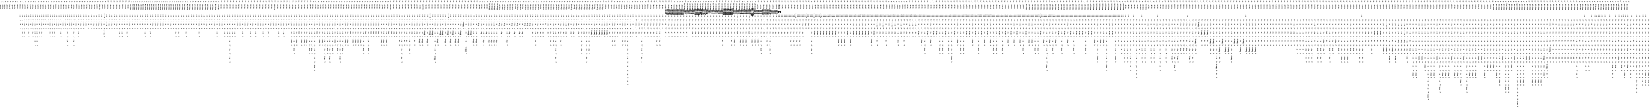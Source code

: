 digraph FST {
rankdir = LR;
size = "8.5,11";
label = "";
center = 1;
orientation = Landscape;
ranksep = "0.4";
nodesep = "0.25";
0 [label = "0", shape = circle, style = bold, fontsize = 14]
	0 -> 0 [label = "to:と/-0.16568", fontsize = 14];
	0 -> 0 [label = "to:し/-0.30047", fontsize = 14];
	0 -> 0 [label = "to:する/-0.23953", fontsize = 14];
	0 -> 0 [label = "to:に/-0.55959", fontsize = 14];
	0 -> 1 [label = "to:<eps>/-0.29564", fontsize = 14];
	0 -> 4 [label = "to:<eps>/-0.31832", fontsize = 14];
	0 -> 0 [label = "to:が/-0.10491", fontsize = 14];
	0 -> 0 [label = "to:を/-0.39775", fontsize = 14];
	0 -> 0 [label = "to:へ/-0.43565", fontsize = 14];
	0 -> 0 [label = "to:れ/-0.16001", fontsize = 14];
	0 -> 0 [label = "to:項/-0.12919", fontsize = 14];
	0 -> 0 [label = "to:対/-0.19348", fontsize = 14];
	0 -> 0 [label = "to:〜/-0.48595", fontsize = 14];
	0 -> 0 [label = "to:乃至/-0.34452", fontsize = 14];
	0 -> 376 [label = "to:<eps>/-0.22326", fontsize = 14];
	0 -> 381 [label = "to:<eps>/-0.25329", fontsize = 14];
	0 -> 387 [label = "to:<eps>/0.0040287", fontsize = 14];
	0 -> 392 [label = "to:<eps>/0.037491", fontsize = 14];
	0 -> 396 [label = "to:<eps>/0.034402", fontsize = 14];
	0 -> 401 [label = "to:<eps>/-0.063043", fontsize = 14];
	0 -> 406 [label = "to:<eps>/-0.086038", fontsize = 14];
	0 -> 411 [label = "to:<eps>/-0.075037", fontsize = 14];
	0 -> 417 [label = "to:<eps>/-0.17099", fontsize = 14];
	0 -> 423 [label = "to:<eps>/-0.2076", fontsize = 14];
	0 -> 431 [label = "to:<eps>/-0.17742", fontsize = 14];
	0 -> 435 [label = "to:<eps>/-0.16642", fontsize = 14];
	0 -> 440 [label = "to:<eps>/-0.34751", fontsize = 14];
	0 -> 445 [label = "to:<eps>/-0.29046", fontsize = 14];
	0 -> 452 [label = "to:<eps>/-0.25066", fontsize = 14];
	0 -> 458 [label = "to:<eps>/-0.29898", fontsize = 14];
	0 -> 465 [label = "to:<eps>/-0.20104", fontsize = 14];
	0 -> 471 [label = "to:<eps>/-0.15733", fontsize = 14];
	0 -> 476 [label = "to:<eps>/-0.19698", fontsize = 14];
	0 -> 482 [label = "to:<eps>/-0.21024", fontsize = 14];
	0 -> 489 [label = "to:<eps>/-0.078226", fontsize = 14];
	0 -> 495 [label = "to:<eps>/-0.14377", fontsize = 14];
	0 -> 500 [label = "to:<eps>/-0.14835", fontsize = 14];
	0 -> 505 [label = "to:<eps>/0.030293", fontsize = 14];
	0 -> 509 [label = "to:<eps>/-0.13901", fontsize = 14];
	0 -> 514 [label = "to:<eps>/0.06087", fontsize = 14];
	0 -> 519 [label = "to:<eps>/0.05628", fontsize = 14];
	0 -> 524 [label = "to:<eps>/-0.15417", fontsize = 14];
	0 -> 529 [label = "to:<eps>/-0.021388", fontsize = 14];
	0 -> 535 [label = "to:<eps>/-0.01101", fontsize = 14];
	0 -> 539 [label = "to:<eps>/-0.25599", fontsize = 14];
	0 -> 545 [label = "to:<eps>/0.002644", fontsize = 14];
	0 -> 549 [label = "to:<eps>/-0.1053", fontsize = 14];
	0 -> 553 [label = "to:<eps>/-0.18629", fontsize = 14];
	0 -> 557 [label = "to:<eps>/-0.16841", fontsize = 14];
	0 -> 561 [label = "to:<eps>/0.096218", fontsize = 14];
	0 -> 566 [label = "to:<eps>/-0.071404", fontsize = 14];
	0 -> 571 [label = "to:<eps>/-0.0085325", fontsize = 14];
	0 -> 576 [label = "to:<eps>/-0.082641", fontsize = 14];
	0 -> 580 [label = "to:<eps>/-0.072272", fontsize = 14];
	0 -> 1865 [label = "to:<eps>/-0.12505", fontsize = 14];
	0 -> 1872 [label = "to:<eps>/0.079369", fontsize = 14];
	0 -> 1880 [label = "to:<eps>/0.054424", fontsize = 14];
	0 -> 1887 [label = "to:<eps>/-0.15303", fontsize = 14];
	0 -> 1893 [label = "to:<eps>/-0.03901", fontsize = 14];
	0 -> 1899 [label = "to:<eps>/-0.029666", fontsize = 14];
	0 -> 1905 [label = "to:<eps>/-0.14875", fontsize = 14];
	0 -> 2738 [label = "to:<eps>/0.25068", fontsize = 14];
	0 -> 0 [label = "reduce:する/0.078841", fontsize = 14];
	0 -> 0 [label = "reduce:を/-0.033827", fontsize = 14];
	0 -> 8 [label = "reduce:<eps>/-0.19847", fontsize = 14];
	0 -> 12 [label = "reduce:<eps>/-0.19525", fontsize = 14];
	0 -> 15 [label = "reduce:<eps>/-0.19815", fontsize = 14];
	0 -> 19 [label = "reduce:<eps>/-0.28953", fontsize = 14];
	0 -> 22 [label = "reduce:<eps>/-0.33099", fontsize = 14];
	0 -> 26 [label = "reduce:<eps>/-0.36277", fontsize = 14];
	0 -> 31 [label = "reduce:<eps>/-0.42535", fontsize = 14];
	0 -> 36 [label = "reduce:<eps>/-0.098388", fontsize = 14];
	0 -> 40 [label = "reduce:<eps>/-0.30833", fontsize = 14];
	0 -> 44 [label = "reduce:<eps>/-0.18506", fontsize = 14];
	0 -> 47 [label = "reduce:<eps>/-0.12969", fontsize = 14];
	0 -> 50 [label = "reduce:<eps>/-0.25753", fontsize = 14];
	0 -> 53 [label = "reduce:<eps>/-0.14431", fontsize = 14];
	0 -> 0 [label = "reduce:化/-0.032984", fontsize = 14];
	0 -> 57 [label = "reduce:<eps>/-0.056602", fontsize = 14];
	0 -> 61 [label = "reduce:<eps>/-0.057397", fontsize = 14];
	0 -> 65 [label = "reduce:<eps>/-0.12951", fontsize = 14];
	0 -> 0 [label = "reduce:縮小/-0.19918", fontsize = 14];
	0 -> 0 [label = "reduce:小さ/-0.11779", fontsize = 14];
	0 -> 68 [label = "reduce:<eps>/-0.20208", fontsize = 14];
	0 -> 71 [label = "reduce:<eps>/-0.24354", fontsize = 14];
	0 -> 0 [label = "reduce:低減/-0.3638", fontsize = 14];
	0 -> 75 [label = "reduce:<eps>/-0.28705", fontsize = 14];
	0 -> 78 [label = "reduce:<eps>/-0.28953", fontsize = 14];
	0 -> 81 [label = "reduce:<eps>/-0.34847", fontsize = 14];
	0 -> 86 [label = "reduce:<eps>/-0.19831", fontsize = 14];
	0 -> 89 [label = "reduce:<eps>/-0.18463", fontsize = 14];
	0 -> 92 [label = "reduce:<eps>/-0.25973", fontsize = 14];
	0 -> 0 [label = "reduce:減少/-0.17471", fontsize = 14];
	0 -> 97 [label = "reduce:<eps>/-0.17078", fontsize = 14];
	0 -> 0 [label = "reduce:状態/0.36805", fontsize = 14];
	0 -> 0 [label = "reduce:削減/-0.29584", fontsize = 14];
	0 -> 100 [label = "reduce:<eps>/-0.29522", fontsize = 14];
	0 -> 0 [label = "reduce:低下/-0.105", fontsize = 14];
	0 -> 104 [label = "reduce:<eps>/-0.098586", fontsize = 14];
	0 -> 0 [label = "reduce:下げ/-0.14113", fontsize = 14];
	0 -> 0 [label = "reduce:抑え/-0.13362", fontsize = 14];
	0 -> 107 [label = "reduce:<eps>/-0.25506", fontsize = 14];
	0 -> 584 [label = "reduce:<eps>/-0.21275", fontsize = 14];
	0 -> 588 [label = "reduce:<eps>/-0.1901", fontsize = 14];
	0 -> 592 [label = "reduce:<eps>/-0.12736", fontsize = 14];
	0 -> 597 [label = "reduce:<eps>/-0.31837", fontsize = 14];
	0 -> 604 [label = "reduce:<eps>/0.052743", fontsize = 14];
	0 -> 609 [label = "reduce:<eps>/-0.19235", fontsize = 14];
	0 -> 614 [label = "reduce:<eps>/-0.30139", fontsize = 14];
	0 -> 620 [label = "reduce:<eps>/-0.17771", fontsize = 14];
	0 -> 624 [label = "reduce:<eps>/-0.20774", fontsize = 14];
	0 -> 629 [label = "reduce:<eps>/-0.088963", fontsize = 14];
	0 -> 0 [label = "reduce:低/-0.022361", fontsize = 14];
	0 -> 110 [label = "reduce:<eps>/-0.118", fontsize = 14];
	0 -> 0 [label = "reduce:抑制/-0.018308", fontsize = 14];
	0 -> 0 [label = "the:た/-0.31363", fontsize = 14];
	0 -> 0 [label = "the:、/-0.56087", fontsize = 14];
	0 -> 0 [label = "the:（/-0.22286", fontsize = 14];
	0 -> 0 [label = "the:その/-0.31193", fontsize = 14];
	0 -> 1972 [label = "the:<eps>/-0.23425", fontsize = 14];
	0 -> 1348 [label = "the:<eps>/-0.24616", fontsize = 14];
	0 -> 1343 [label = "the:<eps>/-0.35299", fontsize = 14];
	0 -> 1339 [label = "the:<eps>/-0.25189", fontsize = 14];
	0 -> 1335 [label = "the:<eps>/-0.27567", fontsize = 14];
	0 -> 1331 [label = "the:<eps>/-0.30671", fontsize = 14];
	0 -> 1327 [label = "the:<eps>/-0.29363", fontsize = 14];
	0 -> 1323 [label = "the:<eps>/-0.37148", fontsize = 14];
	0 -> 1319 [label = "the:<eps>/-0.22058", fontsize = 14];
	0 -> 1314 [label = "the:<eps>/-0.36927", fontsize = 14];
	0 -> 1310 [label = "the:<eps>/-0.38238", fontsize = 14];
	0 -> 1305 [label = "the:<eps>/-0.27242", fontsize = 14];
	0 -> 1300 [label = "the:<eps>/-0.37973", fontsize = 14];
	0 -> 1295 [label = "the:<eps>/-0.38469", fontsize = 14];
	0 -> 1291 [label = "the:<eps>/-0.3175", fontsize = 14];
	0 -> 1287 [label = "the:<eps>/-0.29185", fontsize = 14];
	0 -> 1283 [label = "the:<eps>/-0.22061", fontsize = 14];
	0 -> 1279 [label = "the:<eps>/-0.31638", fontsize = 14];
	0 -> 1275 [label = "the:<eps>/-0.0033788", fontsize = 14];
	0 -> 1271 [label = "the:<eps>/-0.37018", fontsize = 14];
	0 -> 1267 [label = "the:<eps>/-0.41313", fontsize = 14];
	0 -> 1263 [label = "the:<eps>/-0.56543", fontsize = 14];
	0 -> 1182 [label = "the:<eps>/-0.40508", fontsize = 14];
	0 -> 1177 [label = "the:<eps>/-0.40277", fontsize = 14];
	0 -> 1172 [label = "the:<eps>/-0.3379", fontsize = 14];
	0 -> 1167 [label = "the:<eps>/0.17287", fontsize = 14];
	0 -> 1163 [label = "the:<eps>/-0.24078", fontsize = 14];
	0 -> 0 [label = "the:は/-0.3999", fontsize = 14];
	0 -> 1153 [label = "the:<eps>/-0.4561", fontsize = 14];
	0 -> 1148 [label = "the:<eps>/-0.36181", fontsize = 14];
	0 -> 1144 [label = "the:<eps>/-0.27649", fontsize = 14];
	0 -> 1139 [label = "the:<eps>/-0.36559", fontsize = 14];
	0 -> 948 [label = "the:<eps>/-0.13325", fontsize = 14];
	0 -> 944 [label = "the:<eps>/-0.14981", fontsize = 14];
	0 -> 940 [label = "the:<eps>/0.16384", fontsize = 14];
	0 -> 936 [label = "the:<eps>/-0.21417", fontsize = 14];
	0 -> 932 [label = "the:<eps>/-0.19062", fontsize = 14];
	0 -> 928 [label = "the:<eps>/-0.04204", fontsize = 14];
	0 -> 924 [label = "the:<eps>/-0.21831", fontsize = 14];
	0 -> 734 [label = "the:<eps>/-0.31248", fontsize = 14];
	0 -> 729 [label = "the:<eps>/-0.32702", fontsize = 14];
	0 -> 725 [label = "the:<eps>/-0.25181", fontsize = 14];
	0 -> 721 [label = "the:<eps>/-0.25983", fontsize = 14];
	0 -> 715 [label = "the:<eps>/-0.33758", fontsize = 14];
	0 -> 712 [label = "the:<eps>/0.50913", fontsize = 14];
	0 -> 708 [label = "the:<eps>/-0.28878", fontsize = 14];
	0 -> 703 [label = "the:<eps>/-0.30714", fontsize = 14];
	0 -> 698 [label = "the:<eps>/-0.3116", fontsize = 14];
	0 -> 694 [label = "the:<eps>/-0.25181", fontsize = 14];
	0 -> 689 [label = "the:<eps>/-0.32702", fontsize = 14];
	0 -> 685 [label = "the:<eps>/-0.30017", fontsize = 14];
	0 -> 680 [label = "the:<eps>/-0.28885", fontsize = 14];
	0 -> 676 [label = "the:<eps>/-0.36586", fontsize = 14];
	0 -> 672 [label = "the:<eps>/-0.23418", fontsize = 14];
	0 -> 667 [label = "the:<eps>/-0.25919", fontsize = 14];
	0 -> 660 [label = "the:<eps>/-0.37232", fontsize = 14];
	0 -> 656 [label = "the:<eps>/-0.21085", fontsize = 14];
	0 -> 652 [label = "the:<eps>/-0.32786", fontsize = 14];
	0 -> 647 [label = "the:<eps>/-0.31654", fontsize = 14];
	0 -> 643 [label = "the:<eps>/-0.4734", fontsize = 14];
	0 -> 638 [label = "the:<eps>/-0.42874", fontsize = 14];
	0 -> 633 [label = "the:<eps>/-0.31805", fontsize = 14];
	0 -> 1977 [label = "the:<eps>/-0.062395", fontsize = 14];
	0 -> 1983 [label = "the:<eps>/-0.21598", fontsize = 14];
	0 -> 1989 [label = "the:<eps>/-0.12206", fontsize = 14];
	0 -> 1996 [label = "the:<eps>/0.11284", fontsize = 14];
	0 -> 2001 [label = "the:<eps>/-0.18212", fontsize = 14];
	0 -> 2006 [label = "the:<eps>/-0.14865", fontsize = 14];
	0 -> 2012 [label = "the:<eps>/-0.28998", fontsize = 14];
	0 -> 2017 [label = "the:<eps>/-0.13598", fontsize = 14];
	0 -> 2023 [label = "the:<eps>/-0.12383", fontsize = 14];
	0 -> 2029 [label = "the:<eps>/-0.12991", fontsize = 14];
	0 -> 2035 [label = "the:<eps>/-0.1131", fontsize = 14];
	0 -> 2182 [label = "the:<eps>/-0.049295", fontsize = 14];
	0 -> 2188 [label = "the:<eps>/0.52476", fontsize = 14];
	0 -> 2193 [label = "the:<eps>/-0.49305", fontsize = 14];
	0 -> 2199 [label = "the:<eps>/-0.32102", fontsize = 14];
	0 -> 2206 [label = "the:<eps>/-0.32046", fontsize = 14];
	0 -> 2213 [label = "the:<eps>/-0.29553", fontsize = 14];
	0 -> 2220 [label = "the:<eps>/0.051174", fontsize = 14];
	0 -> 2226 [label = "the:<eps>/-0.28153", fontsize = 14];
	0 -> 2283 [label = "the:<eps>/-0.35714", fontsize = 14];
	0 -> 2289 [label = "the:<eps>/-0.42253", fontsize = 14];
	0 -> 2295 [label = "the:<eps>/-0.32346", fontsize = 14];
	0 -> 2302 [label = "the:<eps>/-0.26137", fontsize = 14];
	0 -> 2308 [label = "the:<eps>/-0.34877", fontsize = 14];
	0 -> 0 [label = "the:の/-0.46103", fontsize = 14];
	0 -> 2916 [label = "the:<eps>/0.034707", fontsize = 14];
	0 -> 2924 [label = "the:<eps>/-0.34229", fontsize = 14];
	0 -> 2931 [label = "the:<eps>/-0.24406", fontsize = 14];
	0 -> 2939 [label = "the:<eps>/-0.34086", fontsize = 14];
	0 -> 2948 [label = "the:<eps>/-0.16658", fontsize = 14];
	0 -> 1158 [label = "the:<eps>/-0.32988", fontsize = 14];
	0 -> 113 [label = "the:<eps>/-0.3569", fontsize = 14];
	0 -> 116 [label = "the:<eps>/-0.31222", fontsize = 14];
	0 -> 119 [label = "the:<eps>/-0.43285", fontsize = 14];
	0 -> 122 [label = "the:<eps>/-0.38489", fontsize = 14];
	0 -> 0 [label = "the:この/-0.36216", fontsize = 14];
	0 -> 0 [label = "the:前記/-0.39973", fontsize = 14];
	0 -> 0 [label = "the:する/-0.24789", fontsize = 14];
	0 -> 0 [label = "the:尚/-0.22102", fontsize = 14];
	0 -> 0 [label = "the:各/-0.23004", fontsize = 14];
	0 -> 0 [label = "the:本/-0.2343", fontsize = 14];
	0 -> 0 [label = "the:ア/-0.21137", fontsize = 14];
	0 -> 125 [label = "capacitance:<eps>/-0.50436", fontsize = 14];
	0 -> 0 [label = "capacitance:容量/-0.67319", fontsize = 14];
	0 -> 128 [label = "capacitance:<eps>/-0.41306", fontsize = 14];
	0 -> 0 [label = "capacitance:キャパシタンス/-0.47881", fontsize = 14];
	0 -> 0 [label = "capacitance:キャパシタ/-0.080469", fontsize = 14];
	0 -> 131 [label = "capacitance:<eps>/-0.40081", fontsize = 14];
	0 -> 135 [label = "capacitance:<eps>/-0.31808", fontsize = 14];
	0 -> 0 [label = "capacitance:コンデンサ/0.037904", fontsize = 14];
	0 -> 812 [label = "more:<eps>/-0.092117", fontsize = 14];
	0 -> 815 [label = "more:<eps>/0.34045", fontsize = 14];
	0 -> 770 [label = "more:<eps>/-0.24241", fontsize = 14];
	0 -> 775 [label = "more:<eps>/-0.31326", fontsize = 14];
	0 -> 778 [label = "more:<eps>/-0.062083", fontsize = 14];
	0 -> 782 [label = "more:<eps>/0.067752", fontsize = 14];
	0 -> 785 [label = "more:<eps>/0.1158", fontsize = 14];
	0 -> 0 [label = "more:さらに/-0.28099", fontsize = 14];
	0 -> 0 [label = "more:より/-0.48553", fontsize = 14];
	0 -> 138 [label = "more:<eps>/-0.27425", fontsize = 14];
	0 -> 0 [label = "more:以上/-0.29607", fontsize = 14];
	0 -> 0 [label = "more:が/0.19207", fontsize = 14];
	0 -> 790 [label = "more:<eps>/-0.055567", fontsize = 14];
	0 -> 739 [label = "more:<eps>/-0.2763", fontsize = 14];
	0 -> 742 [label = "more:<eps>/-0.32804", fontsize = 14];
	0 -> 746 [label = "more:<eps>/-0.20474", fontsize = 14];
	0 -> 794 [label = "more:<eps>/0.36523", fontsize = 14];
	0 -> 760 [label = "more:<eps>/-0.18088", fontsize = 14];
	0 -> 144 [label = "more:<eps>/-0.13552", fontsize = 14];
	0 -> 141 [label = "more:<eps>/0.066154", fontsize = 14];
	0 -> 0 [label = "more:複数/-0.043035", fontsize = 14];
	0 -> 797 [label = "more:<eps>/0.3975", fontsize = 14];
	0 -> 801 [label = "more:<eps>/0.090005", fontsize = 14];
	0 -> 804 [label = "more:<eps>/-0.056331", fontsize = 14];
	0 -> 0 [label = "more:特に/-0.16151", fontsize = 14];
	0 -> 0 [label = "more:発明/0.33714", fontsize = 14];
	0 -> 0 [label = "more:一層/-0.23147", fontsize = 14];
	0 -> 0 [label = "more:本/0.24751", fontsize = 14];
	0 -> 0 [label = "more:更に/-0.23362", fontsize = 14];
	0 -> 818 [label = "more:<eps>/0.14566", fontsize = 14];
	0 -> 765 [label = "more:<eps>/-0.14885", fontsize = 14];
	0 -> 808 [label = "more:<eps>/0.17844", fontsize = 14];
	0 -> 751 [label = "more:<eps>/-0.22634", fontsize = 14];
	0 -> 755 [label = "more:<eps>/-0.25978", fontsize = 14];
	0 -> 0 [label = "more:あ/0.022054", fontsize = 14];
	0 -> 821 [label = "than:<eps>/-0.18563", fontsize = 14];
	0 -> 825 [label = "than:<eps>/-0.18142", fontsize = 14];
	0 -> 830 [label = "than:<eps>/-0.11706", fontsize = 14];
	0 -> 834 [label = "than:<eps>/-0.3017", fontsize = 14];
	0 -> 838 [label = "than:<eps>/0.0060696", fontsize = 14];
	0 -> 842 [label = "than:<eps>/0.2539", fontsize = 14];
	0 -> 845 [label = "than:<eps>/-0.06422", fontsize = 14];
	0 -> 849 [label = "than:<eps>/-0.14861", fontsize = 14];
	0 -> 854 [label = "than:<eps>/-0.17517", fontsize = 14];
	0 -> 859 [label = "than:<eps>/-0.31188", fontsize = 14];
	0 -> 866 [label = "than:<eps>/-0.26295", fontsize = 14];
	0 -> 0 [label = "than:より/-0.54148", fontsize = 14];
	0 -> 147 [label = "than:<eps>/-0.62668", fontsize = 14];
	0 -> 150 [label = "than:<eps>/-0.38611", fontsize = 14];
	0 -> 0 [label = "than:以上/-0.22509", fontsize = 14];
	0 -> 870 [label = "than:<eps>/-0.3066", fontsize = 14];
	0 -> 875 [label = "than:<eps>/-0.015432", fontsize = 14];
	0 -> 0 [label = "than:以下/-0.18448", fontsize = 14];
	0 -> 0 [label = "than:く/0.015777", fontsize = 14];
	0 -> 0 [label = "than:比べ/-0.35601", fontsize = 14];
	0 -> 154 [label = "than:<eps>/-0.37415", fontsize = 14];
	0 -> 0 [label = "than:比較/-0.12716", fontsize = 14];
	0 -> 1912 [label = "than:<eps>/-0.14232", fontsize = 14];
	0 -> 0 [label = "than:も/-0.16323", fontsize = 14];
	0 -> 918 [label = "in:<eps>/-0.36643", fontsize = 14];
	0 -> 2747 [label = "in:<eps>/-0.023061", fontsize = 14];
	0 -> 2756 [label = "in:<eps>/0.024787", fontsize = 14];
	0 -> 879 [label = "in:<eps>/-0.12136", fontsize = 14];
	0 -> 883 [label = "in:<eps>/0.14041", fontsize = 14];
	0 -> 886 [label = "in:<eps>/-0.19238", fontsize = 14];
	0 -> 180 [label = "in:<eps>/-0.24155", fontsize = 14];
	0 -> 0 [label = "in:方向/-0.11699", fontsize = 14];
	0 -> 0 [label = "in:さ/-0.21148", fontsize = 14];
	0 -> 177 [label = "in:<eps>/-0.36047", fontsize = 14];
	0 -> 174 [label = "in:<eps>/-0.39326", fontsize = 14];
	0 -> 171 [label = "in:<eps>/-0.3391", fontsize = 14];
	0 -> 890 [label = "in:<eps>/-0.1887", fontsize = 14];
	0 -> 894 [label = "in:<eps>/-0.21362", fontsize = 14];
	0 -> 897 [label = "in:<eps>/-0.10047", fontsize = 14];
	0 -> 901 [label = "in:<eps>/-0.18679", fontsize = 14];
	0 -> 907 [label = "in:<eps>/-0.28769", fontsize = 14];
	0 -> 0 [label = "in:そして/-0.12282", fontsize = 14];
	0 -> 0 [label = "in:の/0.065169", fontsize = 14];
	0 -> 0 [label = "in:また/-0.18899", fontsize = 14];
	0 -> 0 [label = "in:で/-0.39898", fontsize = 14];
	0 -> 0 [label = "in:し/-0.10563", fontsize = 14];
	0 -> 0 [label = "in:に/-0.47864", fontsize = 14];
	0 -> 158 [label = "in:<eps>/-0.48289", fontsize = 14];
	0 -> 1965 [label = "in:<eps>/-0.087565", fontsize = 14];
	0 -> 1956 [label = "in:<eps>/-0.16014", fontsize = 14];
	0 -> 1950 [label = "in:<eps>/0.059923", fontsize = 14];
	0 -> 1944 [label = "in:<eps>/0.089547", fontsize = 14];
	0 -> 1939 [label = "in:<eps>/0.056464", fontsize = 14];
	0 -> 1934 [label = "in:<eps>/0.3596", fontsize = 14];
	0 -> 1929 [label = "in:<eps>/0.39149", fontsize = 14];
	0 -> 1925 [label = "in:<eps>/0.68626", fontsize = 14];
	0 -> 1919 [label = "in:<eps>/0.3265", fontsize = 14];
	0 -> 911 [label = "in:<eps>/-0.44816", fontsize = 14];
	0 -> 161 [label = "in:<eps>/-0.55957", fontsize = 14];
	0 -> 0 [label = "in:い/-0.20005", fontsize = 14];
	0 -> 0 [label = "in:を/0.10485", fontsize = 14];
	0 -> 165 [label = "in:<eps>/-0.25588", fontsize = 14];
	0 -> 0 [label = "in:中/-0.38081", fontsize = 14];
	0 -> 168 [label = "in:<eps>/-0.38334", fontsize = 14];
	0 -> 0 [label = "in:内/-0.34724", fontsize = 14];
	0 -> 0 [label = "arrangement:並び/-0.044654", fontsize = 14];
	0 -> 1006 [label = "arrangement:<eps>/-0.097205", fontsize = 14];
	0 -> 183 [label = "arrangement:<eps>/-0.21358", fontsize = 14];
	0 -> 0 [label = "arrangement:並べ/-0.017643", fontsize = 14];
	0 -> 0 [label = "arrangement:関係/0.015971", fontsize = 14];
	0 -> 206 [label = "arrangement:<eps>/-0.19319", fontsize = 14];
	0 -> 0 [label = "arrangement:よう/0.064207", fontsize = 14];
	0 -> 187 [label = "arrangement:<eps>/-0.18044", fontsize = 14];
	0 -> 0 [label = "arrangement:っ/0.16323", fontsize = 14];
	0 -> 0 [label = "arrangement:に/0.34892", fontsize = 14];
	0 -> 0 [label = "arrangement:ため/0.11304", fontsize = 14];
	0 -> 0 [label = "arrangement:こと/0.2523", fontsize = 14];
	0 -> 0 [label = "arrangement:結果/0.20656", fontsize = 14];
	0 -> 0 [label = "arrangement:もの/0.17367", fontsize = 14];
	0 -> 0 [label = "arrangement:場合/0.081151", fontsize = 14];
	0 -> 203 [label = "arrangement:<eps>/-0.18852", fontsize = 14];
	0 -> 0 [label = "arrangement:構成/-0.40046", fontsize = 14];
	0 -> 200 [label = "arrangement:<eps>/-0.20231", fontsize = 14];
	0 -> 197 [label = "arrangement:<eps>/-0.21912", fontsize = 14];
	0 -> 194 [label = "arrangement:<eps>/-0.20256", fontsize = 14];
	0 -> 0 [label = "arrangement:配置/-0.47312", fontsize = 14];
	0 -> 952 [label = "arrangement:<eps>/-0.3163", fontsize = 14];
	0 -> 956 [label = "arrangement:<eps>/-0.13935", fontsize = 14];
	0 -> 961 [label = "arrangement:<eps>/-0.20011", fontsize = 14];
	0 -> 0 [label = "arrangement:配列/-0.42508", fontsize = 14];
	0 -> 190 [label = "arrangement:<eps>/-0.044937", fontsize = 14];
	0 -> 0 [label = "arrangement:構造/-0.105", fontsize = 14];
	0 -> 0 [label = "arrangement:装置/0.23149", fontsize = 14];
	0 -> 1038 [label = "arrangement:<eps>/-0.08077", fontsize = 14];
	0 -> 1033 [label = "arrangement:<eps>/-0.097584", fontsize = 14];
	0 -> 1029 [label = "arrangement:<eps>/-0.12548", fontsize = 14];
	0 -> 1025 [label = "arrangement:<eps>/0.0079193", fontsize = 14];
	0 -> 1021 [label = "arrangement:<eps>/-0.20973", fontsize = 14];
	0 -> 1017 [label = "arrangement:<eps>/0.14516", fontsize = 14];
	0 -> 1010 [label = "arrangement:<eps>/-0.052684", fontsize = 14];
	0 -> 966 [label = "arrangement:<eps>/-0.31724", fontsize = 14];
	0 -> 1002 [label = "arrangement:<eps>/0.16506", fontsize = 14];
	0 -> 998 [label = "arrangement:<eps>/-0.052581", fontsize = 14];
	0 -> 994 [label = "arrangement:<eps>/0.32844", fontsize = 14];
	0 -> 984 [label = "arrangement:<eps>/0.072168", fontsize = 14];
	0 -> 979 [label = "arrangement:<eps>/-0.20687", fontsize = 14];
	0 -> 974 [label = "arrangement:<eps>/-0.30682", fontsize = 14];
	0 -> 970 [label = "arrangement:<eps>/-0.36349", fontsize = 14];
	0 -> 2046 [label = "of:<eps>/-0.12199", fontsize = 14];
	0 -> 1257 [label = "of:<eps>/-0.14201", fontsize = 14];
	0 -> 1254 [label = "of:<eps>/0.027535", fontsize = 14];
	0 -> 1251 [label = "of:<eps>/-0.53235", fontsize = 14];
	0 -> 0 [label = "of:は/-0.039741", fontsize = 14];
	0 -> 0 [label = "of:に/-0.19756", fontsize = 14];
	0 -> 2268 [label = "of:<eps>/-0.35249", fontsize = 14];
	0 -> 2273 [label = "of:<eps>/-0.30404", fontsize = 14];
	0 -> 2278 [label = "of:<eps>/-0.21323", fontsize = 14];
	0 -> 2763 [label = "of:<eps>/-0.20006", fontsize = 14];
	0 -> 2041 [label = "of:<eps>/0.039296", fontsize = 14];
	0 -> 2770 [label = "of:<eps>/0.46177", fontsize = 14];
	0 -> 2777 [label = "of:<eps>/0.23017", fontsize = 14];
	0 -> 2784 [label = "of:<eps>/0.19492", fontsize = 14];
	0 -> 2791 [label = "of:<eps>/0.15008", fontsize = 14];
	0 -> 2798 [label = "of:<eps>/-0.5327", fontsize = 14];
	0 -> 2805 [label = "of:<eps>/0.022617", fontsize = 14];
	0 -> 2812 [label = "of:<eps>/-0.043841", fontsize = 14];
	0 -> 2819 [label = "of:<eps>/-0.073427", fontsize = 14];
	0 -> 2828 [label = "of:<eps>/-0.13867", fontsize = 14];
	0 -> 209 [label = "of:<eps>/-0.19877", fontsize = 14];
	0 -> 0 [label = "of:も/0.068829", fontsize = 14];
	0 -> 0 [label = "of:が/-0.23188", fontsize = 14];
	0 -> 0 [label = "of:を/-0.38236", fontsize = 14];
	0 -> 0 [label = "of:の/-0.61023", fontsize = 14];
	0 -> 2956 [label = "of:<eps>/-0.14447", fontsize = 14];
	0 -> 2879 [label = "fig:<eps>/-0.29157", fontsize = 14];
	0 -> 2886 [label = "fig:<eps>/-0.26364", fontsize = 14];
	0 -> 2893 [label = "fig:<eps>/-0.42371", fontsize = 14];
	0 -> 2900 [label = "fig:<eps>/0.35203", fontsize = 14];
	0 -> 2872 [label = "fig:<eps>/0.27319", fontsize = 14];
	0 -> 2965 [label = "fig:<eps>/-0.18936", fontsize = 14];
	0 -> 2973 [label = "fig:<eps>/-0.31588", fontsize = 14];
	0 -> 2984 [label = "fig:<eps>/-0.33757", fontsize = 14];
	0 -> 2993 [label = "fig:<eps>/-0.26642", fontsize = 14];
	0 -> 2865 [label = "fig:<eps>/0.33525", fontsize = 14];
	0 -> 0 [label = "fig:（/-0.067097", fontsize = 14];
	0 -> 2858 [label = "fig:<eps>/-0.14285", fontsize = 14];
	0 -> 2850 [label = "fig:<eps>/-0.39191", fontsize = 14];
	0 -> 2842 [label = "fig:<eps>/-0.28126", fontsize = 14];
	0 -> 2835 [label = "fig:<eps>/-0.3895", fontsize = 14];
	0 -> 2051 [label = "fig:<eps>/-0.22626", fontsize = 14];
	0 -> 2056 [label = "fig:<eps>/0.43556", fontsize = 14];
	0 -> 2061 [label = "fig:<eps>/0.20308", fontsize = 14];
	0 -> 2066 [label = "fig:<eps>/0.20397", fontsize = 14];
	0 -> 1043 [label = "fig:<eps>/-0.62698", fontsize = 14];
	0 -> 0 [label = "fig:図/-0.37864", fontsize = 14];
	0 -> 2071 [label = "fig:<eps>/0.29223", fontsize = 14];
	0 -> 2076 [label = "fig:<eps>/0.25124", fontsize = 14];
	0 -> 2081 [label = "fig:<eps>/0.16871", fontsize = 14];
	0 -> 2091 [label = "fig:<eps>/-0.65556", fontsize = 14];
	0 -> 2086 [label = "fig:<eps>/0.098849", fontsize = 14];
	0 -> 215 [label = ".:<eps>/-0.56222", fontsize = 14];
	0 -> 235 [label = ".:<eps>/-0.60702", fontsize = 14];
	0 -> 232 [label = ".:<eps>/-0.38263", fontsize = 14];
	0 -> 229 [label = ".:<eps>/-0.70148", fontsize = 14];
	0 -> 212 [label = ".:<eps>/-0.37591", fontsize = 14];
	0 -> 0 [label = ".:る/-0.36042", fontsize = 14];
	0 -> 0 [label = ".:。/-0.62093", fontsize = 14];
	0 -> 218 [label = ".:<eps>/-0.5232", fontsize = 14];
	0 -> 221 [label = ".:<eps>/-0.67686", fontsize = 14];
	0 -> 225 [label = ".:<eps>/-0.40936", fontsize = 14];
	0 -> 2118 [label = "14:<eps>/-0.27678", fontsize = 14];
	0 -> 1046 [label = "14:<eps>/-0.32271", fontsize = 14];
	0 -> 1050 [label = "14:<eps>/-0.55551", fontsize = 14];
	0 -> 1054 [label = "14:<eps>/-0.41558", fontsize = 14];
	0 -> 1058 [label = "14:<eps>/-0.17558", fontsize = 14];
	0 -> 1062 [label = "14:<eps>/-0.46629", fontsize = 14];
	0 -> 1066 [label = "14:<eps>/-0.4694", fontsize = 14];
	0 -> 1070 [label = "14:<eps>/-0.086367", fontsize = 14];
	0 -> 1074 [label = "14:<eps>/-0.14321", fontsize = 14];
	0 -> 2096 [label = "14:<eps>/-0.22287", fontsize = 14];
	0 -> 2112 [label = "14:<eps>/-0.31026", fontsize = 14];
	0 -> 2106 [label = "14:<eps>/-0.28839", fontsize = 14];
	0 -> 2101 [label = "14:<eps>/-0.51995", fontsize = 14];
	0 -> 0 [label = "14:で/0.32725", fontsize = 14];
	0 -> 0 [label = "14:14/-0.39666", fontsize = 14];
	0 -> 0 [label = "14:に/0.36681", fontsize = 14];
	0 -> 0 [label = "14:２/0.38716", fontsize = 14];
	0 -> 0 [label = "14:１６/0.1722", fontsize = 14];
	0 -> 0 [label = "14:１２/0.064647", fontsize = 14];
	0 -> 0 [label = "14:１８/0.2777", fontsize = 14];
	0 -> 0 [label = "14:1４/-0.30603", fontsize = 14];
	0 -> 2124 [label = "14:<eps>/-0.42072", fontsize = 14];
	0 -> 2131 [label = "14:<eps>/-0.31326", fontsize = 14];
	0 -> 2138 [label = "14:<eps>/-0.35244", fontsize = 14];
	0 -> 2145 [label = "14:<eps>/-0.18844", fontsize = 14];
	0 -> 0 [label = "14:１４/-0.74193", fontsize = 14];
	0 -> 1134 [label = ",:<eps>/-0.32181", fontsize = 14];
	0 -> 1130 [label = ",:<eps>/-0.41094", fontsize = 14];
	0 -> 1126 [label = ",:<eps>/-0.27005", fontsize = 14];
	0 -> 1121 [label = ",:<eps>/-0.39009", fontsize = 14];
	0 -> 1117 [label = ",:<eps>/-0.32557", fontsize = 14];
	0 -> 1113 [label = ",:<eps>/-0.2521", fontsize = 14];
	0 -> 1109 [label = ",:<eps>/-0.37099", fontsize = 14];
	0 -> 1105 [label = ",:<eps>/-0.25984", fontsize = 14];
	0 -> 2150 [label = ",:<eps>/-0.38622", fontsize = 14];
	0 -> 2157 [label = ",:<eps>/-0.31884", fontsize = 14];
	0 -> 2164 [label = ",:<eps>/-0.28831", fontsize = 14];
	0 -> 2170 [label = ",:<eps>/-0.046434", fontsize = 14];
	0 -> 2175 [label = ",:<eps>/0.0098164", fontsize = 14];
	0 -> 2907 [label = ",:<eps>/-0.12523", fontsize = 14];
	0 -> 3013 [label = ",:<eps>/0.28489", fontsize = 14];
	0 -> 0 [label = ",:，/-0.41118", fontsize = 14];
	0 -> 0 [label = ",:が/0.10803", fontsize = 14];
	0 -> 0 [label = ",:に/-0.42948", fontsize = 14];
	0 -> 0 [label = ",:と/-0.27357", fontsize = 14];
	0 -> 0 [label = ",:で/-0.41565", fontsize = 14];
	0 -> 0 [label = ",:、/-0.60301", fontsize = 14];
	0 -> 3003 [label = ",:<eps>/0.029749", fontsize = 14];
	0 -> 1101 [label = ",:<eps>/-0.23717", fontsize = 14];
	0 -> 1097 [label = ",:<eps>/-0.24711", fontsize = 14];
	0 -> 1093 [label = ",:<eps>/-0.24523", fontsize = 14];
	0 -> 1089 [label = ",:<eps>/-0.26186", fontsize = 14];
	0 -> 1085 [label = ",:<eps>/-0.36202", fontsize = 14];
	0 -> 1081 [label = ",:<eps>/-0.26514", fontsize = 14];
	0 -> 1078 [label = ",:<eps>/-0.52489", fontsize = 14];
	0 -> 1247 [label = "length:<eps>/-0.11256", fontsize = 14];
	0 -> 1242 [label = "length:<eps>/-0.2492", fontsize = 14];
	0 -> 1237 [label = "length:<eps>/-0.2616", fontsize = 14];
	0 -> 1232 [label = "length:<eps>/-0.43138", fontsize = 14];
	0 -> 1227 [label = "length:<eps>/-0.25241", fontsize = 14];
	0 -> 1223 [label = "length:<eps>/-0.20386", fontsize = 14];
	0 -> 1219 [label = "length:<eps>/-0.23472", fontsize = 14];
	0 -> 0 [label = "length:量/0.12332", fontsize = 14];
	0 -> 0 [label = "length:さ/-0.04363", fontsize = 14];
	0 -> 1215 [label = "length:<eps>/-0.13394", fontsize = 14];
	0 -> 0 [label = "length:短/-0.02872", fontsize = 14];
	0 -> 0 [label = "length:ｌｅｎｇｔｈ/-0.30311", fontsize = 14];
	0 -> 0 [label = "length:長/-0.64584", fontsize = 14];
	0 -> 239 [label = "length:<eps>/-0.66398", fontsize = 14];
	0 -> 242 [label = "length:<eps>/-0.35114", fontsize = 14];
	0 -> 0 [label = "length:寸法/-0.18079", fontsize = 14];
	0 -> 0 [label = "length:長手/-0.20176", fontsize = 14];
	0 -> 1211 [label = "length:<eps>/-0.31315", fontsize = 14];
	0 -> 2262 [label = "length:<eps>/-0.020645", fontsize = 14];
	0 -> 2257 [label = "length:<eps>/-0.23619", fontsize = 14];
	0 -> 2252 [label = "length:<eps>/-0.039649", fontsize = 14];
	0 -> 2245 [label = "length:<eps>/-0.32046", fontsize = 14];
	0 -> 2238 [label = "length:<eps>/-0.3326", fontsize = 14];
	0 -> 2232 [label = "length:<eps>/-0.50955", fontsize = 14];
	0 -> 1207 [label = "length:<eps>/-0.28114", fontsize = 14];
	0 -> 1203 [label = "length:<eps>/-0.11661", fontsize = 14];
	0 -> 1197 [label = "length:<eps>/-0.39742", fontsize = 14];
	0 -> 1192 [label = "length:<eps>/-0.5298", fontsize = 14];
	0 -> 1188 [label = "length:<eps>/-0.31315", fontsize = 14];
	0 -> 0 [label = "length:レングス/-0.28164", fontsize = 14];
	0 -> 0 [label = "length:幅/0.040809", fontsize = 14];
	0 -> 0 [label = "reference:用い/-0.32313", fontsize = 14];
	0 -> 1352 [label = "reference:<eps>/-0.39077", fontsize = 14];
	0 -> 0 [label = "reference:次/0.088908", fontsize = 14];
	0 -> 2327 [label = "reference:<eps>/-0.23797", fontsize = 14];
	0 -> 2321 [label = "reference:<eps>/-0.23195", fontsize = 14];
	0 -> 2315 [label = "reference:<eps>/-0.38346", fontsize = 14];
	0 -> 1357 [label = "reference:<eps>/-0.65263", fontsize = 14];
	0 -> 1361 [label = "reference:<eps>/-0.58279", fontsize = 14];
	0 -> 1365 [label = "reference:<eps>/-0.41039", fontsize = 14];
	0 -> 1370 [label = "reference:<eps>/-0.47053", fontsize = 14];
	0 -> 1374 [label = "reference:<eps>/-0.43945", fontsize = 14];
	0 -> 0 [label = "reference:て/0.129", fontsize = 14];
	0 -> 0 [label = "reference:を/-0.12505", fontsize = 14];
	0 -> 245 [label = "reference:<eps>/-0.19484", fontsize = 14];
	0 -> 248 [label = "reference:<eps>/-0.39337", fontsize = 14];
	0 -> 251 [label = "reference:<eps>/-0.38735", fontsize = 14];
	0 -> 0 [label = "reference:基準/-0.63946", fontsize = 14];
	0 -> 0 [label = "reference:リファレンス/-0.48311", fontsize = 14];
	0 -> 0 [label = "reference:基づ/-0.25058", fontsize = 14];
	0 -> 0 [label = "reference:参照/-0.50043", fontsize = 14];
	0 -> 0 [label = "reference:判定/0.1227", fontsize = 14];
	0 -> 0 [label = "reference:参考/-0.27637", fontsize = 14];
	0 -> 0 [label = "reference:指標/-0.11107", fontsize = 14];
	0 -> 0 [label = "reference:文献/-0.11352", fontsize = 14];
	0 -> 2340 [label = "bit:<eps>/-0.39671", fontsize = 14];
	0 -> 2333 [label = "bit:<eps>/-0.30396", fontsize = 14];
	0 -> 1378 [label = "bit:<eps>/-0.68788", fontsize = 14];
	0 -> 1382 [label = "bit:<eps>/-0.40868", fontsize = 14];
	0 -> 0 [label = "bit:ｂｉｔ/-0.29983", fontsize = 14];
	0 -> 0 [label = "bit:ビット/-0.74496", fontsize = 14];
	0 -> 1387 [label = "bit:<eps>/-0.40462", fontsize = 14];
	0 -> 0 [label = "lines:線路/-0.36406", fontsize = 14];
	0 -> 0 [label = "lines:列/-0.037499", fontsize = 14];
	0 -> 255 [label = "lines:<eps>/-0.35788", fontsize = 14];
	0 -> 0 [label = "lines:線/-0.63879", fontsize = 14];
	0 -> 0 [label = "lines:行/0.073124", fontsize = 14];
	0 -> 0 [label = "lines:ライン/-0.45519", fontsize = 14];
	0 -> 0 [label = "lines:配線/-0.21315", fontsize = 14];
	0 -> 1396 [label = "lines:<eps>/-0.37375", fontsize = 14];
	0 -> 1391 [label = "lines:<eps>/-0.27163", fontsize = 14];
	0 -> 1400 [label = "blr:<eps>/-0.21177", fontsize = 14];
	0 -> 0 [label = "blr:ｂｌｒ/-0.62457", fontsize = 14];
	0 -> 258 [label = "blr:<eps>/-0.39981", fontsize = 14];
	0 -> 0 [label = "blr:blr/-0.49414", fontsize = 14];
	0 -> 1404 [label = "blr:<eps>/-0.2331", fontsize = 14];
	0 -> 1408 [label = "blr:<eps>/-0.12976", fontsize = 14];
	0 -> 261 [label = "blr:<eps>/0.14505", fontsize = 14];
	0 -> 1649 [label = "is:<eps>/-0.13533", fontsize = 14];
	0 -> 1653 [label = "is:<eps>/-0.28182", fontsize = 14];
	0 -> 1659 [label = "is:<eps>/-0.24065", fontsize = 14];
	0 -> 1663 [label = "is:<eps>/-0.22803", fontsize = 14];
	0 -> 1668 [label = "is:<eps>/-0.097695", fontsize = 14];
	0 -> 1672 [label = "is:<eps>/-0.16368", fontsize = 14];
	0 -> 1678 [label = "is:<eps>/-0.089388", fontsize = 14];
	0 -> 1682 [label = "is:<eps>/-0.036988", fontsize = 14];
	0 -> 1686 [label = "is:<eps>/-0.030422", fontsize = 14];
	0 -> 1690 [label = "is:<eps>/-0.058974", fontsize = 14];
	0 -> 1696 [label = "is:<eps>/-0.11535", fontsize = 14];
	0 -> 1700 [label = "is:<eps>/-0.045214", fontsize = 14];
	0 -> 1704 [label = "is:<eps>/-0.083074", fontsize = 14];
	0 -> 1709 [label = "is:<eps>/-0.15124", fontsize = 14];
	0 -> 1716 [label = "is:<eps>/0.041865", fontsize = 14];
	0 -> 1721 [label = "is:<eps>/-0.20422", fontsize = 14];
	0 -> 1726 [label = "is:<eps>/-0.38359", fontsize = 14];
	0 -> 1734 [label = "is:<eps>/-0.17707", fontsize = 14];
	0 -> 1738 [label = "is:<eps>/-0.14294", fontsize = 14];
	0 -> 1742 [label = "is:<eps>/-0.32776", fontsize = 14];
	0 -> 1644 [label = "is:<eps>/-0.046327", fontsize = 14];
	0 -> 2728 [label = "is:<eps>/-0.10987", fontsize = 14];
	0 -> 2718 [label = "is:<eps>/-0.43002", fontsize = 14];
	0 -> 2708 [label = "is:<eps>/-0.44194", fontsize = 14];
	0 -> 2698 [label = "is:<eps>/-0.16848", fontsize = 14];
	0 -> 2691 [label = "is:<eps>/-0.2073", fontsize = 14];
	0 -> 2684 [label = "is:<eps>/-0.30829", fontsize = 14];
	0 -> 2674 [label = "is:<eps>/-0.38046", fontsize = 14];
	0 -> 2664 [label = "is:<eps>/-0.40526", fontsize = 14];
	0 -> 2651 [label = "is:<eps>/-0.5118", fontsize = 14];
	0 -> 2644 [label = "is:<eps>/-0.21617", fontsize = 14];
	0 -> 2636 [label = "is:<eps>/-0.32918", fontsize = 14];
	0 -> 2625 [label = "is:<eps>/-0.56937", fontsize = 14];
	0 -> 2614 [label = "is:<eps>/-0.43475", fontsize = 14];
	0 -> 2607 [label = "is:<eps>/-0.40375", fontsize = 14];
	0 -> 2597 [label = "is:<eps>/-0.46503", fontsize = 14];
	0 -> 1416 [label = "is:<eps>/0.30049", fontsize = 14];
	0 -> 2580 [label = "is:<eps>/-0.23392", fontsize = 14];
	0 -> 1638 [label = "is:<eps>/-0.27776", fontsize = 14];
	0 -> 1633 [label = "is:<eps>/-0.23723", fontsize = 14];
	0 -> 1625 [label = "is:<eps>/-0.47742", fontsize = 14];
	0 -> 1620 [label = "is:<eps>/-0.23994", fontsize = 14];
	0 -> 1616 [label = "is:<eps>/-0.3229", fontsize = 14];
	0 -> 1610 [label = "is:<eps>/-0.17599", fontsize = 14];
	0 -> 1604 [label = "is:<eps>/-0.26121", fontsize = 14];
	0 -> 1599 [label = "is:<eps>/-0.22597", fontsize = 14];
	0 -> 1412 [label = "is:<eps>/0.19976", fontsize = 14];
	0 -> 1594 [label = "is:<eps>/-0.25516", fontsize = 14];
	0 -> 1590 [label = "is:<eps>/-0.17205", fontsize = 14];
	0 -> 1584 [label = "is:<eps>/-0.092475", fontsize = 14];
	0 -> 1579 [label = "is:<eps>/-0.098531", fontsize = 14];
	0 -> 1575 [label = "is:<eps>/-0.11275", fontsize = 14];
	0 -> 1570 [label = "is:<eps>/0.086486", fontsize = 14];
	0 -> 1566 [label = "is:<eps>/-0.15101", fontsize = 14];
	0 -> 1561 [label = "is:<eps>/-0.19711", fontsize = 14];
	0 -> 1557 [label = "is:<eps>/-0.17847", fontsize = 14];
	0 -> 1551 [label = "is:<eps>/-0.17097", fontsize = 14];
	0 -> 1547 [label = "is:<eps>/-0.10641", fontsize = 14];
	0 -> 1541 [label = "is:<eps>/-0.20683", fontsize = 14];
	0 -> 1535 [label = "is:<eps>/-0.1331", fontsize = 14];
	0 -> 1530 [label = "is:<eps>/-0.30698", fontsize = 14];
	0 -> 1526 [label = "is:<eps>/-0.27132", fontsize = 14];
	0 -> 1521 [label = "is:<eps>/-0.30662", fontsize = 14];
	0 -> 1517 [label = "is:<eps>/-0.31889", fontsize = 14];
	0 -> 1511 [label = "is:<eps>/-0.36919", fontsize = 14];
	0 -> 1507 [label = "is:<eps>/-0.24825", fontsize = 14];
	0 -> 1502 [label = "is:<eps>/-0.28152", fontsize = 14];
	0 -> 1498 [label = "is:<eps>/-0.30444", fontsize = 14];
	0 -> 0 [label = "is:の/0.052175", fontsize = 14];
	0 -> 0 [label = "is:は/-0.57102", fontsize = 14];
	0 -> 0 [label = "is:に/-0.060866", fontsize = 14];
	0 -> 0 [label = "is:も/-0.11893", fontsize = 14];
	0 -> 0 [label = "is:が/-0.59235", fontsize = 14];
	0 -> 0 [label = "is:あ/-0.039107", fontsize = 14];
	0 -> 0 [label = "is:を/-0.5021", fontsize = 14];
	0 -> 0 [label = "is:れ/-0.27942", fontsize = 14];
	0 -> 2572 [label = "is:<eps>/-0.26226", fontsize = 14];
	0 -> 2564 [label = "is:<eps>/-0.17938", fontsize = 14];
	0 -> 2555 [label = "is:<eps>/-0.26717", fontsize = 14];
	0 -> 2548 [label = "is:<eps>/0.040884", fontsize = 14];
	0 -> 2541 [label = "is:<eps>/-0.24296", fontsize = 14];
	0 -> 2532 [label = "is:<eps>/-0.25091", fontsize = 14];
	0 -> 2523 [label = "is:<eps>/-0.22505", fontsize = 14];
	0 -> 2514 [label = "is:<eps>/-0.38848", fontsize = 14];
	0 -> 2503 [label = "is:<eps>/-0.47213", fontsize = 14];
	0 -> 2496 [label = "is:<eps>/-0.36263", fontsize = 14];
	0 -> 2486 [label = "is:<eps>/-0.31003", fontsize = 14];
	0 -> 1494 [label = "is:<eps>/-0.26369", fontsize = 14];
	0 -> 1488 [label = "is:<eps>/-0.13838", fontsize = 14];
	0 -> 1482 [label = "is:<eps>/-0.3811", fontsize = 14];
	0 -> 1477 [label = "is:<eps>/-0.43354", fontsize = 14];
	0 -> 1473 [label = "is:<eps>/-0.30803", fontsize = 14];
	0 -> 2477 [label = "is:<eps>/-0.46114", fontsize = 14];
	0 -> 2468 [label = "is:<eps>/-0.43632", fontsize = 14];
	0 -> 2461 [label = "is:<eps>/-0.38528", fontsize = 14];
	0 -> 2452 [label = "is:<eps>/-0.35582", fontsize = 14];
	0 -> 2443 [label = "is:<eps>/-0.23033", fontsize = 14];
	0 -> 2434 [label = "is:<eps>/-0.54339", fontsize = 14];
	0 -> 2423 [label = "is:<eps>/-0.50884", fontsize = 14];
	0 -> 2416 [label = "is:<eps>/-0.44704", fontsize = 14];
	0 -> 1466 [label = "is:<eps>/-0.26376", fontsize = 14];
	0 -> 1460 [label = "is:<eps>/-0.36333", fontsize = 14];
	0 -> 1456 [label = "is:<eps>/-0.21656", fontsize = 14];
	0 -> 1450 [label = "is:<eps>/-0.26348", fontsize = 14];
	0 -> 1444 [label = "is:<eps>/-0.061876", fontsize = 14];
	0 -> 1440 [label = "is:<eps>/-0.025829", fontsize = 14];
	0 -> 2407 [label = "is:<eps>/-0.4657", fontsize = 14];
	0 -> 2398 [label = "is:<eps>/-0.28254", fontsize = 14];
	0 -> 2386 [label = "is:<eps>/-0.36948", fontsize = 14];
	0 -> 2378 [label = "is:<eps>/0.16565", fontsize = 14];
	0 -> 2371 [label = "is:<eps>/-0.28558", fontsize = 14];
	0 -> 2364 [label = "is:<eps>/-0.25792", fontsize = 14];
	0 -> 2355 [label = "is:<eps>/-0.40385", fontsize = 14];
	0 -> 2346 [label = "is:<eps>/-0.31575", fontsize = 14];
	0 -> 1436 [label = "is:<eps>/0.0041383", fontsize = 14];
	0 -> 1431 [label = "is:<eps>/-0.21232", fontsize = 14];
	0 -> 1427 [label = "is:<eps>/-0.17707", fontsize = 14];
	0 -> 1421 [label = "is:<eps>/-0.29669", fontsize = 14];
	0 -> 2588 [label = "is:<eps>/-0.27755", fontsize = 14];
	0 -> 333 [label = "reduced:<eps>/-0.35621", fontsize = 14];
	0 -> 0 [label = "reduced:低下/-0.31532", fontsize = 14];
	0 -> 336 [label = "reduced:<eps>/-0.21285", fontsize = 14];
	0 -> 0 [label = "reduced:下げ/-0.29792", fontsize = 14];
	0 -> 0 [label = "reduced:抑え/-0.16476", fontsize = 14];
	0 -> 0 [label = "reduced:軽減/-0.29576", fontsize = 14];
	0 -> 339 [label = "reduced:<eps>/-0.31606", fontsize = 14];
	0 -> 0 [label = "reduced:低/-0.041632", fontsize = 14];
	0 -> 343 [label = "reduced:<eps>/-0.12095", fontsize = 14];
	0 -> 346 [label = "reduced:<eps>/-0.15754", fontsize = 14];
	0 -> 0 [label = "reduced:抑制/-0.13329", fontsize = 14];
	0 -> 350 [label = "reduced:<eps>/-0.096043", fontsize = 14];
	0 -> 0 [label = "reduced:緩和/-0.11033", fontsize = 14];
	0 -> 353 [label = "reduced:<eps>/-0.14598", fontsize = 14];
	0 -> 0 [label = "reduced:下が/-0.0716", fontsize = 14];
	0 -> 0 [label = "reduced:減ら/-0.34307", fontsize = 14];
	0 -> 356 [label = "reduced:<eps>/-0.36763", fontsize = 14];
	0 -> 359 [label = "reduced:<eps>/-0.32765", fontsize = 14];
	0 -> 0 [label = "reduced:縮め/-0.20463", fontsize = 14];
	0 -> 363 [label = "reduced:<eps>/-0.079593", fontsize = 14];
	0 -> 0 [label = "reduced:図れ/-0.13085", fontsize = 14];
	0 -> 366 [label = "reduced:<eps>/-0.28115", fontsize = 14];
	0 -> 0 [label = "reduced:還元/-0.26222", fontsize = 14];
	0 -> 370 [label = "reduced:<eps>/-0.27284", fontsize = 14];
	0 -> 373 [label = "reduced:<eps>/-0.11095", fontsize = 14];
	0 -> 0 [label = "reduced:減じ/-0.19526", fontsize = 14];
	0 -> 0 [label = "reduced:降圧/-0.11372", fontsize = 14];
	0 -> 1860 [label = "reduced:<eps>/-0.10592", fontsize = 14];
	0 -> 1853 [label = "reduced:<eps>/-0.29735", fontsize = 14];
	0 -> 1848 [label = "reduced:<eps>/-0.34981", fontsize = 14];
	0 -> 1840 [label = "reduced:<eps>/-0.33447", fontsize = 14];
	0 -> 1835 [label = "reduced:<eps>/-0.35354", fontsize = 14];
	0 -> 1828 [label = "reduced:<eps>/-0.38078", fontsize = 14];
	0 -> 1821 [label = "reduced:<eps>/-0.43025", fontsize = 14];
	0 -> 1816 [label = "reduced:<eps>/-0.37659", fontsize = 14];
	0 -> 1809 [label = "reduced:<eps>/-0.37478", fontsize = 14];
	0 -> 1802 [label = "reduced:<eps>/-0.55017", fontsize = 14];
	0 -> 1796 [label = "reduced:<eps>/-0.40909", fontsize = 14];
	0 -> 1787 [label = "reduced:<eps>/-0.49548", fontsize = 14];
	0 -> 1782 [label = "reduced:<eps>/-0.47148", fontsize = 14];
	0 -> 1774 [label = "reduced:<eps>/-0.49708", fontsize = 14];
	0 -> 1767 [label = "reduced:<eps>/-0.47972", fontsize = 14];
	0 -> 1760 [label = "reduced:<eps>/-0.30698", fontsize = 14];
	0 -> 1754 [label = "reduced:<eps>/-0.22377", fontsize = 14];
	0 -> 0 [label = "reduced:削減/-0.40131", fontsize = 14];
	0 -> 329 [label = "reduced:<eps>/-0.36172", fontsize = 14];
	0 -> 326 [label = "reduced:<eps>/-0.2585", fontsize = 14];
	0 -> 0 [label = "reduced:減少/-0.36057", fontsize = 14];
	0 -> 322 [label = "reduced:<eps>/-0.28122", fontsize = 14];
	0 -> 319 [label = "reduced:<eps>/-0.25089", fontsize = 14];
	0 -> 0 [label = "reduced:短縮/-0.21523", fontsize = 14];
	0 -> 316 [label = "reduced:<eps>/-0.31424", fontsize = 14];
	0 -> 312 [label = "reduced:<eps>/-0.44195", fontsize = 14];
	0 -> 309 [label = "reduced:<eps>/-0.44888", fontsize = 14];
	0 -> 306 [label = "reduced:<eps>/-0.365", fontsize = 14];
	0 -> 0 [label = "reduced:低減/-0.53002", fontsize = 14];
	0 -> 0 [label = "reduced:す/0.15677", fontsize = 14];
	0 -> 302 [label = "reduced:<eps>/-0.2559", fontsize = 14];
	0 -> 298 [label = "reduced:<eps>/-0.26551", fontsize = 14];
	0 -> 291 [label = "reduced:<eps>/-0.3519", fontsize = 14];
	0 -> 287 [label = "reduced:<eps>/-0.31609", fontsize = 14];
	0 -> 283 [label = "reduced:<eps>/-0.36093", fontsize = 14];
	0 -> 280 [label = "reduced:<eps>/-0.41432", fontsize = 14];
	0 -> 0 [label = "reduced:小さ/-0.19313", fontsize = 14];
	0 -> 277 [label = "reduced:<eps>/-0.33548", fontsize = 14];
	0 -> 0 [label = "reduced:縮小/-0.37016", fontsize = 14];
	0 -> 273 [label = "reduced:<eps>/-0.21368", fontsize = 14];
	0 -> 1749 [label = "reduced:<eps>/-0.054941", fontsize = 14];
	0 -> 270 [label = "reduced:<eps>/-0.22631", fontsize = 14];
	0 -> 0 [label = "reduced:化/-0.059014", fontsize = 14];
	0 -> 0 [label = "reduced:処理/0.46931", fontsize = 14];
	0 -> 267 [label = "reduced:<eps>/-0.035501", fontsize = 14];
	0 -> 0 [label = "reduced:さ/0.011984", fontsize = 14];
	0 -> 0 [label = "reduced:せ/0.00015239", fontsize = 14];
	0 -> 0 [label = "reduced:でき/0.02811", fontsize = 14];
	0 -> 264 [label = "reduced:<eps>/-0.13182", fontsize = 14];
	0 -> 0 [label = "reduced:こと/0.050695", fontsize = 14];
	0 -> 0 [label = "reduced:する/0.12167", fontsize = 14];
	0 -> 0 [label = "reduced:図/0.15198", fontsize = 14];
	0 -> 0 [label = "reduced:な/-0.06902", fontsize = 14];
1 [label = "1", shape = circle, style = solid, fontsize = 14]
2 [label = "2", shape = circle, style = solid, fontsize = 14]
	2 -> 3 [label = "<eps>:に", fontsize = 14];
3 [label = "3", shape = circle, style = solid, fontsize = 14]
	3 -> 0 [label = "<eps>:し", fontsize = 14];
4 [label = "4", shape = circle, style = solid, fontsize = 14]
5 [label = "5", shape = circle, style = solid, fontsize = 14]
	5 -> 6 [label = "<eps>:に", fontsize = 14];
6 [label = "6", shape = circle, style = solid, fontsize = 14]
	6 -> 7 [label = "<eps>:対", fontsize = 14];
7 [label = "7", shape = circle, style = solid, fontsize = 14]
	7 -> 0 [label = "<eps>:し", fontsize = 14];
8 [label = "8", shape = circle, style = solid, fontsize = 14]
9 [label = "9", shape = circle, style = solid, fontsize = 14]
	9 -> 10 [label = "<eps>:を", fontsize = 14];
10 [label = "10", shape = circle, style = solid, fontsize = 14]
	10 -> 11 [label = "<eps>:少な", fontsize = 14];
11 [label = "11", shape = circle, style = solid, fontsize = 14]
	11 -> 0 [label = "<eps>:く", fontsize = 14];
12 [label = "12", shape = circle, style = solid, fontsize = 14]
13 [label = "13", shape = circle, style = solid, fontsize = 14]
	13 -> 14 [label = "<eps>:を", fontsize = 14];
14 [label = "14", shape = circle, style = solid, fontsize = 14]
	14 -> 0 [label = "<eps>:縮小", fontsize = 14];
15 [label = "15", shape = circle, style = solid, fontsize = 14]
16 [label = "16", shape = circle, style = solid, fontsize = 14]
	16 -> 17 [label = "<eps>:を", fontsize = 14];
17 [label = "17", shape = circle, style = solid, fontsize = 14]
	17 -> 18 [label = "<eps>:小さ", fontsize = 14];
18 [label = "18", shape = circle, style = solid, fontsize = 14]
	18 -> 0 [label = "<eps>:く", fontsize = 14];
19 [label = "19", shape = circle, style = solid, fontsize = 14]
20 [label = "20", shape = circle, style = solid, fontsize = 14]
	20 -> 21 [label = "<eps>:を", fontsize = 14];
21 [label = "21", shape = circle, style = solid, fontsize = 14]
	21 -> 0 [label = "<eps>:低減", fontsize = 14];
22 [label = "22", shape = circle, style = solid, fontsize = 14]
23 [label = "23", shape = circle, style = solid, fontsize = 14]
	23 -> 24 [label = "<eps>:を", fontsize = 14];
24 [label = "24", shape = circle, style = solid, fontsize = 14]
	24 -> 25 [label = "<eps>:低減", fontsize = 14];
25 [label = "25", shape = circle, style = solid, fontsize = 14]
	25 -> 0 [label = "<eps>:する", fontsize = 14];
26 [label = "26", shape = circle, style = solid, fontsize = 14]
27 [label = "27", shape = circle, style = solid, fontsize = 14]
	27 -> 28 [label = "<eps>:を", fontsize = 14];
28 [label = "28", shape = circle, style = solid, fontsize = 14]
	28 -> 29 [label = "<eps>:低減", fontsize = 14];
29 [label = "29", shape = circle, style = solid, fontsize = 14]
	29 -> 30 [label = "<eps>:する", fontsize = 14];
30 [label = "30", shape = circle, style = solid, fontsize = 14]
	30 -> 0 [label = "<eps>:ため", fontsize = 14];
31 [label = "31", shape = circle, style = solid, fontsize = 14]
32 [label = "32", shape = circle, style = solid, fontsize = 14]
	32 -> 33 [label = "<eps>:を", fontsize = 14];
33 [label = "33", shape = circle, style = solid, fontsize = 14]
	33 -> 34 [label = "<eps>:低減", fontsize = 14];
34 [label = "34", shape = circle, style = solid, fontsize = 14]
	34 -> 35 [label = "<eps>:さ", fontsize = 14];
35 [label = "35", shape = circle, style = solid, fontsize = 14]
	35 -> 0 [label = "<eps>:せ", fontsize = 14];
36 [label = "36", shape = circle, style = solid, fontsize = 14]
37 [label = "37", shape = circle, style = solid, fontsize = 14]
	37 -> 38 [label = "<eps>:を", fontsize = 14];
38 [label = "38", shape = circle, style = solid, fontsize = 14]
	38 -> 39 [label = "<eps>:短", fontsize = 14];
39 [label = "39", shape = circle, style = solid, fontsize = 14]
	39 -> 0 [label = "<eps>:く", fontsize = 14];
40 [label = "40", shape = circle, style = solid, fontsize = 14]
41 [label = "41", shape = circle, style = solid, fontsize = 14]
	41 -> 42 [label = "<eps>:を", fontsize = 14];
42 [label = "42", shape = circle, style = solid, fontsize = 14]
	42 -> 43 [label = "<eps>:削減", fontsize = 14];
43 [label = "43", shape = circle, style = solid, fontsize = 14]
	43 -> 0 [label = "<eps>:する", fontsize = 14];
44 [label = "44", shape = circle, style = solid, fontsize = 14]
45 [label = "45", shape = circle, style = solid, fontsize = 14]
	45 -> 46 [label = "<eps>:を", fontsize = 14];
46 [label = "46", shape = circle, style = solid, fontsize = 14]
	46 -> 0 [label = "<eps>:下げ", fontsize = 14];
47 [label = "47", shape = circle, style = solid, fontsize = 14]
48 [label = "48", shape = circle, style = solid, fontsize = 14]
	48 -> 49 [label = "<eps>:を", fontsize = 14];
49 [label = "49", shape = circle, style = solid, fontsize = 14]
	49 -> 0 [label = "<eps>:抑え", fontsize = 14];
50 [label = "50", shape = circle, style = solid, fontsize = 14]
51 [label = "51", shape = circle, style = solid, fontsize = 14]
	51 -> 52 [label = "<eps>:を", fontsize = 14];
52 [label = "52", shape = circle, style = solid, fontsize = 14]
	52 -> 0 [label = "<eps>:軽減", fontsize = 14];
53 [label = "53", shape = circle, style = solid, fontsize = 14]
54 [label = "54", shape = circle, style = solid, fontsize = 14]
	54 -> 55 [label = "<eps>:を", fontsize = 14];
55 [label = "55", shape = circle, style = solid, fontsize = 14]
	55 -> 56 [label = "<eps>:緩和", fontsize = 14];
56 [label = "56", shape = circle, style = solid, fontsize = 14]
	56 -> 0 [label = "<eps>:でき", fontsize = 14];
57 [label = "57", shape = circle, style = solid, fontsize = 14]
58 [label = "58", shape = circle, style = solid, fontsize = 14]
	58 -> 59 [label = "<eps>:化", fontsize = 14];
59 [label = "59", shape = circle, style = solid, fontsize = 14]
	59 -> 60 [label = "<eps>:する", fontsize = 14];
60 [label = "60", shape = circle, style = solid, fontsize = 14]
	60 -> 0 [label = "<eps>:こと", fontsize = 14];
61 [label = "61", shape = circle, style = solid, fontsize = 14]
62 [label = "62", shape = circle, style = solid, fontsize = 14]
	62 -> 63 [label = "<eps>:化", fontsize = 14];
63 [label = "63", shape = circle, style = solid, fontsize = 14]
	63 -> 64 [label = "<eps>:を", fontsize = 14];
64 [label = "64", shape = circle, style = solid, fontsize = 14]
	64 -> 0 [label = "<eps>:図", fontsize = 14];
65 [label = "65", shape = circle, style = solid, fontsize = 14]
66 [label = "66", shape = circle, style = solid, fontsize = 14]
	66 -> 67 [label = "<eps>:少な", fontsize = 14];
67 [label = "67", shape = circle, style = solid, fontsize = 14]
	67 -> 0 [label = "<eps>:く", fontsize = 14];
68 [label = "68", shape = circle, style = solid, fontsize = 14]
69 [label = "69", shape = circle, style = solid, fontsize = 14]
	69 -> 70 [label = "<eps>:小さ", fontsize = 14];
70 [label = "70", shape = circle, style = solid, fontsize = 14]
	70 -> 0 [label = "<eps>:く", fontsize = 14];
71 [label = "71", shape = circle, style = solid, fontsize = 14]
72 [label = "72", shape = circle, style = solid, fontsize = 14]
	72 -> 73 [label = "<eps>:小さ", fontsize = 14];
73 [label = "73", shape = circle, style = solid, fontsize = 14]
	73 -> 74 [label = "<eps>:く", fontsize = 14];
74 [label = "74", shape = circle, style = solid, fontsize = 14]
	74 -> 0 [label = "<eps>:する", fontsize = 14];
75 [label = "75", shape = circle, style = solid, fontsize = 14]
76 [label = "76", shape = circle, style = solid, fontsize = 14]
	76 -> 77 [label = "<eps>:低減", fontsize = 14];
77 [label = "77", shape = circle, style = solid, fontsize = 14]
	77 -> 0 [label = "<eps>:する", fontsize = 14];
78 [label = "78", shape = circle, style = solid, fontsize = 14]
79 [label = "79", shape = circle, style = solid, fontsize = 14]
	79 -> 80 [label = "<eps>:低減", fontsize = 14];
80 [label = "80", shape = circle, style = solid, fontsize = 14]
	80 -> 0 [label = "<eps>:を", fontsize = 14];
81 [label = "81", shape = circle, style = solid, fontsize = 14]
82 [label = "82", shape = circle, style = solid, fontsize = 14]
	82 -> 83 [label = "<eps>:低減", fontsize = 14];
83 [label = "83", shape = circle, style = solid, fontsize = 14]
	83 -> 84 [label = "<eps>:化", fontsize = 14];
84 [label = "84", shape = circle, style = solid, fontsize = 14]
	84 -> 85 [label = "<eps>:を", fontsize = 14];
85 [label = "85", shape = circle, style = solid, fontsize = 14]
	85 -> 0 [label = "<eps>:図", fontsize = 14];
86 [label = "86", shape = circle, style = solid, fontsize = 14]
87 [label = "87", shape = circle, style = solid, fontsize = 14]
	87 -> 88 [label = "<eps>:短縮", fontsize = 14];
88 [label = "88", shape = circle, style = solid, fontsize = 14]
	88 -> 0 [label = "<eps>:する", fontsize = 14];
89 [label = "89", shape = circle, style = solid, fontsize = 14]
90 [label = "90", shape = circle, style = solid, fontsize = 14]
	90 -> 91 [label = "<eps>:短縮", fontsize = 14];
91 [label = "91", shape = circle, style = solid, fontsize = 14]
	91 -> 0 [label = "<eps>:でき", fontsize = 14];
92 [label = "92", shape = circle, style = solid, fontsize = 14]
93 [label = "93", shape = circle, style = solid, fontsize = 14]
	93 -> 94 [label = "<eps>:短縮", fontsize = 14];
94 [label = "94", shape = circle, style = solid, fontsize = 14]
	94 -> 95 [label = "<eps>:化", fontsize = 14];
95 [label = "95", shape = circle, style = solid, fontsize = 14]
	95 -> 96 [label = "<eps>:を", fontsize = 14];
96 [label = "96", shape = circle, style = solid, fontsize = 14]
	96 -> 0 [label = "<eps>:図", fontsize = 14];
97 [label = "97", shape = circle, style = solid, fontsize = 14]
98 [label = "98", shape = circle, style = solid, fontsize = 14]
	98 -> 99 [label = "<eps>:減少", fontsize = 14];
99 [label = "99", shape = circle, style = solid, fontsize = 14]
	99 -> 0 [label = "<eps>:を", fontsize = 14];
100 [label = "100", shape = circle, style = solid, fontsize = 14]
101 [label = "101", shape = circle, style = solid, fontsize = 14]
	101 -> 102 [label = "<eps>:削減", fontsize = 14];
102 [label = "102", shape = circle, style = solid, fontsize = 14]
	102 -> 103 [label = "<eps>:を", fontsize = 14];
103 [label = "103", shape = circle, style = solid, fontsize = 14]
	103 -> 0 [label = "<eps>:図", fontsize = 14];
104 [label = "104", shape = circle, style = solid, fontsize = 14]
105 [label = "105", shape = circle, style = solid, fontsize = 14]
	105 -> 106 [label = "<eps>:低下", fontsize = 14];
106 [label = "106", shape = circle, style = solid, fontsize = 14]
	106 -> 0 [label = "<eps>:する", fontsize = 14];
107 [label = "107", shape = circle, style = solid, fontsize = 14]
108 [label = "108", shape = circle, style = solid, fontsize = 14]
	108 -> 109 [label = "<eps>:軽減", fontsize = 14];
109 [label = "109", shape = circle, style = solid, fontsize = 14]
	109 -> 0 [label = "<eps>:する", fontsize = 14];
110 [label = "110", shape = circle, style = solid, fontsize = 14]
111 [label = "111", shape = circle, style = solid, fontsize = 14]
	111 -> 112 [label = "<eps>:高騰", fontsize = 14];
112 [label = "112", shape = circle, style = solid, fontsize = 14]
	112 -> 0 [label = "<eps>:する", fontsize = 14];
113 [label = "113", shape = circle, style = solid, fontsize = 14]
114 [label = "114", shape = circle, style = solid, fontsize = 14]
	114 -> 115 [label = "<eps>:は", fontsize = 14];
115 [label = "115", shape = circle, style = solid, fontsize = 14]
	115 -> 0 [label = "<eps>:、", fontsize = 14];
116 [label = "116", shape = circle, style = solid, fontsize = 14]
117 [label = "117", shape = circle, style = solid, fontsize = 14]
	117 -> 118 [label = "<eps>:は", fontsize = 14];
118 [label = "118", shape = circle, style = solid, fontsize = 14]
	118 -> 0 [label = "<eps>:この", fontsize = 14];
119 [label = "119", shape = circle, style = solid, fontsize = 14]
120 [label = "120", shape = circle, style = solid, fontsize = 14]
	120 -> 121 [label = "<eps>:また", fontsize = 14];
121 [label = "121", shape = circle, style = solid, fontsize = 14]
	121 -> 0 [label = "<eps>:、", fontsize = 14];
122 [label = "122", shape = circle, style = solid, fontsize = 14]
123 [label = "123", shape = circle, style = solid, fontsize = 14]
	123 -> 124 [label = "<eps>:なお", fontsize = 14];
124 [label = "124", shape = circle, style = solid, fontsize = 14]
	124 -> 0 [label = "<eps>:、", fontsize = 14];
125 [label = "125", shape = circle, style = solid, fontsize = 14]
126 [label = "126", shape = circle, style = solid, fontsize = 14]
	126 -> 127 [label = "<eps>:静電", fontsize = 14];
127 [label = "127", shape = circle, style = solid, fontsize = 14]
	127 -> 0 [label = "<eps>:容量", fontsize = 14];
128 [label = "128", shape = circle, style = solid, fontsize = 14]
129 [label = "129", shape = circle, style = solid, fontsize = 14]
	129 -> 130 [label = "<eps>:容量", fontsize = 14];
130 [label = "130", shape = circle, style = solid, fontsize = 14]
	130 -> 0 [label = "<eps>:値", fontsize = 14];
131 [label = "131", shape = circle, style = solid, fontsize = 14]
132 [label = "132", shape = circle, style = solid, fontsize = 14]
	132 -> 133 [label = "<eps>:キャパシタ", fontsize = 14];
133 [label = "133", shape = circle, style = solid, fontsize = 14]
	133 -> 134 [label = "<eps>:の", fontsize = 14];
134 [label = "134", shape = circle, style = solid, fontsize = 14]
	134 -> 0 [label = "<eps>:キャパシタンス", fontsize = 14];
135 [label = "135", shape = circle, style = solid, fontsize = 14]
136 [label = "136", shape = circle, style = solid, fontsize = 14]
	136 -> 137 [label = "<eps>:キャパシタ", fontsize = 14];
137 [label = "137", shape = circle, style = solid, fontsize = 14]
	137 -> 0 [label = "<eps>:容量", fontsize = 14];
138 [label = "138", shape = circle, style = solid, fontsize = 14]
139 [label = "139", shape = circle, style = solid, fontsize = 14]
	139 -> 140 [label = "<eps>:より", fontsize = 14];
140 [label = "140", shape = circle, style = solid, fontsize = 14]
	140 -> 0 [label = "<eps>:一層", fontsize = 14];
141 [label = "141", shape = circle, style = solid, fontsize = 14]
142 [label = "142", shape = circle, style = solid, fontsize = 14]
	142 -> 143 [label = "<eps>:大き", fontsize = 14];
143 [label = "143", shape = circle, style = solid, fontsize = 14]
	143 -> 0 [label = "<eps>:く", fontsize = 14];
144 [label = "144", shape = circle, style = solid, fontsize = 14]
145 [label = "145", shape = circle, style = solid, fontsize = 14]
	145 -> 146 [label = "<eps>:ば", fontsize = 14];
146 [label = "146", shape = circle, style = solid, fontsize = 14]
	146 -> 0 [label = "<eps>:さらに", fontsize = 14];
147 [label = "147", shape = circle, style = solid, fontsize = 14]
148 [label = "148", shape = circle, style = solid, fontsize = 14]
	148 -> 149 [label = "<eps>:より", fontsize = 14];
149 [label = "149", shape = circle, style = solid, fontsize = 14]
	149 -> 0 [label = "<eps>:も", fontsize = 14];
150 [label = "150", shape = circle, style = solid, fontsize = 14]
151 [label = "151", shape = circle, style = solid, fontsize = 14]
	151 -> 152 [label = "<eps>:より", fontsize = 14];
152 [label = "152", shape = circle, style = solid, fontsize = 14]
	152 -> 153 [label = "<eps>:も", fontsize = 14];
153 [label = "153", shape = circle, style = solid, fontsize = 14]
	153 -> 0 [label = "<eps>:より", fontsize = 14];
154 [label = "154", shape = circle, style = solid, fontsize = 14]
155 [label = "155", shape = circle, style = solid, fontsize = 14]
	155 -> 156 [label = "<eps>:比べ", fontsize = 14];
156 [label = "156", shape = circle, style = solid, fontsize = 14]
	156 -> 157 [label = "<eps>:て", fontsize = 14];
157 [label = "157", shape = circle, style = solid, fontsize = 14]
	157 -> 0 [label = "<eps>:より", fontsize = 14];
158 [label = "158", shape = circle, style = solid, fontsize = 14]
159 [label = "159", shape = circle, style = solid, fontsize = 14]
	159 -> 160 [label = "<eps>:に", fontsize = 14];
160 [label = "160", shape = circle, style = solid, fontsize = 14]
	160 -> 0 [label = "<eps>:おけ", fontsize = 14];
161 [label = "161", shape = circle, style = solid, fontsize = 14]
162 [label = "162", shape = circle, style = solid, fontsize = 14]
	162 -> 163 [label = "<eps>:に", fontsize = 14];
163 [label = "163", shape = circle, style = solid, fontsize = 14]
	163 -> 164 [label = "<eps>:お", fontsize = 14];
164 [label = "164", shape = circle, style = solid, fontsize = 14]
	164 -> 0 [label = "<eps>:い", fontsize = 14];
165 [label = "165", shape = circle, style = solid, fontsize = 14]
166 [label = "166", shape = circle, style = solid, fontsize = 14]
	166 -> 167 [label = "<eps>:場合", fontsize = 14];
167 [label = "167", shape = circle, style = solid, fontsize = 14]
	167 -> 0 [label = "<eps>:に", fontsize = 14];
168 [label = "168", shape = circle, style = solid, fontsize = 14]
169 [label = "169", shape = circle, style = solid, fontsize = 14]
	169 -> 170 [label = "<eps>:中", fontsize = 14];
170 [label = "170", shape = circle, style = solid, fontsize = 14]
	170 -> 0 [label = "<eps>:に", fontsize = 14];
171 [label = "171", shape = circle, style = solid, fontsize = 14]
172 [label = "172", shape = circle, style = solid, fontsize = 14]
	172 -> 173 [label = "<eps>:内", fontsize = 14];
173 [label = "173", shape = circle, style = solid, fontsize = 14]
	173 -> 0 [label = "<eps>:で", fontsize = 14];
174 [label = "174", shape = circle, style = solid, fontsize = 14]
175 [label = "175", shape = circle, style = solid, fontsize = 14]
	175 -> 176 [label = "<eps>:内", fontsize = 14];
176 [label = "176", shape = circle, style = solid, fontsize = 14]
	176 -> 0 [label = "<eps>:に", fontsize = 14];
177 [label = "177", shape = circle, style = solid, fontsize = 14]
178 [label = "178", shape = circle, style = solid, fontsize = 14]
	178 -> 179 [label = "<eps>:お", fontsize = 14];
179 [label = "179", shape = circle, style = solid, fontsize = 14]
	179 -> 0 [label = "<eps>:い", fontsize = 14];
180 [label = "180", shape = circle, style = solid, fontsize = 14]
181 [label = "181", shape = circle, style = solid, fontsize = 14]
	181 -> 182 [label = "<eps>:際", fontsize = 14];
182 [label = "182", shape = circle, style = solid, fontsize = 14]
	182 -> 0 [label = "<eps>:に", fontsize = 14];
183 [label = "183", shape = circle, style = solid, fontsize = 14]
184 [label = "184", shape = circle, style = solid, fontsize = 14]
	184 -> 185 [label = "<eps>:よう", fontsize = 14];
185 [label = "185", shape = circle, style = solid, fontsize = 14]
	185 -> 186 [label = "<eps>:な", fontsize = 14];
186 [label = "186", shape = circle, style = solid, fontsize = 14]
	186 -> 0 [label = "<eps>:構成", fontsize = 14];
187 [label = "187", shape = circle, style = solid, fontsize = 14]
188 [label = "188", shape = circle, style = solid, fontsize = 14]
	188 -> 189 [label = "<eps>:な", fontsize = 14];
189 [label = "189", shape = circle, style = solid, fontsize = 14]
	189 -> 0 [label = "<eps>:構成", fontsize = 14];
190 [label = "190", shape = circle, style = solid, fontsize = 14]
191 [label = "191", shape = circle, style = solid, fontsize = 14]
	191 -> 192 [label = "<eps>:構造", fontsize = 14];
192 [label = "192", shape = circle, style = solid, fontsize = 14]
	192 -> 193 [label = "<eps>:に", fontsize = 14];
193 [label = "193", shape = circle, style = solid, fontsize = 14]
	193 -> 0 [label = "<eps>:よ", fontsize = 14];
194 [label = "194", shape = circle, style = solid, fontsize = 14]
195 [label = "195", shape = circle, style = solid, fontsize = 14]
	195 -> 196 [label = "<eps>:配置", fontsize = 14];
196 [label = "196", shape = circle, style = solid, fontsize = 14]
	196 -> 0 [label = "<eps>:例", fontsize = 14];
197 [label = "197", shape = circle, style = solid, fontsize = 14]
198 [label = "198", shape = circle, style = solid, fontsize = 14]
	198 -> 199 [label = "<eps>:配置", fontsize = 14];
199 [label = "199", shape = circle, style = solid, fontsize = 14]
	199 -> 0 [label = "<eps>:構成", fontsize = 14];
200 [label = "200", shape = circle, style = solid, fontsize = 14]
201 [label = "201", shape = circle, style = solid, fontsize = 14]
	201 -> 202 [label = "<eps>:配置", fontsize = 14];
202 [label = "202", shape = circle, style = solid, fontsize = 14]
	202 -> 0 [label = "<eps>:構造", fontsize = 14];
203 [label = "203", shape = circle, style = solid, fontsize = 14]
204 [label = "204", shape = circle, style = solid, fontsize = 14]
	204 -> 205 [label = "<eps>:配置", fontsize = 14];
205 [label = "205", shape = circle, style = solid, fontsize = 14]
	205 -> 0 [label = "<eps>:位置", fontsize = 14];
206 [label = "206", shape = circle, style = solid, fontsize = 14]
207 [label = "207", shape = circle, style = solid, fontsize = 14]
	207 -> 208 [label = "<eps>:配置", fontsize = 14];
208 [label = "208", shape = circle, style = solid, fontsize = 14]
	208 -> 0 [label = "<eps>:関係", fontsize = 14];
209 [label = "209", shape = circle, style = solid, fontsize = 14]
210 [label = "210", shape = circle, style = solid, fontsize = 14]
	210 -> 211 [label = "<eps>:に", fontsize = 14];
211 [label = "211", shape = circle, style = solid, fontsize = 14]
	211 -> 0 [label = "<eps>:おけ", fontsize = 14];
212 [label = "212", shape = circle, style = solid, fontsize = 14]
213 [label = "213", shape = circle, style = solid, fontsize = 14]
	213 -> 214 [label = "<eps>:た", fontsize = 14];
214 [label = "214", shape = circle, style = solid, fontsize = 14]
	214 -> 0 [label = "<eps>:。", fontsize = 14];
215 [label = "215", shape = circle, style = solid, fontsize = 14]
216 [label = "216", shape = circle, style = solid, fontsize = 14]
	216 -> 217 [label = "<eps>:する", fontsize = 14];
217 [label = "217", shape = circle, style = solid, fontsize = 14]
	217 -> 0 [label = "<eps>:。", fontsize = 14];
218 [label = "218", shape = circle, style = solid, fontsize = 14]
219 [label = "219", shape = circle, style = solid, fontsize = 14]
	219 -> 220 [label = "<eps>:い", fontsize = 14];
220 [label = "220", shape = circle, style = solid, fontsize = 14]
	220 -> 0 [label = "<eps>:。", fontsize = 14];
221 [label = "221", shape = circle, style = solid, fontsize = 14]
222 [label = "222", shape = circle, style = solid, fontsize = 14]
	222 -> 223 [label = "<eps>:い", fontsize = 14];
223 [label = "223", shape = circle, style = solid, fontsize = 14]
	223 -> 224 [label = "<eps>:る", fontsize = 14];
224 [label = "224", shape = circle, style = solid, fontsize = 14]
	224 -> 0 [label = "<eps>:。", fontsize = 14];
225 [label = "225", shape = circle, style = solid, fontsize = 14]
226 [label = "226", shape = circle, style = solid, fontsize = 14]
	226 -> 227 [label = "<eps>:い", fontsize = 14];
227 [label = "227", shape = circle, style = solid, fontsize = 14]
	227 -> 228 [label = "<eps>:く", fontsize = 14];
228 [label = "228", shape = circle, style = solid, fontsize = 14]
	228 -> 0 [label = "<eps>:。", fontsize = 14];
229 [label = "229", shape = circle, style = solid, fontsize = 14]
230 [label = "230", shape = circle, style = solid, fontsize = 14]
	230 -> 231 [label = "<eps>:る", fontsize = 14];
231 [label = "231", shape = circle, style = solid, fontsize = 14]
	231 -> 0 [label = "<eps>:。", fontsize = 14];
232 [label = "232", shape = circle, style = solid, fontsize = 14]
233 [label = "233", shape = circle, style = solid, fontsize = 14]
	233 -> 234 [label = "<eps>:う", fontsize = 14];
234 [label = "234", shape = circle, style = solid, fontsize = 14]
	234 -> 0 [label = "<eps>:。", fontsize = 14];
235 [label = "235", shape = circle, style = solid, fontsize = 14]
236 [label = "236", shape = circle, style = solid, fontsize = 14]
	236 -> 237 [label = "<eps>:あ", fontsize = 14];
237 [label = "237", shape = circle, style = solid, fontsize = 14]
	237 -> 238 [label = "<eps>:る", fontsize = 14];
238 [label = "238", shape = circle, style = solid, fontsize = 14]
	238 -> 0 [label = "<eps>:。", fontsize = 14];
239 [label = "239", shape = circle, style = solid, fontsize = 14]
240 [label = "240", shape = circle, style = solid, fontsize = 14]
	240 -> 241 [label = "<eps>:長", fontsize = 14];
241 [label = "241", shape = circle, style = solid, fontsize = 14]
	241 -> 0 [label = "<eps>:さ", fontsize = 14];
242 [label = "242", shape = circle, style = solid, fontsize = 14]
243 [label = "243", shape = circle, style = solid, fontsize = 14]
	243 -> 244 [label = "<eps>:長", fontsize = 14];
244 [label = "244", shape = circle, style = solid, fontsize = 14]
	244 -> 0 [label = "<eps>:寸法", fontsize = 14];
245 [label = "245", shape = circle, style = solid, fontsize = 14]
246 [label = "246", shape = circle, style = solid, fontsize = 14]
	246 -> 247 [label = "<eps>:を", fontsize = 14];
247 [label = "247", shape = circle, style = solid, fontsize = 14]
	247 -> 0 [label = "<eps>:用い", fontsize = 14];
248 [label = "248", shape = circle, style = solid, fontsize = 14]
249 [label = "249", shape = circle, style = solid, fontsize = 14]
	249 -> 250 [label = "<eps>:を", fontsize = 14];
250 [label = "250", shape = circle, style = solid, fontsize = 14]
	250 -> 0 [label = "<eps>:基準", fontsize = 14];
251 [label = "251", shape = circle, style = solid, fontsize = 14]
252 [label = "252", shape = circle, style = solid, fontsize = 14]
	252 -> 253 [label = "<eps>:を", fontsize = 14];
253 [label = "253", shape = circle, style = solid, fontsize = 14]
	253 -> 254 [label = "<eps>:参照", fontsize = 14];
254 [label = "254", shape = circle, style = solid, fontsize = 14]
	254 -> 0 [label = "<eps>:し", fontsize = 14];
255 [label = "255", shape = circle, style = solid, fontsize = 14]
256 [label = "256", shape = circle, style = solid, fontsize = 14]
	256 -> 257 [label = "<eps>:線", fontsize = 14];
257 [label = "257", shape = circle, style = solid, fontsize = 14]
	257 -> 0 [label = "<eps>:対", fontsize = 14];
258 [label = "258", shape = circle, style = solid, fontsize = 14]
259 [label = "259", shape = circle, style = solid, fontsize = 14]
	259 -> 260 [label = "<eps>:対", fontsize = 14];
260 [label = "260", shape = circle, style = solid, fontsize = 14]
	260 -> 0 [label = "<eps>:ｂｌｒ", fontsize = 14];
261 [label = "261", shape = circle, style = solid, fontsize = 14]
262 [label = "262", shape = circle, style = solid, fontsize = 14]
	262 -> 263 [label = "<eps>:ｂｌ", fontsize = 14];
263 [label = "263", shape = circle, style = solid, fontsize = 14]
	263 -> 0 [label = "<eps>:ｒ", fontsize = 14];
264 [label = "264", shape = circle, style = solid, fontsize = 14]
265 [label = "265", shape = circle, style = solid, fontsize = 14]
	265 -> 266 [label = "<eps>:く", fontsize = 14];
266 [label = "266", shape = circle, style = solid, fontsize = 14]
	266 -> 0 [label = "<eps>:な", fontsize = 14];
267 [label = "267", shape = circle, style = solid, fontsize = 14]
268 [label = "268", shape = circle, style = solid, fontsize = 14]
	268 -> 269 [label = "<eps>:さ", fontsize = 14];
269 [label = "269", shape = circle, style = solid, fontsize = 14]
	269 -> 0 [label = "<eps>:せ", fontsize = 14];
270 [label = "270", shape = circle, style = solid, fontsize = 14]
271 [label = "271", shape = circle, style = solid, fontsize = 14]
	271 -> 272 [label = "<eps>:少な", fontsize = 14];
272 [label = "272", shape = circle, style = solid, fontsize = 14]
	272 -> 0 [label = "<eps>:く", fontsize = 14];
273 [label = "273", shape = circle, style = solid, fontsize = 14]
274 [label = "274", shape = circle, style = solid, fontsize = 14]
	274 -> 275 [label = "<eps>:少な", fontsize = 14];
275 [label = "275", shape = circle, style = solid, fontsize = 14]
	275 -> 276 [label = "<eps>:く", fontsize = 14];
276 [label = "276", shape = circle, style = solid, fontsize = 14]
	276 -> 0 [label = "<eps>:する", fontsize = 14];
277 [label = "277", shape = circle, style = solid, fontsize = 14]
278 [label = "278", shape = circle, style = solid, fontsize = 14]
	278 -> 279 [label = "<eps>:縮小", fontsize = 14];
279 [label = "279", shape = circle, style = solid, fontsize = 14]
	279 -> 0 [label = "<eps>:さ", fontsize = 14];
280 [label = "280", shape = circle, style = solid, fontsize = 14]
281 [label = "281", shape = circle, style = solid, fontsize = 14]
	281 -> 282 [label = "<eps>:小さ", fontsize = 14];
282 [label = "282", shape = circle, style = solid, fontsize = 14]
	282 -> 0 [label = "<eps>:く", fontsize = 14];
283 [label = "283", shape = circle, style = solid, fontsize = 14]
284 [label = "284", shape = circle, style = solid, fontsize = 14]
	284 -> 285 [label = "<eps>:小さ", fontsize = 14];
285 [label = "285", shape = circle, style = solid, fontsize = 14]
	285 -> 286 [label = "<eps>:く", fontsize = 14];
286 [label = "286", shape = circle, style = solid, fontsize = 14]
	286 -> 0 [label = "<eps>:な", fontsize = 14];
287 [label = "287", shape = circle, style = solid, fontsize = 14]
288 [label = "288", shape = circle, style = solid, fontsize = 14]
	288 -> 289 [label = "<eps>:小さ", fontsize = 14];
289 [label = "289", shape = circle, style = solid, fontsize = 14]
	289 -> 290 [label = "<eps>:く", fontsize = 14];
290 [label = "290", shape = circle, style = solid, fontsize = 14]
	290 -> 0 [label = "<eps>:する", fontsize = 14];
291 [label = "291", shape = circle, style = solid, fontsize = 14]
292 [label = "292", shape = circle, style = solid, fontsize = 14]
	292 -> 293 [label = "<eps>:小さ", fontsize = 14];
293 [label = "293", shape = circle, style = solid, fontsize = 14]
	293 -> 294 [label = "<eps>:く", fontsize = 14];
294 [label = "294", shape = circle, style = solid, fontsize = 14]
	294 -> 295 [label = "<eps>:する", fontsize = 14];
295 [label = "295", shape = circle, style = solid, fontsize = 14]
	295 -> 296 [label = "<eps>:こと", fontsize = 14];
296 [label = "296", shape = circle, style = solid, fontsize = 14]
	296 -> 297 [label = "<eps>:が", fontsize = 14];
297 [label = "297", shape = circle, style = solid, fontsize = 14]
	297 -> 0 [label = "<eps>:でき", fontsize = 14];
298 [label = "298", shape = circle, style = solid, fontsize = 14]
299 [label = "299", shape = circle, style = solid, fontsize = 14]
	299 -> 300 [label = "<eps>:小さ", fontsize = 14];
300 [label = "300", shape = circle, style = solid, fontsize = 14]
	300 -> 301 [label = "<eps>:く", fontsize = 14];
301 [label = "301", shape = circle, style = solid, fontsize = 14]
	301 -> 0 [label = "<eps>:でき", fontsize = 14];
302 [label = "302", shape = circle, style = solid, fontsize = 14]
303 [label = "303", shape = circle, style = solid, fontsize = 14]
	303 -> 304 [label = "<eps>:小さ", fontsize = 14];
304 [label = "304", shape = circle, style = solid, fontsize = 14]
	304 -> 305 [label = "<eps>:く", fontsize = 14];
305 [label = "305", shape = circle, style = solid, fontsize = 14]
	305 -> 0 [label = "<eps>:抑え", fontsize = 14];
306 [label = "306", shape = circle, style = solid, fontsize = 14]
307 [label = "307", shape = circle, style = solid, fontsize = 14]
	307 -> 308 [label = "<eps>:低減", fontsize = 14];
308 [label = "308", shape = circle, style = solid, fontsize = 14]
	308 -> 0 [label = "<eps>:でき", fontsize = 14];
309 [label = "309", shape = circle, style = solid, fontsize = 14]
310 [label = "310", shape = circle, style = solid, fontsize = 14]
	310 -> 311 [label = "<eps>:低減", fontsize = 14];
311 [label = "311", shape = circle, style = solid, fontsize = 14]
	311 -> 0 [label = "<eps>:さ", fontsize = 14];
312 [label = "312", shape = circle, style = solid, fontsize = 14]
313 [label = "313", shape = circle, style = solid, fontsize = 14]
	313 -> 314 [label = "<eps>:低減", fontsize = 14];
314 [label = "314", shape = circle, style = solid, fontsize = 14]
	314 -> 315 [label = "<eps>:さ", fontsize = 14];
315 [label = "315", shape = circle, style = solid, fontsize = 14]
	315 -> 0 [label = "<eps>:せ", fontsize = 14];
316 [label = "316", shape = circle, style = solid, fontsize = 14]
317 [label = "317", shape = circle, style = solid, fontsize = 14]
	317 -> 318 [label = "<eps>:低減", fontsize = 14];
318 [label = "318", shape = circle, style = solid, fontsize = 14]
	318 -> 0 [label = "<eps>:化", fontsize = 14];
319 [label = "319", shape = circle, style = solid, fontsize = 14]
320 [label = "320", shape = circle, style = solid, fontsize = 14]
	320 -> 321 [label = "<eps>:短縮", fontsize = 14];
321 [label = "321", shape = circle, style = solid, fontsize = 14]
	321 -> 0 [label = "<eps>:さ", fontsize = 14];
322 [label = "322", shape = circle, style = solid, fontsize = 14]
323 [label = "323", shape = circle, style = solid, fontsize = 14]
	323 -> 324 [label = "<eps>:短縮", fontsize = 14];
324 [label = "324", shape = circle, style = solid, fontsize = 14]
	324 -> 325 [label = "<eps>:さ", fontsize = 14];
325 [label = "325", shape = circle, style = solid, fontsize = 14]
	325 -> 0 [label = "<eps>:せ", fontsize = 14];
326 [label = "326", shape = circle, style = solid, fontsize = 14]
327 [label = "327", shape = circle, style = solid, fontsize = 14]
	327 -> 328 [label = "<eps>:減少", fontsize = 14];
328 [label = "328", shape = circle, style = solid, fontsize = 14]
	328 -> 0 [label = "<eps>:さ", fontsize = 14];
329 [label = "329", shape = circle, style = solid, fontsize = 14]
330 [label = "330", shape = circle, style = solid, fontsize = 14]
	330 -> 331 [label = "<eps>:減少", fontsize = 14];
331 [label = "331", shape = circle, style = solid, fontsize = 14]
	331 -> 332 [label = "<eps>:さ", fontsize = 14];
332 [label = "332", shape = circle, style = solid, fontsize = 14]
	332 -> 0 [label = "<eps>:せ", fontsize = 14];
333 [label = "333", shape = circle, style = solid, fontsize = 14]
334 [label = "334", shape = circle, style = solid, fontsize = 14]
	334 -> 335 [label = "<eps>:削減", fontsize = 14];
335 [label = "335", shape = circle, style = solid, fontsize = 14]
	335 -> 0 [label = "<eps>:さ", fontsize = 14];
336 [label = "336", shape = circle, style = solid, fontsize = 14]
337 [label = "337", shape = circle, style = solid, fontsize = 14]
	337 -> 338 [label = "<eps>:低下", fontsize = 14];
338 [label = "338", shape = circle, style = solid, fontsize = 14]
	338 -> 0 [label = "<eps>:する", fontsize = 14];
339 [label = "339", shape = circle, style = solid, fontsize = 14]
340 [label = "340", shape = circle, style = solid, fontsize = 14]
	340 -> 341 [label = "<eps>:軽減", fontsize = 14];
341 [label = "341", shape = circle, style = solid, fontsize = 14]
	341 -> 342 [label = "<eps>:する", fontsize = 14];
342 [label = "342", shape = circle, style = solid, fontsize = 14]
	342 -> 0 [label = "<eps>:こと", fontsize = 14];
343 [label = "343", shape = circle, style = solid, fontsize = 14]
344 [label = "344", shape = circle, style = solid, fontsize = 14]
	344 -> 345 [label = "<eps>:低", fontsize = 14];
345 [label = "345", shape = circle, style = solid, fontsize = 14]
	345 -> 0 [label = "<eps>:く", fontsize = 14];
346 [label = "346", shape = circle, style = solid, fontsize = 14]
347 [label = "347", shape = circle, style = solid, fontsize = 14]
	347 -> 348 [label = "<eps>:低", fontsize = 14];
348 [label = "348", shape = circle, style = solid, fontsize = 14]
	348 -> 349 [label = "<eps>:く", fontsize = 14];
349 [label = "349", shape = circle, style = solid, fontsize = 14]
	349 -> 0 [label = "<eps>:な", fontsize = 14];
350 [label = "350", shape = circle, style = solid, fontsize = 14]
351 [label = "351", shape = circle, style = solid, fontsize = 14]
	351 -> 352 [label = "<eps>:抑制", fontsize = 14];
352 [label = "352", shape = circle, style = solid, fontsize = 14]
	352 -> 0 [label = "<eps>:さ", fontsize = 14];
353 [label = "353", shape = circle, style = solid, fontsize = 14]
354 [label = "354", shape = circle, style = solid, fontsize = 14]
	354 -> 355 [label = "<eps>:緩和", fontsize = 14];
355 [label = "355", shape = circle, style = solid, fontsize = 14]
	355 -> 0 [label = "<eps>:さ", fontsize = 14];
356 [label = "356", shape = circle, style = solid, fontsize = 14]
357 [label = "357", shape = circle, style = solid, fontsize = 14]
	357 -> 358 [label = "<eps>:減ら", fontsize = 14];
358 [label = "358", shape = circle, style = solid, fontsize = 14]
	358 -> 0 [label = "<eps>:す", fontsize = 14];
359 [label = "359", shape = circle, style = solid, fontsize = 14]
360 [label = "360", shape = circle, style = solid, fontsize = 14]
	360 -> 361 [label = "<eps>:減ら", fontsize = 14];
361 [label = "361", shape = circle, style = solid, fontsize = 14]
	361 -> 362 [label = "<eps>:す", fontsize = 14];
362 [label = "362", shape = circle, style = solid, fontsize = 14]
	362 -> 0 [label = "<eps>:こと", fontsize = 14];
363 [label = "363", shape = circle, style = solid, fontsize = 14]
364 [label = "364", shape = circle, style = solid, fontsize = 14]
	364 -> 365 [label = "<eps>:小型", fontsize = 14];
365 [label = "365", shape = circle, style = solid, fontsize = 14]
	365 -> 0 [label = "<eps>:化", fontsize = 14];
366 [label = "366", shape = circle, style = solid, fontsize = 14]
367 [label = "367", shape = circle, style = solid, fontsize = 14]
	367 -> 368 [label = "<eps>:スケール", fontsize = 14];
368 [label = "368", shape = circle, style = solid, fontsize = 14]
	368 -> 369 [label = "<eps>:縮小", fontsize = 14];
369 [label = "369", shape = circle, style = solid, fontsize = 14]
	369 -> 0 [label = "<eps>:する", fontsize = 14];
370 [label = "370", shape = circle, style = solid, fontsize = 14]
371 [label = "371", shape = circle, style = solid, fontsize = 14]
	371 -> 372 [label = "<eps>:還元", fontsize = 14];
372 [label = "372", shape = circle, style = solid, fontsize = 14]
	372 -> 0 [label = "<eps>:さ", fontsize = 14];
373 [label = "373", shape = circle, style = solid, fontsize = 14]
374 [label = "374", shape = circle, style = solid, fontsize = 14]
	374 -> 375 [label = "<eps>:狭", fontsize = 14];
375 [label = "375", shape = circle, style = solid, fontsize = 14]
	375 -> 0 [label = "<eps>:く", fontsize = 14];
376 [label = "376", shape = circle, style = solid, fontsize = 14]
377 [label = "377", shape = circle, style = solid, fontsize = 14]
	377 -> 378 [label = "reduce:<eps>", fontsize = 14];
378 [label = "378", shape = circle, style = solid, fontsize = 14]
	378 -> 379 [label = "<eps>:に", fontsize = 14];
379 [label = "379", shape = circle, style = solid, fontsize = 14]
	379 -> 380 [label = "<eps>:低減", fontsize = 14];
380 [label = "380", shape = circle, style = solid, fontsize = 14]
	380 -> 0 [label = "<eps>:する", fontsize = 14];
381 [label = "381", shape = circle, style = solid, fontsize = 14]
382 [label = "382", shape = circle, style = solid, fontsize = 14]
	382 -> 383 [label = "reduce:<eps>", fontsize = 14];
383 [label = "383", shape = circle, style = solid, fontsize = 14]
	383 -> 384 [label = "<eps>:に", fontsize = 14];
384 [label = "384", shape = circle, style = solid, fontsize = 14]
	384 -> 385 [label = "<eps>:低減", fontsize = 14];
385 [label = "385", shape = circle, style = solid, fontsize = 14]
	385 -> 386 [label = "<eps>:する", fontsize = 14];
386 [label = "386", shape = circle, style = solid, fontsize = 14]
	386 -> 0 [label = "<eps>:こと", fontsize = 14];
387 [label = "387", shape = circle, style = solid, fontsize = 14]
388 [label = "388", shape = circle, style = solid, fontsize = 14]
	388 -> 389 [label = "reduce:<eps>", fontsize = 14];
389 [label = "389", shape = circle, style = solid, fontsize = 14]
	389 -> 390 [label = "<eps>:に", fontsize = 14];
390 [label = "390", shape = circle, style = solid, fontsize = 14]
	390 -> 391 [label = "<eps>:抑制", fontsize = 14];
391 [label = "391", shape = circle, style = solid, fontsize = 14]
	391 -> 0 [label = "<eps>:する", fontsize = 14];
392 [label = "392", shape = circle, style = solid, fontsize = 14]
393 [label = "393", shape = circle, style = solid, fontsize = 14]
	393 -> 394 [label = "reduce:<eps>", fontsize = 14];
394 [label = "394", shape = circle, style = solid, fontsize = 14]
	394 -> 395 [label = "<eps>:まで", fontsize = 14];
395 [label = "395", shape = circle, style = solid, fontsize = 14]
	395 -> 0 [label = "<eps>:低", fontsize = 14];
396 [label = "396", shape = circle, style = solid, fontsize = 14]
397 [label = "397", shape = circle, style = solid, fontsize = 14]
	397 -> 398 [label = "reduce:<eps>", fontsize = 14];
398 [label = "398", shape = circle, style = solid, fontsize = 14]
	398 -> 399 [label = "<eps>:を", fontsize = 14];
399 [label = "399", shape = circle, style = solid, fontsize = 14]
	399 -> 400 [label = "<eps>:少な", fontsize = 14];
400 [label = "400", shape = circle, style = solid, fontsize = 14]
	400 -> 0 [label = "<eps>:く", fontsize = 14];
401 [label = "401", shape = circle, style = solid, fontsize = 14]
402 [label = "402", shape = circle, style = solid, fontsize = 14]
	402 -> 403 [label = "reduce:<eps>", fontsize = 14];
403 [label = "403", shape = circle, style = solid, fontsize = 14]
	403 -> 404 [label = "<eps>:を", fontsize = 14];
404 [label = "404", shape = circle, style = solid, fontsize = 14]
	404 -> 405 [label = "<eps>:縮小", fontsize = 14];
405 [label = "405", shape = circle, style = solid, fontsize = 14]
	405 -> 0 [label = "<eps>:でき", fontsize = 14];
406 [label = "406", shape = circle, style = solid, fontsize = 14]
407 [label = "407", shape = circle, style = solid, fontsize = 14]
	407 -> 408 [label = "reduce:<eps>", fontsize = 14];
408 [label = "408", shape = circle, style = solid, fontsize = 14]
	408 -> 409 [label = "<eps>:を", fontsize = 14];
409 [label = "409", shape = circle, style = solid, fontsize = 14]
	409 -> 410 [label = "<eps>:小さ", fontsize = 14];
410 [label = "410", shape = circle, style = solid, fontsize = 14]
	410 -> 0 [label = "<eps>:く", fontsize = 14];
411 [label = "411", shape = circle, style = solid, fontsize = 14]
412 [label = "412", shape = circle, style = solid, fontsize = 14]
	412 -> 413 [label = "reduce:<eps>", fontsize = 14];
413 [label = "413", shape = circle, style = solid, fontsize = 14]
	413 -> 414 [label = "<eps>:を", fontsize = 14];
414 [label = "414", shape = circle, style = solid, fontsize = 14]
	414 -> 415 [label = "<eps>:小さ", fontsize = 14];
415 [label = "415", shape = circle, style = solid, fontsize = 14]
	415 -> 416 [label = "<eps>:く", fontsize = 14];
416 [label = "416", shape = circle, style = solid, fontsize = 14]
	416 -> 0 [label = "<eps>:し", fontsize = 14];
417 [label = "417", shape = circle, style = solid, fontsize = 14]
418 [label = "418", shape = circle, style = solid, fontsize = 14]
	418 -> 419 [label = "reduce:<eps>", fontsize = 14];
419 [label = "419", shape = circle, style = solid, fontsize = 14]
	419 -> 420 [label = "<eps>:を", fontsize = 14];
420 [label = "420", shape = circle, style = solid, fontsize = 14]
	420 -> 421 [label = "<eps>:小さ", fontsize = 14];
421 [label = "421", shape = circle, style = solid, fontsize = 14]
	421 -> 422 [label = "<eps>:く", fontsize = 14];
422 [label = "422", shape = circle, style = solid, fontsize = 14]
	422 -> 0 [label = "<eps>:する", fontsize = 14];
423 [label = "423", shape = circle, style = solid, fontsize = 14]
424 [label = "424", shape = circle, style = solid, fontsize = 14]
	424 -> 425 [label = "reduce:<eps>", fontsize = 14];
425 [label = "425", shape = circle, style = solid, fontsize = 14]
	425 -> 426 [label = "<eps>:を", fontsize = 14];
426 [label = "426", shape = circle, style = solid, fontsize = 14]
	426 -> 427 [label = "<eps>:小さ", fontsize = 14];
427 [label = "427", shape = circle, style = solid, fontsize = 14]
	427 -> 428 [label = "<eps>:く", fontsize = 14];
428 [label = "428", shape = circle, style = solid, fontsize = 14]
	428 -> 429 [label = "<eps>:する", fontsize = 14];
429 [label = "429", shape = circle, style = solid, fontsize = 14]
	429 -> 430 [label = "<eps>:ため", fontsize = 14];
430 [label = "430", shape = circle, style = solid, fontsize = 14]
	430 -> 0 [label = "<eps>:に", fontsize = 14];
431 [label = "431", shape = circle, style = solid, fontsize = 14]
432 [label = "432", shape = circle, style = solid, fontsize = 14]
	432 -> 433 [label = "reduce:<eps>", fontsize = 14];
433 [label = "433", shape = circle, style = solid, fontsize = 14]
	433 -> 434 [label = "<eps>:を", fontsize = 14];
434 [label = "434", shape = circle, style = solid, fontsize = 14]
	434 -> 0 [label = "<eps>:低減", fontsize = 14];
435 [label = "435", shape = circle, style = solid, fontsize = 14]
436 [label = "436", shape = circle, style = solid, fontsize = 14]
	436 -> 437 [label = "reduce:<eps>", fontsize = 14];
437 [label = "437", shape = circle, style = solid, fontsize = 14]
	437 -> 438 [label = "<eps>:を", fontsize = 14];
438 [label = "438", shape = circle, style = solid, fontsize = 14]
	438 -> 439 [label = "<eps>:低減", fontsize = 14];
439 [label = "439", shape = circle, style = solid, fontsize = 14]
	439 -> 0 [label = "<eps>:し", fontsize = 14];
440 [label = "440", shape = circle, style = solid, fontsize = 14]
441 [label = "441", shape = circle, style = solid, fontsize = 14]
	441 -> 442 [label = "reduce:<eps>", fontsize = 14];
442 [label = "442", shape = circle, style = solid, fontsize = 14]
	442 -> 443 [label = "<eps>:を", fontsize = 14];
443 [label = "443", shape = circle, style = solid, fontsize = 14]
	443 -> 444 [label = "<eps>:低減", fontsize = 14];
444 [label = "444", shape = circle, style = solid, fontsize = 14]
	444 -> 0 [label = "<eps>:する", fontsize = 14];
445 [label = "445", shape = circle, style = solid, fontsize = 14]
446 [label = "446", shape = circle, style = solid, fontsize = 14]
	446 -> 447 [label = "reduce:<eps>", fontsize = 14];
447 [label = "447", shape = circle, style = solid, fontsize = 14]
	447 -> 448 [label = "<eps>:を", fontsize = 14];
448 [label = "448", shape = circle, style = solid, fontsize = 14]
	448 -> 449 [label = "<eps>:低減", fontsize = 14];
449 [label = "449", shape = circle, style = solid, fontsize = 14]
	449 -> 450 [label = "<eps>:する", fontsize = 14];
450 [label = "450", shape = circle, style = solid, fontsize = 14]
	450 -> 451 [label = "<eps>:よう", fontsize = 14];
451 [label = "451", shape = circle, style = solid, fontsize = 14]
	451 -> 0 [label = "<eps>:に", fontsize = 14];
452 [label = "452", shape = circle, style = solid, fontsize = 14]
453 [label = "453", shape = circle, style = solid, fontsize = 14]
	453 -> 454 [label = "reduce:<eps>", fontsize = 14];
454 [label = "454", shape = circle, style = solid, fontsize = 14]
	454 -> 455 [label = "<eps>:を", fontsize = 14];
455 [label = "455", shape = circle, style = solid, fontsize = 14]
	455 -> 456 [label = "<eps>:低減", fontsize = 14];
456 [label = "456", shape = circle, style = solid, fontsize = 14]
	456 -> 457 [label = "<eps>:する", fontsize = 14];
457 [label = "457", shape = circle, style = solid, fontsize = 14]
	457 -> 0 [label = "<eps>:ため", fontsize = 14];
458 [label = "458", shape = circle, style = solid, fontsize = 14]
459 [label = "459", shape = circle, style = solid, fontsize = 14]
	459 -> 460 [label = "reduce:<eps>", fontsize = 14];
460 [label = "460", shape = circle, style = solid, fontsize = 14]
	460 -> 461 [label = "<eps>:を", fontsize = 14];
461 [label = "461", shape = circle, style = solid, fontsize = 14]
	461 -> 462 [label = "<eps>:低減", fontsize = 14];
462 [label = "462", shape = circle, style = solid, fontsize = 14]
	462 -> 463 [label = "<eps>:する", fontsize = 14];
463 [label = "463", shape = circle, style = solid, fontsize = 14]
	463 -> 464 [label = "<eps>:ため", fontsize = 14];
464 [label = "464", shape = circle, style = solid, fontsize = 14]
	464 -> 0 [label = "<eps>:に", fontsize = 14];
465 [label = "465", shape = circle, style = solid, fontsize = 14]
466 [label = "466", shape = circle, style = solid, fontsize = 14]
	466 -> 467 [label = "reduce:<eps>", fontsize = 14];
467 [label = "467", shape = circle, style = solid, fontsize = 14]
	467 -> 468 [label = "<eps>:を", fontsize = 14];
468 [label = "468", shape = circle, style = solid, fontsize = 14]
	468 -> 469 [label = "<eps>:低減", fontsize = 14];
469 [label = "469", shape = circle, style = solid, fontsize = 14]
	469 -> 470 [label = "<eps>:する", fontsize = 14];
470 [label = "470", shape = circle, style = solid, fontsize = 14]
	470 -> 0 [label = "<eps>:こと", fontsize = 14];
471 [label = "471", shape = circle, style = solid, fontsize = 14]
472 [label = "472", shape = circle, style = solid, fontsize = 14]
	472 -> 473 [label = "reduce:<eps>", fontsize = 14];
473 [label = "473", shape = circle, style = solid, fontsize = 14]
	473 -> 474 [label = "<eps>:を", fontsize = 14];
474 [label = "474", shape = circle, style = solid, fontsize = 14]
	474 -> 475 [label = "<eps>:低減", fontsize = 14];
475 [label = "475", shape = circle, style = solid, fontsize = 14]
	475 -> 0 [label = "<eps>:でき", fontsize = 14];
476 [label = "476", shape = circle, style = solid, fontsize = 14]
477 [label = "477", shape = circle, style = solid, fontsize = 14]
	477 -> 478 [label = "reduce:<eps>", fontsize = 14];
478 [label = "478", shape = circle, style = solid, fontsize = 14]
	478 -> 479 [label = "<eps>:を", fontsize = 14];
479 [label = "479", shape = circle, style = solid, fontsize = 14]
	479 -> 480 [label = "<eps>:低減", fontsize = 14];
480 [label = "480", shape = circle, style = solid, fontsize = 14]
	480 -> 481 [label = "<eps>:さ", fontsize = 14];
481 [label = "481", shape = circle, style = solid, fontsize = 14]
	481 -> 0 [label = "<eps>:せ", fontsize = 14];
482 [label = "482", shape = circle, style = solid, fontsize = 14]
483 [label = "483", shape = circle, style = solid, fontsize = 14]
	483 -> 484 [label = "reduce:<eps>", fontsize = 14];
484 [label = "484", shape = circle, style = solid, fontsize = 14]
	484 -> 485 [label = "<eps>:を", fontsize = 14];
485 [label = "485", shape = circle, style = solid, fontsize = 14]
	485 -> 486 [label = "<eps>:短縮", fontsize = 14];
486 [label = "486", shape = circle, style = solid, fontsize = 14]
	486 -> 487 [label = "<eps>:する", fontsize = 14];
487 [label = "487", shape = circle, style = solid, fontsize = 14]
	487 -> 488 [label = "<eps>:ため", fontsize = 14];
488 [label = "488", shape = circle, style = solid, fontsize = 14]
	488 -> 0 [label = "<eps>:に", fontsize = 14];
489 [label = "489", shape = circle, style = solid, fontsize = 14]
490 [label = "490", shape = circle, style = solid, fontsize = 14]
	490 -> 491 [label = "reduce:<eps>", fontsize = 14];
491 [label = "491", shape = circle, style = solid, fontsize = 14]
	491 -> 492 [label = "<eps>:を", fontsize = 14];
492 [label = "492", shape = circle, style = solid, fontsize = 14]
	492 -> 493 [label = "<eps>:減少", fontsize = 14];
493 [label = "493", shape = circle, style = solid, fontsize = 14]
	493 -> 494 [label = "<eps>:さ", fontsize = 14];
494 [label = "494", shape = circle, style = solid, fontsize = 14]
	494 -> 0 [label = "<eps>:せ", fontsize = 14];
495 [label = "495", shape = circle, style = solid, fontsize = 14]
496 [label = "496", shape = circle, style = solid, fontsize = 14]
	496 -> 497 [label = "reduce:<eps>", fontsize = 14];
497 [label = "497", shape = circle, style = solid, fontsize = 14]
	497 -> 498 [label = "<eps>:を", fontsize = 14];
498 [label = "498", shape = circle, style = solid, fontsize = 14]
	498 -> 499 [label = "<eps>:削減", fontsize = 14];
499 [label = "499", shape = circle, style = solid, fontsize = 14]
	499 -> 0 [label = "<eps>:し", fontsize = 14];
500 [label = "500", shape = circle, style = solid, fontsize = 14]
501 [label = "501", shape = circle, style = solid, fontsize = 14]
	501 -> 502 [label = "reduce:<eps>", fontsize = 14];
502 [label = "502", shape = circle, style = solid, fontsize = 14]
	502 -> 503 [label = "<eps>:を", fontsize = 14];
503 [label = "503", shape = circle, style = solid, fontsize = 14]
	503 -> 504 [label = "<eps>:削減", fontsize = 14];
504 [label = "504", shape = circle, style = solid, fontsize = 14]
	504 -> 0 [label = "<eps>:する", fontsize = 14];
505 [label = "505", shape = circle, style = solid, fontsize = 14]
506 [label = "506", shape = circle, style = solid, fontsize = 14]
	506 -> 507 [label = "reduce:<eps>", fontsize = 14];
507 [label = "507", shape = circle, style = solid, fontsize = 14]
	507 -> 508 [label = "<eps>:を", fontsize = 14];
508 [label = "508", shape = circle, style = solid, fontsize = 14]
	508 -> 0 [label = "<eps>:抑え", fontsize = 14];
509 [label = "509", shape = circle, style = solid, fontsize = 14]
510 [label = "510", shape = circle, style = solid, fontsize = 14]
	510 -> 511 [label = "reduce:<eps>", fontsize = 14];
511 [label = "511", shape = circle, style = solid, fontsize = 14]
	511 -> 512 [label = "<eps>:を", fontsize = 14];
512 [label = "512", shape = circle, style = solid, fontsize = 14]
	512 -> 513 [label = "<eps>:軽減", fontsize = 14];
513 [label = "513", shape = circle, style = solid, fontsize = 14]
	513 -> 0 [label = "<eps>:する", fontsize = 14];
514 [label = "514", shape = circle, style = solid, fontsize = 14]
515 [label = "515", shape = circle, style = solid, fontsize = 14]
	515 -> 516 [label = "reduce:<eps>", fontsize = 14];
516 [label = "516", shape = circle, style = solid, fontsize = 14]
	516 -> 517 [label = "<eps>:を", fontsize = 14];
517 [label = "517", shape = circle, style = solid, fontsize = 14]
	517 -> 518 [label = "<eps>:抑制", fontsize = 14];
518 [label = "518", shape = circle, style = solid, fontsize = 14]
	518 -> 0 [label = "<eps>:し", fontsize = 14];
519 [label = "519", shape = circle, style = solid, fontsize = 14]
520 [label = "520", shape = circle, style = solid, fontsize = 14]
	520 -> 521 [label = "reduce:<eps>", fontsize = 14];
521 [label = "521", shape = circle, style = solid, fontsize = 14]
	521 -> 522 [label = "<eps>:を", fontsize = 14];
522 [label = "522", shape = circle, style = solid, fontsize = 14]
	522 -> 523 [label = "<eps>:抑制", fontsize = 14];
523 [label = "523", shape = circle, style = solid, fontsize = 14]
	523 -> 0 [label = "<eps>:する", fontsize = 14];
524 [label = "524", shape = circle, style = solid, fontsize = 14]
525 [label = "525", shape = circle, style = solid, fontsize = 14]
	525 -> 526 [label = "reduce:<eps>", fontsize = 14];
526 [label = "526", shape = circle, style = solid, fontsize = 14]
	526 -> 527 [label = "<eps>:を", fontsize = 14];
527 [label = "527", shape = circle, style = solid, fontsize = 14]
	527 -> 528 [label = "<eps>:減ら", fontsize = 14];
528 [label = "528", shape = circle, style = solid, fontsize = 14]
	528 -> 0 [label = "<eps>:す", fontsize = 14];
529 [label = "529", shape = circle, style = solid, fontsize = 14]
530 [label = "530", shape = circle, style = solid, fontsize = 14]
	530 -> 531 [label = "reduce:<eps>", fontsize = 14];
531 [label = "531", shape = circle, style = solid, fontsize = 14]
	531 -> 532 [label = "<eps>:く", fontsize = 14];
532 [label = "532", shape = circle, style = solid, fontsize = 14]
	532 -> 533 [label = "<eps>:する", fontsize = 14];
533 [label = "533", shape = circle, style = solid, fontsize = 14]
	533 -> 534 [label = "<eps>:ため", fontsize = 14];
534 [label = "534", shape = circle, style = solid, fontsize = 14]
	534 -> 0 [label = "<eps>:に", fontsize = 14];
535 [label = "535", shape = circle, style = solid, fontsize = 14]
536 [label = "536", shape = circle, style = solid, fontsize = 14]
	536 -> 537 [label = "reduce:<eps>", fontsize = 14];
537 [label = "537", shape = circle, style = solid, fontsize = 14]
	537 -> 538 [label = "<eps>:縮小", fontsize = 14];
538 [label = "538", shape = circle, style = solid, fontsize = 14]
	538 -> 0 [label = "<eps>:し", fontsize = 14];
539 [label = "539", shape = circle, style = solid, fontsize = 14]
540 [label = "540", shape = circle, style = solid, fontsize = 14]
	540 -> 541 [label = "reduce:<eps>", fontsize = 14];
541 [label = "541", shape = circle, style = solid, fontsize = 14]
	541 -> 542 [label = "<eps>:低減", fontsize = 14];
542 [label = "542", shape = circle, style = solid, fontsize = 14]
	542 -> 543 [label = "<eps>:の", fontsize = 14];
543 [label = "543", shape = circle, style = solid, fontsize = 14]
	543 -> 544 [label = "<eps>:ため", fontsize = 14];
544 [label = "544", shape = circle, style = solid, fontsize = 14]
	544 -> 0 [label = "<eps>:に", fontsize = 14];
545 [label = "545", shape = circle, style = solid, fontsize = 14]
546 [label = "546", shape = circle, style = solid, fontsize = 14]
	546 -> 547 [label = "reduce:<eps>", fontsize = 14];
547 [label = "547", shape = circle, style = solid, fontsize = 14]
	547 -> 548 [label = "<eps>:低減", fontsize = 14];
548 [label = "548", shape = circle, style = solid, fontsize = 14]
	548 -> 0 [label = "<eps>:と", fontsize = 14];
549 [label = "549", shape = circle, style = solid, fontsize = 14]
550 [label = "550", shape = circle, style = solid, fontsize = 14]
	550 -> 551 [label = "reduce:<eps>", fontsize = 14];
551 [label = "551", shape = circle, style = solid, fontsize = 14]
	551 -> 552 [label = "<eps>:低減", fontsize = 14];
552 [label = "552", shape = circle, style = solid, fontsize = 14]
	552 -> 0 [label = "<eps>:し", fontsize = 14];
553 [label = "553", shape = circle, style = solid, fontsize = 14]
554 [label = "554", shape = circle, style = solid, fontsize = 14]
	554 -> 555 [label = "reduce:<eps>", fontsize = 14];
555 [label = "555", shape = circle, style = solid, fontsize = 14]
	555 -> 556 [label = "<eps>:低減", fontsize = 14];
556 [label = "556", shape = circle, style = solid, fontsize = 14]
	556 -> 0 [label = "<eps>:する", fontsize = 14];
557 [label = "557", shape = circle, style = solid, fontsize = 14]
558 [label = "558", shape = circle, style = solid, fontsize = 14]
	558 -> 559 [label = "reduce:<eps>", fontsize = 14];
559 [label = "559", shape = circle, style = solid, fontsize = 14]
	559 -> 560 [label = "<eps>:低減", fontsize = 14];
560 [label = "560", shape = circle, style = solid, fontsize = 14]
	560 -> 0 [label = "<eps>:さ", fontsize = 14];
561 [label = "561", shape = circle, style = solid, fontsize = 14]
562 [label = "562", shape = circle, style = solid, fontsize = 14]
	562 -> 563 [label = "reduce:<eps>", fontsize = 14];
563 [label = "563", shape = circle, style = solid, fontsize = 14]
	563 -> 564 [label = "<eps>:短", fontsize = 14];
564 [label = "564", shape = circle, style = solid, fontsize = 14]
	564 -> 565 [label = "<eps>:く", fontsize = 14];
565 [label = "565", shape = circle, style = solid, fontsize = 14]
	565 -> 0 [label = "<eps>:する", fontsize = 14];
566 [label = "566", shape = circle, style = solid, fontsize = 14]
567 [label = "567", shape = circle, style = solid, fontsize = 14]
	567 -> 568 [label = "reduce:<eps>", fontsize = 14];
568 [label = "568", shape = circle, style = solid, fontsize = 14]
	568 -> 569 [label = "<eps>:短縮", fontsize = 14];
569 [label = "569", shape = circle, style = solid, fontsize = 14]
	569 -> 570 [label = "<eps>:化", fontsize = 14];
570 [label = "570", shape = circle, style = solid, fontsize = 14]
	570 -> 0 [label = "<eps>:を", fontsize = 14];
571 [label = "571", shape = circle, style = solid, fontsize = 14]
572 [label = "572", shape = circle, style = solid, fontsize = 14]
	572 -> 573 [label = "reduce:<eps>", fontsize = 14];
573 [label = "573", shape = circle, style = solid, fontsize = 14]
	573 -> 574 [label = "<eps>:減少", fontsize = 14];
574 [label = "574", shape = circle, style = solid, fontsize = 14]
	574 -> 575 [label = "<eps>:さ", fontsize = 14];
575 [label = "575", shape = circle, style = solid, fontsize = 14]
	575 -> 0 [label = "<eps>:せ", fontsize = 14];
576 [label = "576", shape = circle, style = solid, fontsize = 14]
577 [label = "577", shape = circle, style = solid, fontsize = 14]
	577 -> 578 [label = "reduce:<eps>", fontsize = 14];
578 [label = "578", shape = circle, style = solid, fontsize = 14]
	578 -> 579 [label = "<eps>:削減", fontsize = 14];
579 [label = "579", shape = circle, style = solid, fontsize = 14]
	579 -> 0 [label = "<eps>:し", fontsize = 14];
580 [label = "580", shape = circle, style = solid, fontsize = 14]
581 [label = "581", shape = circle, style = solid, fontsize = 14]
	581 -> 582 [label = "reduce:<eps>", fontsize = 14];
582 [label = "582", shape = circle, style = solid, fontsize = 14]
	582 -> 583 [label = "<eps>:削減", fontsize = 14];
583 [label = "583", shape = circle, style = solid, fontsize = 14]
	583 -> 0 [label = "<eps>:する", fontsize = 14];
584 [label = "584", shape = circle, style = solid, fontsize = 14]
585 [label = "585", shape = circle, style = solid, fontsize = 14]
	585 -> 586 [label = "the:<eps>", fontsize = 14];
586 [label = "586", shape = circle, style = solid, fontsize = 14]
	586 -> 587 [label = "<eps>:の", fontsize = 14];
587 [label = "587", shape = circle, style = solid, fontsize = 14]
	587 -> 0 [label = "<eps>:低減", fontsize = 14];
588 [label = "588", shape = circle, style = solid, fontsize = 14]
589 [label = "589", shape = circle, style = solid, fontsize = 14]
	589 -> 590 [label = "the:<eps>", fontsize = 14];
590 [label = "590", shape = circle, style = solid, fontsize = 14]
	590 -> 591 [label = "<eps>:の", fontsize = 14];
591 [label = "591", shape = circle, style = solid, fontsize = 14]
	591 -> 0 [label = "<eps>:削減", fontsize = 14];
592 [label = "592", shape = circle, style = solid, fontsize = 14]
593 [label = "593", shape = circle, style = solid, fontsize = 14]
	593 -> 594 [label = "the:<eps>", fontsize = 14];
594 [label = "594", shape = circle, style = solid, fontsize = 14]
	594 -> 595 [label = "<eps>:を", fontsize = 14];
595 [label = "595", shape = circle, style = solid, fontsize = 14]
	595 -> 596 [label = "<eps>:縮小", fontsize = 14];
596 [label = "596", shape = circle, style = solid, fontsize = 14]
	596 -> 0 [label = "<eps>:する", fontsize = 14];
597 [label = "597", shape = circle, style = solid, fontsize = 14]
598 [label = "598", shape = circle, style = solid, fontsize = 14]
	598 -> 599 [label = "the:<eps>", fontsize = 14];
599 [label = "599", shape = circle, style = solid, fontsize = 14]
	599 -> 600 [label = "<eps>:を", fontsize = 14];
600 [label = "600", shape = circle, style = solid, fontsize = 14]
	600 -> 601 [label = "<eps>:低減", fontsize = 14];
601 [label = "601", shape = circle, style = solid, fontsize = 14]
	601 -> 602 [label = "<eps>:し", fontsize = 14];
602 [label = "602", shape = circle, style = solid, fontsize = 14]
	602 -> 603 [label = "<eps>:つつ", fontsize = 14];
603 [label = "603", shape = circle, style = solid, fontsize = 14]
	603 -> 0 [label = "<eps>:、", fontsize = 14];
604 [label = "604", shape = circle, style = solid, fontsize = 14]
605 [label = "605", shape = circle, style = solid, fontsize = 14]
	605 -> 606 [label = "the:<eps>", fontsize = 14];
606 [label = "606", shape = circle, style = solid, fontsize = 14]
	606 -> 607 [label = "<eps>:化", fontsize = 14];
607 [label = "607", shape = circle, style = solid, fontsize = 14]
	607 -> 608 [label = "<eps>:する", fontsize = 14];
608 [label = "608", shape = circle, style = solid, fontsize = 14]
	608 -> 0 [label = "<eps>:こと", fontsize = 14];
609 [label = "609", shape = circle, style = solid, fontsize = 14]
610 [label = "610", shape = circle, style = solid, fontsize = 14]
	610 -> 611 [label = "the:<eps>", fontsize = 14];
611 [label = "611", shape = circle, style = solid, fontsize = 14]
	611 -> 612 [label = "<eps>:小さ", fontsize = 14];
612 [label = "612", shape = circle, style = solid, fontsize = 14]
	612 -> 613 [label = "<eps>:く", fontsize = 14];
613 [label = "613", shape = circle, style = solid, fontsize = 14]
	613 -> 0 [label = "<eps>:する", fontsize = 14];
614 [label = "614", shape = circle, style = solid, fontsize = 14]
615 [label = "615", shape = circle, style = solid, fontsize = 14]
	615 -> 616 [label = "the:<eps>", fontsize = 14];
616 [label = "616", shape = circle, style = solid, fontsize = 14]
	616 -> 617 [label = "<eps>:低減", fontsize = 14];
617 [label = "617", shape = circle, style = solid, fontsize = 14]
	617 -> 618 [label = "<eps>:し", fontsize = 14];
618 [label = "618", shape = circle, style = solid, fontsize = 14]
	618 -> 619 [label = "<eps>:、", fontsize = 14];
619 [label = "619", shape = circle, style = solid, fontsize = 14]
	619 -> 0 [label = "<eps>:また", fontsize = 14];
620 [label = "620", shape = circle, style = solid, fontsize = 14]
621 [label = "621", shape = circle, style = solid, fontsize = 14]
	621 -> 622 [label = "the:<eps>", fontsize = 14];
622 [label = "622", shape = circle, style = solid, fontsize = 14]
	622 -> 623 [label = "<eps>:低減", fontsize = 14];
623 [label = "623", shape = circle, style = solid, fontsize = 14]
	623 -> 0 [label = "<eps>:する", fontsize = 14];
624 [label = "624", shape = circle, style = solid, fontsize = 14]
625 [label = "625", shape = circle, style = solid, fontsize = 14]
	625 -> 626 [label = "the:<eps>", fontsize = 14];
626 [label = "626", shape = circle, style = solid, fontsize = 14]
	626 -> 627 [label = "<eps>:低減", fontsize = 14];
627 [label = "627", shape = circle, style = solid, fontsize = 14]
	627 -> 628 [label = "<eps>:する", fontsize = 14];
628 [label = "628", shape = circle, style = solid, fontsize = 14]
	628 -> 0 [label = "<eps>:こと", fontsize = 14];
629 [label = "629", shape = circle, style = solid, fontsize = 14]
630 [label = "630", shape = circle, style = solid, fontsize = 14]
	630 -> 631 [label = "the:<eps>", fontsize = 14];
631 [label = "631", shape = circle, style = solid, fontsize = 14]
	631 -> 632 [label = "<eps>:短縮", fontsize = 14];
632 [label = "632", shape = circle, style = solid, fontsize = 14]
	632 -> 0 [label = "<eps>:する", fontsize = 14];
633 [label = "633", shape = circle, style = solid, fontsize = 14]
634 [label = "634", shape = circle, style = solid, fontsize = 14]
	634 -> 635 [label = "capacitance:<eps>", fontsize = 14];
635 [label = "635", shape = circle, style = solid, fontsize = 14]
	635 -> 636 [label = "<eps>:、", fontsize = 14];
636 [label = "636", shape = circle, style = solid, fontsize = 14]
	636 -> 637 [label = "<eps>:この", fontsize = 14];
637 [label = "637", shape = circle, style = solid, fontsize = 14]
	637 -> 0 [label = "<eps>:容量", fontsize = 14];
638 [label = "638", shape = circle, style = solid, fontsize = 14]
639 [label = "639", shape = circle, style = solid, fontsize = 14]
	639 -> 640 [label = "capacitance:<eps>", fontsize = 14];
640 [label = "640", shape = circle, style = solid, fontsize = 14]
	640 -> 641 [label = "<eps>:、", fontsize = 14];
641 [label = "641", shape = circle, style = solid, fontsize = 14]
	641 -> 642 [label = "<eps>:静電", fontsize = 14];
642 [label = "642", shape = circle, style = solid, fontsize = 14]
	642 -> 0 [label = "<eps>:容量", fontsize = 14];
643 [label = "643", shape = circle, style = solid, fontsize = 14]
644 [label = "644", shape = circle, style = solid, fontsize = 14]
	644 -> 645 [label = "capacitance:<eps>", fontsize = 14];
645 [label = "645", shape = circle, style = solid, fontsize = 14]
	645 -> 646 [label = "<eps>:、", fontsize = 14];
646 [label = "646", shape = circle, style = solid, fontsize = 14]
	646 -> 0 [label = "<eps>:容量", fontsize = 14];
647 [label = "647", shape = circle, style = solid, fontsize = 14]
648 [label = "648", shape = circle, style = solid, fontsize = 14]
	648 -> 649 [label = "capacitance:<eps>", fontsize = 14];
649 [label = "649", shape = circle, style = solid, fontsize = 14]
	649 -> 650 [label = "<eps>:、", fontsize = 14];
650 [label = "650", shape = circle, style = solid, fontsize = 14]
	650 -> 651 [label = "<eps>:容量", fontsize = 14];
651 [label = "651", shape = circle, style = solid, fontsize = 14]
	651 -> 0 [label = "<eps>:値", fontsize = 14];
652 [label = "652", shape = circle, style = solid, fontsize = 14]
653 [label = "653", shape = circle, style = solid, fontsize = 14]
	653 -> 654 [label = "capacitance:<eps>", fontsize = 14];
654 [label = "654", shape = circle, style = solid, fontsize = 14]
	654 -> 655 [label = "<eps>:、", fontsize = 14];
655 [label = "655", shape = circle, style = solid, fontsize = 14]
	655 -> 0 [label = "<eps>:キャパシタンス", fontsize = 14];
656 [label = "656", shape = circle, style = solid, fontsize = 14]
657 [label = "657", shape = circle, style = solid, fontsize = 14]
	657 -> 658 [label = "capacitance:<eps>", fontsize = 14];
658 [label = "658", shape = circle, style = solid, fontsize = 14]
	658 -> 659 [label = "<eps>:た", fontsize = 14];
659 [label = "659", shape = circle, style = solid, fontsize = 14]
	659 -> 0 [label = "<eps>:容量", fontsize = 14];
660 [label = "660", shape = circle, style = solid, fontsize = 14]
661 [label = "661", shape = circle, style = solid, fontsize = 14]
	661 -> 662 [label = "capacitance:<eps>", fontsize = 14];
662 [label = "662", shape = circle, style = solid, fontsize = 14]
	662 -> 663 [label = "<eps>:そして", fontsize = 14];
663 [label = "663", shape = circle, style = solid, fontsize = 14]
	663 -> 664 [label = "<eps>:、", fontsize = 14];
664 [label = "664", shape = circle, style = solid, fontsize = 14]
	664 -> 665 [label = "<eps>:この", fontsize = 14];
665 [label = "665", shape = circle, style = solid, fontsize = 14]
	665 -> 666 [label = "<eps>:静電", fontsize = 14];
666 [label = "666", shape = circle, style = solid, fontsize = 14]
	666 -> 0 [label = "<eps>:容量", fontsize = 14];
667 [label = "667", shape = circle, style = solid, fontsize = 14]
668 [label = "668", shape = circle, style = solid, fontsize = 14]
	668 -> 669 [label = "capacitance:<eps>", fontsize = 14];
669 [label = "669", shape = circle, style = solid, fontsize = 14]
	669 -> 670 [label = "<eps>:その", fontsize = 14];
670 [label = "670", shape = circle, style = solid, fontsize = 14]
	670 -> 671 [label = "<eps>:その", fontsize = 14];
671 [label = "671", shape = circle, style = solid, fontsize = 14]
	671 -> 0 [label = "<eps>:容量", fontsize = 14];
672 [label = "672", shape = circle, style = solid, fontsize = 14]
673 [label = "673", shape = circle, style = solid, fontsize = 14]
	673 -> 674 [label = "capacitance:<eps>", fontsize = 14];
674 [label = "674", shape = circle, style = solid, fontsize = 14]
	674 -> 675 [label = "<eps>:その", fontsize = 14];
675 [label = "675", shape = circle, style = solid, fontsize = 14]
	675 -> 0 [label = "<eps>:容量", fontsize = 14];
676 [label = "676", shape = circle, style = solid, fontsize = 14]
677 [label = "677", shape = circle, style = solid, fontsize = 14]
	677 -> 678 [label = "capacitance:<eps>", fontsize = 14];
678 [label = "678", shape = circle, style = solid, fontsize = 14]
	678 -> 679 [label = "<eps>:の", fontsize = 14];
679 [label = "679", shape = circle, style = solid, fontsize = 14]
	679 -> 0 [label = "<eps>:容量", fontsize = 14];
680 [label = "680", shape = circle, style = solid, fontsize = 14]
681 [label = "681", shape = circle, style = solid, fontsize = 14]
	681 -> 682 [label = "capacitance:<eps>", fontsize = 14];
682 [label = "682", shape = circle, style = solid, fontsize = 14]
	682 -> 683 [label = "<eps>:の", fontsize = 14];
683 [label = "683", shape = circle, style = solid, fontsize = 14]
	683 -> 684 [label = "<eps>:容量", fontsize = 14];
684 [label = "684", shape = circle, style = solid, fontsize = 14]
	684 -> 0 [label = "<eps>:値", fontsize = 14];
685 [label = "685", shape = circle, style = solid, fontsize = 14]
686 [label = "686", shape = circle, style = solid, fontsize = 14]
	686 -> 687 [label = "capacitance:<eps>", fontsize = 14];
687 [label = "687", shape = circle, style = solid, fontsize = 14]
	687 -> 688 [label = "<eps>:の", fontsize = 14];
688 [label = "688", shape = circle, style = solid, fontsize = 14]
	688 -> 0 [label = "<eps>:キャパシタンス", fontsize = 14];
689 [label = "689", shape = circle, style = solid, fontsize = 14]
690 [label = "690", shape = circle, style = solid, fontsize = 14]
	690 -> 691 [label = "capacitance:<eps>", fontsize = 14];
691 [label = "691", shape = circle, style = solid, fontsize = 14]
	691 -> 692 [label = "<eps>:は", fontsize = 14];
692 [label = "692", shape = circle, style = solid, fontsize = 14]
	692 -> 693 [label = "<eps>:、", fontsize = 14];
693 [label = "693", shape = circle, style = solid, fontsize = 14]
	693 -> 0 [label = "<eps>:容量", fontsize = 14];
694 [label = "694", shape = circle, style = solid, fontsize = 14]
695 [label = "695", shape = circle, style = solid, fontsize = 14]
	695 -> 696 [label = "capacitance:<eps>", fontsize = 14];
696 [label = "696", shape = circle, style = solid, fontsize = 14]
	696 -> 697 [label = "<eps>:は", fontsize = 14];
697 [label = "697", shape = circle, style = solid, fontsize = 14]
	697 -> 0 [label = "<eps>:容量", fontsize = 14];
698 [label = "698", shape = circle, style = solid, fontsize = 14]
699 [label = "699", shape = circle, style = solid, fontsize = 14]
	699 -> 700 [label = "capacitance:<eps>", fontsize = 14];
700 [label = "700", shape = circle, style = solid, fontsize = 14]
	700 -> 701 [label = "<eps>:また", fontsize = 14];
701 [label = "701", shape = circle, style = solid, fontsize = 14]
	701 -> 702 [label = "<eps>:、", fontsize = 14];
702 [label = "702", shape = circle, style = solid, fontsize = 14]
	702 -> 0 [label = "<eps>:容量", fontsize = 14];
703 [label = "703", shape = circle, style = solid, fontsize = 14]
704 [label = "704", shape = circle, style = solid, fontsize = 14]
	704 -> 705 [label = "capacitance:<eps>", fontsize = 14];
705 [label = "705", shape = circle, style = solid, fontsize = 14]
	705 -> 706 [label = "<eps>:なお", fontsize = 14];
706 [label = "706", shape = circle, style = solid, fontsize = 14]
	706 -> 707 [label = "<eps>:、", fontsize = 14];
707 [label = "707", shape = circle, style = solid, fontsize = 14]
	707 -> 0 [label = "<eps>:容量", fontsize = 14];
708 [label = "708", shape = circle, style = solid, fontsize = 14]
709 [label = "709", shape = circle, style = solid, fontsize = 14]
	709 -> 710 [label = "capacitance:<eps>", fontsize = 14];
710 [label = "710", shape = circle, style = solid, fontsize = 14]
	710 -> 711 [label = "<eps>:この", fontsize = 14];
711 [label = "711", shape = circle, style = solid, fontsize = 14]
	711 -> 0 [label = "<eps>:容量", fontsize = 14];
712 [label = "712", shape = circle, style = solid, fontsize = 14]
713 [label = "713", shape = circle, style = solid, fontsize = 14]
	713 -> 714 [label = "capacitance:<eps>", fontsize = 14];
714 [label = "714", shape = circle, style = solid, fontsize = 14]
	714 -> 0 [label = "<eps>:ここ", fontsize = 14];
715 [label = "715", shape = circle, style = solid, fontsize = 14]
716 [label = "716", shape = circle, style = solid, fontsize = 14]
	716 -> 717 [label = "capacitance:<eps>", fontsize = 14];
717 [label = "717", shape = circle, style = solid, fontsize = 14]
	717 -> 718 [label = "<eps>:ここ", fontsize = 14];
718 [label = "718", shape = circle, style = solid, fontsize = 14]
	718 -> 719 [label = "<eps>:で", fontsize = 14];
719 [label = "719", shape = circle, style = solid, fontsize = 14]
	719 -> 720 [label = "<eps>:、", fontsize = 14];
720 [label = "720", shape = circle, style = solid, fontsize = 14]
	720 -> 0 [label = "<eps>:容量", fontsize = 14];
721 [label = "721", shape = circle, style = solid, fontsize = 14]
722 [label = "722", shape = circle, style = solid, fontsize = 14]
	722 -> 723 [label = "capacitance:<eps>", fontsize = 14];
723 [label = "723", shape = circle, style = solid, fontsize = 14]
	723 -> 724 [label = "<eps>:容量", fontsize = 14];
724 [label = "724", shape = circle, style = solid, fontsize = 14]
	724 -> 0 [label = "<eps>:の", fontsize = 14];
725 [label = "725", shape = circle, style = solid, fontsize = 14]
726 [label = "726", shape = circle, style = solid, fontsize = 14]
	726 -> 727 [label = "capacitance:<eps>", fontsize = 14];
727 [label = "727", shape = circle, style = solid, fontsize = 14]
	727 -> 728 [label = "<eps>:容量", fontsize = 14];
728 [label = "728", shape = circle, style = solid, fontsize = 14]
	728 -> 0 [label = "<eps>:は", fontsize = 14];
729 [label = "729", shape = circle, style = solid, fontsize = 14]
730 [label = "730", shape = circle, style = solid, fontsize = 14]
	730 -> 731 [label = "capacitance:<eps>", fontsize = 14];
731 [label = "731", shape = circle, style = solid, fontsize = 14]
	731 -> 732 [label = "<eps>:容量", fontsize = 14];
732 [label = "732", shape = circle, style = solid, fontsize = 14]
	732 -> 733 [label = "<eps>:は", fontsize = 14];
733 [label = "733", shape = circle, style = solid, fontsize = 14]
	733 -> 0 [label = "<eps>:、", fontsize = 14];
734 [label = "734", shape = circle, style = solid, fontsize = 14]
735 [label = "735", shape = circle, style = solid, fontsize = 14]
	735 -> 736 [label = "capacitance:<eps>", fontsize = 14];
736 [label = "736", shape = circle, style = solid, fontsize = 14]
	736 -> 737 [label = "<eps>:上記", fontsize = 14];
737 [label = "737", shape = circle, style = solid, fontsize = 14]
	737 -> 738 [label = "<eps>:の", fontsize = 14];
738 [label = "738", shape = circle, style = solid, fontsize = 14]
	738 -> 0 [label = "<eps>:容量", fontsize = 14];
739 [label = "739", shape = circle, style = solid, fontsize = 14]
740 [label = "740", shape = circle, style = solid, fontsize = 14]
	740 -> 741 [label = "than:<eps>", fontsize = 14];
741 [label = "741", shape = circle, style = solid, fontsize = 14]
	741 -> 0 [label = "<eps>:より", fontsize = 14];
742 [label = "742", shape = circle, style = solid, fontsize = 14]
743 [label = "743", shape = circle, style = solid, fontsize = 14]
	743 -> 744 [label = "than:<eps>", fontsize = 14];
744 [label = "744", shape = circle, style = solid, fontsize = 14]
	744 -> 745 [label = "<eps>:より", fontsize = 14];
745 [label = "745", shape = circle, style = solid, fontsize = 14]
	745 -> 0 [label = "<eps>:も", fontsize = 14];
746 [label = "746", shape = circle, style = solid, fontsize = 14]
747 [label = "747", shape = circle, style = solid, fontsize = 14]
	747 -> 748 [label = "than:<eps>", fontsize = 14];
748 [label = "748", shape = circle, style = solid, fontsize = 14]
	748 -> 749 [label = "<eps>:より", fontsize = 14];
749 [label = "749", shape = circle, style = solid, fontsize = 14]
	749 -> 750 [label = "<eps>:も", fontsize = 14];
750 [label = "750", shape = circle, style = solid, fontsize = 14]
	750 -> 0 [label = "<eps>:多", fontsize = 14];
751 [label = "751", shape = circle, style = solid, fontsize = 14]
752 [label = "752", shape = circle, style = solid, fontsize = 14]
	752 -> 753 [label = "than:<eps>", fontsize = 14];
753 [label = "753", shape = circle, style = solid, fontsize = 14]
	753 -> 754 [label = "<eps>:より", fontsize = 14];
754 [label = "754", shape = circle, style = solid, fontsize = 14]
	754 -> 0 [label = "<eps>:大き", fontsize = 14];
755 [label = "755", shape = circle, style = solid, fontsize = 14]
756 [label = "756", shape = circle, style = solid, fontsize = 14]
	756 -> 757 [label = "than:<eps>", fontsize = 14];
757 [label = "757", shape = circle, style = solid, fontsize = 14]
	757 -> 758 [label = "<eps>:より", fontsize = 14];
758 [label = "758", shape = circle, style = solid, fontsize = 14]
	758 -> 759 [label = "<eps>:大き", fontsize = 14];
759 [label = "759", shape = circle, style = solid, fontsize = 14]
	759 -> 0 [label = "<eps>:い", fontsize = 14];
760 [label = "760", shape = circle, style = solid, fontsize = 14]
761 [label = "761", shape = circle, style = solid, fontsize = 14]
	761 -> 762 [label = "than:<eps>", fontsize = 14];
762 [label = "762", shape = circle, style = solid, fontsize = 14]
	762 -> 763 [label = "<eps>:より", fontsize = 14];
763 [label = "763", shape = circle, style = solid, fontsize = 14]
	763 -> 764 [label = "<eps>:大き", fontsize = 14];
764 [label = "764", shape = circle, style = solid, fontsize = 14]
	764 -> 0 [label = "<eps>:く", fontsize = 14];
765 [label = "765", shape = circle, style = solid, fontsize = 14]
766 [label = "766", shape = circle, style = solid, fontsize = 14]
	766 -> 767 [label = "than:<eps>", fontsize = 14];
767 [label = "767", shape = circle, style = solid, fontsize = 14]
	767 -> 768 [label = "<eps>:より", fontsize = 14];
768 [label = "768", shape = circle, style = solid, fontsize = 14]
	768 -> 769 [label = "<eps>:大きな", fontsize = 14];
769 [label = "769", shape = circle, style = solid, fontsize = 14]
	769 -> 0 [label = "<eps>:値", fontsize = 14];
770 [label = "770", shape = circle, style = solid, fontsize = 14]
771 [label = "771", shape = circle, style = solid, fontsize = 14]
	771 -> 772 [label = "than:<eps>", fontsize = 14];
772 [label = "772", shape = circle, style = solid, fontsize = 14]
	772 -> 773 [label = "<eps>:より", fontsize = 14];
773 [label = "773", shape = circle, style = solid, fontsize = 14]
	773 -> 774 [label = "<eps>:多", fontsize = 14];
774 [label = "774", shape = circle, style = solid, fontsize = 14]
	774 -> 0 [label = "<eps>:い", fontsize = 14];
775 [label = "775", shape = circle, style = solid, fontsize = 14]
776 [label = "776", shape = circle, style = solid, fontsize = 14]
	776 -> 777 [label = "than:<eps>", fontsize = 14];
777 [label = "777", shape = circle, style = solid, fontsize = 14]
	777 -> 0 [label = "<eps>:以上", fontsize = 14];
778 [label = "778", shape = circle, style = solid, fontsize = 14]
779 [label = "779", shape = circle, style = solid, fontsize = 14]
	779 -> 780 [label = "than:<eps>", fontsize = 14];
780 [label = "780", shape = circle, style = solid, fontsize = 14]
	780 -> 781 [label = "<eps>:それ", fontsize = 14];
781 [label = "781", shape = circle, style = solid, fontsize = 14]
	781 -> 0 [label = "<eps>:以上", fontsize = 14];
782 [label = "782", shape = circle, style = solid, fontsize = 14]
783 [label = "783", shape = circle, style = solid, fontsize = 14]
	783 -> 784 [label = "than:<eps>", fontsize = 14];
784 [label = "784", shape = circle, style = solid, fontsize = 14]
	784 -> 0 [label = "<eps>:以下", fontsize = 14];
785 [label = "785", shape = circle, style = solid, fontsize = 14]
786 [label = "786", shape = circle, style = solid, fontsize = 14]
	786 -> 787 [label = "than:<eps>", fontsize = 14];
787 [label = "787", shape = circle, style = solid, fontsize = 14]
	787 -> 788 [label = "<eps>:以下", fontsize = 14];
788 [label = "788", shape = circle, style = solid, fontsize = 14]
	788 -> 789 [label = "<eps>:で", fontsize = 14];
789 [label = "789", shape = circle, style = solid, fontsize = 14]
	789 -> 0 [label = "<eps>:あ", fontsize = 14];
790 [label = "790", shape = circle, style = solid, fontsize = 14]
791 [label = "791", shape = circle, style = solid, fontsize = 14]
	791 -> 792 [label = "than:<eps>", fontsize = 14];
792 [label = "792", shape = circle, style = solid, fontsize = 14]
	792 -> 793 [label = "<eps>:２", fontsize = 14];
793 [label = "793", shape = circle, style = solid, fontsize = 14]
	793 -> 0 [label = "<eps>:以上", fontsize = 14];
794 [label = "794", shape = circle, style = solid, fontsize = 14]
795 [label = "795", shape = circle, style = solid, fontsize = 14]
	795 -> 796 [label = "than:<eps>", fontsize = 14];
796 [label = "796", shape = circle, style = solid, fontsize = 14]
	796 -> 0 [label = "<eps>:複数", fontsize = 14];
797 [label = "797", shape = circle, style = solid, fontsize = 14]
798 [label = "798", shape = circle, style = solid, fontsize = 14]
	798 -> 799 [label = "than:<eps>", fontsize = 14];
799 [label = "799", shape = circle, style = solid, fontsize = 14]
	799 -> 800 [label = "<eps>:複数", fontsize = 14];
800 [label = "800", shape = circle, style = solid, fontsize = 14]
	800 -> 0 [label = "<eps>:個", fontsize = 14];
801 [label = "801", shape = circle, style = solid, fontsize = 14]
802 [label = "802", shape = circle, style = solid, fontsize = 14]
	802 -> 803 [label = "than:<eps>", fontsize = 14];
803 [label = "803", shape = circle, style = solid, fontsize = 14]
	803 -> 0 [label = "<eps>:比べ", fontsize = 14];
804 [label = "804", shape = circle, style = solid, fontsize = 14]
805 [label = "805", shape = circle, style = solid, fontsize = 14]
	805 -> 806 [label = "than:<eps>", fontsize = 14];
806 [label = "806", shape = circle, style = solid, fontsize = 14]
	806 -> 807 [label = "<eps>:個", fontsize = 14];
807 [label = "807", shape = circle, style = solid, fontsize = 14]
	807 -> 0 [label = "<eps>:以上", fontsize = 14];
808 [label = "808", shape = circle, style = solid, fontsize = 14]
809 [label = "809", shape = circle, style = solid, fontsize = 14]
	809 -> 810 [label = "than:<eps>", fontsize = 14];
810 [label = "810", shape = circle, style = solid, fontsize = 14]
	810 -> 811 [label = "<eps>:枚", fontsize = 14];
811 [label = "811", shape = circle, style = solid, fontsize = 14]
	811 -> 0 [label = "<eps>:以下", fontsize = 14];
812 [label = "812", shape = circle, style = solid, fontsize = 14]
813 [label = "813", shape = circle, style = solid, fontsize = 14]
	813 -> 814 [label = "than:<eps>", fontsize = 14];
814 [label = "814", shape = circle, style = solid, fontsize = 14]
	814 -> 0 [label = "<eps>:超え", fontsize = 14];
815 [label = "815", shape = circle, style = solid, fontsize = 14]
816 [label = "816", shape = circle, style = solid, fontsize = 14]
	816 -> 817 [label = "than:<eps>", fontsize = 14];
817 [label = "817", shape = circle, style = solid, fontsize = 14]
	817 -> 0 [label = "<eps>:過ぎ", fontsize = 14];
818 [label = "818", shape = circle, style = solid, fontsize = 14]
819 [label = "819", shape = circle, style = solid, fontsize = 14]
	819 -> 820 [label = "than:<eps>", fontsize = 14];
820 [label = "820", shape = circle, style = solid, fontsize = 14]
	820 -> 0 [label = "<eps>:越え", fontsize = 14];
821 [label = "821", shape = circle, style = solid, fontsize = 14]
822 [label = "822", shape = circle, style = solid, fontsize = 14]
	822 -> 823 [label = "in:<eps>", fontsize = 14];
823 [label = "823", shape = circle, style = solid, fontsize = 14]
	823 -> 824 [label = "<eps>:より", fontsize = 14];
824 [label = "824", shape = circle, style = solid, fontsize = 14]
	824 -> 0 [label = "<eps>:さらに", fontsize = 14];
825 [label = "825", shape = circle, style = solid, fontsize = 14]
826 [label = "826", shape = circle, style = solid, fontsize = 14]
	826 -> 827 [label = "in:<eps>", fontsize = 14];
827 [label = "827", shape = circle, style = solid, fontsize = 14]
	827 -> 828 [label = "<eps>:より", fontsize = 14];
828 [label = "828", shape = circle, style = solid, fontsize = 14]
	828 -> 829 [label = "<eps>:も", fontsize = 14];
829 [label = "829", shape = circle, style = solid, fontsize = 14]
	829 -> 0 [label = "<eps>:さらに", fontsize = 14];
830 [label = "830", shape = circle, style = solid, fontsize = 14]
831 [label = "831", shape = circle, style = solid, fontsize = 14]
	831 -> 832 [label = "in:<eps>", fontsize = 14];
832 [label = "832", shape = circle, style = solid, fontsize = 14]
	832 -> 833 [label = "<eps>:より", fontsize = 14];
833 [label = "833", shape = circle, style = solid, fontsize = 14]
	833 -> 0 [label = "<eps>:本", fontsize = 14];
834 [label = "834", shape = circle, style = solid, fontsize = 14]
835 [label = "835", shape = circle, style = solid, fontsize = 14]
	835 -> 836 [label = "in:<eps>", fontsize = 14];
836 [label = "836", shape = circle, style = solid, fontsize = 14]
	836 -> 837 [label = "<eps>:に", fontsize = 14];
837 [label = "837", shape = circle, style = solid, fontsize = 14]
	837 -> 0 [label = "<eps>:比べ", fontsize = 14];
838 [label = "838", shape = circle, style = solid, fontsize = 14]
839 [label = "839", shape = circle, style = solid, fontsize = 14]
	839 -> 840 [label = "in:<eps>", fontsize = 14];
840 [label = "840", shape = circle, style = solid, fontsize = 14]
	840 -> 841 [label = "<eps>:に", fontsize = 14];
841 [label = "841", shape = circle, style = solid, fontsize = 14]
	841 -> 0 [label = "<eps>:比較", fontsize = 14];
842 [label = "842", shape = circle, style = solid, fontsize = 14]
843 [label = "843", shape = circle, style = solid, fontsize = 14]
	843 -> 844 [label = "in:<eps>", fontsize = 14];
844 [label = "844", shape = circle, style = solid, fontsize = 14]
	844 -> 0 [label = "<eps>:以上", fontsize = 14];
845 [label = "845", shape = circle, style = solid, fontsize = 14]
846 [label = "846", shape = circle, style = solid, fontsize = 14]
	846 -> 847 [label = "in:<eps>", fontsize = 14];
847 [label = "847", shape = circle, style = solid, fontsize = 14]
	847 -> 848 [label = "<eps>:それ", fontsize = 14];
848 [label = "848", shape = circle, style = solid, fontsize = 14]
	848 -> 0 [label = "<eps>:より", fontsize = 14];
849 [label = "849", shape = circle, style = solid, fontsize = 14]
850 [label = "850", shape = circle, style = solid, fontsize = 14]
	850 -> 851 [label = "in:<eps>", fontsize = 14];
851 [label = "851", shape = circle, style = solid, fontsize = 14]
	851 -> 852 [label = "<eps>:時", fontsize = 14];
852 [label = "852", shape = circle, style = solid, fontsize = 14]
	852 -> 853 [label = "<eps>:に", fontsize = 14];
853 [label = "853", shape = circle, style = solid, fontsize = 14]
	853 -> 0 [label = "<eps>:比べ", fontsize = 14];
854 [label = "854", shape = circle, style = solid, fontsize = 14]
855 [label = "855", shape = circle, style = solid, fontsize = 14]
	855 -> 856 [label = "in:<eps>", fontsize = 14];
856 [label = "856", shape = circle, style = solid, fontsize = 14]
	856 -> 857 [label = "<eps>:場合", fontsize = 14];
857 [label = "857", shape = circle, style = solid, fontsize = 14]
	857 -> 858 [label = "<eps>:より", fontsize = 14];
858 [label = "858", shape = circle, style = solid, fontsize = 14]
	858 -> 0 [label = "<eps>:も", fontsize = 14];
859 [label = "859", shape = circle, style = solid, fontsize = 14]
860 [label = "860", shape = circle, style = solid, fontsize = 14]
	860 -> 861 [label = "in:<eps>", fontsize = 14];
861 [label = "861", shape = circle, style = solid, fontsize = 14]
	861 -> 862 [label = "<eps>:場合", fontsize = 14];
862 [label = "862", shape = circle, style = solid, fontsize = 14]
	862 -> 863 [label = "<eps>:に", fontsize = 14];
863 [label = "863", shape = circle, style = solid, fontsize = 14]
	863 -> 864 [label = "<eps>:比べ", fontsize = 14];
864 [label = "864", shape = circle, style = solid, fontsize = 14]
	864 -> 865 [label = "<eps>:て", fontsize = 14];
865 [label = "865", shape = circle, style = solid, fontsize = 14]
	865 -> 0 [label = "<eps>:より", fontsize = 14];
866 [label = "866", shape = circle, style = solid, fontsize = 14]
867 [label = "867", shape = circle, style = solid, fontsize = 14]
	867 -> 868 [label = "in:<eps>", fontsize = 14];
868 [label = "868", shape = circle, style = solid, fontsize = 14]
	868 -> 869 [label = "<eps>:中", fontsize = 14];
869 [label = "869", shape = circle, style = solid, fontsize = 14]
	869 -> 0 [label = "<eps>:より", fontsize = 14];
870 [label = "870", shape = circle, style = solid, fontsize = 14]
871 [label = "871", shape = circle, style = solid, fontsize = 14]
	871 -> 872 [label = "in:<eps>", fontsize = 14];
872 [label = "872", shape = circle, style = solid, fontsize = 14]
	872 -> 873 [label = "<eps>:中", fontsize = 14];
873 [label = "873", shape = circle, style = solid, fontsize = 14]
	873 -> 874 [label = "<eps>:より", fontsize = 14];
874 [label = "874", shape = circle, style = solid, fontsize = 14]
	874 -> 0 [label = "<eps>:も", fontsize = 14];
875 [label = "875", shape = circle, style = solid, fontsize = 14]
876 [label = "876", shape = circle, style = solid, fontsize = 14]
	876 -> 877 [label = "in:<eps>", fontsize = 14];
877 [label = "877", shape = circle, style = solid, fontsize = 14]
	877 -> 878 [label = "<eps>:比較", fontsize = 14];
878 [label = "878", shape = circle, style = solid, fontsize = 14]
	878 -> 0 [label = "<eps>:し", fontsize = 14];
879 [label = "879", shape = circle, style = solid, fontsize = 14]
880 [label = "880", shape = circle, style = solid, fontsize = 14]
	880 -> 881 [label = "the:<eps>", fontsize = 14];
881 [label = "881", shape = circle, style = solid, fontsize = 14]
	881 -> 882 [label = "<eps>:そして", fontsize = 14];
882 [label = "882", shape = circle, style = solid, fontsize = 14]
	882 -> 0 [label = "<eps>:、", fontsize = 14];
883 [label = "883", shape = circle, style = solid, fontsize = 14]
884 [label = "884", shape = circle, style = solid, fontsize = 14]
	884 -> 885 [label = "the:<eps>", fontsize = 14];
885 [label = "885", shape = circle, style = solid, fontsize = 14]
	885 -> 0 [label = "<eps>:の", fontsize = 14];
886 [label = "886", shape = circle, style = solid, fontsize = 14]
887 [label = "887", shape = circle, style = solid, fontsize = 14]
	887 -> 888 [label = "the:<eps>", fontsize = 14];
888 [label = "888", shape = circle, style = solid, fontsize = 14]
	888 -> 889 [label = "<eps>:で", fontsize = 14];
889 [label = "889", shape = circle, style = solid, fontsize = 14]
	889 -> 0 [label = "<eps>:は", fontsize = 14];
890 [label = "890", shape = circle, style = solid, fontsize = 14]
891 [label = "891", shape = circle, style = solid, fontsize = 14]
	891 -> 892 [label = "the:<eps>", fontsize = 14];
892 [label = "892", shape = circle, style = solid, fontsize = 14]
	892 -> 893 [label = "<eps>:なお", fontsize = 14];
893 [label = "893", shape = circle, style = solid, fontsize = 14]
	893 -> 0 [label = "<eps>:、", fontsize = 14];
894 [label = "894", shape = circle, style = solid, fontsize = 14]
895 [label = "895", shape = circle, style = solid, fontsize = 14]
	895 -> 896 [label = "the:<eps>", fontsize = 14];
896 [label = "896", shape = circle, style = solid, fontsize = 14]
	896 -> 0 [label = "<eps>:この", fontsize = 14];
897 [label = "897", shape = circle, style = solid, fontsize = 14]
898 [label = "898", shape = circle, style = solid, fontsize = 14]
	898 -> 899 [label = "the:<eps>", fontsize = 14];
899 [label = "899", shape = circle, style = solid, fontsize = 14]
	899 -> 900 [label = "<eps>:し", fontsize = 14];
900 [label = "900", shape = circle, style = solid, fontsize = 14]
	900 -> 0 [label = "<eps>:、", fontsize = 14];
901 [label = "901", shape = circle, style = solid, fontsize = 14]
902 [label = "902", shape = circle, style = solid, fontsize = 14]
	902 -> 903 [label = "the:<eps>", fontsize = 14];
903 [label = "903", shape = circle, style = solid, fontsize = 14]
	903 -> 904 [label = "<eps>:し", fontsize = 14];
904 [label = "904", shape = circle, style = solid, fontsize = 14]
	904 -> 905 [label = "<eps>:て", fontsize = 14];
905 [label = "905", shape = circle, style = solid, fontsize = 14]
	905 -> 906 [label = "<eps>:は", fontsize = 14];
906 [label = "906", shape = circle, style = solid, fontsize = 14]
	906 -> 0 [label = "<eps>:、", fontsize = 14];
907 [label = "907", shape = circle, style = solid, fontsize = 14]
908 [label = "908", shape = circle, style = solid, fontsize = 14]
	908 -> 909 [label = "the:<eps>", fontsize = 14];
909 [label = "909", shape = circle, style = solid, fontsize = 14]
	909 -> 910 [label = "<eps>:に", fontsize = 14];
910 [label = "910", shape = circle, style = solid, fontsize = 14]
	910 -> 0 [label = "<eps>:は", fontsize = 14];
911 [label = "911", shape = circle, style = solid, fontsize = 14]
912 [label = "912", shape = circle, style = solid, fontsize = 14]
	912 -> 913 [label = "the:<eps>", fontsize = 14];
913 [label = "913", shape = circle, style = solid, fontsize = 14]
	913 -> 914 [label = "<eps>:に", fontsize = 14];
914 [label = "914", shape = circle, style = solid, fontsize = 14]
	914 -> 915 [label = "<eps>:お", fontsize = 14];
915 [label = "915", shape = circle, style = solid, fontsize = 14]
	915 -> 916 [label = "<eps>:い", fontsize = 14];
916 [label = "916", shape = circle, style = solid, fontsize = 14]
	916 -> 917 [label = "<eps>:て", fontsize = 14];
917 [label = "917", shape = circle, style = solid, fontsize = 14]
	917 -> 0 [label = "<eps>:、", fontsize = 14];
918 [label = "918", shape = circle, style = solid, fontsize = 14]
919 [label = "919", shape = circle, style = solid, fontsize = 14]
	919 -> 920 [label = "the:<eps>", fontsize = 14];
920 [label = "920", shape = circle, style = solid, fontsize = 14]
	920 -> 921 [label = "<eps>:お", fontsize = 14];
921 [label = "921", shape = circle, style = solid, fontsize = 14]
	921 -> 922 [label = "<eps>:い", fontsize = 14];
922 [label = "922", shape = circle, style = solid, fontsize = 14]
	922 -> 923 [label = "<eps>:て", fontsize = 14];
923 [label = "923", shape = circle, style = solid, fontsize = 14]
	923 -> 0 [label = "<eps>:は", fontsize = 14];
924 [label = "924", shape = circle, style = solid, fontsize = 14]
925 [label = "925", shape = circle, style = solid, fontsize = 14]
	925 -> 926 [label = "arrangement:<eps>", fontsize = 14];
926 [label = "926", shape = circle, style = solid, fontsize = 14]
	926 -> 927 [label = "<eps>:、", fontsize = 14];
927 [label = "927", shape = circle, style = solid, fontsize = 14]
	927 -> 0 [label = "<eps>:配列", fontsize = 14];
928 [label = "928", shape = circle, style = solid, fontsize = 14]
929 [label = "929", shape = circle, style = solid, fontsize = 14]
	929 -> 930 [label = "arrangement:<eps>", fontsize = 14];
930 [label = "930", shape = circle, style = solid, fontsize = 14]
	930 -> 931 [label = "<eps>:その", fontsize = 14];
931 [label = "931", shape = circle, style = solid, fontsize = 14]
	931 -> 0 [label = "<eps>:構成", fontsize = 14];
932 [label = "932", shape = circle, style = solid, fontsize = 14]
933 [label = "933", shape = circle, style = solid, fontsize = 14]
	933 -> 934 [label = "arrangement:<eps>", fontsize = 14];
934 [label = "934", shape = circle, style = solid, fontsize = 14]
	934 -> 935 [label = "<eps>:の", fontsize = 14];
935 [label = "935", shape = circle, style = solid, fontsize = 14]
	935 -> 0 [label = "<eps>:配列", fontsize = 14];
936 [label = "936", shape = circle, style = solid, fontsize = 14]
937 [label = "937", shape = circle, style = solid, fontsize = 14]
	937 -> 938 [label = "arrangement:<eps>", fontsize = 14];
938 [label = "938", shape = circle, style = solid, fontsize = 14]
	938 -> 939 [label = "<eps>:の", fontsize = 14];
939 [label = "939", shape = circle, style = solid, fontsize = 14]
	939 -> 0 [label = "<eps>:配置", fontsize = 14];
940 [label = "940", shape = circle, style = solid, fontsize = 14]
941 [label = "941", shape = circle, style = solid, fontsize = 14]
	941 -> 942 [label = "arrangement:<eps>", fontsize = 14];
942 [label = "942", shape = circle, style = solid, fontsize = 14]
	942 -> 943 [label = "<eps>:この", fontsize = 14];
943 [label = "943", shape = circle, style = solid, fontsize = 14]
	943 -> 0 [label = "<eps>:よう", fontsize = 14];
944 [label = "944", shape = circle, style = solid, fontsize = 14]
945 [label = "945", shape = circle, style = solid, fontsize = 14]
	945 -> 946 [label = "arrangement:<eps>", fontsize = 14];
946 [label = "946", shape = circle, style = solid, fontsize = 14]
	946 -> 947 [label = "<eps>:上記", fontsize = 14];
947 [label = "947", shape = circle, style = solid, fontsize = 14]
	947 -> 0 [label = "<eps>:配置", fontsize = 14];
948 [label = "948", shape = circle, style = solid, fontsize = 14]
949 [label = "949", shape = circle, style = solid, fontsize = 14]
	949 -> 950 [label = "arrangement:<eps>", fontsize = 14];
950 [label = "950", shape = circle, style = solid, fontsize = 14]
	950 -> 951 [label = "<eps>:配置", fontsize = 14];
951 [label = "951", shape = circle, style = solid, fontsize = 14]
	951 -> 0 [label = "<eps>:は", fontsize = 14];
952 [label = "952", shape = circle, style = solid, fontsize = 14]
953 [label = "953", shape = circle, style = solid, fontsize = 14]
	953 -> 954 [label = "of:<eps>", fontsize = 14];
954 [label = "954", shape = circle, style = solid, fontsize = 14]
	954 -> 955 [label = "<eps>:の", fontsize = 14];
955 [label = "955", shape = circle, style = solid, fontsize = 14]
	955 -> 0 [label = "<eps>:構成", fontsize = 14];
956 [label = "956", shape = circle, style = solid, fontsize = 14]
957 [label = "957", shape = circle, style = solid, fontsize = 14]
	957 -> 958 [label = "of:<eps>", fontsize = 14];
958 [label = "958", shape = circle, style = solid, fontsize = 14]
	958 -> 959 [label = "<eps>:の", fontsize = 14];
959 [label = "959", shape = circle, style = solid, fontsize = 14]
	959 -> 960 [label = "<eps>:構成", fontsize = 14];
960 [label = "960", shape = circle, style = solid, fontsize = 14]
	960 -> 0 [label = "<eps>:の", fontsize = 14];
961 [label = "961", shape = circle, style = solid, fontsize = 14]
962 [label = "962", shape = circle, style = solid, fontsize = 14]
	962 -> 963 [label = "of:<eps>", fontsize = 14];
963 [label = "963", shape = circle, style = solid, fontsize = 14]
	963 -> 964 [label = "<eps>:の", fontsize = 14];
964 [label = "964", shape = circle, style = solid, fontsize = 14]
	964 -> 965 [label = "<eps>:構成", fontsize = 14];
965 [label = "965", shape = circle, style = solid, fontsize = 14]
	965 -> 0 [label = "<eps>:を", fontsize = 14];
966 [label = "966", shape = circle, style = solid, fontsize = 14]
967 [label = "967", shape = circle, style = solid, fontsize = 14]
	967 -> 968 [label = "of:<eps>", fontsize = 14];
968 [label = "968", shape = circle, style = solid, fontsize = 14]
	968 -> 969 [label = "<eps>:の", fontsize = 14];
969 [label = "969", shape = circle, style = solid, fontsize = 14]
	969 -> 0 [label = "<eps>:配列", fontsize = 14];
970 [label = "970", shape = circle, style = solid, fontsize = 14]
971 [label = "971", shape = circle, style = solid, fontsize = 14]
	971 -> 972 [label = "of:<eps>", fontsize = 14];
972 [label = "972", shape = circle, style = solid, fontsize = 14]
	972 -> 973 [label = "<eps>:の", fontsize = 14];
973 [label = "973", shape = circle, style = solid, fontsize = 14]
	973 -> 0 [label = "<eps>:配置", fontsize = 14];
974 [label = "974", shape = circle, style = solid, fontsize = 14]
975 [label = "975", shape = circle, style = solid, fontsize = 14]
	975 -> 976 [label = "of:<eps>", fontsize = 14];
976 [label = "976", shape = circle, style = solid, fontsize = 14]
	976 -> 977 [label = "<eps>:の", fontsize = 14];
977 [label = "977", shape = circle, style = solid, fontsize = 14]
	977 -> 978 [label = "<eps>:配置", fontsize = 14];
978 [label = "978", shape = circle, style = solid, fontsize = 14]
	978 -> 0 [label = "<eps>:を", fontsize = 14];
979 [label = "979", shape = circle, style = solid, fontsize = 14]
980 [label = "980", shape = circle, style = solid, fontsize = 14]
	980 -> 981 [label = "of:<eps>", fontsize = 14];
981 [label = "981", shape = circle, style = solid, fontsize = 14]
	981 -> 982 [label = "<eps>:の", fontsize = 14];
982 [label = "982", shape = circle, style = solid, fontsize = 14]
	982 -> 983 [label = "<eps>:配置", fontsize = 14];
983 [label = "983", shape = circle, style = solid, fontsize = 14]
	983 -> 0 [label = "<eps>:構成", fontsize = 14];
984 [label = "984", shape = circle, style = solid, fontsize = 14]
985 [label = "985", shape = circle, style = solid, fontsize = 14]
	985 -> 986 [label = "of:<eps>", fontsize = 14];
986 [label = "986", shape = circle, style = solid, fontsize = 14]
	986 -> 987 [label = "<eps>:よう", fontsize = 14];
987 [label = "987", shape = circle, style = solid, fontsize = 14]
	987 -> 988 [label = "<eps>:な", fontsize = 14];
988 [label = "988", shape = circle, style = solid, fontsize = 14]
	988 -> 989 [label = "<eps>:構造", fontsize = 14];
989 [label = "989", shape = circle, style = solid, fontsize = 14]
	989 -> 990 [label = "<eps>:に", fontsize = 14];
990 [label = "990", shape = circle, style = solid, fontsize = 14]
	990 -> 991 [label = "<eps>:お", fontsize = 14];
991 [label = "991", shape = circle, style = solid, fontsize = 14]
	991 -> 992 [label = "<eps>:い", fontsize = 14];
992 [label = "992", shape = circle, style = solid, fontsize = 14]
	992 -> 993 [label = "<eps>:て", fontsize = 14];
993 [label = "993", shape = circle, style = solid, fontsize = 14]
	993 -> 0 [label = "<eps>:も", fontsize = 14];
994 [label = "994", shape = circle, style = solid, fontsize = 14]
995 [label = "995", shape = circle, style = solid, fontsize = 14]
	995 -> 996 [label = "of:<eps>", fontsize = 14];
996 [label = "996", shape = circle, style = solid, fontsize = 14]
	996 -> 997 [label = "<eps>:よう", fontsize = 14];
997 [label = "997", shape = circle, style = solid, fontsize = 14]
	997 -> 0 [label = "<eps>:に", fontsize = 14];
998 [label = "998", shape = circle, style = solid, fontsize = 14]
999 [label = "999", shape = circle, style = solid, fontsize = 14]
	999 -> 1000 [label = "of:<eps>", fontsize = 14];
1000 [label = "1000", shape = circle, style = solid, fontsize = 14]
	1000 -> 1001 [label = "<eps>:を", fontsize = 14];
1001 [label = "1001", shape = circle, style = solid, fontsize = 14]
	1001 -> 0 [label = "<eps>:配置", fontsize = 14];
1002 [label = "1002", shape = circle, style = solid, fontsize = 14]
1003 [label = "1003", shape = circle, style = solid, fontsize = 14]
	1003 -> 1004 [label = "of:<eps>", fontsize = 14];
1004 [label = "1004", shape = circle, style = solid, fontsize = 14]
	1004 -> 1005 [label = "<eps>:構成", fontsize = 14];
1005 [label = "1005", shape = circle, style = solid, fontsize = 14]
	1005 -> 0 [label = "<eps>:で", fontsize = 14];
1006 [label = "1006", shape = circle, style = solid, fontsize = 14]
1007 [label = "1007", shape = circle, style = solid, fontsize = 14]
	1007 -> 1008 [label = "of:<eps>", fontsize = 14];
1008 [label = "1008", shape = circle, style = solid, fontsize = 14]
	1008 -> 1009 [label = "<eps>:構成", fontsize = 14];
1009 [label = "1009", shape = circle, style = solid, fontsize = 14]
	1009 -> 0 [label = "<eps>:を", fontsize = 14];
1010 [label = "1010", shape = circle, style = solid, fontsize = 14]
1011 [label = "1011", shape = circle, style = solid, fontsize = 14]
	1011 -> 1012 [label = "of:<eps>", fontsize = 14];
1012 [label = "1012", shape = circle, style = solid, fontsize = 14]
	1012 -> 1013 [label = "<eps>:構造", fontsize = 14];
1013 [label = "1013", shape = circle, style = solid, fontsize = 14]
	1013 -> 1014 [label = "<eps>:の", fontsize = 14];
1014 [label = "1014", shape = circle, style = solid, fontsize = 14]
	1014 -> 1015 [label = "<eps>:一", fontsize = 14];
1015 [label = "1015", shape = circle, style = solid, fontsize = 14]
	1015 -> 1016 [label = "<eps>:例", fontsize = 14];
1016 [label = "1016", shape = circle, style = solid, fontsize = 14]
	1016 -> 0 [label = "<eps>:を", fontsize = 14];
1017 [label = "1017", shape = circle, style = solid, fontsize = 14]
1018 [label = "1018", shape = circle, style = solid, fontsize = 14]
	1018 -> 1019 [label = "of:<eps>", fontsize = 14];
1019 [label = "1019", shape = circle, style = solid, fontsize = 14]
	1019 -> 1020 [label = "<eps>:構造", fontsize = 14];
1020 [label = "1020", shape = circle, style = solid, fontsize = 14]
	1020 -> 0 [label = "<eps>:を", fontsize = 14];
1021 [label = "1021", shape = circle, style = solid, fontsize = 14]
1022 [label = "1022", shape = circle, style = solid, fontsize = 14]
	1022 -> 1023 [label = "of:<eps>", fontsize = 14];
1023 [label = "1023", shape = circle, style = solid, fontsize = 14]
	1023 -> 1024 [label = "<eps>:配置", fontsize = 14];
1024 [label = "1024", shape = circle, style = solid, fontsize = 14]
	1024 -> 0 [label = "<eps>:の", fontsize = 14];
1025 [label = "1025", shape = circle, style = solid, fontsize = 14]
1026 [label = "1026", shape = circle, style = solid, fontsize = 14]
	1026 -> 1027 [label = "of:<eps>", fontsize = 14];
1027 [label = "1027", shape = circle, style = solid, fontsize = 14]
	1027 -> 1028 [label = "<eps>:配置", fontsize = 14];
1028 [label = "1028", shape = circle, style = solid, fontsize = 14]
	1028 -> 0 [label = "<eps>:が", fontsize = 14];
1029 [label = "1029", shape = circle, style = solid, fontsize = 14]
1030 [label = "1030", shape = circle, style = solid, fontsize = 14]
	1030 -> 1031 [label = "of:<eps>", fontsize = 14];
1031 [label = "1031", shape = circle, style = solid, fontsize = 14]
	1031 -> 1032 [label = "<eps>:配置", fontsize = 14];
1032 [label = "1032", shape = circle, style = solid, fontsize = 14]
	1032 -> 0 [label = "<eps>:を", fontsize = 14];
1033 [label = "1033", shape = circle, style = solid, fontsize = 14]
1034 [label = "1034", shape = circle, style = solid, fontsize = 14]
	1034 -> 1035 [label = "of:<eps>", fontsize = 14];
1035 [label = "1035", shape = circle, style = solid, fontsize = 14]
	1035 -> 1036 [label = "<eps>:配置", fontsize = 14];
1036 [label = "1036", shape = circle, style = solid, fontsize = 14]
	1036 -> 1037 [label = "<eps>:構成", fontsize = 14];
1037 [label = "1037", shape = circle, style = solid, fontsize = 14]
	1037 -> 0 [label = "<eps>:を", fontsize = 14];
1038 [label = "1038", shape = circle, style = solid, fontsize = 14]
1039 [label = "1039", shape = circle, style = solid, fontsize = 14]
	1039 -> 1040 [label = "of:<eps>", fontsize = 14];
1040 [label = "1040", shape = circle, style = solid, fontsize = 14]
	1040 -> 1041 [label = "<eps>:配置", fontsize = 14];
1041 [label = "1041", shape = circle, style = solid, fontsize = 14]
	1041 -> 1042 [label = "<eps>:構造", fontsize = 14];
1042 [label = "1042", shape = circle, style = solid, fontsize = 14]
	1042 -> 0 [label = "<eps>:を", fontsize = 14];
1043 [label = "1043", shape = circle, style = solid, fontsize = 14]
1044 [label = "1044", shape = circle, style = solid, fontsize = 14]
	1044 -> 1045 [label = ".:<eps>", fontsize = 14];
1045 [label = "1045", shape = circle, style = solid, fontsize = 14]
	1045 -> 0 [label = "<eps>:図", fontsize = 14];
1046 [label = "1046", shape = circle, style = solid, fontsize = 14]
1047 [label = "1047", shape = circle, style = solid, fontsize = 14]
	1047 -> 1048 [label = ",:<eps>", fontsize = 14];
1048 [label = "1048", shape = circle, style = solid, fontsize = 14]
	1048 -> 1049 [label = "<eps>:14", fontsize = 14];
1049 [label = "1049", shape = circle, style = solid, fontsize = 14]
	1049 -> 0 [label = "<eps>:、", fontsize = 14];
1050 [label = "1050", shape = circle, style = solid, fontsize = 14]
1051 [label = "1051", shape = circle, style = solid, fontsize = 14]
	1051 -> 1052 [label = ",:<eps>", fontsize = 14];
1052 [label = "1052", shape = circle, style = solid, fontsize = 14]
	1052 -> 1053 [label = "<eps>:１４", fontsize = 14];
1053 [label = "1053", shape = circle, style = solid, fontsize = 14]
	1053 -> 0 [label = "<eps>:、", fontsize = 14];
1054 [label = "1054", shape = circle, style = solid, fontsize = 14]
1055 [label = "1055", shape = circle, style = solid, fontsize = 14]
	1055 -> 1056 [label = ",:<eps>", fontsize = 14];
1056 [label = "1056", shape = circle, style = solid, fontsize = 14]
	1056 -> 1057 [label = "<eps>:１４", fontsize = 14];
1057 [label = "1057", shape = circle, style = solid, fontsize = 14]
	1057 -> 0 [label = "<eps>:で", fontsize = 14];
1058 [label = "1058", shape = circle, style = solid, fontsize = 14]
1059 [label = "1059", shape = circle, style = solid, fontsize = 14]
	1059 -> 1060 [label = ",:<eps>", fontsize = 14];
1060 [label = "1060", shape = circle, style = solid, fontsize = 14]
	1060 -> 1061 [label = "<eps>:１４", fontsize = 14];
1061 [label = "1061", shape = circle, style = solid, fontsize = 14]
	1061 -> 0 [label = "<eps>:と", fontsize = 14];
1062 [label = "1062", shape = circle, style = solid, fontsize = 14]
1063 [label = "1063", shape = circle, style = solid, fontsize = 14]
	1063 -> 1064 [label = ",:<eps>", fontsize = 14];
1064 [label = "1064", shape = circle, style = solid, fontsize = 14]
	1064 -> 1065 [label = "<eps>:１４", fontsize = 14];
1065 [label = "1065", shape = circle, style = solid, fontsize = 14]
	1065 -> 0 [label = "<eps>:に", fontsize = 14];
1066 [label = "1066", shape = circle, style = solid, fontsize = 14]
1067 [label = "1067", shape = circle, style = solid, fontsize = 14]
	1067 -> 1068 [label = ",:<eps>", fontsize = 14];
1068 [label = "1068", shape = circle, style = solid, fontsize = 14]
	1068 -> 1069 [label = "<eps>:１４", fontsize = 14];
1069 [label = "1069", shape = circle, style = solid, fontsize = 14]
	1069 -> 0 [label = "<eps>:，", fontsize = 14];
1070 [label = "1070", shape = circle, style = solid, fontsize = 14]
1071 [label = "1071", shape = circle, style = solid, fontsize = 14]
	1071 -> 1072 [label = ",:<eps>", fontsize = 14];
1072 [label = "1072", shape = circle, style = solid, fontsize = 14]
	1072 -> 1073 [label = "<eps>:１４", fontsize = 14];
1073 [label = "1073", shape = circle, style = solid, fontsize = 14]
	1073 -> 0 [label = "<eps>:及び", fontsize = 14];
1074 [label = "1074", shape = circle, style = solid, fontsize = 14]
1075 [label = "1075", shape = circle, style = solid, fontsize = 14]
	1075 -> 1076 [label = ",:<eps>", fontsize = 14];
1076 [label = "1076", shape = circle, style = solid, fontsize = 14]
	1076 -> 1077 [label = "<eps>:１４", fontsize = 14];
1077 [label = "1077", shape = circle, style = solid, fontsize = 14]
	1077 -> 0 [label = "<eps>:および", fontsize = 14];
1078 [label = "1078", shape = circle, style = solid, fontsize = 14]
1079 [label = "1079", shape = circle, style = solid, fontsize = 14]
	1079 -> 1080 [label = "the:<eps>", fontsize = 14];
1080 [label = "1080", shape = circle, style = solid, fontsize = 14]
	1080 -> 0 [label = "<eps>:、", fontsize = 14];
1081 [label = "1081", shape = circle, style = solid, fontsize = 14]
1082 [label = "1082", shape = circle, style = solid, fontsize = 14]
	1082 -> 1083 [label = "the:<eps>", fontsize = 14];
1083 [label = "1083", shape = circle, style = solid, fontsize = 14]
	1083 -> 1084 [label = "<eps>:、", fontsize = 14];
1084 [label = "1084", shape = circle, style = solid, fontsize = 14]
	1084 -> 0 [label = "<eps>:その", fontsize = 14];
1085 [label = "1085", shape = circle, style = solid, fontsize = 14]
1086 [label = "1086", shape = circle, style = solid, fontsize = 14]
	1086 -> 1087 [label = "the:<eps>", fontsize = 14];
1087 [label = "1087", shape = circle, style = solid, fontsize = 14]
	1087 -> 1088 [label = "<eps>:、", fontsize = 14];
1088 [label = "1088", shape = circle, style = solid, fontsize = 14]
	1088 -> 0 [label = "<eps>:この", fontsize = 14];
1089 [label = "1089", shape = circle, style = solid, fontsize = 14]
1090 [label = "1090", shape = circle, style = solid, fontsize = 14]
	1090 -> 1091 [label = "the:<eps>", fontsize = 14];
1091 [label = "1091", shape = circle, style = solid, fontsize = 14]
	1091 -> 1092 [label = "<eps>:、", fontsize = 14];
1092 [label = "1092", shape = circle, style = solid, fontsize = 14]
	1092 -> 0 [label = "<eps>:半", fontsize = 14];
1093 [label = "1093", shape = circle, style = solid, fontsize = 14]
1094 [label = "1094", shape = circle, style = solid, fontsize = 14]
	1094 -> 1095 [label = "the:<eps>", fontsize = 14];
1095 [label = "1095", shape = circle, style = solid, fontsize = 14]
	1095 -> 1096 [label = "<eps>:、", fontsize = 14];
1096 [label = "1096", shape = circle, style = solid, fontsize = 14]
	1096 -> 0 [label = "<eps>:圧", fontsize = 14];
1097 [label = "1097", shape = circle, style = solid, fontsize = 14]
1098 [label = "1098", shape = circle, style = solid, fontsize = 14]
	1098 -> 1099 [label = "the:<eps>", fontsize = 14];
1099 [label = "1099", shape = circle, style = solid, fontsize = 14]
	1099 -> 1100 [label = "<eps>:、", fontsize = 14];
1100 [label = "1100", shape = circle, style = solid, fontsize = 14]
	1100 -> 0 [label = "<eps>:被", fontsize = 14];
1101 [label = "1101", shape = circle, style = solid, fontsize = 14]
1102 [label = "1102", shape = circle, style = solid, fontsize = 14]
	1102 -> 1103 [label = "the:<eps>", fontsize = 14];
1103 [label = "1103", shape = circle, style = solid, fontsize = 14]
	1103 -> 1104 [label = "<eps>:、", fontsize = 14];
1104 [label = "1104", shape = circle, style = solid, fontsize = 14]
	1104 -> 0 [label = "<eps>:サイド", fontsize = 14];
1105 [label = "1105", shape = circle, style = solid, fontsize = 14]
1106 [label = "1106", shape = circle, style = solid, fontsize = 14]
	1106 -> 1107 [label = "the:<eps>", fontsize = 14];
1107 [label = "1107", shape = circle, style = solid, fontsize = 14]
	1107 -> 1108 [label = "<eps>:後", fontsize = 14];
1108 [label = "1108", shape = circle, style = solid, fontsize = 14]
	1108 -> 0 [label = "<eps>:、", fontsize = 14];
1109 [label = "1109", shape = circle, style = solid, fontsize = 14]
1110 [label = "1110", shape = circle, style = solid, fontsize = 14]
	1110 -> 1111 [label = "the:<eps>", fontsize = 14];
1111 [label = "1111", shape = circle, style = solid, fontsize = 14]
	1111 -> 1112 [label = "<eps>:は", fontsize = 14];
1112 [label = "1112", shape = circle, style = solid, fontsize = 14]
	1112 -> 0 [label = "<eps>:、", fontsize = 14];
1113 [label = "1113", shape = circle, style = solid, fontsize = 14]
1114 [label = "1114", shape = circle, style = solid, fontsize = 14]
	1114 -> 1115 [label = "the:<eps>", fontsize = 14];
1115 [label = "1115", shape = circle, style = solid, fontsize = 14]
	1115 -> 1116 [label = "<eps>:は", fontsize = 14];
1116 [label = "1116", shape = circle, style = solid, fontsize = 14]
	1116 -> 0 [label = "<eps>:，", fontsize = 14];
1117 [label = "1117", shape = circle, style = solid, fontsize = 14]
1118 [label = "1118", shape = circle, style = solid, fontsize = 14]
	1118 -> 1119 [label = "the:<eps>", fontsize = 14];
1119 [label = "1119", shape = circle, style = solid, fontsize = 14]
	1119 -> 1120 [label = "<eps>:で", fontsize = 14];
1120 [label = "1120", shape = circle, style = solid, fontsize = 14]
	1120 -> 0 [label = "<eps>:、", fontsize = 14];
1121 [label = "1121", shape = circle, style = solid, fontsize = 14]
1122 [label = "1122", shape = circle, style = solid, fontsize = 14]
	1122 -> 1123 [label = "the:<eps>", fontsize = 14];
1123 [label = "1123", shape = circle, style = solid, fontsize = 14]
	1123 -> 1124 [label = "<eps>:で", fontsize = 14];
1124 [label = "1124", shape = circle, style = solid, fontsize = 14]
	1124 -> 1125 [label = "<eps>:は", fontsize = 14];
1125 [label = "1125", shape = circle, style = solid, fontsize = 14]
	1125 -> 0 [label = "<eps>:、", fontsize = 14];
1126 [label = "1126", shape = circle, style = solid, fontsize = 14]
1127 [label = "1127", shape = circle, style = solid, fontsize = 14]
	1127 -> 1128 [label = "the:<eps>", fontsize = 14];
1128 [label = "1128", shape = circle, style = solid, fontsize = 14]
	1128 -> 1129 [label = "<eps>:と", fontsize = 14];
1129 [label = "1129", shape = circle, style = solid, fontsize = 14]
	1129 -> 0 [label = "<eps>:、", fontsize = 14];
1130 [label = "1130", shape = circle, style = solid, fontsize = 14]
1131 [label = "1131", shape = circle, style = solid, fontsize = 14]
	1131 -> 1132 [label = "the:<eps>", fontsize = 14];
1132 [label = "1132", shape = circle, style = solid, fontsize = 14]
	1132 -> 1133 [label = "<eps>:に", fontsize = 14];
1133 [label = "1133", shape = circle, style = solid, fontsize = 14]
	1133 -> 0 [label = "<eps>:、", fontsize = 14];
1134 [label = "1134", shape = circle, style = solid, fontsize = 14]
1135 [label = "1135", shape = circle, style = solid, fontsize = 14]
	1135 -> 1136 [label = "the:<eps>", fontsize = 14];
1136 [label = "1136", shape = circle, style = solid, fontsize = 14]
	1136 -> 1137 [label = "<eps>:に", fontsize = 14];
1137 [label = "1137", shape = circle, style = solid, fontsize = 14]
	1137 -> 1138 [label = "<eps>:は", fontsize = 14];
1138 [label = "1138", shape = circle, style = solid, fontsize = 14]
	1138 -> 0 [label = "<eps>:、", fontsize = 14];
1139 [label = "1139", shape = circle, style = solid, fontsize = 14]
1140 [label = "1140", shape = circle, style = solid, fontsize = 14]
	1140 -> 1141 [label = "length:<eps>", fontsize = 14];
1141 [label = "1141", shape = circle, style = solid, fontsize = 14]
	1141 -> 1142 [label = "<eps>:、", fontsize = 14];
1142 [label = "1142", shape = circle, style = solid, fontsize = 14]
	1142 -> 1143 [label = "<eps>:長", fontsize = 14];
1143 [label = "1143", shape = circle, style = solid, fontsize = 14]
	1143 -> 0 [label = "<eps>:さ", fontsize = 14];
1144 [label = "1144", shape = circle, style = solid, fontsize = 14]
1145 [label = "1145", shape = circle, style = solid, fontsize = 14]
	1145 -> 1146 [label = "length:<eps>", fontsize = 14];
1146 [label = "1146", shape = circle, style = solid, fontsize = 14]
	1146 -> 1147 [label = "<eps>:、", fontsize = 14];
1147 [label = "1147", shape = circle, style = solid, fontsize = 14]
	1147 -> 0 [label = "<eps>:レングス", fontsize = 14];
1148 [label = "1148", shape = circle, style = solid, fontsize = 14]
1149 [label = "1149", shape = circle, style = solid, fontsize = 14]
	1149 -> 1150 [label = "length:<eps>", fontsize = 14];
1150 [label = "1150", shape = circle, style = solid, fontsize = 14]
	1150 -> 1151 [label = "<eps>:た", fontsize = 14];
1151 [label = "1151", shape = circle, style = solid, fontsize = 14]
	1151 -> 1152 [label = "<eps>:長", fontsize = 14];
1152 [label = "1152", shape = circle, style = solid, fontsize = 14]
	1152 -> 0 [label = "<eps>:さ", fontsize = 14];
1153 [label = "1153", shape = circle, style = solid, fontsize = 14]
1154 [label = "1154", shape = circle, style = solid, fontsize = 14]
	1154 -> 1155 [label = "length:<eps>", fontsize = 14];
1155 [label = "1155", shape = circle, style = solid, fontsize = 14]
	1155 -> 1156 [label = "<eps>:の", fontsize = 14];
1156 [label = "1156", shape = circle, style = solid, fontsize = 14]
	1156 -> 1157 [label = "<eps>:長", fontsize = 14];
1157 [label = "1157", shape = circle, style = solid, fontsize = 14]
	1157 -> 0 [label = "<eps>:さ", fontsize = 14];
1158 [label = "1158", shape = circle, style = solid, fontsize = 14]
1159 [label = "1159", shape = circle, style = solid, fontsize = 14]
	1159 -> 1160 [label = "length:<eps>", fontsize = 14];
1160 [label = "1160", shape = circle, style = solid, fontsize = 14]
	1160 -> 1161 [label = "<eps>:は", fontsize = 14];
1161 [label = "1161", shape = circle, style = solid, fontsize = 14]
	1161 -> 1162 [label = "<eps>:長", fontsize = 14];
1162 [label = "1162", shape = circle, style = solid, fontsize = 14]
	1162 -> 0 [label = "<eps>:さ", fontsize = 14];
1163 [label = "1163", shape = circle, style = solid, fontsize = 14]
1164 [label = "1164", shape = circle, style = solid, fontsize = 14]
	1164 -> 1165 [label = "length:<eps>", fontsize = 14];
1165 [label = "1165", shape = circle, style = solid, fontsize = 14]
	1165 -> 1166 [label = "<eps>:は", fontsize = 14];
1166 [label = "1166", shape = circle, style = solid, fontsize = 14]
	1166 -> 0 [label = "<eps>:レングス", fontsize = 14];
1167 [label = "1167", shape = circle, style = solid, fontsize = 14]
1168 [label = "1168", shape = circle, style = solid, fontsize = 14]
	1168 -> 1169 [label = "length:<eps>", fontsize = 14];
1169 [label = "1169", shape = circle, style = solid, fontsize = 14]
	1169 -> 1170 [label = "<eps>:また", fontsize = 14];
1170 [label = "1170", shape = circle, style = solid, fontsize = 14]
	1170 -> 1171 [label = "<eps>:、", fontsize = 14];
1171 [label = "1171", shape = circle, style = solid, fontsize = 14]
	1171 -> 0 [label = "<eps>:放射", fontsize = 14];
1172 [label = "1172", shape = circle, style = solid, fontsize = 14]
1173 [label = "1173", shape = circle, style = solid, fontsize = 14]
	1173 -> 1174 [label = "length:<eps>", fontsize = 14];
1174 [label = "1174", shape = circle, style = solid, fontsize = 14]
	1174 -> 1175 [label = "<eps>:長", fontsize = 14];
1175 [label = "1175", shape = circle, style = solid, fontsize = 14]
	1175 -> 1176 [label = "<eps>:さ", fontsize = 14];
1176 [label = "1176", shape = circle, style = solid, fontsize = 14]
	1176 -> 0 [label = "<eps>:の", fontsize = 14];
1177 [label = "1177", shape = circle, style = solid, fontsize = 14]
1178 [label = "1178", shape = circle, style = solid, fontsize = 14]
	1178 -> 1179 [label = "length:<eps>", fontsize = 14];
1179 [label = "1179", shape = circle, style = solid, fontsize = 14]
	1179 -> 1180 [label = "<eps>:長", fontsize = 14];
1180 [label = "1180", shape = circle, style = solid, fontsize = 14]
	1180 -> 1181 [label = "<eps>:さ", fontsize = 14];
1181 [label = "1181", shape = circle, style = solid, fontsize = 14]
	1181 -> 0 [label = "<eps>:は", fontsize = 14];
1182 [label = "1182", shape = circle, style = solid, fontsize = 14]
1183 [label = "1183", shape = circle, style = solid, fontsize = 14]
	1183 -> 1184 [label = "length:<eps>", fontsize = 14];
1184 [label = "1184", shape = circle, style = solid, fontsize = 14]
	1184 -> 1185 [label = "<eps>:長", fontsize = 14];
1185 [label = "1185", shape = circle, style = solid, fontsize = 14]
	1185 -> 1186 [label = "<eps>:さ", fontsize = 14];
1186 [label = "1186", shape = circle, style = solid, fontsize = 14]
	1186 -> 1187 [label = "<eps>:は", fontsize = 14];
1187 [label = "1187", shape = circle, style = solid, fontsize = 14]
	1187 -> 0 [label = "<eps>:、", fontsize = 14];
1188 [label = "1188", shape = circle, style = solid, fontsize = 14]
1189 [label = "1189", shape = circle, style = solid, fontsize = 14]
	1189 -> 1190 [label = "of:<eps>", fontsize = 14];
1190 [label = "1190", shape = circle, style = solid, fontsize = 14]
	1190 -> 1191 [label = "<eps>:の", fontsize = 14];
1191 [label = "1191", shape = circle, style = solid, fontsize = 14]
	1191 -> 0 [label = "<eps>:長", fontsize = 14];
1192 [label = "1192", shape = circle, style = solid, fontsize = 14]
1193 [label = "1193", shape = circle, style = solid, fontsize = 14]
	1193 -> 1194 [label = "of:<eps>", fontsize = 14];
1194 [label = "1194", shape = circle, style = solid, fontsize = 14]
	1194 -> 1195 [label = "<eps>:の", fontsize = 14];
1195 [label = "1195", shape = circle, style = solid, fontsize = 14]
	1195 -> 1196 [label = "<eps>:長", fontsize = 14];
1196 [label = "1196", shape = circle, style = solid, fontsize = 14]
	1196 -> 0 [label = "<eps>:さ", fontsize = 14];
1197 [label = "1197", shape = circle, style = solid, fontsize = 14]
1198 [label = "1198", shape = circle, style = solid, fontsize = 14]
	1198 -> 1199 [label = "of:<eps>", fontsize = 14];
1199 [label = "1199", shape = circle, style = solid, fontsize = 14]
	1199 -> 1200 [label = "<eps>:の", fontsize = 14];
1200 [label = "1200", shape = circle, style = solid, fontsize = 14]
	1200 -> 1201 [label = "<eps>:長", fontsize = 14];
1201 [label = "1201", shape = circle, style = solid, fontsize = 14]
	1201 -> 1202 [label = "<eps>:さ", fontsize = 14];
1202 [label = "1202", shape = circle, style = solid, fontsize = 14]
	1202 -> 0 [label = "<eps>:を", fontsize = 14];
1203 [label = "1203", shape = circle, style = solid, fontsize = 14]
1204 [label = "1204", shape = circle, style = solid, fontsize = 14]
	1204 -> 1205 [label = "of:<eps>", fontsize = 14];
1205 [label = "1205", shape = circle, style = solid, fontsize = 14]
	1205 -> 1206 [label = "<eps>:の", fontsize = 14];
1206 [label = "1206", shape = circle, style = solid, fontsize = 14]
	1206 -> 0 [label = "<eps>:長手", fontsize = 14];
1207 [label = "1207", shape = circle, style = solid, fontsize = 14]
1208 [label = "1208", shape = circle, style = solid, fontsize = 14]
	1208 -> 1209 [label = "of:<eps>", fontsize = 14];
1209 [label = "1209", shape = circle, style = solid, fontsize = 14]
	1209 -> 1210 [label = "<eps>:の", fontsize = 14];
1210 [label = "1210", shape = circle, style = solid, fontsize = 14]
	1210 -> 0 [label = "<eps>:形成長", fontsize = 14];
1211 [label = "1211", shape = circle, style = solid, fontsize = 14]
1212 [label = "1212", shape = circle, style = solid, fontsize = 14]
	1212 -> 1213 [label = "of:<eps>", fontsize = 14];
1213 [label = "1213", shape = circle, style = solid, fontsize = 14]
	1213 -> 1214 [label = "<eps>:長", fontsize = 14];
1214 [label = "1214", shape = circle, style = solid, fontsize = 14]
	1214 -> 0 [label = "<eps>:の", fontsize = 14];
1215 [label = "1215", shape = circle, style = solid, fontsize = 14]
1216 [label = "1216", shape = circle, style = solid, fontsize = 14]
	1216 -> 1217 [label = "of:<eps>", fontsize = 14];
1217 [label = "1217", shape = circle, style = solid, fontsize = 14]
	1217 -> 1218 [label = "<eps>:長", fontsize = 14];
1218 [label = "1218", shape = circle, style = solid, fontsize = 14]
	1218 -> 0 [label = "<eps>:は", fontsize = 14];
1219 [label = "1219", shape = circle, style = solid, fontsize = 14]
1220 [label = "1220", shape = circle, style = solid, fontsize = 14]
	1220 -> 1221 [label = "of:<eps>", fontsize = 14];
1221 [label = "1221", shape = circle, style = solid, fontsize = 14]
	1221 -> 1222 [label = "<eps>:長", fontsize = 14];
1222 [label = "1222", shape = circle, style = solid, fontsize = 14]
	1222 -> 0 [label = "<eps>:が", fontsize = 14];
1223 [label = "1223", shape = circle, style = solid, fontsize = 14]
1224 [label = "1224", shape = circle, style = solid, fontsize = 14]
	1224 -> 1225 [label = "of:<eps>", fontsize = 14];
1225 [label = "1225", shape = circle, style = solid, fontsize = 14]
	1225 -> 1226 [label = "<eps>:長", fontsize = 14];
1226 [label = "1226", shape = circle, style = solid, fontsize = 14]
	1226 -> 0 [label = "<eps>:を", fontsize = 14];
1227 [label = "1227", shape = circle, style = solid, fontsize = 14]
1228 [label = "1228", shape = circle, style = solid, fontsize = 14]
	1228 -> 1229 [label = "of:<eps>", fontsize = 14];
1229 [label = "1229", shape = circle, style = solid, fontsize = 14]
	1229 -> 1230 [label = "<eps>:長", fontsize = 14];
1230 [label = "1230", shape = circle, style = solid, fontsize = 14]
	1230 -> 1231 [label = "<eps>:を", fontsize = 14];
1231 [label = "1231", shape = circle, style = solid, fontsize = 14]
	1231 -> 0 [label = "<eps>:長", fontsize = 14];
1232 [label = "1232", shape = circle, style = solid, fontsize = 14]
1233 [label = "1233", shape = circle, style = solid, fontsize = 14]
	1233 -> 1234 [label = "of:<eps>", fontsize = 14];
1234 [label = "1234", shape = circle, style = solid, fontsize = 14]
	1234 -> 1235 [label = "<eps>:長", fontsize = 14];
1235 [label = "1235", shape = circle, style = solid, fontsize = 14]
	1235 -> 1236 [label = "<eps>:さ", fontsize = 14];
1236 [label = "1236", shape = circle, style = solid, fontsize = 14]
	1236 -> 0 [label = "<eps>:の", fontsize = 14];
1237 [label = "1237", shape = circle, style = solid, fontsize = 14]
1238 [label = "1238", shape = circle, style = solid, fontsize = 14]
	1238 -> 1239 [label = "of:<eps>", fontsize = 14];
1239 [label = "1239", shape = circle, style = solid, fontsize = 14]
	1239 -> 1240 [label = "<eps>:長", fontsize = 14];
1240 [label = "1240", shape = circle, style = solid, fontsize = 14]
	1240 -> 1241 [label = "<eps>:さ", fontsize = 14];
1241 [label = "1241", shape = circle, style = solid, fontsize = 14]
	1241 -> 0 [label = "<eps>:が", fontsize = 14];
1242 [label = "1242", shape = circle, style = solid, fontsize = 14]
1243 [label = "1243", shape = circle, style = solid, fontsize = 14]
	1243 -> 1244 [label = "of:<eps>", fontsize = 14];
1244 [label = "1244", shape = circle, style = solid, fontsize = 14]
	1244 -> 1245 [label = "<eps>:長", fontsize = 14];
1245 [label = "1245", shape = circle, style = solid, fontsize = 14]
	1245 -> 1246 [label = "<eps>:さ", fontsize = 14];
1246 [label = "1246", shape = circle, style = solid, fontsize = 14]
	1246 -> 0 [label = "<eps>:を", fontsize = 14];
1247 [label = "1247", shape = circle, style = solid, fontsize = 14]
1248 [label = "1248", shape = circle, style = solid, fontsize = 14]
	1248 -> 1249 [label = "of:<eps>", fontsize = 14];
1249 [label = "1249", shape = circle, style = solid, fontsize = 14]
	1249 -> 1250 [label = "<eps>:全長", fontsize = 14];
1250 [label = "1250", shape = circle, style = solid, fontsize = 14]
	1250 -> 0 [label = "<eps>:が", fontsize = 14];
1251 [label = "1251", shape = circle, style = solid, fontsize = 14]
1252 [label = "1252", shape = circle, style = solid, fontsize = 14]
	1252 -> 1253 [label = "the:<eps>", fontsize = 14];
1253 [label = "1253", shape = circle, style = solid, fontsize = 14]
	1253 -> 0 [label = "<eps>:の", fontsize = 14];
1254 [label = "1254", shape = circle, style = solid, fontsize = 14]
1255 [label = "1255", shape = circle, style = solid, fontsize = 14]
	1255 -> 1256 [label = "the:<eps>", fontsize = 14];
1256 [label = "1256", shape = circle, style = solid, fontsize = 14]
	1256 -> 0 [label = "<eps>:は", fontsize = 14];
1257 [label = "1257", shape = circle, style = solid, fontsize = 14]
1258 [label = "1258", shape = circle, style = solid, fontsize = 14]
	1258 -> 1259 [label = "the:<eps>", fontsize = 14];
1259 [label = "1259", shape = circle, style = solid, fontsize = 14]
	1259 -> 1260 [label = "<eps>:に", fontsize = 14];
1260 [label = "1260", shape = circle, style = solid, fontsize = 14]
	1260 -> 1261 [label = "<eps>:よ", fontsize = 14];
1261 [label = "1261", shape = circle, style = solid, fontsize = 14]
	1261 -> 1262 [label = "<eps>:り", fontsize = 14];
1262 [label = "1262", shape = circle, style = solid, fontsize = 14]
	1262 -> 0 [label = "<eps>:、", fontsize = 14];
1263 [label = "1263", shape = circle, style = solid, fontsize = 14]
1264 [label = "1264", shape = circle, style = solid, fontsize = 14]
	1264 -> 1265 [label = "reference:<eps>", fontsize = 14];
1265 [label = "1265", shape = circle, style = solid, fontsize = 14]
	1265 -> 1266 [label = "<eps>:、", fontsize = 14];
1266 [label = "1266", shape = circle, style = solid, fontsize = 14]
	1266 -> 0 [label = "<eps>:基準", fontsize = 14];
1267 [label = "1267", shape = circle, style = solid, fontsize = 14]
1268 [label = "1268", shape = circle, style = solid, fontsize = 14]
	1268 -> 1269 [label = "reference:<eps>", fontsize = 14];
1269 [label = "1269", shape = circle, style = solid, fontsize = 14]
	1269 -> 1270 [label = "<eps>:、", fontsize = 14];
1270 [label = "1270", shape = circle, style = solid, fontsize = 14]
	1270 -> 0 [label = "<eps>:リファレンス", fontsize = 14];
1271 [label = "1271", shape = circle, style = solid, fontsize = 14]
1272 [label = "1272", shape = circle, style = solid, fontsize = 14]
	1272 -> 1273 [label = "reference:<eps>", fontsize = 14];
1273 [label = "1273", shape = circle, style = solid, fontsize = 14]
	1273 -> 1274 [label = "<eps>:、", fontsize = 14];
1274 [label = "1274", shape = circle, style = solid, fontsize = 14]
	1274 -> 0 [label = "<eps>:参照", fontsize = 14];
1275 [label = "1275", shape = circle, style = solid, fontsize = 14]
1276 [label = "1276", shape = circle, style = solid, fontsize = 14]
	1276 -> 1277 [label = "reference:<eps>", fontsize = 14];
1277 [label = "1277", shape = circle, style = solid, fontsize = 14]
	1277 -> 1278 [label = "<eps>:、", fontsize = 14];
1278 [label = "1278", shape = circle, style = solid, fontsize = 14]
	1278 -> 0 [label = "<eps>:比較", fontsize = 14];
1279 [label = "1279", shape = circle, style = solid, fontsize = 14]
1280 [label = "1280", shape = circle, style = solid, fontsize = 14]
	1280 -> 1281 [label = "reference:<eps>", fontsize = 14];
1281 [label = "1281", shape = circle, style = solid, fontsize = 14]
	1281 -> 1282 [label = "<eps>:た", fontsize = 14];
1282 [label = "1282", shape = circle, style = solid, fontsize = 14]
	1282 -> 0 [label = "<eps>:基準", fontsize = 14];
1283 [label = "1283", shape = circle, style = solid, fontsize = 14]
1284 [label = "1284", shape = circle, style = solid, fontsize = 14]
	1284 -> 1285 [label = "reference:<eps>", fontsize = 14];
1285 [label = "1285", shape = circle, style = solid, fontsize = 14]
	1285 -> 1286 [label = "<eps>:た", fontsize = 14];
1286 [label = "1286", shape = circle, style = solid, fontsize = 14]
	1286 -> 0 [label = "<eps>:参照", fontsize = 14];
1287 [label = "1287", shape = circle, style = solid, fontsize = 14]
1288 [label = "1288", shape = circle, style = solid, fontsize = 14]
	1288 -> 1289 [label = "reference:<eps>", fontsize = 14];
1289 [label = "1289", shape = circle, style = solid, fontsize = 14]
	1289 -> 1290 [label = "<eps>:その", fontsize = 14];
1290 [label = "1290", shape = circle, style = solid, fontsize = 14]
	1290 -> 0 [label = "<eps>:基準", fontsize = 14];
1291 [label = "1291", shape = circle, style = solid, fontsize = 14]
1292 [label = "1292", shape = circle, style = solid, fontsize = 14]
	1292 -> 1293 [label = "reference:<eps>", fontsize = 14];
1293 [label = "1293", shape = circle, style = solid, fontsize = 14]
	1293 -> 1294 [label = "<eps>:の", fontsize = 14];
1294 [label = "1294", shape = circle, style = solid, fontsize = 14]
	1294 -> 0 [label = "<eps>:基準", fontsize = 14];
1295 [label = "1295", shape = circle, style = solid, fontsize = 14]
1296 [label = "1296", shape = circle, style = solid, fontsize = 14]
	1296 -> 1297 [label = "reference:<eps>", fontsize = 14];
1297 [label = "1297", shape = circle, style = solid, fontsize = 14]
	1297 -> 1298 [label = "<eps>:は", fontsize = 14];
1298 [label = "1298", shape = circle, style = solid, fontsize = 14]
	1298 -> 1299 [label = "<eps>:、", fontsize = 14];
1299 [label = "1299", shape = circle, style = solid, fontsize = 14]
	1299 -> 0 [label = "<eps>:基準", fontsize = 14];
1300 [label = "1300", shape = circle, style = solid, fontsize = 14]
1301 [label = "1301", shape = circle, style = solid, fontsize = 14]
	1301 -> 1302 [label = "reference:<eps>", fontsize = 14];
1302 [label = "1302", shape = circle, style = solid, fontsize = 14]
	1302 -> 1303 [label = "<eps>:は", fontsize = 14];
1303 [label = "1303", shape = circle, style = solid, fontsize = 14]
	1303 -> 1304 [label = "<eps>:、", fontsize = 14];
1304 [label = "1304", shape = circle, style = solid, fontsize = 14]
	1304 -> 0 [label = "<eps>:リファレンス", fontsize = 14];
1305 [label = "1305", shape = circle, style = solid, fontsize = 14]
1306 [label = "1306", shape = circle, style = solid, fontsize = 14]
	1306 -> 1307 [label = "reference:<eps>", fontsize = 14];
1307 [label = "1307", shape = circle, style = solid, fontsize = 14]
	1307 -> 1308 [label = "<eps>:は", fontsize = 14];
1308 [label = "1308", shape = circle, style = solid, fontsize = 14]
	1308 -> 1309 [label = "<eps>:、", fontsize = 14];
1309 [label = "1309", shape = circle, style = solid, fontsize = 14]
	1309 -> 0 [label = "<eps>:引用", fontsize = 14];
1310 [label = "1310", shape = circle, style = solid, fontsize = 14]
1311 [label = "1311", shape = circle, style = solid, fontsize = 14]
	1311 -> 1312 [label = "reference:<eps>", fontsize = 14];
1312 [label = "1312", shape = circle, style = solid, fontsize = 14]
	1312 -> 1313 [label = "<eps>:は", fontsize = 14];
1313 [label = "1313", shape = circle, style = solid, fontsize = 14]
	1313 -> 0 [label = "<eps>:基準", fontsize = 14];
1314 [label = "1314", shape = circle, style = solid, fontsize = 14]
1315 [label = "1315", shape = circle, style = solid, fontsize = 14]
	1315 -> 1316 [label = "reference:<eps>", fontsize = 14];
1316 [label = "1316", shape = circle, style = solid, fontsize = 14]
	1316 -> 1317 [label = "<eps>:また", fontsize = 14];
1317 [label = "1317", shape = circle, style = solid, fontsize = 14]
	1317 -> 1318 [label = "<eps>:、", fontsize = 14];
1318 [label = "1318", shape = circle, style = solid, fontsize = 14]
	1318 -> 0 [label = "<eps>:基準", fontsize = 14];
1319 [label = "1319", shape = circle, style = solid, fontsize = 14]
1320 [label = "1320", shape = circle, style = solid, fontsize = 14]
	1320 -> 1321 [label = "reference:<eps>", fontsize = 14];
1321 [label = "1321", shape = circle, style = solid, fontsize = 14]
	1321 -> 1322 [label = "<eps>:また", fontsize = 14];
1322 [label = "1322", shape = circle, style = solid, fontsize = 14]
	1322 -> 0 [label = "<eps>:参照", fontsize = 14];
1323 [label = "1323", shape = circle, style = solid, fontsize = 14]
1324 [label = "1324", shape = circle, style = solid, fontsize = 14]
	1324 -> 1325 [label = "reference:<eps>", fontsize = 14];
1325 [label = "1325", shape = circle, style = solid, fontsize = 14]
	1325 -> 1326 [label = "<eps>:この", fontsize = 14];
1326 [label = "1326", shape = circle, style = solid, fontsize = 14]
	1326 -> 0 [label = "<eps>:基準", fontsize = 14];
1327 [label = "1327", shape = circle, style = solid, fontsize = 14]
1328 [label = "1328", shape = circle, style = solid, fontsize = 14]
	1328 -> 1329 [label = "reference:<eps>", fontsize = 14];
1329 [label = "1329", shape = circle, style = solid, fontsize = 14]
	1329 -> 1330 [label = "<eps>:この", fontsize = 14];
1330 [label = "1330", shape = circle, style = solid, fontsize = 14]
	1330 -> 0 [label = "<eps>:リファレンス", fontsize = 14];
1331 [label = "1331", shape = circle, style = solid, fontsize = 14]
1332 [label = "1332", shape = circle, style = solid, fontsize = 14]
	1332 -> 1333 [label = "reference:<eps>", fontsize = 14];
1333 [label = "1333", shape = circle, style = solid, fontsize = 14]
	1333 -> 1334 [label = "<eps>:前記", fontsize = 14];
1334 [label = "1334", shape = circle, style = solid, fontsize = 14]
	1334 -> 0 [label = "<eps>:参照", fontsize = 14];
1335 [label = "1335", shape = circle, style = solid, fontsize = 14]
1336 [label = "1336", shape = circle, style = solid, fontsize = 14]
	1336 -> 1337 [label = "reference:<eps>", fontsize = 14];
1337 [label = "1337", shape = circle, style = solid, fontsize = 14]
	1337 -> 1338 [label = "<eps>:する", fontsize = 14];
1338 [label = "1338", shape = circle, style = solid, fontsize = 14]
	1338 -> 0 [label = "<eps>:基準", fontsize = 14];
1339 [label = "1339", shape = circle, style = solid, fontsize = 14]
1340 [label = "1340", shape = circle, style = solid, fontsize = 14]
	1340 -> 1341 [label = "reference:<eps>", fontsize = 14];
1341 [label = "1341", shape = circle, style = solid, fontsize = 14]
	1341 -> 1342 [label = "<eps>:が", fontsize = 14];
1342 [label = "1342", shape = circle, style = solid, fontsize = 14]
	1342 -> 0 [label = "<eps>:基準", fontsize = 14];
1343 [label = "1343", shape = circle, style = solid, fontsize = 14]
1344 [label = "1344", shape = circle, style = solid, fontsize = 14]
	1344 -> 1345 [label = "reference:<eps>", fontsize = 14];
1345 [label = "1345", shape = circle, style = solid, fontsize = 14]
	1345 -> 1346 [label = "<eps>:尚", fontsize = 14];
1346 [label = "1346", shape = circle, style = solid, fontsize = 14]
	1346 -> 1347 [label = "<eps>:、", fontsize = 14];
1347 [label = "1347", shape = circle, style = solid, fontsize = 14]
	1347 -> 0 [label = "<eps>:基準", fontsize = 14];
1348 [label = "1348", shape = circle, style = solid, fontsize = 14]
1349 [label = "1349", shape = circle, style = solid, fontsize = 14]
	1349 -> 1350 [label = "reference:<eps>", fontsize = 14];
1350 [label = "1350", shape = circle, style = solid, fontsize = 14]
	1350 -> 1351 [label = "<eps>:，", fontsize = 14];
1351 [label = "1351", shape = circle, style = solid, fontsize = 14]
	1351 -> 0 [label = "<eps>:リファレンス", fontsize = 14];
1352 [label = "1352", shape = circle, style = solid, fontsize = 14]
1353 [label = "1353", shape = circle, style = solid, fontsize = 14]
	1353 -> 1354 [label = "bit:<eps>", fontsize = 14];
1354 [label = "1354", shape = circle, style = solid, fontsize = 14]
	1354 -> 1355 [label = "<eps>:を", fontsize = 14];
1355 [label = "1355", shape = circle, style = solid, fontsize = 14]
	1355 -> 1356 [label = "<eps>:リファレンス", fontsize = 14];
1356 [label = "1356", shape = circle, style = solid, fontsize = 14]
	1356 -> 0 [label = "<eps>:ビット", fontsize = 14];
1357 [label = "1357", shape = circle, style = solid, fontsize = 14]
1358 [label = "1358", shape = circle, style = solid, fontsize = 14]
	1358 -> 1359 [label = "bit:<eps>", fontsize = 14];
1359 [label = "1359", shape = circle, style = solid, fontsize = 14]
	1359 -> 1360 [label = "<eps>:基準", fontsize = 14];
1360 [label = "1360", shape = circle, style = solid, fontsize = 14]
	1360 -> 0 [label = "<eps>:ビット", fontsize = 14];
1361 [label = "1361", shape = circle, style = solid, fontsize = 14]
1362 [label = "1362", shape = circle, style = solid, fontsize = 14]
	1362 -> 1363 [label = "bit:<eps>", fontsize = 14];
1363 [label = "1363", shape = circle, style = solid, fontsize = 14]
	1363 -> 1364 [label = "<eps>:リファレンス", fontsize = 14];
1364 [label = "1364", shape = circle, style = solid, fontsize = 14]
	1364 -> 0 [label = "<eps>:ビット", fontsize = 14];
1365 [label = "1365", shape = circle, style = solid, fontsize = 14]
1366 [label = "1366", shape = circle, style = solid, fontsize = 14]
	1366 -> 1367 [label = "bit:<eps>", fontsize = 14];
1367 [label = "1367", shape = circle, style = solid, fontsize = 14]
	1367 -> 1368 [label = "<eps>:参照", fontsize = 14];
1368 [label = "1368", shape = circle, style = solid, fontsize = 14]
	1368 -> 1369 [label = "<eps>:用", fontsize = 14];
1369 [label = "1369", shape = circle, style = solid, fontsize = 14]
	1369 -> 0 [label = "<eps>:ビット", fontsize = 14];
1370 [label = "1370", shape = circle, style = solid, fontsize = 14]
1371 [label = "1371", shape = circle, style = solid, fontsize = 14]
	1371 -> 1372 [label = "bit:<eps>", fontsize = 14];
1372 [label = "1372", shape = circle, style = solid, fontsize = 14]
	1372 -> 1373 [label = "<eps>:参照", fontsize = 14];
1373 [label = "1373", shape = circle, style = solid, fontsize = 14]
	1373 -> 0 [label = "<eps>:ビット", fontsize = 14];
1374 [label = "1374", shape = circle, style = solid, fontsize = 14]
1375 [label = "1375", shape = circle, style = solid, fontsize = 14]
	1375 -> 1376 [label = "bit:<eps>", fontsize = 14];
1376 [label = "1376", shape = circle, style = solid, fontsize = 14]
	1376 -> 1377 [label = "<eps>:レファレンス", fontsize = 14];
1377 [label = "1377", shape = circle, style = solid, fontsize = 14]
	1377 -> 0 [label = "<eps>:ビット", fontsize = 14];
1378 [label = "1378", shape = circle, style = solid, fontsize = 14]
1379 [label = "1379", shape = circle, style = solid, fontsize = 14]
	1379 -> 1380 [label = "lines:<eps>", fontsize = 14];
1380 [label = "1380", shape = circle, style = solid, fontsize = 14]
	1380 -> 1381 [label = "<eps>:ビット", fontsize = 14];
1381 [label = "1381", shape = circle, style = solid, fontsize = 14]
	1381 -> 0 [label = "<eps>:線", fontsize = 14];
1382 [label = "1382", shape = circle, style = solid, fontsize = 14]
1383 [label = "1383", shape = circle, style = solid, fontsize = 14]
	1383 -> 1384 [label = "lines:<eps>", fontsize = 14];
1384 [label = "1384", shape = circle, style = solid, fontsize = 14]
	1384 -> 1385 [label = "<eps>:ビット", fontsize = 14];
1385 [label = "1385", shape = circle, style = solid, fontsize = 14]
	1385 -> 1386 [label = "<eps>:線", fontsize = 14];
1386 [label = "1386", shape = circle, style = solid, fontsize = 14]
	1386 -> 0 [label = "<eps>:対", fontsize = 14];
1387 [label = "1387", shape = circle, style = solid, fontsize = 14]
1388 [label = "1388", shape = circle, style = solid, fontsize = 14]
	1388 -> 1389 [label = "lines:<eps>", fontsize = 14];
1389 [label = "1389", shape = circle, style = solid, fontsize = 14]
	1389 -> 1390 [label = "<eps>:ビット", fontsize = 14];
1390 [label = "1390", shape = circle, style = solid, fontsize = 14]
	1390 -> 0 [label = "<eps>:ライン", fontsize = 14];
1391 [label = "1391", shape = circle, style = solid, fontsize = 14]
1392 [label = "1392", shape = circle, style = solid, fontsize = 14]
	1392 -> 1393 [label = "blr:<eps>", fontsize = 14];
1393 [label = "1393", shape = circle, style = solid, fontsize = 14]
	1393 -> 1394 [label = "<eps>:線", fontsize = 14];
1394 [label = "1394", shape = circle, style = solid, fontsize = 14]
	1394 -> 1395 [label = "<eps>:対", fontsize = 14];
1395 [label = "1395", shape = circle, style = solid, fontsize = 14]
	1395 -> 0 [label = "<eps>:ｂｌｒ", fontsize = 14];
1396 [label = "1396", shape = circle, style = solid, fontsize = 14]
1397 [label = "1397", shape = circle, style = solid, fontsize = 14]
	1397 -> 1398 [label = "blr:<eps>", fontsize = 14];
1398 [label = "1398", shape = circle, style = solid, fontsize = 14]
	1398 -> 1399 [label = "<eps>:線", fontsize = 14];
1399 [label = "1399", shape = circle, style = solid, fontsize = 14]
	1399 -> 0 [label = "<eps>:ｂｌｒ", fontsize = 14];
1400 [label = "1400", shape = circle, style = solid, fontsize = 14]
1401 [label = "1401", shape = circle, style = solid, fontsize = 14]
	1401 -> 1402 [label = "is:<eps>", fontsize = 14];
1402 [label = "1402", shape = circle, style = solid, fontsize = 14]
	1402 -> 1403 [label = "<eps>:ｂｌｒ", fontsize = 14];
1403 [label = "1403", shape = circle, style = solid, fontsize = 14]
	1403 -> 0 [label = "<eps>:は", fontsize = 14];
1404 [label = "1404", shape = circle, style = solid, fontsize = 14]
1405 [label = "1405", shape = circle, style = solid, fontsize = 14]
	1405 -> 1406 [label = "is:<eps>", fontsize = 14];
1406 [label = "1406", shape = circle, style = solid, fontsize = 14]
	1406 -> 1407 [label = "<eps>:ｂｌｒ", fontsize = 14];
1407 [label = "1407", shape = circle, style = solid, fontsize = 14]
	1407 -> 0 [label = "<eps>:が", fontsize = 14];
1408 [label = "1408", shape = circle, style = solid, fontsize = 14]
1409 [label = "1409", shape = circle, style = solid, fontsize = 14]
	1409 -> 1410 [label = "is:<eps>", fontsize = 14];
1410 [label = "1410", shape = circle, style = solid, fontsize = 14]
	1410 -> 1411 [label = "<eps>:ｂｌｒ", fontsize = 14];
1411 [label = "1411", shape = circle, style = solid, fontsize = 14]
	1411 -> 0 [label = "<eps>:を", fontsize = 14];
1412 [label = "1412", shape = circle, style = solid, fontsize = 14]
1413 [label = "1413", shape = circle, style = solid, fontsize = 14]
	1413 -> 1414 [label = "reduced:<eps>", fontsize = 14];
1414 [label = "1414", shape = circle, style = solid, fontsize = 14]
	1414 -> 1415 [label = "<eps>:の", fontsize = 14];
1415 [label = "1415", shape = circle, style = solid, fontsize = 14]
	1415 -> 0 [label = "<eps>:減少", fontsize = 14];
1416 [label = "1416", shape = circle, style = solid, fontsize = 14]
1417 [label = "1417", shape = circle, style = solid, fontsize = 14]
	1417 -> 1418 [label = "reduced:<eps>", fontsize = 14];
1418 [label = "1418", shape = circle, style = solid, fontsize = 14]
	1418 -> 1419 [label = "<eps>:の", fontsize = 14];
1419 [label = "1419", shape = circle, style = solid, fontsize = 14]
	1419 -> 1420 [label = "<eps>:低", fontsize = 14];
1420 [label = "1420", shape = circle, style = solid, fontsize = 14]
	1420 -> 0 [label = "<eps>:い", fontsize = 14];
1421 [label = "1421", shape = circle, style = solid, fontsize = 14]
1422 [label = "1422", shape = circle, style = solid, fontsize = 14]
	1422 -> 1423 [label = "reduced:<eps>", fontsize = 14];
1423 [label = "1423", shape = circle, style = solid, fontsize = 14]
	1423 -> 1424 [label = "<eps>:は", fontsize = 14];
1424 [label = "1424", shape = circle, style = solid, fontsize = 14]
	1424 -> 1425 [label = "<eps>:小さ", fontsize = 14];
1425 [label = "1425", shape = circle, style = solid, fontsize = 14]
	1425 -> 1426 [label = "<eps>:く", fontsize = 14];
1426 [label = "1426", shape = circle, style = solid, fontsize = 14]
	1426 -> 0 [label = "<eps>:な", fontsize = 14];
1427 [label = "1427", shape = circle, style = solid, fontsize = 14]
1428 [label = "1428", shape = circle, style = solid, fontsize = 14]
	1428 -> 1429 [label = "reduced:<eps>", fontsize = 14];
1429 [label = "1429", shape = circle, style = solid, fontsize = 14]
	1429 -> 1430 [label = "<eps>:は", fontsize = 14];
1430 [label = "1430", shape = circle, style = solid, fontsize = 14]
	1430 -> 0 [label = "<eps>:減少", fontsize = 14];
1431 [label = "1431", shape = circle, style = solid, fontsize = 14]
1432 [label = "1432", shape = circle, style = solid, fontsize = 14]
	1432 -> 1433 [label = "reduced:<eps>", fontsize = 14];
1433 [label = "1433", shape = circle, style = solid, fontsize = 14]
	1433 -> 1434 [label = "<eps>:は", fontsize = 14];
1434 [label = "1434", shape = circle, style = solid, fontsize = 14]
	1434 -> 1435 [label = "<eps>:減少", fontsize = 14];
1435 [label = "1435", shape = circle, style = solid, fontsize = 14]
	1435 -> 0 [label = "<eps>:する", fontsize = 14];
1436 [label = "1436", shape = circle, style = solid, fontsize = 14]
1437 [label = "1437", shape = circle, style = solid, fontsize = 14]
	1437 -> 1438 [label = "reduced:<eps>", fontsize = 14];
1438 [label = "1438", shape = circle, style = solid, fontsize = 14]
	1438 -> 1439 [label = "<eps>:は", fontsize = 14];
1439 [label = "1439", shape = circle, style = solid, fontsize = 14]
	1439 -> 0 [label = "<eps>:低", fontsize = 14];
1440 [label = "1440", shape = circle, style = solid, fontsize = 14]
1441 [label = "1441", shape = circle, style = solid, fontsize = 14]
	1441 -> 1442 [label = "reduced:<eps>", fontsize = 14];
1442 [label = "1442", shape = circle, style = solid, fontsize = 14]
	1442 -> 1443 [label = "<eps>:は", fontsize = 14];
1443 [label = "1443", shape = circle, style = solid, fontsize = 14]
	1443 -> 0 [label = "<eps>:下が", fontsize = 14];
1444 [label = "1444", shape = circle, style = solid, fontsize = 14]
1445 [label = "1445", shape = circle, style = solid, fontsize = 14]
	1445 -> 1446 [label = "reduced:<eps>", fontsize = 14];
1446 [label = "1446", shape = circle, style = solid, fontsize = 14]
	1446 -> 1447 [label = "<eps>:も", fontsize = 14];
1447 [label = "1447", shape = circle, style = solid, fontsize = 14]
	1447 -> 1448 [label = "<eps>:小さ", fontsize = 14];
1448 [label = "1448", shape = circle, style = solid, fontsize = 14]
	1448 -> 1449 [label = "<eps>:く", fontsize = 14];
1449 [label = "1449", shape = circle, style = solid, fontsize = 14]
	1449 -> 0 [label = "<eps>:でき", fontsize = 14];
1450 [label = "1450", shape = circle, style = solid, fontsize = 14]
1451 [label = "1451", shape = circle, style = solid, fontsize = 14]
	1451 -> 1452 [label = "reduced:<eps>", fontsize = 14];
1452 [label = "1452", shape = circle, style = solid, fontsize = 14]
	1452 -> 1453 [label = "<eps>:が", fontsize = 14];
1453 [label = "1453", shape = circle, style = solid, fontsize = 14]
	1453 -> 1454 [label = "<eps>:少な", fontsize = 14];
1454 [label = "1454", shape = circle, style = solid, fontsize = 14]
	1454 -> 1455 [label = "<eps>:く", fontsize = 14];
1455 [label = "1455", shape = circle, style = solid, fontsize = 14]
	1455 -> 0 [label = "<eps>:な", fontsize = 14];
1456 [label = "1456", shape = circle, style = solid, fontsize = 14]
1457 [label = "1457", shape = circle, style = solid, fontsize = 14]
	1457 -> 1458 [label = "reduced:<eps>", fontsize = 14];
1458 [label = "1458", shape = circle, style = solid, fontsize = 14]
	1458 -> 1459 [label = "<eps>:が", fontsize = 14];
1459 [label = "1459", shape = circle, style = solid, fontsize = 14]
	1459 -> 0 [label = "<eps>:小さ", fontsize = 14];
1460 [label = "1460", shape = circle, style = solid, fontsize = 14]
1461 [label = "1461", shape = circle, style = solid, fontsize = 14]
	1461 -> 1462 [label = "reduced:<eps>", fontsize = 14];
1462 [label = "1462", shape = circle, style = solid, fontsize = 14]
	1462 -> 1463 [label = "<eps>:が", fontsize = 14];
1463 [label = "1463", shape = circle, style = solid, fontsize = 14]
	1463 -> 1464 [label = "<eps>:小さ", fontsize = 14];
1464 [label = "1464", shape = circle, style = solid, fontsize = 14]
	1464 -> 1465 [label = "<eps>:く", fontsize = 14];
1465 [label = "1465", shape = circle, style = solid, fontsize = 14]
	1465 -> 0 [label = "<eps>:な", fontsize = 14];
1466 [label = "1466", shape = circle, style = solid, fontsize = 14]
1467 [label = "1467", shape = circle, style = solid, fontsize = 14]
	1467 -> 1468 [label = "reduced:<eps>", fontsize = 14];
1468 [label = "1468", shape = circle, style = solid, fontsize = 14]
	1468 -> 1469 [label = "<eps>:が", fontsize = 14];
1469 [label = "1469", shape = circle, style = solid, fontsize = 14]
	1469 -> 1470 [label = "<eps>:小さ", fontsize = 14];
1470 [label = "1470", shape = circle, style = solid, fontsize = 14]
	1470 -> 1471 [label = "<eps>:く", fontsize = 14];
1471 [label = "1471", shape = circle, style = solid, fontsize = 14]
	1471 -> 1472 [label = "<eps>:な", fontsize = 14];
1472 [label = "1472", shape = circle, style = solid, fontsize = 14]
	1472 -> 0 [label = "<eps>:り", fontsize = 14];
1473 [label = "1473", shape = circle, style = solid, fontsize = 14]
1474 [label = "1474", shape = circle, style = solid, fontsize = 14]
	1474 -> 1475 [label = "reduced:<eps>", fontsize = 14];
1475 [label = "1475", shape = circle, style = solid, fontsize = 14]
	1475 -> 1476 [label = "<eps>:が", fontsize = 14];
1476 [label = "1476", shape = circle, style = solid, fontsize = 14]
	1476 -> 0 [label = "<eps>:低減", fontsize = 14];
1477 [label = "1477", shape = circle, style = solid, fontsize = 14]
1478 [label = "1478", shape = circle, style = solid, fontsize = 14]
	1478 -> 1479 [label = "reduced:<eps>", fontsize = 14];
1479 [label = "1479", shape = circle, style = solid, fontsize = 14]
	1479 -> 1480 [label = "<eps>:が", fontsize = 14];
1480 [label = "1480", shape = circle, style = solid, fontsize = 14]
	1480 -> 1481 [label = "<eps>:低減", fontsize = 14];
1481 [label = "1481", shape = circle, style = solid, fontsize = 14]
	1481 -> 0 [label = "<eps>:さ", fontsize = 14];
1482 [label = "1482", shape = circle, style = solid, fontsize = 14]
1483 [label = "1483", shape = circle, style = solid, fontsize = 14]
	1483 -> 1484 [label = "reduced:<eps>", fontsize = 14];
1484 [label = "1484", shape = circle, style = solid, fontsize = 14]
	1484 -> 1485 [label = "<eps>:が", fontsize = 14];
1485 [label = "1485", shape = circle, style = solid, fontsize = 14]
	1485 -> 1486 [label = "<eps>:低減", fontsize = 14];
1486 [label = "1486", shape = circle, style = solid, fontsize = 14]
	1486 -> 1487 [label = "<eps>:さ", fontsize = 14];
1487 [label = "1487", shape = circle, style = solid, fontsize = 14]
	1487 -> 0 [label = "<eps>:れ", fontsize = 14];
1488 [label = "1488", shape = circle, style = solid, fontsize = 14]
1489 [label = "1489", shape = circle, style = solid, fontsize = 14]
	1489 -> 1490 [label = "reduced:<eps>", fontsize = 14];
1490 [label = "1490", shape = circle, style = solid, fontsize = 14]
	1490 -> 1491 [label = "<eps>:が", fontsize = 14];
1491 [label = "1491", shape = circle, style = solid, fontsize = 14]
	1491 -> 1492 [label = "<eps>:短", fontsize = 14];
1492 [label = "1492", shape = circle, style = solid, fontsize = 14]
	1492 -> 1493 [label = "<eps>:く", fontsize = 14];
1493 [label = "1493", shape = circle, style = solid, fontsize = 14]
	1493 -> 0 [label = "<eps>:な", fontsize = 14];
1494 [label = "1494", shape = circle, style = solid, fontsize = 14]
1495 [label = "1495", shape = circle, style = solid, fontsize = 14]
	1495 -> 1496 [label = "reduced:<eps>", fontsize = 14];
1496 [label = "1496", shape = circle, style = solid, fontsize = 14]
	1496 -> 1497 [label = "<eps>:が", fontsize = 14];
1497 [label = "1497", shape = circle, style = solid, fontsize = 14]
	1497 -> 0 [label = "<eps>:短縮", fontsize = 14];
1498 [label = "1498", shape = circle, style = solid, fontsize = 14]
1499 [label = "1499", shape = circle, style = solid, fontsize = 14]
	1499 -> 1500 [label = "reduced:<eps>", fontsize = 14];
1500 [label = "1500", shape = circle, style = solid, fontsize = 14]
	1500 -> 1501 [label = "<eps>:が", fontsize = 14];
1501 [label = "1501", shape = circle, style = solid, fontsize = 14]
	1501 -> 0 [label = "<eps>:減少", fontsize = 14];
1502 [label = "1502", shape = circle, style = solid, fontsize = 14]
1503 [label = "1503", shape = circle, style = solid, fontsize = 14]
	1503 -> 1504 [label = "reduced:<eps>", fontsize = 14];
1504 [label = "1504", shape = circle, style = solid, fontsize = 14]
	1504 -> 1505 [label = "<eps>:が", fontsize = 14];
1505 [label = "1505", shape = circle, style = solid, fontsize = 14]
	1505 -> 1506 [label = "<eps>:減少", fontsize = 14];
1506 [label = "1506", shape = circle, style = solid, fontsize = 14]
	1506 -> 0 [label = "<eps>:する", fontsize = 14];
1507 [label = "1507", shape = circle, style = solid, fontsize = 14]
1508 [label = "1508", shape = circle, style = solid, fontsize = 14]
	1508 -> 1509 [label = "reduced:<eps>", fontsize = 14];
1509 [label = "1509", shape = circle, style = solid, fontsize = 14]
	1509 -> 1510 [label = "<eps>:が", fontsize = 14];
1510 [label = "1510", shape = circle, style = solid, fontsize = 14]
	1510 -> 0 [label = "<eps>:削減", fontsize = 14];
1511 [label = "1511", shape = circle, style = solid, fontsize = 14]
1512 [label = "1512", shape = circle, style = solid, fontsize = 14]
	1512 -> 1513 [label = "reduced:<eps>", fontsize = 14];
1513 [label = "1513", shape = circle, style = solid, fontsize = 14]
	1513 -> 1514 [label = "<eps>:が", fontsize = 14];
1514 [label = "1514", shape = circle, style = solid, fontsize = 14]
	1514 -> 1515 [label = "<eps>:削減", fontsize = 14];
1515 [label = "1515", shape = circle, style = solid, fontsize = 14]
	1515 -> 1516 [label = "<eps>:さ", fontsize = 14];
1516 [label = "1516", shape = circle, style = solid, fontsize = 14]
	1516 -> 0 [label = "<eps>:れ", fontsize = 14];
1517 [label = "1517", shape = circle, style = solid, fontsize = 14]
1518 [label = "1518", shape = circle, style = solid, fontsize = 14]
	1518 -> 1519 [label = "reduced:<eps>", fontsize = 14];
1519 [label = "1519", shape = circle, style = solid, fontsize = 14]
	1519 -> 1520 [label = "<eps>:が", fontsize = 14];
1520 [label = "1520", shape = circle, style = solid, fontsize = 14]
	1520 -> 0 [label = "<eps>:低下", fontsize = 14];
1521 [label = "1521", shape = circle, style = solid, fontsize = 14]
1522 [label = "1522", shape = circle, style = solid, fontsize = 14]
	1522 -> 1523 [label = "reduced:<eps>", fontsize = 14];
1523 [label = "1523", shape = circle, style = solid, fontsize = 14]
	1523 -> 1524 [label = "<eps>:が", fontsize = 14];
1524 [label = "1524", shape = circle, style = solid, fontsize = 14]
	1524 -> 1525 [label = "<eps>:低下", fontsize = 14];
1525 [label = "1525", shape = circle, style = solid, fontsize = 14]
	1525 -> 0 [label = "<eps>:する", fontsize = 14];
1526 [label = "1526", shape = circle, style = solid, fontsize = 14]
1527 [label = "1527", shape = circle, style = solid, fontsize = 14]
	1527 -> 1528 [label = "reduced:<eps>", fontsize = 14];
1528 [label = "1528", shape = circle, style = solid, fontsize = 14]
	1528 -> 1529 [label = "<eps>:が", fontsize = 14];
1529 [label = "1529", shape = circle, style = solid, fontsize = 14]
	1529 -> 0 [label = "<eps>:軽減", fontsize = 14];
1530 [label = "1530", shape = circle, style = solid, fontsize = 14]
1531 [label = "1531", shape = circle, style = solid, fontsize = 14]
	1531 -> 1532 [label = "reduced:<eps>", fontsize = 14];
1532 [label = "1532", shape = circle, style = solid, fontsize = 14]
	1532 -> 1533 [label = "<eps>:が", fontsize = 14];
1533 [label = "1533", shape = circle, style = solid, fontsize = 14]
	1533 -> 1534 [label = "<eps>:軽減", fontsize = 14];
1534 [label = "1534", shape = circle, style = solid, fontsize = 14]
	1534 -> 0 [label = "<eps>:さ", fontsize = 14];
1535 [label = "1535", shape = circle, style = solid, fontsize = 14]
1536 [label = "1536", shape = circle, style = solid, fontsize = 14]
	1536 -> 1537 [label = "reduced:<eps>", fontsize = 14];
1537 [label = "1537", shape = circle, style = solid, fontsize = 14]
	1537 -> 1538 [label = "<eps>:が", fontsize = 14];
1538 [label = "1538", shape = circle, style = solid, fontsize = 14]
	1538 -> 1539 [label = "<eps>:低", fontsize = 14];
1539 [label = "1539", shape = circle, style = solid, fontsize = 14]
	1539 -> 1540 [label = "<eps>:く", fontsize = 14];
1540 [label = "1540", shape = circle, style = solid, fontsize = 14]
	1540 -> 0 [label = "<eps>:な", fontsize = 14];
1541 [label = "1541", shape = circle, style = solid, fontsize = 14]
1542 [label = "1542", shape = circle, style = solid, fontsize = 14]
	1542 -> 1543 [label = "reduced:<eps>", fontsize = 14];
1543 [label = "1543", shape = circle, style = solid, fontsize = 14]
	1543 -> 1544 [label = "<eps>:が", fontsize = 14];
1544 [label = "1544", shape = circle, style = solid, fontsize = 14]
	1544 -> 1545 [label = "<eps>:緩和", fontsize = 14];
1545 [label = "1545", shape = circle, style = solid, fontsize = 14]
	1545 -> 1546 [label = "<eps>:さ", fontsize = 14];
1546 [label = "1546", shape = circle, style = solid, fontsize = 14]
	1546 -> 0 [label = "<eps>:れ", fontsize = 14];
1547 [label = "1547", shape = circle, style = solid, fontsize = 14]
1548 [label = "1548", shape = circle, style = solid, fontsize = 14]
	1548 -> 1549 [label = "reduced:<eps>", fontsize = 14];
1549 [label = "1549", shape = circle, style = solid, fontsize = 14]
	1549 -> 1550 [label = "<eps>:が", fontsize = 14];
1550 [label = "1550", shape = circle, style = solid, fontsize = 14]
	1550 -> 0 [label = "<eps>:図れ", fontsize = 14];
1551 [label = "1551", shape = circle, style = solid, fontsize = 14]
1552 [label = "1552", shape = circle, style = solid, fontsize = 14]
	1552 -> 1553 [label = "reduced:<eps>", fontsize = 14];
1553 [label = "1553", shape = circle, style = solid, fontsize = 14]
	1553 -> 1554 [label = "<eps>:が", fontsize = 14];
1554 [label = "1554", shape = circle, style = solid, fontsize = 14]
	1554 -> 1555 [label = "<eps>:狭", fontsize = 14];
1555 [label = "1555", shape = circle, style = solid, fontsize = 14]
	1555 -> 1556 [label = "<eps>:く", fontsize = 14];
1556 [label = "1556", shape = circle, style = solid, fontsize = 14]
	1556 -> 0 [label = "<eps>:な", fontsize = 14];
1557 [label = "1557", shape = circle, style = solid, fontsize = 14]
1558 [label = "1558", shape = circle, style = solid, fontsize = 14]
	1558 -> 1559 [label = "reduced:<eps>", fontsize = 14];
1559 [label = "1559", shape = circle, style = solid, fontsize = 14]
	1559 -> 1560 [label = "<eps>:が", fontsize = 14];
1560 [label = "1560", shape = circle, style = solid, fontsize = 14]
	1560 -> 0 [label = "<eps>:減", fontsize = 14];
1561 [label = "1561", shape = circle, style = solid, fontsize = 14]
1562 [label = "1562", shape = circle, style = solid, fontsize = 14]
	1562 -> 1563 [label = "reduced:<eps>", fontsize = 14];
1563 [label = "1563", shape = circle, style = solid, fontsize = 14]
	1563 -> 1564 [label = "<eps>:が", fontsize = 14];
1564 [label = "1564", shape = circle, style = solid, fontsize = 14]
	1564 -> 1565 [label = "<eps>:減", fontsize = 14];
1565 [label = "1565", shape = circle, style = solid, fontsize = 14]
	1565 -> 0 [label = "<eps>:り", fontsize = 14];
1566 [label = "1566", shape = circle, style = solid, fontsize = 14]
1567 [label = "1567", shape = circle, style = solid, fontsize = 14]
	1567 -> 1568 [label = "reduced:<eps>", fontsize = 14];
1568 [label = "1568", shape = circle, style = solid, fontsize = 14]
	1568 -> 1569 [label = "<eps>:が", fontsize = 14];
1569 [label = "1569", shape = circle, style = solid, fontsize = 14]
	1569 -> 0 [label = "<eps>:縮ま", fontsize = 14];
1570 [label = "1570", shape = circle, style = solid, fontsize = 14]
1571 [label = "1571", shape = circle, style = solid, fontsize = 14]
	1571 -> 1572 [label = "reduced:<eps>", fontsize = 14];
1572 [label = "1572", shape = circle, style = solid, fontsize = 14]
	1572 -> 1573 [label = "<eps>:が", fontsize = 14];
1573 [label = "1573", shape = circle, style = solid, fontsize = 14]
	1573 -> 1574 [label = "<eps>:劣化", fontsize = 14];
1574 [label = "1574", shape = circle, style = solid, fontsize = 14]
	1574 -> 0 [label = "<eps>:する", fontsize = 14];
1575 [label = "1575", shape = circle, style = solid, fontsize = 14]
1576 [label = "1576", shape = circle, style = solid, fontsize = 14]
	1576 -> 1577 [label = "reduced:<eps>", fontsize = 14];
1577 [label = "1577", shape = circle, style = solid, fontsize = 14]
	1577 -> 1578 [label = "<eps>:が", fontsize = 14];
1578 [label = "1578", shape = circle, style = solid, fontsize = 14]
	1578 -> 0 [label = "<eps>:弱め", fontsize = 14];
1579 [label = "1579", shape = circle, style = solid, fontsize = 14]
1580 [label = "1580", shape = circle, style = solid, fontsize = 14]
	1580 -> 1581 [label = "reduced:<eps>", fontsize = 14];
1581 [label = "1581", shape = circle, style = solid, fontsize = 14]
	1581 -> 1582 [label = "<eps>:を", fontsize = 14];
1582 [label = "1582", shape = circle, style = solid, fontsize = 14]
	1582 -> 1583 [label = "<eps>:少な", fontsize = 14];
1583 [label = "1583", shape = circle, style = solid, fontsize = 14]
	1583 -> 0 [label = "<eps>:く", fontsize = 14];
1584 [label = "1584", shape = circle, style = solid, fontsize = 14]
1585 [label = "1585", shape = circle, style = solid, fontsize = 14]
	1585 -> 1586 [label = "reduced:<eps>", fontsize = 14];
1586 [label = "1586", shape = circle, style = solid, fontsize = 14]
	1586 -> 1587 [label = "<eps>:を", fontsize = 14];
1587 [label = "1587", shape = circle, style = solid, fontsize = 14]
	1587 -> 1588 [label = "<eps>:少な", fontsize = 14];
1588 [label = "1588", shape = circle, style = solid, fontsize = 14]
	1588 -> 1589 [label = "<eps>:く", fontsize = 14];
1589 [label = "1589", shape = circle, style = solid, fontsize = 14]
	1589 -> 0 [label = "<eps>:しも", fontsize = 14];
1590 [label = "1590", shape = circle, style = solid, fontsize = 14]
1591 [label = "1591", shape = circle, style = solid, fontsize = 14]
	1591 -> 1592 [label = "reduced:<eps>", fontsize = 14];
1592 [label = "1592", shape = circle, style = solid, fontsize = 14]
	1592 -> 1593 [label = "<eps>:を", fontsize = 14];
1593 [label = "1593", shape = circle, style = solid, fontsize = 14]
	1593 -> 0 [label = "<eps>:縮小", fontsize = 14];
1594 [label = "1594", shape = circle, style = solid, fontsize = 14]
1595 [label = "1595", shape = circle, style = solid, fontsize = 14]
	1595 -> 1596 [label = "reduced:<eps>", fontsize = 14];
1596 [label = "1596", shape = circle, style = solid, fontsize = 14]
	1596 -> 1597 [label = "<eps>:を", fontsize = 14];
1597 [label = "1597", shape = circle, style = solid, fontsize = 14]
	1597 -> 1598 [label = "<eps>:縮小", fontsize = 14];
1598 [label = "1598", shape = circle, style = solid, fontsize = 14]
	1598 -> 0 [label = "<eps>:する", fontsize = 14];
1599 [label = "1599", shape = circle, style = solid, fontsize = 14]
1600 [label = "1600", shape = circle, style = solid, fontsize = 14]
	1600 -> 1601 [label = "reduced:<eps>", fontsize = 14];
1601 [label = "1601", shape = circle, style = solid, fontsize = 14]
	1601 -> 1602 [label = "<eps>:を", fontsize = 14];
1602 [label = "1602", shape = circle, style = solid, fontsize = 14]
	1602 -> 1603 [label = "<eps>:小さ", fontsize = 14];
1603 [label = "1603", shape = circle, style = solid, fontsize = 14]
	1603 -> 0 [label = "<eps>:く", fontsize = 14];
1604 [label = "1604", shape = circle, style = solid, fontsize = 14]
1605 [label = "1605", shape = circle, style = solid, fontsize = 14]
	1605 -> 1606 [label = "reduced:<eps>", fontsize = 14];
1606 [label = "1606", shape = circle, style = solid, fontsize = 14]
	1606 -> 1607 [label = "<eps>:を", fontsize = 14];
1607 [label = "1607", shape = circle, style = solid, fontsize = 14]
	1607 -> 1608 [label = "<eps>:小さ", fontsize = 14];
1608 [label = "1608", shape = circle, style = solid, fontsize = 14]
	1608 -> 1609 [label = "<eps>:く", fontsize = 14];
1609 [label = "1609", shape = circle, style = solid, fontsize = 14]
	1609 -> 0 [label = "<eps>:する", fontsize = 14];
1610 [label = "1610", shape = circle, style = solid, fontsize = 14]
1611 [label = "1611", shape = circle, style = solid, fontsize = 14]
	1611 -> 1612 [label = "reduced:<eps>", fontsize = 14];
1612 [label = "1612", shape = circle, style = solid, fontsize = 14]
	1612 -> 1613 [label = "<eps>:を", fontsize = 14];
1613 [label = "1613", shape = circle, style = solid, fontsize = 14]
	1613 -> 1614 [label = "<eps>:小さ", fontsize = 14];
1614 [label = "1614", shape = circle, style = solid, fontsize = 14]
	1614 -> 1615 [label = "<eps>:く", fontsize = 14];
1615 [label = "1615", shape = circle, style = solid, fontsize = 14]
	1615 -> 0 [label = "<eps>:抑え", fontsize = 14];
1616 [label = "1616", shape = circle, style = solid, fontsize = 14]
1617 [label = "1617", shape = circle, style = solid, fontsize = 14]
	1617 -> 1618 [label = "reduced:<eps>", fontsize = 14];
1618 [label = "1618", shape = circle, style = solid, fontsize = 14]
	1618 -> 1619 [label = "<eps>:を", fontsize = 14];
1619 [label = "1619", shape = circle, style = solid, fontsize = 14]
	1619 -> 0 [label = "<eps>:低減", fontsize = 14];
1620 [label = "1620", shape = circle, style = solid, fontsize = 14]
1621 [label = "1621", shape = circle, style = solid, fontsize = 14]
	1621 -> 1622 [label = "reduced:<eps>", fontsize = 14];
1622 [label = "1622", shape = circle, style = solid, fontsize = 14]
	1622 -> 1623 [label = "<eps>:を", fontsize = 14];
1623 [label = "1623", shape = circle, style = solid, fontsize = 14]
	1623 -> 1624 [label = "<eps>:低減", fontsize = 14];
1624 [label = "1624", shape = circle, style = solid, fontsize = 14]
	1624 -> 0 [label = "<eps>:する", fontsize = 14];
1625 [label = "1625", shape = circle, style = solid, fontsize = 14]
1626 [label = "1626", shape = circle, style = solid, fontsize = 14]
	1626 -> 1627 [label = "reduced:<eps>", fontsize = 14];
1627 [label = "1627", shape = circle, style = solid, fontsize = 14]
	1627 -> 1628 [label = "<eps>:を", fontsize = 14];
1628 [label = "1628", shape = circle, style = solid, fontsize = 14]
	1628 -> 1629 [label = "<eps>:低減", fontsize = 14];
1629 [label = "1629", shape = circle, style = solid, fontsize = 14]
	1629 -> 1630 [label = "<eps>:する", fontsize = 14];
1630 [label = "1630", shape = circle, style = solid, fontsize = 14]
	1630 -> 1631 [label = "<eps>:こと", fontsize = 14];
1631 [label = "1631", shape = circle, style = solid, fontsize = 14]
	1631 -> 1632 [label = "<eps>:が", fontsize = 14];
1632 [label = "1632", shape = circle, style = solid, fontsize = 14]
	1632 -> 0 [label = "<eps>:でき", fontsize = 14];
1633 [label = "1633", shape = circle, style = solid, fontsize = 14]
1634 [label = "1634", shape = circle, style = solid, fontsize = 14]
	1634 -> 1635 [label = "reduced:<eps>", fontsize = 14];
1635 [label = "1635", shape = circle, style = solid, fontsize = 14]
	1635 -> 1636 [label = "<eps>:を", fontsize = 14];
1636 [label = "1636", shape = circle, style = solid, fontsize = 14]
	1636 -> 1637 [label = "<eps>:低減", fontsize = 14];
1637 [label = "1637", shape = circle, style = solid, fontsize = 14]
	1637 -> 0 [label = "<eps>:でき", fontsize = 14];
1638 [label = "1638", shape = circle, style = solid, fontsize = 14]
1639 [label = "1639", shape = circle, style = solid, fontsize = 14]
	1639 -> 1640 [label = "reduced:<eps>", fontsize = 14];
1640 [label = "1640", shape = circle, style = solid, fontsize = 14]
	1640 -> 1641 [label = "<eps>:を", fontsize = 14];
1641 [label = "1641", shape = circle, style = solid, fontsize = 14]
	1641 -> 1642 [label = "<eps>:低減", fontsize = 14];
1642 [label = "1642", shape = circle, style = solid, fontsize = 14]
	1642 -> 1643 [label = "<eps>:さ", fontsize = 14];
1643 [label = "1643", shape = circle, style = solid, fontsize = 14]
	1643 -> 0 [label = "<eps>:れ", fontsize = 14];
1644 [label = "1644", shape = circle, style = solid, fontsize = 14]
1645 [label = "1645", shape = circle, style = solid, fontsize = 14]
	1645 -> 1646 [label = "reduced:<eps>", fontsize = 14];
1646 [label = "1646", shape = circle, style = solid, fontsize = 14]
	1646 -> 1647 [label = "<eps>:を", fontsize = 14];
1647 [label = "1647", shape = circle, style = solid, fontsize = 14]
	1647 -> 1648 [label = "<eps>:短", fontsize = 14];
1648 [label = "1648", shape = circle, style = solid, fontsize = 14]
	1648 -> 0 [label = "<eps>:く", fontsize = 14];
1649 [label = "1649", shape = circle, style = solid, fontsize = 14]
1650 [label = "1650", shape = circle, style = solid, fontsize = 14]
	1650 -> 1651 [label = "reduced:<eps>", fontsize = 14];
1651 [label = "1651", shape = circle, style = solid, fontsize = 14]
	1651 -> 1652 [label = "<eps>:を", fontsize = 14];
1652 [label = "1652", shape = circle, style = solid, fontsize = 14]
	1652 -> 0 [label = "<eps>:短縮", fontsize = 14];
1653 [label = "1653", shape = circle, style = solid, fontsize = 14]
1654 [label = "1654", shape = circle, style = solid, fontsize = 14]
	1654 -> 1655 [label = "reduced:<eps>", fontsize = 14];
1655 [label = "1655", shape = circle, style = solid, fontsize = 14]
	1655 -> 1656 [label = "<eps>:を", fontsize = 14];
1656 [label = "1656", shape = circle, style = solid, fontsize = 14]
	1656 -> 1657 [label = "<eps>:減少", fontsize = 14];
1657 [label = "1657", shape = circle, style = solid, fontsize = 14]
	1657 -> 1658 [label = "<eps>:さ", fontsize = 14];
1658 [label = "1658", shape = circle, style = solid, fontsize = 14]
	1658 -> 0 [label = "<eps>:せ", fontsize = 14];
1659 [label = "1659", shape = circle, style = solid, fontsize = 14]
1660 [label = "1660", shape = circle, style = solid, fontsize = 14]
	1660 -> 1661 [label = "reduced:<eps>", fontsize = 14];
1661 [label = "1661", shape = circle, style = solid, fontsize = 14]
	1661 -> 1662 [label = "<eps>:を", fontsize = 14];
1662 [label = "1662", shape = circle, style = solid, fontsize = 14]
	1662 -> 0 [label = "<eps>:削減", fontsize = 14];
1663 [label = "1663", shape = circle, style = solid, fontsize = 14]
1664 [label = "1664", shape = circle, style = solid, fontsize = 14]
	1664 -> 1665 [label = "reduced:<eps>", fontsize = 14];
1665 [label = "1665", shape = circle, style = solid, fontsize = 14]
	1665 -> 1666 [label = "<eps>:を", fontsize = 14];
1666 [label = "1666", shape = circle, style = solid, fontsize = 14]
	1666 -> 1667 [label = "<eps>:削減", fontsize = 14];
1667 [label = "1667", shape = circle, style = solid, fontsize = 14]
	1667 -> 0 [label = "<eps>:する", fontsize = 14];
1668 [label = "1668", shape = circle, style = solid, fontsize = 14]
1669 [label = "1669", shape = circle, style = solid, fontsize = 14]
	1669 -> 1670 [label = "reduced:<eps>", fontsize = 14];
1670 [label = "1670", shape = circle, style = solid, fontsize = 14]
	1670 -> 1671 [label = "<eps>:を", fontsize = 14];
1671 [label = "1671", shape = circle, style = solid, fontsize = 14]
	1671 -> 0 [label = "<eps>:低下", fontsize = 14];
1672 [label = "1672", shape = circle, style = solid, fontsize = 14]
1673 [label = "1673", shape = circle, style = solid, fontsize = 14]
	1673 -> 1674 [label = "reduced:<eps>", fontsize = 14];
1674 [label = "1674", shape = circle, style = solid, fontsize = 14]
	1674 -> 1675 [label = "<eps>:を", fontsize = 14];
1675 [label = "1675", shape = circle, style = solid, fontsize = 14]
	1675 -> 1676 [label = "<eps>:低下", fontsize = 14];
1676 [label = "1676", shape = circle, style = solid, fontsize = 14]
	1676 -> 1677 [label = "<eps>:さ", fontsize = 14];
1677 [label = "1677", shape = circle, style = solid, fontsize = 14]
	1677 -> 0 [label = "<eps>:せ", fontsize = 14];
1678 [label = "1678", shape = circle, style = solid, fontsize = 14]
1679 [label = "1679", shape = circle, style = solid, fontsize = 14]
	1679 -> 1680 [label = "reduced:<eps>", fontsize = 14];
1680 [label = "1680", shape = circle, style = solid, fontsize = 14]
	1680 -> 1681 [label = "<eps>:を", fontsize = 14];
1681 [label = "1681", shape = circle, style = solid, fontsize = 14]
	1681 -> 0 [label = "<eps>:下げ", fontsize = 14];
1682 [label = "1682", shape = circle, style = solid, fontsize = 14]
1683 [label = "1683", shape = circle, style = solid, fontsize = 14]
	1683 -> 1684 [label = "reduced:<eps>", fontsize = 14];
1684 [label = "1684", shape = circle, style = solid, fontsize = 14]
	1684 -> 1685 [label = "<eps>:を", fontsize = 14];
1685 [label = "1685", shape = circle, style = solid, fontsize = 14]
	1685 -> 0 [label = "<eps>:抑え", fontsize = 14];
1686 [label = "1686", shape = circle, style = solid, fontsize = 14]
1687 [label = "1687", shape = circle, style = solid, fontsize = 14]
	1687 -> 1688 [label = "reduced:<eps>", fontsize = 14];
1688 [label = "1688", shape = circle, style = solid, fontsize = 14]
	1688 -> 1689 [label = "<eps>:を", fontsize = 14];
1689 [label = "1689", shape = circle, style = solid, fontsize = 14]
	1689 -> 0 [label = "<eps>:緩和", fontsize = 14];
1690 [label = "1690", shape = circle, style = solid, fontsize = 14]
1691 [label = "1691", shape = circle, style = solid, fontsize = 14]
	1691 -> 1692 [label = "reduced:<eps>", fontsize = 14];
1692 [label = "1692", shape = circle, style = solid, fontsize = 14]
	1692 -> 1693 [label = "<eps>:を", fontsize = 14];
1693 [label = "1693", shape = circle, style = solid, fontsize = 14]
	1693 -> 1694 [label = "<eps>:軽", fontsize = 14];
1694 [label = "1694", shape = circle, style = solid, fontsize = 14]
	1694 -> 1695 [label = "<eps>:く", fontsize = 14];
1695 [label = "1695", shape = circle, style = solid, fontsize = 14]
	1695 -> 0 [label = "<eps>:する", fontsize = 14];
1696 [label = "1696", shape = circle, style = solid, fontsize = 14]
1697 [label = "1697", shape = circle, style = solid, fontsize = 14]
	1697 -> 1698 [label = "reduced:<eps>", fontsize = 14];
1698 [label = "1698", shape = circle, style = solid, fontsize = 14]
	1698 -> 1699 [label = "<eps>:を", fontsize = 14];
1699 [label = "1699", shape = circle, style = solid, fontsize = 14]
	1699 -> 0 [label = "<eps>:減じ", fontsize = 14];
1700 [label = "1700", shape = circle, style = solid, fontsize = 14]
1701 [label = "1701", shape = circle, style = solid, fontsize = 14]
	1701 -> 1702 [label = "reduced:<eps>", fontsize = 14];
1702 [label = "1702", shape = circle, style = solid, fontsize = 14]
	1702 -> 1703 [label = "<eps>:を", fontsize = 14];
1703 [label = "1703", shape = circle, style = solid, fontsize = 14]
	1703 -> 0 [label = "<eps>:絞", fontsize = 14];
1704 [label = "1704", shape = circle, style = solid, fontsize = 14]
1705 [label = "1705", shape = circle, style = solid, fontsize = 14]
	1705 -> 1706 [label = "reduced:<eps>", fontsize = 14];
1706 [label = "1706", shape = circle, style = solid, fontsize = 14]
	1706 -> 1707 [label = "<eps>:を", fontsize = 14];
1707 [label = "1707", shape = circle, style = solid, fontsize = 14]
	1707 -> 1708 [label = "<eps>:薄", fontsize = 14];
1708 [label = "1708", shape = circle, style = solid, fontsize = 14]
	1708 -> 0 [label = "<eps>:く", fontsize = 14];
1709 [label = "1709", shape = circle, style = solid, fontsize = 14]
1710 [label = "1710", shape = circle, style = solid, fontsize = 14]
	1710 -> 1711 [label = "reduced:<eps>", fontsize = 14];
1711 [label = "1711", shape = circle, style = solid, fontsize = 14]
	1711 -> 1712 [label = "<eps>:を", fontsize = 14];
1712 [label = "1712", shape = circle, style = solid, fontsize = 14]
	1712 -> 1713 [label = "<eps>:薄", fontsize = 14];
1713 [label = "1713", shape = circle, style = solid, fontsize = 14]
	1713 -> 1714 [label = "<eps>:く", fontsize = 14];
1714 [label = "1714", shape = circle, style = solid, fontsize = 14]
	1714 -> 1715 [label = "<eps>:する", fontsize = 14];
1715 [label = "1715", shape = circle, style = solid, fontsize = 14]
	1715 -> 0 [label = "<eps>:こと", fontsize = 14];
1716 [label = "1716", shape = circle, style = solid, fontsize = 14]
1717 [label = "1717", shape = circle, style = solid, fontsize = 14]
	1717 -> 1718 [label = "reduced:<eps>", fontsize = 14];
1718 [label = "1718", shape = circle, style = solid, fontsize = 14]
	1718 -> 1719 [label = "<eps>:化", fontsize = 14];
1719 [label = "1719", shape = circle, style = solid, fontsize = 14]
	1719 -> 1720 [label = "<eps>:を", fontsize = 14];
1720 [label = "1720", shape = circle, style = solid, fontsize = 14]
	1720 -> 0 [label = "<eps>:図", fontsize = 14];
1721 [label = "1721", shape = circle, style = solid, fontsize = 14]
1722 [label = "1722", shape = circle, style = solid, fontsize = 14]
	1722 -> 1723 [label = "reduced:<eps>", fontsize = 14];
1723 [label = "1723", shape = circle, style = solid, fontsize = 14]
	1723 -> 1724 [label = "<eps>:低減", fontsize = 14];
1724 [label = "1724", shape = circle, style = solid, fontsize = 14]
	1724 -> 1725 [label = "<eps>:さ", fontsize = 14];
1725 [label = "1725", shape = circle, style = solid, fontsize = 14]
	1725 -> 0 [label = "<eps>:れ", fontsize = 14];
1726 [label = "1726", shape = circle, style = solid, fontsize = 14]
1727 [label = "1727", shape = circle, style = solid, fontsize = 14]
	1727 -> 1728 [label = "reduced:<eps>", fontsize = 14];
1728 [label = "1728", shape = circle, style = solid, fontsize = 14]
	1728 -> 1729 [label = "<eps>:低減", fontsize = 14];
1729 [label = "1729", shape = circle, style = solid, fontsize = 14]
	1729 -> 1730 [label = "<eps>:）", fontsize = 14];
1730 [label = "1730", shape = circle, style = solid, fontsize = 14]
	1730 -> 1731 [label = "<eps>:する", fontsize = 14];
1731 [label = "1731", shape = circle, style = solid, fontsize = 14]
	1731 -> 1732 [label = "<eps>:こと", fontsize = 14];
1732 [label = "1732", shape = circle, style = solid, fontsize = 14]
	1732 -> 1733 [label = "<eps>:が", fontsize = 14];
1733 [label = "1733", shape = circle, style = solid, fontsize = 14]
	1733 -> 0 [label = "<eps>:でき", fontsize = 14];
1734 [label = "1734", shape = circle, style = solid, fontsize = 14]
1735 [label = "1735", shape = circle, style = solid, fontsize = 14]
	1735 -> 1736 [label = "reduced:<eps>", fontsize = 14];
1736 [label = "1736", shape = circle, style = solid, fontsize = 14]
	1736 -> 1737 [label = "<eps>:減少", fontsize = 14];
1737 [label = "1737", shape = circle, style = solid, fontsize = 14]
	1737 -> 0 [label = "<eps>:は", fontsize = 14];
1738 [label = "1738", shape = circle, style = solid, fontsize = 14]
1739 [label = "1739", shape = circle, style = solid, fontsize = 14]
	1739 -> 1740 [label = "reduced:<eps>", fontsize = 14];
1740 [label = "1740", shape = circle, style = solid, fontsize = 14]
	1740 -> 1741 [label = "<eps>:減少", fontsize = 14];
1741 [label = "1741", shape = circle, style = solid, fontsize = 14]
	1741 -> 0 [label = "<eps>:を", fontsize = 14];
1742 [label = "1742", shape = circle, style = solid, fontsize = 14]
1743 [label = "1743", shape = circle, style = solid, fontsize = 14]
	1743 -> 1744 [label = "reduced:<eps>", fontsize = 14];
1744 [label = "1744", shape = circle, style = solid, fontsize = 14]
	1744 -> 1745 [label = "<eps>:削減", fontsize = 14];
1745 [label = "1745", shape = circle, style = solid, fontsize = 14]
	1745 -> 1746 [label = "<eps>:が", fontsize = 14];
1746 [label = "1746", shape = circle, style = solid, fontsize = 14]
	1746 -> 1747 [label = "<eps>:図", fontsize = 14];
1747 [label = "1747", shape = circle, style = solid, fontsize = 14]
	1747 -> 1748 [label = "<eps>:ら", fontsize = 14];
1748 [label = "1748", shape = circle, style = solid, fontsize = 14]
	1748 -> 0 [label = "<eps>:れ", fontsize = 14];
1749 [label = "1749", shape = circle, style = solid, fontsize = 14]
1750 [label = "1750", shape = circle, style = solid, fontsize = 14]
	1750 -> 1751 [label = ".:<eps>", fontsize = 14];
1751 [label = "1751", shape = circle, style = solid, fontsize = 14]
	1751 -> 1752 [label = "<eps>:な", fontsize = 14];
1752 [label = "1752", shape = circle, style = solid, fontsize = 14]
	1752 -> 1753 [label = "<eps>:る", fontsize = 14];
1753 [label = "1753", shape = circle, style = solid, fontsize = 14]
	1753 -> 0 [label = "<eps>:。", fontsize = 14];
1754 [label = "1754", shape = circle, style = solid, fontsize = 14]
1755 [label = "1755", shape = circle, style = solid, fontsize = 14]
	1755 -> 1756 [label = ".:<eps>", fontsize = 14];
1756 [label = "1756", shape = circle, style = solid, fontsize = 14]
	1756 -> 1757 [label = "<eps>:く", fontsize = 14];
1757 [label = "1757", shape = circle, style = solid, fontsize = 14]
	1757 -> 1758 [label = "<eps>:な", fontsize = 14];
1758 [label = "1758", shape = circle, style = solid, fontsize = 14]
	1758 -> 1759 [label = "<eps>:る", fontsize = 14];
1759 [label = "1759", shape = circle, style = solid, fontsize = 14]
	1759 -> 0 [label = "<eps>:。", fontsize = 14];
1760 [label = "1760", shape = circle, style = solid, fontsize = 14]
1761 [label = "1761", shape = circle, style = solid, fontsize = 14]
	1761 -> 1762 [label = ".:<eps>", fontsize = 14];
1762 [label = "1762", shape = circle, style = solid, fontsize = 14]
	1762 -> 1763 [label = "<eps>:少な", fontsize = 14];
1763 [label = "1763", shape = circle, style = solid, fontsize = 14]
	1763 -> 1764 [label = "<eps>:く", fontsize = 14];
1764 [label = "1764", shape = circle, style = solid, fontsize = 14]
	1764 -> 1765 [label = "<eps>:な", fontsize = 14];
1765 [label = "1765", shape = circle, style = solid, fontsize = 14]
	1765 -> 1766 [label = "<eps>:る", fontsize = 14];
1766 [label = "1766", shape = circle, style = solid, fontsize = 14]
	1766 -> 0 [label = "<eps>:。", fontsize = 14];
1767 [label = "1767", shape = circle, style = solid, fontsize = 14]
1768 [label = "1768", shape = circle, style = solid, fontsize = 14]
	1768 -> 1769 [label = ".:<eps>", fontsize = 14];
1769 [label = "1769", shape = circle, style = solid, fontsize = 14]
	1769 -> 1770 [label = "<eps>:小さ", fontsize = 14];
1770 [label = "1770", shape = circle, style = solid, fontsize = 14]
	1770 -> 1771 [label = "<eps>:く", fontsize = 14];
1771 [label = "1771", shape = circle, style = solid, fontsize = 14]
	1771 -> 1772 [label = "<eps>:な", fontsize = 14];
1772 [label = "1772", shape = circle, style = solid, fontsize = 14]
	1772 -> 1773 [label = "<eps>:る", fontsize = 14];
1773 [label = "1773", shape = circle, style = solid, fontsize = 14]
	1773 -> 0 [label = "<eps>:。", fontsize = 14];
1774 [label = "1774", shape = circle, style = solid, fontsize = 14]
1775 [label = "1775", shape = circle, style = solid, fontsize = 14]
	1775 -> 1776 [label = ".:<eps>", fontsize = 14];
1776 [label = "1776", shape = circle, style = solid, fontsize = 14]
	1776 -> 1777 [label = "<eps>:低減", fontsize = 14];
1777 [label = "1777", shape = circle, style = solid, fontsize = 14]
	1777 -> 1778 [label = "<eps>:し", fontsize = 14];
1778 [label = "1778", shape = circle, style = solid, fontsize = 14]
	1778 -> 1779 [label = "<eps>:て", fontsize = 14];
1779 [label = "1779", shape = circle, style = solid, fontsize = 14]
	1779 -> 1780 [label = "<eps>:い", fontsize = 14];
1780 [label = "1780", shape = circle, style = solid, fontsize = 14]
	1780 -> 1781 [label = "<eps>:る", fontsize = 14];
1781 [label = "1781", shape = circle, style = solid, fontsize = 14]
	1781 -> 0 [label = "<eps>:。", fontsize = 14];
1782 [label = "1782", shape = circle, style = solid, fontsize = 14]
1783 [label = "1783", shape = circle, style = solid, fontsize = 14]
	1783 -> 1784 [label = ".:<eps>", fontsize = 14];
1784 [label = "1784", shape = circle, style = solid, fontsize = 14]
	1784 -> 1785 [label = "<eps>:低減", fontsize = 14];
1785 [label = "1785", shape = circle, style = solid, fontsize = 14]
	1785 -> 1786 [label = "<eps>:する", fontsize = 14];
1786 [label = "1786", shape = circle, style = solid, fontsize = 14]
	1786 -> 0 [label = "<eps>:。", fontsize = 14];
1787 [label = "1787", shape = circle, style = solid, fontsize = 14]
1788 [label = "1788", shape = circle, style = solid, fontsize = 14]
	1788 -> 1789 [label = ".:<eps>", fontsize = 14];
1789 [label = "1789", shape = circle, style = solid, fontsize = 14]
	1789 -> 1790 [label = "<eps>:低減", fontsize = 14];
1790 [label = "1790", shape = circle, style = solid, fontsize = 14]
	1790 -> 1791 [label = "<eps>:する", fontsize = 14];
1791 [label = "1791", shape = circle, style = solid, fontsize = 14]
	1791 -> 1792 [label = "<eps>:こと", fontsize = 14];
1792 [label = "1792", shape = circle, style = solid, fontsize = 14]
	1792 -> 1793 [label = "<eps>:が", fontsize = 14];
1793 [label = "1793", shape = circle, style = solid, fontsize = 14]
	1793 -> 1794 [label = "<eps>:でき", fontsize = 14];
1794 [label = "1794", shape = circle, style = solid, fontsize = 14]
	1794 -> 1795 [label = "<eps>:る", fontsize = 14];
1795 [label = "1795", shape = circle, style = solid, fontsize = 14]
	1795 -> 0 [label = "<eps>:。", fontsize = 14];
1796 [label = "1796", shape = circle, style = solid, fontsize = 14]
1797 [label = "1797", shape = circle, style = solid, fontsize = 14]
	1797 -> 1798 [label = ".:<eps>", fontsize = 14];
1798 [label = "1798", shape = circle, style = solid, fontsize = 14]
	1798 -> 1799 [label = "<eps>:低減", fontsize = 14];
1799 [label = "1799", shape = circle, style = solid, fontsize = 14]
	1799 -> 1800 [label = "<eps>:でき", fontsize = 14];
1800 [label = "1800", shape = circle, style = solid, fontsize = 14]
	1800 -> 1801 [label = "<eps>:る", fontsize = 14];
1801 [label = "1801", shape = circle, style = solid, fontsize = 14]
	1801 -> 0 [label = "<eps>:。", fontsize = 14];
1802 [label = "1802", shape = circle, style = solid, fontsize = 14]
1803 [label = "1803", shape = circle, style = solid, fontsize = 14]
	1803 -> 1804 [label = ".:<eps>", fontsize = 14];
1804 [label = "1804", shape = circle, style = solid, fontsize = 14]
	1804 -> 1805 [label = "<eps>:低減", fontsize = 14];
1805 [label = "1805", shape = circle, style = solid, fontsize = 14]
	1805 -> 1806 [label = "<eps>:さ", fontsize = 14];
1806 [label = "1806", shape = circle, style = solid, fontsize = 14]
	1806 -> 1807 [label = "<eps>:れ", fontsize = 14];
1807 [label = "1807", shape = circle, style = solid, fontsize = 14]
	1807 -> 1808 [label = "<eps>:る", fontsize = 14];
1808 [label = "1808", shape = circle, style = solid, fontsize = 14]
	1808 -> 0 [label = "<eps>:。", fontsize = 14];
1809 [label = "1809", shape = circle, style = solid, fontsize = 14]
1810 [label = "1810", shape = circle, style = solid, fontsize = 14]
	1810 -> 1811 [label = ".:<eps>", fontsize = 14];
1811 [label = "1811", shape = circle, style = solid, fontsize = 14]
	1811 -> 1812 [label = "<eps>:短縮", fontsize = 14];
1812 [label = "1812", shape = circle, style = solid, fontsize = 14]
	1812 -> 1813 [label = "<eps>:さ", fontsize = 14];
1813 [label = "1813", shape = circle, style = solid, fontsize = 14]
	1813 -> 1814 [label = "<eps>:れ", fontsize = 14];
1814 [label = "1814", shape = circle, style = solid, fontsize = 14]
	1814 -> 1815 [label = "<eps>:る", fontsize = 14];
1815 [label = "1815", shape = circle, style = solid, fontsize = 14]
	1815 -> 0 [label = "<eps>:。", fontsize = 14];
1816 [label = "1816", shape = circle, style = solid, fontsize = 14]
1817 [label = "1817", shape = circle, style = solid, fontsize = 14]
	1817 -> 1818 [label = ".:<eps>", fontsize = 14];
1818 [label = "1818", shape = circle, style = solid, fontsize = 14]
	1818 -> 1819 [label = "<eps>:減少", fontsize = 14];
1819 [label = "1819", shape = circle, style = solid, fontsize = 14]
	1819 -> 1820 [label = "<eps>:する", fontsize = 14];
1820 [label = "1820", shape = circle, style = solid, fontsize = 14]
	1820 -> 0 [label = "<eps>:。", fontsize = 14];
1821 [label = "1821", shape = circle, style = solid, fontsize = 14]
1822 [label = "1822", shape = circle, style = solid, fontsize = 14]
	1822 -> 1823 [label = ".:<eps>", fontsize = 14];
1823 [label = "1823", shape = circle, style = solid, fontsize = 14]
	1823 -> 1824 [label = "<eps>:減少", fontsize = 14];
1824 [label = "1824", shape = circle, style = solid, fontsize = 14]
	1824 -> 1825 [label = "<eps>:さ", fontsize = 14];
1825 [label = "1825", shape = circle, style = solid, fontsize = 14]
	1825 -> 1826 [label = "<eps>:れ", fontsize = 14];
1826 [label = "1826", shape = circle, style = solid, fontsize = 14]
	1826 -> 1827 [label = "<eps>:る", fontsize = 14];
1827 [label = "1827", shape = circle, style = solid, fontsize = 14]
	1827 -> 0 [label = "<eps>:。", fontsize = 14];
1828 [label = "1828", shape = circle, style = solid, fontsize = 14]
1829 [label = "1829", shape = circle, style = solid, fontsize = 14]
	1829 -> 1830 [label = ".:<eps>", fontsize = 14];
1830 [label = "1830", shape = circle, style = solid, fontsize = 14]
	1830 -> 1831 [label = "<eps>:減少", fontsize = 14];
1831 [label = "1831", shape = circle, style = solid, fontsize = 14]
	1831 -> 1832 [label = "<eps>:さ", fontsize = 14];
1832 [label = "1832", shape = circle, style = solid, fontsize = 14]
	1832 -> 1833 [label = "<eps>:せ", fontsize = 14];
1833 [label = "1833", shape = circle, style = solid, fontsize = 14]
	1833 -> 1834 [label = "<eps>:る", fontsize = 14];
1834 [label = "1834", shape = circle, style = solid, fontsize = 14]
	1834 -> 0 [label = "<eps>:。", fontsize = 14];
1835 [label = "1835", shape = circle, style = solid, fontsize = 14]
1836 [label = "1836", shape = circle, style = solid, fontsize = 14]
	1836 -> 1837 [label = ".:<eps>", fontsize = 14];
1837 [label = "1837", shape = circle, style = solid, fontsize = 14]
	1837 -> 1838 [label = "<eps>:削減", fontsize = 14];
1838 [label = "1838", shape = circle, style = solid, fontsize = 14]
	1838 -> 1839 [label = "<eps>:する", fontsize = 14];
1839 [label = "1839", shape = circle, style = solid, fontsize = 14]
	1839 -> 0 [label = "<eps>:。", fontsize = 14];
1840 [label = "1840", shape = circle, style = solid, fontsize = 14]
1841 [label = "1841", shape = circle, style = solid, fontsize = 14]
	1841 -> 1842 [label = ".:<eps>", fontsize = 14];
1842 [label = "1842", shape = circle, style = solid, fontsize = 14]
	1842 -> 1843 [label = "<eps>:低下", fontsize = 14];
1843 [label = "1843", shape = circle, style = solid, fontsize = 14]
	1843 -> 1844 [label = "<eps>:し", fontsize = 14];
1844 [label = "1844", shape = circle, style = solid, fontsize = 14]
	1844 -> 1845 [label = "<eps>:て", fontsize = 14];
1845 [label = "1845", shape = circle, style = solid, fontsize = 14]
	1845 -> 1846 [label = "<eps>:しま", fontsize = 14];
1846 [label = "1846", shape = circle, style = solid, fontsize = 14]
	1846 -> 1847 [label = "<eps>:う", fontsize = 14];
1847 [label = "1847", shape = circle, style = solid, fontsize = 14]
	1847 -> 0 [label = "<eps>:。", fontsize = 14];
1848 [label = "1848", shape = circle, style = solid, fontsize = 14]
1849 [label = "1849", shape = circle, style = solid, fontsize = 14]
	1849 -> 1850 [label = ".:<eps>", fontsize = 14];
1850 [label = "1850", shape = circle, style = solid, fontsize = 14]
	1850 -> 1851 [label = "<eps>:低下", fontsize = 14];
1851 [label = "1851", shape = circle, style = solid, fontsize = 14]
	1851 -> 1852 [label = "<eps>:する", fontsize = 14];
1852 [label = "1852", shape = circle, style = solid, fontsize = 14]
	1852 -> 0 [label = "<eps>:。", fontsize = 14];
1853 [label = "1853", shape = circle, style = solid, fontsize = 14]
1854 [label = "1854", shape = circle, style = solid, fontsize = 14]
	1854 -> 1855 [label = ".:<eps>", fontsize = 14];
1855 [label = "1855", shape = circle, style = solid, fontsize = 14]
	1855 -> 1856 [label = "<eps>:低", fontsize = 14];
1856 [label = "1856", shape = circle, style = solid, fontsize = 14]
	1856 -> 1857 [label = "<eps>:く", fontsize = 14];
1857 [label = "1857", shape = circle, style = solid, fontsize = 14]
	1857 -> 1858 [label = "<eps>:な", fontsize = 14];
1858 [label = "1858", shape = circle, style = solid, fontsize = 14]
	1858 -> 1859 [label = "<eps>:る", fontsize = 14];
1859 [label = "1859", shape = circle, style = solid, fontsize = 14]
	1859 -> 0 [label = "<eps>:。", fontsize = 14];
1860 [label = "1860", shape = circle, style = solid, fontsize = 14]
1861 [label = "1861", shape = circle, style = solid, fontsize = 14]
	1861 -> 1862 [label = ".:<eps>", fontsize = 14];
1862 [label = "1862", shape = circle, style = solid, fontsize = 14]
	1862 -> 1863 [label = "<eps>:降下", fontsize = 14];
1863 [label = "1863", shape = circle, style = solid, fontsize = 14]
	1863 -> 1864 [label = "<eps>:する", fontsize = 14];
1864 [label = "1864", shape = circle, style = solid, fontsize = 14]
	1864 -> 0 [label = "<eps>:。", fontsize = 14];
1865 [label = "1865", shape = circle, style = solid, fontsize = 14]
1866 [label = "1866", shape = circle, style = solid, fontsize = 14]
	1866 -> 1867 [label = "reduce:<eps>", fontsize = 14];
1867 [label = "1867", shape = circle, style = solid, fontsize = 14]
	1867 -> 1868 [label = "the:<eps>", fontsize = 14];
1868 [label = "1868", shape = circle, style = solid, fontsize = 14]
	1868 -> 1869 [label = "<eps>:の", fontsize = 14];
1869 [label = "1869", shape = circle, style = solid, fontsize = 14]
	1869 -> 1870 [label = "<eps>:低減", fontsize = 14];
1870 [label = "1870", shape = circle, style = solid, fontsize = 14]
	1870 -> 1871 [label = "<eps>:を", fontsize = 14];
1871 [label = "1871", shape = circle, style = solid, fontsize = 14]
	1871 -> 0 [label = "<eps>:図", fontsize = 14];
1872 [label = "1872", shape = circle, style = solid, fontsize = 14]
1873 [label = "1873", shape = circle, style = solid, fontsize = 14]
	1873 -> 1874 [label = "reduce:<eps>", fontsize = 14];
1874 [label = "1874", shape = circle, style = solid, fontsize = 14]
	1874 -> 1875 [label = "the:<eps>", fontsize = 14];
1875 [label = "1875", shape = circle, style = solid, fontsize = 14]
	1875 -> 1876 [label = "<eps>:を", fontsize = 14];
1876 [label = "1876", shape = circle, style = solid, fontsize = 14]
	1876 -> 1877 [label = "<eps>:少な", fontsize = 14];
1877 [label = "1877", shape = circle, style = solid, fontsize = 14]
	1877 -> 1878 [label = "<eps>:く", fontsize = 14];
1878 [label = "1878", shape = circle, style = solid, fontsize = 14]
	1878 -> 1879 [label = "<eps>:し", fontsize = 14];
1879 [label = "1879", shape = circle, style = solid, fontsize = 14]
	1879 -> 0 [label = "<eps>:た", fontsize = 14];
1880 [label = "1880", shape = circle, style = solid, fontsize = 14]
1881 [label = "1881", shape = circle, style = solid, fontsize = 14]
	1881 -> 1882 [label = "reduce:<eps>", fontsize = 14];
1882 [label = "1882", shape = circle, style = solid, fontsize = 14]
	1882 -> 1883 [label = "the:<eps>", fontsize = 14];
1883 [label = "1883", shape = circle, style = solid, fontsize = 14]
	1883 -> 1884 [label = "<eps>:を", fontsize = 14];
1884 [label = "1884", shape = circle, style = solid, fontsize = 14]
	1884 -> 1885 [label = "<eps>:少な", fontsize = 14];
1885 [label = "1885", shape = circle, style = solid, fontsize = 14]
	1885 -> 1886 [label = "<eps>:く", fontsize = 14];
1886 [label = "1886", shape = circle, style = solid, fontsize = 14]
	1886 -> 0 [label = "<eps>:する", fontsize = 14];
1887 [label = "1887", shape = circle, style = solid, fontsize = 14]
1888 [label = "1888", shape = circle, style = solid, fontsize = 14]
	1888 -> 1889 [label = "reduce:<eps>", fontsize = 14];
1889 [label = "1889", shape = circle, style = solid, fontsize = 14]
	1889 -> 1890 [label = "the:<eps>", fontsize = 14];
1890 [label = "1890", shape = circle, style = solid, fontsize = 14]
	1890 -> 1891 [label = "<eps>:を", fontsize = 14];
1891 [label = "1891", shape = circle, style = solid, fontsize = 14]
	1891 -> 1892 [label = "<eps>:低減", fontsize = 14];
1892 [label = "1892", shape = circle, style = solid, fontsize = 14]
	1892 -> 0 [label = "<eps>:する", fontsize = 14];
1893 [label = "1893", shape = circle, style = solid, fontsize = 14]
1894 [label = "1894", shape = circle, style = solid, fontsize = 14]
	1894 -> 1895 [label = "reduce:<eps>", fontsize = 14];
1895 [label = "1895", shape = circle, style = solid, fontsize = 14]
	1895 -> 1896 [label = "the:<eps>", fontsize = 14];
1896 [label = "1896", shape = circle, style = solid, fontsize = 14]
	1896 -> 1897 [label = "<eps>:を", fontsize = 14];
1897 [label = "1897", shape = circle, style = solid, fontsize = 14]
	1897 -> 1898 [label = "<eps>:削減", fontsize = 14];
1898 [label = "1898", shape = circle, style = solid, fontsize = 14]
	1898 -> 0 [label = "<eps>:する", fontsize = 14];
1899 [label = "1899", shape = circle, style = solid, fontsize = 14]
1900 [label = "1900", shape = circle, style = solid, fontsize = 14]
	1900 -> 1901 [label = "reduce:<eps>", fontsize = 14];
1901 [label = "1901", shape = circle, style = solid, fontsize = 14]
	1901 -> 1902 [label = "the:<eps>", fontsize = 14];
1902 [label = "1902", shape = circle, style = solid, fontsize = 14]
	1902 -> 1903 [label = "<eps>:を", fontsize = 14];
1903 [label = "1903", shape = circle, style = solid, fontsize = 14]
	1903 -> 1904 [label = "<eps>:軽減", fontsize = 14];
1904 [label = "1904", shape = circle, style = solid, fontsize = 14]
	1904 -> 0 [label = "<eps>:する", fontsize = 14];
1905 [label = "1905", shape = circle, style = solid, fontsize = 14]
1906 [label = "1906", shape = circle, style = solid, fontsize = 14]
	1906 -> 1907 [label = "reduce:<eps>", fontsize = 14];
1907 [label = "1907", shape = circle, style = solid, fontsize = 14]
	1907 -> 1908 [label = "the:<eps>", fontsize = 14];
1908 [label = "1908", shape = circle, style = solid, fontsize = 14]
	1908 -> 1909 [label = "<eps>:軽減", fontsize = 14];
1909 [label = "1909", shape = circle, style = solid, fontsize = 14]
	1909 -> 1910 [label = "<eps>:の", fontsize = 14];
1910 [label = "1910", shape = circle, style = solid, fontsize = 14]
	1910 -> 1911 [label = "<eps>:ため", fontsize = 14];
1911 [label = "1911", shape = circle, style = solid, fontsize = 14]
	1911 -> 0 [label = "<eps>:に", fontsize = 14];
1912 [label = "1912", shape = circle, style = solid, fontsize = 14]
1913 [label = "1913", shape = circle, style = solid, fontsize = 14]
	1913 -> 1914 [label = "in:<eps>", fontsize = 14];
1914 [label = "1914", shape = circle, style = solid, fontsize = 14]
	1914 -> 1915 [label = "the:<eps>", fontsize = 14];
1915 [label = "1915", shape = circle, style = solid, fontsize = 14]
	1915 -> 1916 [label = "<eps>:の", fontsize = 14];
1916 [label = "1916", shape = circle, style = solid, fontsize = 14]
	1916 -> 1917 [label = "<eps>:場合", fontsize = 14];
1917 [label = "1917", shape = circle, style = solid, fontsize = 14]
	1917 -> 1918 [label = "<eps>:より", fontsize = 14];
1918 [label = "1918", shape = circle, style = solid, fontsize = 14]
	1918 -> 0 [label = "<eps>:も", fontsize = 14];
1919 [label = "1919", shape = circle, style = solid, fontsize = 14]
1920 [label = "1920", shape = circle, style = solid, fontsize = 14]
	1920 -> 1921 [label = "the:<eps>", fontsize = 14];
1921 [label = "1921", shape = circle, style = solid, fontsize = 14]
	1921 -> 1922 [label = "arrangement:<eps>", fontsize = 14];
1922 [label = "1922", shape = circle, style = solid, fontsize = 14]
	1922 -> 1923 [label = "<eps>:た", fontsize = 14];
1923 [label = "1923", shape = circle, style = solid, fontsize = 14]
	1923 -> 1924 [label = "<eps>:場合", fontsize = 14];
1924 [label = "1924", shape = circle, style = solid, fontsize = 14]
	1924 -> 0 [label = "<eps>:に", fontsize = 14];
1925 [label = "1925", shape = circle, style = solid, fontsize = 14]
1926 [label = "1926", shape = circle, style = solid, fontsize = 14]
	1926 -> 1927 [label = "the:<eps>", fontsize = 14];
1927 [label = "1927", shape = circle, style = solid, fontsize = 14]
	1927 -> 1928 [label = "arrangement:<eps>", fontsize = 14];
1928 [label = "1928", shape = circle, style = solid, fontsize = 14]
	1928 -> 0 [label = "<eps>:この", fontsize = 14];
1929 [label = "1929", shape = circle, style = solid, fontsize = 14]
1930 [label = "1930", shape = circle, style = solid, fontsize = 14]
	1930 -> 1931 [label = "the:<eps>", fontsize = 14];
1931 [label = "1931", shape = circle, style = solid, fontsize = 14]
	1931 -> 1932 [label = "arrangement:<eps>", fontsize = 14];
1932 [label = "1932", shape = circle, style = solid, fontsize = 14]
	1932 -> 1933 [label = "<eps>:この", fontsize = 14];
1933 [label = "1933", shape = circle, style = solid, fontsize = 14]
	1933 -> 0 [label = "<eps>:ため", fontsize = 14];
1934 [label = "1934", shape = circle, style = solid, fontsize = 14]
1935 [label = "1935", shape = circle, style = solid, fontsize = 14]
	1935 -> 1936 [label = "the:<eps>", fontsize = 14];
1936 [label = "1936", shape = circle, style = solid, fontsize = 14]
	1936 -> 1937 [label = "arrangement:<eps>", fontsize = 14];
1937 [label = "1937", shape = circle, style = solid, fontsize = 14]
	1937 -> 1938 [label = "<eps>:この", fontsize = 14];
1938 [label = "1938", shape = circle, style = solid, fontsize = 14]
	1938 -> 0 [label = "<eps>:場合", fontsize = 14];
1939 [label = "1939", shape = circle, style = solid, fontsize = 14]
1940 [label = "1940", shape = circle, style = solid, fontsize = 14]
	1940 -> 1941 [label = "the:<eps>", fontsize = 14];
1941 [label = "1941", shape = circle, style = solid, fontsize = 14]
	1941 -> 1942 [label = "arrangement:<eps>", fontsize = 14];
1942 [label = "1942", shape = circle, style = solid, fontsize = 14]
	1942 -> 1943 [label = "<eps>:この", fontsize = 14];
1943 [label = "1943", shape = circle, style = solid, fontsize = 14]
	1943 -> 0 [label = "<eps>:配置", fontsize = 14];
1944 [label = "1944", shape = circle, style = solid, fontsize = 14]
1945 [label = "1945", shape = circle, style = solid, fontsize = 14]
	1945 -> 1946 [label = "the:<eps>", fontsize = 14];
1946 [label = "1946", shape = circle, style = solid, fontsize = 14]
	1946 -> 1947 [label = "arrangement:<eps>", fontsize = 14];
1947 [label = "1947", shape = circle, style = solid, fontsize = 14]
	1947 -> 1948 [label = "<eps>:に", fontsize = 14];
1948 [label = "1948", shape = circle, style = solid, fontsize = 14]
	1948 -> 1949 [label = "<eps>:構成", fontsize = 14];
1949 [label = "1949", shape = circle, style = solid, fontsize = 14]
	1949 -> 0 [label = "<eps>:さ", fontsize = 14];
1950 [label = "1950", shape = circle, style = solid, fontsize = 14]
1951 [label = "1951", shape = circle, style = solid, fontsize = 14]
	1951 -> 1952 [label = "the:<eps>", fontsize = 14];
1952 [label = "1952", shape = circle, style = solid, fontsize = 14]
	1952 -> 1953 [label = "arrangement:<eps>", fontsize = 14];
1953 [label = "1953", shape = circle, style = solid, fontsize = 14]
	1953 -> 1954 [label = "<eps>:構成", fontsize = 14];
1954 [label = "1954", shape = circle, style = solid, fontsize = 14]
	1954 -> 1955 [label = "<eps>:で", fontsize = 14];
1955 [label = "1955", shape = circle, style = solid, fontsize = 14]
	1955 -> 0 [label = "<eps>:は", fontsize = 14];
1956 [label = "1956", shape = circle, style = solid, fontsize = 14]
1957 [label = "1957", shape = circle, style = solid, fontsize = 14]
	1957 -> 1958 [label = "the:<eps>", fontsize = 14];
1958 [label = "1958", shape = circle, style = solid, fontsize = 14]
	1958 -> 1959 [label = "arrangement:<eps>", fontsize = 14];
1959 [label = "1959", shape = circle, style = solid, fontsize = 14]
	1959 -> 1960 [label = "<eps>:構成", fontsize = 14];
1960 [label = "1960", shape = circle, style = solid, fontsize = 14]
	1960 -> 1961 [label = "<eps>:に", fontsize = 14];
1961 [label = "1961", shape = circle, style = solid, fontsize = 14]
	1961 -> 1962 [label = "<eps>:お", fontsize = 14];
1962 [label = "1962", shape = circle, style = solid, fontsize = 14]
	1962 -> 1963 [label = "<eps>:い", fontsize = 14];
1963 [label = "1963", shape = circle, style = solid, fontsize = 14]
	1963 -> 1964 [label = "<eps>:て", fontsize = 14];
1964 [label = "1964", shape = circle, style = solid, fontsize = 14]
	1964 -> 0 [label = "<eps>:は", fontsize = 14];
1965 [label = "1965", shape = circle, style = solid, fontsize = 14]
1966 [label = "1966", shape = circle, style = solid, fontsize = 14]
	1966 -> 1967 [label = "the:<eps>", fontsize = 14];
1967 [label = "1967", shape = circle, style = solid, fontsize = 14]
	1967 -> 1968 [label = "arrangement:<eps>", fontsize = 14];
1968 [label = "1968", shape = circle, style = solid, fontsize = 14]
	1968 -> 1969 [label = "<eps>:同", fontsize = 14];
1969 [label = "1969", shape = circle, style = solid, fontsize = 14]
	1969 -> 1970 [label = "<eps>:配置", fontsize = 14];
1970 [label = "1970", shape = circle, style = solid, fontsize = 14]
	1970 -> 1971 [label = "<eps>:に", fontsize = 14];
1971 [label = "1971", shape = circle, style = solid, fontsize = 14]
	1971 -> 0 [label = "<eps>:おけ", fontsize = 14];
1972 [label = "1972", shape = circle, style = solid, fontsize = 14]
1973 [label = "1973", shape = circle, style = solid, fontsize = 14]
	1973 -> 1974 [label = "arrangement:<eps>", fontsize = 14];
1974 [label = "1974", shape = circle, style = solid, fontsize = 14]
	1974 -> 1975 [label = "of:<eps>", fontsize = 14];
1975 [label = "1975", shape = circle, style = solid, fontsize = 14]
	1975 -> 1976 [label = "<eps>:の", fontsize = 14];
1976 [label = "1976", shape = circle, style = solid, fontsize = 14]
	1976 -> 0 [label = "<eps>:構成", fontsize = 14];
1977 [label = "1977", shape = circle, style = solid, fontsize = 14]
1978 [label = "1978", shape = circle, style = solid, fontsize = 14]
	1978 -> 1979 [label = "arrangement:<eps>", fontsize = 14];
1979 [label = "1979", shape = circle, style = solid, fontsize = 14]
	1979 -> 1980 [label = "of:<eps>", fontsize = 14];
1980 [label = "1980", shape = circle, style = solid, fontsize = 14]
	1980 -> 1981 [label = "<eps>:の", fontsize = 14];
1981 [label = "1981", shape = circle, style = solid, fontsize = 14]
	1981 -> 1982 [label = "<eps>:構成", fontsize = 14];
1982 [label = "1982", shape = circle, style = solid, fontsize = 14]
	1982 -> 0 [label = "<eps>:の", fontsize = 14];
1983 [label = "1983", shape = circle, style = solid, fontsize = 14]
1984 [label = "1984", shape = circle, style = solid, fontsize = 14]
	1984 -> 1985 [label = "arrangement:<eps>", fontsize = 14];
1985 [label = "1985", shape = circle, style = solid, fontsize = 14]
	1985 -> 1986 [label = "of:<eps>", fontsize = 14];
1986 [label = "1986", shape = circle, style = solid, fontsize = 14]
	1986 -> 1987 [label = "<eps>:の", fontsize = 14];
1987 [label = "1987", shape = circle, style = solid, fontsize = 14]
	1987 -> 1988 [label = "<eps>:構成", fontsize = 14];
1988 [label = "1988", shape = circle, style = solid, fontsize = 14]
	1988 -> 0 [label = "<eps>:を", fontsize = 14];
1989 [label = "1989", shape = circle, style = solid, fontsize = 14]
1990 [label = "1990", shape = circle, style = solid, fontsize = 14]
	1990 -> 1991 [label = "arrangement:<eps>", fontsize = 14];
1991 [label = "1991", shape = circle, style = solid, fontsize = 14]
	1991 -> 1992 [label = "of:<eps>", fontsize = 14];
1992 [label = "1992", shape = circle, style = solid, fontsize = 14]
	1992 -> 1993 [label = "<eps>:の", fontsize = 14];
1993 [label = "1993", shape = circle, style = solid, fontsize = 14]
	1993 -> 1994 [label = "<eps>:構成", fontsize = 14];
1994 [label = "1994", shape = circle, style = solid, fontsize = 14]
	1994 -> 1995 [label = "<eps>:を", fontsize = 14];
1995 [label = "1995", shape = circle, style = solid, fontsize = 14]
	1995 -> 0 [label = "<eps>:、", fontsize = 14];
1996 [label = "1996", shape = circle, style = solid, fontsize = 14]
1997 [label = "1997", shape = circle, style = solid, fontsize = 14]
	1997 -> 1998 [label = "arrangement:<eps>", fontsize = 14];
1998 [label = "1998", shape = circle, style = solid, fontsize = 14]
	1998 -> 1999 [label = "of:<eps>", fontsize = 14];
1999 [label = "1999", shape = circle, style = solid, fontsize = 14]
	1999 -> 2000 [label = "<eps>:の", fontsize = 14];
2000 [label = "2000", shape = circle, style = solid, fontsize = 14]
	2000 -> 0 [label = "<eps>:構造", fontsize = 14];
2001 [label = "2001", shape = circle, style = solid, fontsize = 14]
2002 [label = "2002", shape = circle, style = solid, fontsize = 14]
	2002 -> 2003 [label = "arrangement:<eps>", fontsize = 14];
2003 [label = "2003", shape = circle, style = solid, fontsize = 14]
	2003 -> 2004 [label = "of:<eps>", fontsize = 14];
2004 [label = "2004", shape = circle, style = solid, fontsize = 14]
	2004 -> 2005 [label = "<eps>:の", fontsize = 14];
2005 [label = "2005", shape = circle, style = solid, fontsize = 14]
	2005 -> 0 [label = "<eps>:配列", fontsize = 14];
2006 [label = "2006", shape = circle, style = solid, fontsize = 14]
2007 [label = "2007", shape = circle, style = solid, fontsize = 14]
	2007 -> 2008 [label = "arrangement:<eps>", fontsize = 14];
2008 [label = "2008", shape = circle, style = solid, fontsize = 14]
	2008 -> 2009 [label = "of:<eps>", fontsize = 14];
2009 [label = "2009", shape = circle, style = solid, fontsize = 14]
	2009 -> 2010 [label = "<eps>:の", fontsize = 14];
2010 [label = "2010", shape = circle, style = solid, fontsize = 14]
	2010 -> 2011 [label = "<eps>:配列", fontsize = 14];
2011 [label = "2011", shape = circle, style = solid, fontsize = 14]
	2011 -> 0 [label = "<eps>:位置", fontsize = 14];
2012 [label = "2012", shape = circle, style = solid, fontsize = 14]
2013 [label = "2013", shape = circle, style = solid, fontsize = 14]
	2013 -> 2014 [label = "arrangement:<eps>", fontsize = 14];
2014 [label = "2014", shape = circle, style = solid, fontsize = 14]
	2014 -> 2015 [label = "of:<eps>", fontsize = 14];
2015 [label = "2015", shape = circle, style = solid, fontsize = 14]
	2015 -> 2016 [label = "<eps>:の", fontsize = 14];
2016 [label = "2016", shape = circle, style = solid, fontsize = 14]
	2016 -> 0 [label = "<eps>:配置", fontsize = 14];
2017 [label = "2017", shape = circle, style = solid, fontsize = 14]
2018 [label = "2018", shape = circle, style = solid, fontsize = 14]
	2018 -> 2019 [label = "arrangement:<eps>", fontsize = 14];
2019 [label = "2019", shape = circle, style = solid, fontsize = 14]
	2019 -> 2020 [label = "of:<eps>", fontsize = 14];
2020 [label = "2020", shape = circle, style = solid, fontsize = 14]
	2020 -> 2021 [label = "<eps>:の", fontsize = 14];
2021 [label = "2021", shape = circle, style = solid, fontsize = 14]
	2021 -> 2022 [label = "<eps>:配置", fontsize = 14];
2022 [label = "2022", shape = circle, style = solid, fontsize = 14]
	2022 -> 0 [label = "<eps>:の", fontsize = 14];
2023 [label = "2023", shape = circle, style = solid, fontsize = 14]
2024 [label = "2024", shape = circle, style = solid, fontsize = 14]
	2024 -> 2025 [label = "arrangement:<eps>", fontsize = 14];
2025 [label = "2025", shape = circle, style = solid, fontsize = 14]
	2025 -> 2026 [label = "of:<eps>", fontsize = 14];
2026 [label = "2026", shape = circle, style = solid, fontsize = 14]
	2026 -> 2027 [label = "<eps>:の", fontsize = 14];
2027 [label = "2027", shape = circle, style = solid, fontsize = 14]
	2027 -> 2028 [label = "<eps>:配置", fontsize = 14];
2028 [label = "2028", shape = circle, style = solid, fontsize = 14]
	2028 -> 0 [label = "<eps>:を", fontsize = 14];
2029 [label = "2029", shape = circle, style = solid, fontsize = 14]
2030 [label = "2030", shape = circle, style = solid, fontsize = 14]
	2030 -> 2031 [label = "arrangement:<eps>", fontsize = 14];
2031 [label = "2031", shape = circle, style = solid, fontsize = 14]
	2031 -> 2032 [label = "of:<eps>", fontsize = 14];
2032 [label = "2032", shape = circle, style = solid, fontsize = 14]
	2032 -> 2033 [label = "<eps>:の", fontsize = 14];
2033 [label = "2033", shape = circle, style = solid, fontsize = 14]
	2033 -> 2034 [label = "<eps>:配置", fontsize = 14];
2034 [label = "2034", shape = circle, style = solid, fontsize = 14]
	2034 -> 0 [label = "<eps>:構成", fontsize = 14];
2035 [label = "2035", shape = circle, style = solid, fontsize = 14]
2036 [label = "2036", shape = circle, style = solid, fontsize = 14]
	2036 -> 2037 [label = "arrangement:<eps>", fontsize = 14];
2037 [label = "2037", shape = circle, style = solid, fontsize = 14]
	2037 -> 2038 [label = "of:<eps>", fontsize = 14];
2038 [label = "2038", shape = circle, style = solid, fontsize = 14]
	2038 -> 2039 [label = "<eps>:の", fontsize = 14];
2039 [label = "2039", shape = circle, style = solid, fontsize = 14]
	2039 -> 2040 [label = "<eps>:配置", fontsize = 14];
2040 [label = "2040", shape = circle, style = solid, fontsize = 14]
	2040 -> 0 [label = "<eps>:構造", fontsize = 14];
2041 [label = "2041", shape = circle, style = solid, fontsize = 14]
2042 [label = "2042", shape = circle, style = solid, fontsize = 14]
	2042 -> 2043 [label = "fig:<eps>", fontsize = 14];
2043 [label = "2043", shape = circle, style = solid, fontsize = 14]
	2043 -> 2044 [label = ".:<eps>", fontsize = 14];
2044 [label = "2044", shape = circle, style = solid, fontsize = 14]
	2044 -> 2045 [label = "<eps>:図", fontsize = 14];
2045 [label = "2045", shape = circle, style = solid, fontsize = 14]
	2045 -> 0 [label = "<eps>:は", fontsize = 14];
2046 [label = "2046", shape = circle, style = solid, fontsize = 14]
2047 [label = "2047", shape = circle, style = solid, fontsize = 14]
	2047 -> 2048 [label = "fig:<eps>", fontsize = 14];
2048 [label = "2048", shape = circle, style = solid, fontsize = 14]
	2048 -> 2049 [label = ".:<eps>", fontsize = 14];
2049 [label = "2049", shape = circle, style = solid, fontsize = 14]
	2049 -> 2050 [label = "<eps>:を", fontsize = 14];
2050 [label = "2050", shape = circle, style = solid, fontsize = 14]
	2050 -> 0 [label = "<eps>:図", fontsize = 14];
2051 [label = "2051", shape = circle, style = solid, fontsize = 14]
2052 [label = "2052", shape = circle, style = solid, fontsize = 14]
	2052 -> 2053 [label = ".:<eps>", fontsize = 14];
2053 [label = "2053", shape = circle, style = solid, fontsize = 14]
	2053 -> 2054 [label = "14:<eps>", fontsize = 14];
2054 [label = "2054", shape = circle, style = solid, fontsize = 14]
	2054 -> 2055 [label = "<eps>:図", fontsize = 14];
2055 [label = "2055", shape = circle, style = solid, fontsize = 14]
	2055 -> 0 [label = "<eps>:14", fontsize = 14];
2056 [label = "2056", shape = circle, style = solid, fontsize = 14]
2057 [label = "2057", shape = circle, style = solid, fontsize = 14]
	2057 -> 2058 [label = ".:<eps>", fontsize = 14];
2058 [label = "2058", shape = circle, style = solid, fontsize = 14]
	2058 -> 2059 [label = "14:<eps>", fontsize = 14];
2059 [label = "2059", shape = circle, style = solid, fontsize = 14]
	2059 -> 2060 [label = "<eps>:図", fontsize = 14];
2060 [label = "2060", shape = circle, style = solid, fontsize = 14]
	2060 -> 0 [label = "<eps>:１", fontsize = 14];
2061 [label = "2061", shape = circle, style = solid, fontsize = 14]
2062 [label = "2062", shape = circle, style = solid, fontsize = 14]
	2062 -> 2063 [label = ".:<eps>", fontsize = 14];
2063 [label = "2063", shape = circle, style = solid, fontsize = 14]
	2063 -> 2064 [label = "14:<eps>", fontsize = 14];
2064 [label = "2064", shape = circle, style = solid, fontsize = 14]
	2064 -> 2065 [label = "<eps>:図", fontsize = 14];
2065 [label = "2065", shape = circle, style = solid, fontsize = 14]
	2065 -> 0 [label = "<eps>:１５", fontsize = 14];
2066 [label = "2066", shape = circle, style = solid, fontsize = 14]
2067 [label = "2067", shape = circle, style = solid, fontsize = 14]
	2067 -> 2068 [label = ".:<eps>", fontsize = 14];
2068 [label = "2068", shape = circle, style = solid, fontsize = 14]
	2068 -> 2069 [label = "14:<eps>", fontsize = 14];
2069 [label = "2069", shape = circle, style = solid, fontsize = 14]
	2069 -> 2070 [label = "<eps>:図", fontsize = 14];
2070 [label = "2070", shape = circle, style = solid, fontsize = 14]
	2070 -> 0 [label = "<eps>:１１", fontsize = 14];
2071 [label = "2071", shape = circle, style = solid, fontsize = 14]
2072 [label = "2072", shape = circle, style = solid, fontsize = 14]
	2072 -> 2073 [label = ".:<eps>", fontsize = 14];
2073 [label = "2073", shape = circle, style = solid, fontsize = 14]
	2073 -> 2074 [label = "14:<eps>", fontsize = 14];
2074 [label = "2074", shape = circle, style = solid, fontsize = 14]
	2074 -> 2075 [label = "<eps>:図", fontsize = 14];
2075 [label = "2075", shape = circle, style = solid, fontsize = 14]
	2075 -> 0 [label = "<eps>:１９", fontsize = 14];
2076 [label = "2076", shape = circle, style = solid, fontsize = 14]
2077 [label = "2077", shape = circle, style = solid, fontsize = 14]
	2077 -> 2078 [label = ".:<eps>", fontsize = 14];
2078 [label = "2078", shape = circle, style = solid, fontsize = 14]
	2078 -> 2079 [label = "14:<eps>", fontsize = 14];
2079 [label = "2079", shape = circle, style = solid, fontsize = 14]
	2079 -> 2080 [label = "<eps>:図", fontsize = 14];
2080 [label = "2080", shape = circle, style = solid, fontsize = 14]
	2080 -> 0 [label = "<eps>:１６", fontsize = 14];
2081 [label = "2081", shape = circle, style = solid, fontsize = 14]
2082 [label = "2082", shape = circle, style = solid, fontsize = 14]
	2082 -> 2083 [label = ".:<eps>", fontsize = 14];
2083 [label = "2083", shape = circle, style = solid, fontsize = 14]
	2083 -> 2084 [label = "14:<eps>", fontsize = 14];
2084 [label = "2084", shape = circle, style = solid, fontsize = 14]
	2084 -> 2085 [label = "<eps>:図", fontsize = 14];
2085 [label = "2085", shape = circle, style = solid, fontsize = 14]
	2085 -> 0 [label = "<eps>:１２", fontsize = 14];
2086 [label = "2086", shape = circle, style = solid, fontsize = 14]
2087 [label = "2087", shape = circle, style = solid, fontsize = 14]
	2087 -> 2088 [label = ".:<eps>", fontsize = 14];
2088 [label = "2088", shape = circle, style = solid, fontsize = 14]
	2088 -> 2089 [label = "14:<eps>", fontsize = 14];
2089 [label = "2089", shape = circle, style = solid, fontsize = 14]
	2089 -> 2090 [label = "<eps>:図", fontsize = 14];
2090 [label = "2090", shape = circle, style = solid, fontsize = 14]
	2090 -> 0 [label = "<eps>:１３", fontsize = 14];
2091 [label = "2091", shape = circle, style = solid, fontsize = 14]
2092 [label = "2092", shape = circle, style = solid, fontsize = 14]
	2092 -> 2093 [label = ".:<eps>", fontsize = 14];
2093 [label = "2093", shape = circle, style = solid, fontsize = 14]
	2093 -> 2094 [label = "14:<eps>", fontsize = 14];
2094 [label = "2094", shape = circle, style = solid, fontsize = 14]
	2094 -> 2095 [label = "<eps>:図", fontsize = 14];
2095 [label = "2095", shape = circle, style = solid, fontsize = 14]
	2095 -> 0 [label = "<eps>:１４", fontsize = 14];
2096 [label = "2096", shape = circle, style = solid, fontsize = 14]
2097 [label = "2097", shape = circle, style = solid, fontsize = 14]
	2097 -> 2098 [label = ",:<eps>", fontsize = 14];
2098 [label = "2098", shape = circle, style = solid, fontsize = 14]
	2098 -> 2099 [label = "the:<eps>", fontsize = 14];
2099 [label = "2099", shape = circle, style = solid, fontsize = 14]
	2099 -> 2100 [label = "<eps>:14", fontsize = 14];
2100 [label = "2100", shape = circle, style = solid, fontsize = 14]
	2100 -> 0 [label = "<eps>:、", fontsize = 14];
2101 [label = "2101", shape = circle, style = solid, fontsize = 14]
2102 [label = "2102", shape = circle, style = solid, fontsize = 14]
	2102 -> 2103 [label = ",:<eps>", fontsize = 14];
2103 [label = "2103", shape = circle, style = solid, fontsize = 14]
	2103 -> 2104 [label = "the:<eps>", fontsize = 14];
2104 [label = "2104", shape = circle, style = solid, fontsize = 14]
	2104 -> 2105 [label = "<eps>:１４", fontsize = 14];
2105 [label = "2105", shape = circle, style = solid, fontsize = 14]
	2105 -> 0 [label = "<eps>:、", fontsize = 14];
2106 [label = "2106", shape = circle, style = solid, fontsize = 14]
2107 [label = "2107", shape = circle, style = solid, fontsize = 14]
	2107 -> 2108 [label = ",:<eps>", fontsize = 14];
2108 [label = "2108", shape = circle, style = solid, fontsize = 14]
	2108 -> 2109 [label = "the:<eps>", fontsize = 14];
2109 [label = "2109", shape = circle, style = solid, fontsize = 14]
	2109 -> 2110 [label = "<eps>:１４", fontsize = 14];
2110 [label = "2110", shape = circle, style = solid, fontsize = 14]
	2110 -> 2111 [label = "<eps>:、", fontsize = 14];
2111 [label = "2111", shape = circle, style = solid, fontsize = 14]
	2111 -> 0 [label = "<eps>:第", fontsize = 14];
2112 [label = "2112", shape = circle, style = solid, fontsize = 14]
2113 [label = "2113", shape = circle, style = solid, fontsize = 14]
	2113 -> 2114 [label = ",:<eps>", fontsize = 14];
2114 [label = "2114", shape = circle, style = solid, fontsize = 14]
	2114 -> 2115 [label = "the:<eps>", fontsize = 14];
2115 [label = "2115", shape = circle, style = solid, fontsize = 14]
	2115 -> 2116 [label = "<eps>:１４", fontsize = 14];
2116 [label = "2116", shape = circle, style = solid, fontsize = 14]
	2116 -> 2117 [label = "<eps>:は", fontsize = 14];
2117 [label = "2117", shape = circle, style = solid, fontsize = 14]
	2117 -> 0 [label = "<eps>:、", fontsize = 14];
2118 [label = "2118", shape = circle, style = solid, fontsize = 14]
2119 [label = "2119", shape = circle, style = solid, fontsize = 14]
	2119 -> 2120 [label = ",:<eps>", fontsize = 14];
2120 [label = "2120", shape = circle, style = solid, fontsize = 14]
	2120 -> 2121 [label = "the:<eps>", fontsize = 14];
2121 [label = "2121", shape = circle, style = solid, fontsize = 14]
	2121 -> 2122 [label = "<eps>:１４", fontsize = 14];
2122 [label = "2122", shape = circle, style = solid, fontsize = 14]
	2122 -> 2123 [label = "<eps>:で", fontsize = 14];
2123 [label = "2123", shape = circle, style = solid, fontsize = 14]
	2123 -> 0 [label = "<eps>:は", fontsize = 14];
2124 [label = "2124", shape = circle, style = solid, fontsize = 14]
2125 [label = "2125", shape = circle, style = solid, fontsize = 14]
	2125 -> 2126 [label = ",:<eps>", fontsize = 14];
2126 [label = "2126", shape = circle, style = solid, fontsize = 14]
	2126 -> 2127 [label = "the:<eps>", fontsize = 14];
2127 [label = "2127", shape = circle, style = solid, fontsize = 14]
	2127 -> 2128 [label = "<eps>:１４", fontsize = 14];
2128 [label = "2128", shape = circle, style = solid, fontsize = 14]
	2128 -> 2129 [label = "<eps>:で", fontsize = 14];
2129 [label = "2129", shape = circle, style = solid, fontsize = 14]
	2129 -> 2130 [label = "<eps>:は", fontsize = 14];
2130 [label = "2130", shape = circle, style = solid, fontsize = 14]
	2130 -> 0 [label = "<eps>:、", fontsize = 14];
2131 [label = "2131", shape = circle, style = solid, fontsize = 14]
2132 [label = "2132", shape = circle, style = solid, fontsize = 14]
	2132 -> 2133 [label = ",:<eps>", fontsize = 14];
2133 [label = "2133", shape = circle, style = solid, fontsize = 14]
	2133 -> 2134 [label = "the:<eps>", fontsize = 14];
2134 [label = "2134", shape = circle, style = solid, fontsize = 14]
	2134 -> 2135 [label = "<eps>:１４", fontsize = 14];
2135 [label = "2135", shape = circle, style = solid, fontsize = 14]
	2135 -> 2136 [label = "<eps>:と", fontsize = 14];
2136 [label = "2136", shape = circle, style = solid, fontsize = 14]
	2136 -> 2137 [label = "<eps>:、", fontsize = 14];
2137 [label = "2137", shape = circle, style = solid, fontsize = 14]
	2137 -> 0 [label = "<eps>:ｐ", fontsize = 14];
2138 [label = "2138", shape = circle, style = solid, fontsize = 14]
2139 [label = "2139", shape = circle, style = solid, fontsize = 14]
	2139 -> 2140 [label = ",:<eps>", fontsize = 14];
2140 [label = "2140", shape = circle, style = solid, fontsize = 14]
	2140 -> 2141 [label = "the:<eps>", fontsize = 14];
2141 [label = "2141", shape = circle, style = solid, fontsize = 14]
	2141 -> 2142 [label = "<eps>:１４", fontsize = 14];
2142 [label = "2142", shape = circle, style = solid, fontsize = 14]
	2142 -> 2143 [label = "<eps>:に", fontsize = 14];
2143 [label = "2143", shape = circle, style = solid, fontsize = 14]
	2143 -> 2144 [label = "<eps>:は", fontsize = 14];
2144 [label = "2144", shape = circle, style = solid, fontsize = 14]
	2144 -> 0 [label = "<eps>:、", fontsize = 14];
2145 [label = "2145", shape = circle, style = solid, fontsize = 14]
2146 [label = "2146", shape = circle, style = solid, fontsize = 14]
	2146 -> 2147 [label = ",:<eps>", fontsize = 14];
2147 [label = "2147", shape = circle, style = solid, fontsize = 14]
	2147 -> 2148 [label = "the:<eps>", fontsize = 14];
2148 [label = "2148", shape = circle, style = solid, fontsize = 14]
	2148 -> 2149 [label = "<eps>:ｆ１４", fontsize = 14];
2149 [label = "2149", shape = circle, style = solid, fontsize = 14]
	2149 -> 0 [label = "<eps>:、", fontsize = 14];
2150 [label = "2150", shape = circle, style = solid, fontsize = 14]
2151 [label = "2151", shape = circle, style = solid, fontsize = 14]
	2151 -> 2152 [label = "the:<eps>", fontsize = 14];
2152 [label = "2152", shape = circle, style = solid, fontsize = 14]
	2152 -> 2153 [label = "length:<eps>", fontsize = 14];
2153 [label = "2153", shape = circle, style = solid, fontsize = 14]
	2153 -> 2154 [label = "<eps>:、", fontsize = 14];
2154 [label = "2154", shape = circle, style = solid, fontsize = 14]
	2154 -> 2155 [label = "<eps>:その", fontsize = 14];
2155 [label = "2155", shape = circle, style = solid, fontsize = 14]
	2155 -> 2156 [label = "<eps>:長", fontsize = 14];
2156 [label = "2156", shape = circle, style = solid, fontsize = 14]
	2156 -> 0 [label = "<eps>:さ", fontsize = 14];
2157 [label = "2157", shape = circle, style = solid, fontsize = 14]
2158 [label = "2158", shape = circle, style = solid, fontsize = 14]
	2158 -> 2159 [label = "the:<eps>", fontsize = 14];
2159 [label = "2159", shape = circle, style = solid, fontsize = 14]
	2159 -> 2160 [label = "length:<eps>", fontsize = 14];
2160 [label = "2160", shape = circle, style = solid, fontsize = 14]
	2160 -> 2161 [label = "<eps>:、", fontsize = 14];
2161 [label = "2161", shape = circle, style = solid, fontsize = 14]
	2161 -> 2162 [label = "<eps>:この", fontsize = 14];
2162 [label = "2162", shape = circle, style = solid, fontsize = 14]
	2162 -> 2163 [label = "<eps>:長", fontsize = 14];
2163 [label = "2163", shape = circle, style = solid, fontsize = 14]
	2163 -> 0 [label = "<eps>:さ", fontsize = 14];
2164 [label = "2164", shape = circle, style = solid, fontsize = 14]
2165 [label = "2165", shape = circle, style = solid, fontsize = 14]
	2165 -> 2166 [label = "the:<eps>", fontsize = 14];
2166 [label = "2166", shape = circle, style = solid, fontsize = 14]
	2166 -> 2167 [label = "length:<eps>", fontsize = 14];
2167 [label = "2167", shape = circle, style = solid, fontsize = 14]
	2167 -> 2168 [label = "<eps>:、", fontsize = 14];
2168 [label = "2168", shape = circle, style = solid, fontsize = 14]
	2168 -> 2169 [label = "<eps>:長", fontsize = 14];
2169 [label = "2169", shape = circle, style = solid, fontsize = 14]
	2169 -> 0 [label = "<eps>:さ", fontsize = 14];
2170 [label = "2170", shape = circle, style = solid, fontsize = 14]
2171 [label = "2171", shape = circle, style = solid, fontsize = 14]
	2171 -> 2172 [label = "the:<eps>", fontsize = 14];
2172 [label = "2172", shape = circle, style = solid, fontsize = 14]
	2172 -> 2173 [label = "length:<eps>", fontsize = 14];
2173 [label = "2173", shape = circle, style = solid, fontsize = 14]
	2173 -> 2174 [label = "<eps>:、", fontsize = 14];
2174 [label = "2174", shape = circle, style = solid, fontsize = 14]
	2174 -> 0 [label = "<eps>:長手", fontsize = 14];
2175 [label = "2175", shape = circle, style = solid, fontsize = 14]
2176 [label = "2176", shape = circle, style = solid, fontsize = 14]
	2176 -> 2177 [label = "the:<eps>", fontsize = 14];
2177 [label = "2177", shape = circle, style = solid, fontsize = 14]
	2177 -> 2178 [label = "length:<eps>", fontsize = 14];
2178 [label = "2178", shape = circle, style = solid, fontsize = 14]
	2178 -> 2179 [label = "<eps>:から", fontsize = 14];
2179 [label = "2179", shape = circle, style = solid, fontsize = 14]
	2179 -> 2180 [label = "<eps>:その", fontsize = 14];
2180 [label = "2180", shape = circle, style = solid, fontsize = 14]
	2180 -> 2181 [label = "<eps>:長", fontsize = 14];
2181 [label = "2181", shape = circle, style = solid, fontsize = 14]
	2181 -> 0 [label = "<eps>:さ", fontsize = 14];
2182 [label = "2182", shape = circle, style = solid, fontsize = 14]
2183 [label = "2183", shape = circle, style = solid, fontsize = 14]
	2183 -> 2184 [label = "length:<eps>", fontsize = 14];
2184 [label = "2184", shape = circle, style = solid, fontsize = 14]
	2184 -> 2185 [label = "of:<eps>", fontsize = 14];
2185 [label = "2185", shape = circle, style = solid, fontsize = 14]
	2185 -> 2186 [label = "<eps>:の", fontsize = 14];
2186 [label = "2186", shape = circle, style = solid, fontsize = 14]
	2186 -> 2187 [label = "<eps>:（", fontsize = 14];
2187 [label = "2187", shape = circle, style = solid, fontsize = 14]
	2187 -> 0 [label = "<eps>:長手", fontsize = 14];
2188 [label = "2188", shape = circle, style = solid, fontsize = 14]
2189 [label = "2189", shape = circle, style = solid, fontsize = 14]
	2189 -> 2190 [label = "length:<eps>", fontsize = 14];
2190 [label = "2190", shape = circle, style = solid, fontsize = 14]
	2190 -> 2191 [label = "of:<eps>", fontsize = 14];
2191 [label = "2191", shape = circle, style = solid, fontsize = 14]
	2191 -> 2192 [label = "<eps>:の", fontsize = 14];
2192 [label = "2192", shape = circle, style = solid, fontsize = 14]
	2192 -> 0 [label = "<eps>:有", fontsize = 14];
2193 [label = "2193", shape = circle, style = solid, fontsize = 14]
2194 [label = "2194", shape = circle, style = solid, fontsize = 14]
	2194 -> 2195 [label = "length:<eps>", fontsize = 14];
2195 [label = "2195", shape = circle, style = solid, fontsize = 14]
	2195 -> 2196 [label = "of:<eps>", fontsize = 14];
2196 [label = "2196", shape = circle, style = solid, fontsize = 14]
	2196 -> 2197 [label = "<eps>:の", fontsize = 14];
2197 [label = "2197", shape = circle, style = solid, fontsize = 14]
	2197 -> 2198 [label = "<eps>:長", fontsize = 14];
2198 [label = "2198", shape = circle, style = solid, fontsize = 14]
	2198 -> 0 [label = "<eps>:さ", fontsize = 14];
2199 [label = "2199", shape = circle, style = solid, fontsize = 14]
2200 [label = "2200", shape = circle, style = solid, fontsize = 14]
	2200 -> 2201 [label = "length:<eps>", fontsize = 14];
2201 [label = "2201", shape = circle, style = solid, fontsize = 14]
	2201 -> 2202 [label = "of:<eps>", fontsize = 14];
2202 [label = "2202", shape = circle, style = solid, fontsize = 14]
	2202 -> 2203 [label = "<eps>:の", fontsize = 14];
2203 [label = "2203", shape = circle, style = solid, fontsize = 14]
	2203 -> 2204 [label = "<eps>:長", fontsize = 14];
2204 [label = "2204", shape = circle, style = solid, fontsize = 14]
	2204 -> 2205 [label = "<eps>:さ", fontsize = 14];
2205 [label = "2205", shape = circle, style = solid, fontsize = 14]
	2205 -> 0 [label = "<eps>:は", fontsize = 14];
2206 [label = "2206", shape = circle, style = solid, fontsize = 14]
2207 [label = "2207", shape = circle, style = solid, fontsize = 14]
	2207 -> 2208 [label = "length:<eps>", fontsize = 14];
2208 [label = "2208", shape = circle, style = solid, fontsize = 14]
	2208 -> 2209 [label = "of:<eps>", fontsize = 14];
2209 [label = "2209", shape = circle, style = solid, fontsize = 14]
	2209 -> 2210 [label = "<eps>:の", fontsize = 14];
2210 [label = "2210", shape = circle, style = solid, fontsize = 14]
	2210 -> 2211 [label = "<eps>:長", fontsize = 14];
2211 [label = "2211", shape = circle, style = solid, fontsize = 14]
	2211 -> 2212 [label = "<eps>:さ", fontsize = 14];
2212 [label = "2212", shape = circle, style = solid, fontsize = 14]
	2212 -> 0 [label = "<eps>:を", fontsize = 14];
2213 [label = "2213", shape = circle, style = solid, fontsize = 14]
2214 [label = "2214", shape = circle, style = solid, fontsize = 14]
	2214 -> 2215 [label = "length:<eps>", fontsize = 14];
2215 [label = "2215", shape = circle, style = solid, fontsize = 14]
	2215 -> 2216 [label = "of:<eps>", fontsize = 14];
2216 [label = "2216", shape = circle, style = solid, fontsize = 14]
	2216 -> 2217 [label = "<eps>:の", fontsize = 14];
2217 [label = "2217", shape = circle, style = solid, fontsize = 14]
	2217 -> 2218 [label = "<eps>:長", fontsize = 14];
2218 [label = "2218", shape = circle, style = solid, fontsize = 14]
	2218 -> 2219 [label = "<eps>:さ", fontsize = 14];
2219 [label = "2219", shape = circle, style = solid, fontsize = 14]
	2219 -> 0 [label = "<eps>:ｌ", fontsize = 14];
2220 [label = "2220", shape = circle, style = solid, fontsize = 14]
2221 [label = "2221", shape = circle, style = solid, fontsize = 14]
	2221 -> 2222 [label = "length:<eps>", fontsize = 14];
2222 [label = "2222", shape = circle, style = solid, fontsize = 14]
	2222 -> 2223 [label = "of:<eps>", fontsize = 14];
2223 [label = "2223", shape = circle, style = solid, fontsize = 14]
	2223 -> 2224 [label = "<eps>:を", fontsize = 14];
2224 [label = "2224", shape = circle, style = solid, fontsize = 14]
	2224 -> 2225 [label = "<eps>:その", fontsize = 14];
2225 [label = "2225", shape = circle, style = solid, fontsize = 14]
	2225 -> 0 [label = "<eps>:長手", fontsize = 14];
2226 [label = "2226", shape = circle, style = solid, fontsize = 14]
2227 [label = "2227", shape = circle, style = solid, fontsize = 14]
	2227 -> 2228 [label = "length:<eps>", fontsize = 14];
2228 [label = "2228", shape = circle, style = solid, fontsize = 14]
	2228 -> 2229 [label = "of:<eps>", fontsize = 14];
2229 [label = "2229", shape = circle, style = solid, fontsize = 14]
	2229 -> 2230 [label = "<eps>:長", fontsize = 14];
2230 [label = "2230", shape = circle, style = solid, fontsize = 14]
	2230 -> 2231 [label = "<eps>:さ", fontsize = 14];
2231 [label = "2231", shape = circle, style = solid, fontsize = 14]
	2231 -> 0 [label = "<eps>:の", fontsize = 14];
2232 [label = "2232", shape = circle, style = solid, fontsize = 14]
2233 [label = "2233", shape = circle, style = solid, fontsize = 14]
	2233 -> 2234 [label = "of:<eps>", fontsize = 14];
2234 [label = "2234", shape = circle, style = solid, fontsize = 14]
	2234 -> 2235 [label = "the:<eps>", fontsize = 14];
2235 [label = "2235", shape = circle, style = solid, fontsize = 14]
	2235 -> 2236 [label = "<eps>:の", fontsize = 14];
2236 [label = "2236", shape = circle, style = solid, fontsize = 14]
	2236 -> 2237 [label = "<eps>:長", fontsize = 14];
2237 [label = "2237", shape = circle, style = solid, fontsize = 14]
	2237 -> 0 [label = "<eps>:さ", fontsize = 14];
2238 [label = "2238", shape = circle, style = solid, fontsize = 14]
2239 [label = "2239", shape = circle, style = solid, fontsize = 14]
	2239 -> 2240 [label = "of:<eps>", fontsize = 14];
2240 [label = "2240", shape = circle, style = solid, fontsize = 14]
	2240 -> 2241 [label = "the:<eps>", fontsize = 14];
2241 [label = "2241", shape = circle, style = solid, fontsize = 14]
	2241 -> 2242 [label = "<eps>:の", fontsize = 14];
2242 [label = "2242", shape = circle, style = solid, fontsize = 14]
	2242 -> 2243 [label = "<eps>:長", fontsize = 14];
2243 [label = "2243", shape = circle, style = solid, fontsize = 14]
	2243 -> 2244 [label = "<eps>:さ", fontsize = 14];
2244 [label = "2244", shape = circle, style = solid, fontsize = 14]
	2244 -> 0 [label = "<eps>:の", fontsize = 14];
2245 [label = "2245", shape = circle, style = solid, fontsize = 14]
2246 [label = "2246", shape = circle, style = solid, fontsize = 14]
	2246 -> 2247 [label = "of:<eps>", fontsize = 14];
2247 [label = "2247", shape = circle, style = solid, fontsize = 14]
	2247 -> 2248 [label = "the:<eps>", fontsize = 14];
2248 [label = "2248", shape = circle, style = solid, fontsize = 14]
	2248 -> 2249 [label = "<eps>:の", fontsize = 14];
2249 [label = "2249", shape = circle, style = solid, fontsize = 14]
	2249 -> 2250 [label = "<eps>:長", fontsize = 14];
2250 [label = "2250", shape = circle, style = solid, fontsize = 14]
	2250 -> 2251 [label = "<eps>:さ", fontsize = 14];
2251 [label = "2251", shape = circle, style = solid, fontsize = 14]
	2251 -> 0 [label = "<eps>:を", fontsize = 14];
2252 [label = "2252", shape = circle, style = solid, fontsize = 14]
2253 [label = "2253", shape = circle, style = solid, fontsize = 14]
	2253 -> 2254 [label = "of:<eps>", fontsize = 14];
2254 [label = "2254", shape = circle, style = solid, fontsize = 14]
	2254 -> 2255 [label = "the:<eps>", fontsize = 14];
2255 [label = "2255", shape = circle, style = solid, fontsize = 14]
	2255 -> 2256 [label = "<eps>:の", fontsize = 14];
2256 [label = "2256", shape = circle, style = solid, fontsize = 14]
	2256 -> 0 [label = "<eps>:長手", fontsize = 14];
2257 [label = "2257", shape = circle, style = solid, fontsize = 14]
2258 [label = "2258", shape = circle, style = solid, fontsize = 14]
	2258 -> 2259 [label = "of:<eps>", fontsize = 14];
2259 [label = "2259", shape = circle, style = solid, fontsize = 14]
	2259 -> 2260 [label = "the:<eps>", fontsize = 14];
2260 [label = "2260", shape = circle, style = solid, fontsize = 14]
	2260 -> 2261 [label = "<eps>:長", fontsize = 14];
2261 [label = "2261", shape = circle, style = solid, fontsize = 14]
	2261 -> 0 [label = "<eps>:の", fontsize = 14];
2262 [label = "2262", shape = circle, style = solid, fontsize = 14]
2263 [label = "2263", shape = circle, style = solid, fontsize = 14]
	2263 -> 2264 [label = "of:<eps>", fontsize = 14];
2264 [label = "2264", shape = circle, style = solid, fontsize = 14]
	2264 -> 2265 [label = "the:<eps>", fontsize = 14];
2265 [label = "2265", shape = circle, style = solid, fontsize = 14]
	2265 -> 2266 [label = "<eps>:長", fontsize = 14];
2266 [label = "2266", shape = circle, style = solid, fontsize = 14]
	2266 -> 2267 [label = "<eps>:さ", fontsize = 14];
2267 [label = "2267", shape = circle, style = solid, fontsize = 14]
	2267 -> 0 [label = "<eps>:は", fontsize = 14];
2268 [label = "2268", shape = circle, style = solid, fontsize = 14]
2269 [label = "2269", shape = circle, style = solid, fontsize = 14]
	2269 -> 2270 [label = "the:<eps>", fontsize = 14];
2270 [label = "2270", shape = circle, style = solid, fontsize = 14]
	2270 -> 2271 [label = "reference:<eps>", fontsize = 14];
2271 [label = "2271", shape = circle, style = solid, fontsize = 14]
	2271 -> 2272 [label = "<eps>:の", fontsize = 14];
2272 [label = "2272", shape = circle, style = solid, fontsize = 14]
	2272 -> 0 [label = "<eps>:基準", fontsize = 14];
2273 [label = "2273", shape = circle, style = solid, fontsize = 14]
2274 [label = "2274", shape = circle, style = solid, fontsize = 14]
	2274 -> 2275 [label = "the:<eps>", fontsize = 14];
2275 [label = "2275", shape = circle, style = solid, fontsize = 14]
	2275 -> 2276 [label = "reference:<eps>", fontsize = 14];
2276 [label = "2276", shape = circle, style = solid, fontsize = 14]
	2276 -> 2277 [label = "<eps>:の", fontsize = 14];
2277 [label = "2277", shape = circle, style = solid, fontsize = 14]
	2277 -> 0 [label = "<eps>:リファレンス", fontsize = 14];
2278 [label = "2278", shape = circle, style = solid, fontsize = 14]
2279 [label = "2279", shape = circle, style = solid, fontsize = 14]
	2279 -> 2280 [label = "the:<eps>", fontsize = 14];
2280 [label = "2280", shape = circle, style = solid, fontsize = 14]
	2280 -> 2281 [label = "reference:<eps>", fontsize = 14];
2281 [label = "2281", shape = circle, style = solid, fontsize = 14]
	2281 -> 2282 [label = "<eps>:の", fontsize = 14];
2282 [label = "2282", shape = circle, style = solid, fontsize = 14]
	2282 -> 0 [label = "<eps>:参照", fontsize = 14];
2283 [label = "2283", shape = circle, style = solid, fontsize = 14]
2284 [label = "2284", shape = circle, style = solid, fontsize = 14]
	2284 -> 2285 [label = "reference:<eps>", fontsize = 14];
2285 [label = "2285", shape = circle, style = solid, fontsize = 14]
	2285 -> 2286 [label = "bit:<eps>", fontsize = 14];
2286 [label = "2286", shape = circle, style = solid, fontsize = 14]
	2286 -> 2287 [label = "<eps>:、", fontsize = 14];
2287 [label = "2287", shape = circle, style = solid, fontsize = 14]
	2287 -> 2288 [label = "<eps>:基準", fontsize = 14];
2288 [label = "2288", shape = circle, style = solid, fontsize = 14]
	2288 -> 0 [label = "<eps>:ビット", fontsize = 14];
2289 [label = "2289", shape = circle, style = solid, fontsize = 14]
2290 [label = "2290", shape = circle, style = solid, fontsize = 14]
	2290 -> 2291 [label = "reference:<eps>", fontsize = 14];
2291 [label = "2291", shape = circle, style = solid, fontsize = 14]
	2291 -> 2292 [label = "bit:<eps>", fontsize = 14];
2292 [label = "2292", shape = circle, style = solid, fontsize = 14]
	2292 -> 2293 [label = "<eps>:、", fontsize = 14];
2293 [label = "2293", shape = circle, style = solid, fontsize = 14]
	2293 -> 2294 [label = "<eps>:リファレンス", fontsize = 14];
2294 [label = "2294", shape = circle, style = solid, fontsize = 14]
	2294 -> 0 [label = "<eps>:ビット", fontsize = 14];
2295 [label = "2295", shape = circle, style = solid, fontsize = 14]
2296 [label = "2296", shape = circle, style = solid, fontsize = 14]
	2296 -> 2297 [label = "reference:<eps>", fontsize = 14];
2297 [label = "2297", shape = circle, style = solid, fontsize = 14]
	2297 -> 2298 [label = "bit:<eps>", fontsize = 14];
2298 [label = "2298", shape = circle, style = solid, fontsize = 14]
	2298 -> 2299 [label = "<eps>:、", fontsize = 14];
2299 [label = "2299", shape = circle, style = solid, fontsize = 14]
	2299 -> 2300 [label = "<eps>:参照", fontsize = 14];
2300 [label = "2300", shape = circle, style = solid, fontsize = 14]
	2300 -> 2301 [label = "<eps>:用", fontsize = 14];
2301 [label = "2301", shape = circle, style = solid, fontsize = 14]
	2301 -> 0 [label = "<eps>:ビット", fontsize = 14];
2302 [label = "2302", shape = circle, style = solid, fontsize = 14]
2303 [label = "2303", shape = circle, style = solid, fontsize = 14]
	2303 -> 2304 [label = "reference:<eps>", fontsize = 14];
2304 [label = "2304", shape = circle, style = solid, fontsize = 14]
	2304 -> 2305 [label = "bit:<eps>", fontsize = 14];
2305 [label = "2305", shape = circle, style = solid, fontsize = 14]
	2305 -> 2306 [label = "<eps>:、", fontsize = 14];
2306 [label = "2306", shape = circle, style = solid, fontsize = 14]
	2306 -> 2307 [label = "<eps>:参照", fontsize = 14];
2307 [label = "2307", shape = circle, style = solid, fontsize = 14]
	2307 -> 0 [label = "<eps>:ビット", fontsize = 14];
2308 [label = "2308", shape = circle, style = solid, fontsize = 14]
2309 [label = "2309", shape = circle, style = solid, fontsize = 14]
	2309 -> 2310 [label = "reference:<eps>", fontsize = 14];
2310 [label = "2310", shape = circle, style = solid, fontsize = 14]
	2310 -> 2311 [label = "bit:<eps>", fontsize = 14];
2311 [label = "2311", shape = circle, style = solid, fontsize = 14]
	2311 -> 2312 [label = "<eps>:は", fontsize = 14];
2312 [label = "2312", shape = circle, style = solid, fontsize = 14]
	2312 -> 2313 [label = "<eps>:、", fontsize = 14];
2313 [label = "2313", shape = circle, style = solid, fontsize = 14]
	2313 -> 2314 [label = "<eps>:基準", fontsize = 14];
2314 [label = "2314", shape = circle, style = solid, fontsize = 14]
	2314 -> 0 [label = "<eps>:ビット", fontsize = 14];
2315 [label = "2315", shape = circle, style = solid, fontsize = 14]
2316 [label = "2316", shape = circle, style = solid, fontsize = 14]
	2316 -> 2317 [label = "bit:<eps>", fontsize = 14];
2317 [label = "2317", shape = circle, style = solid, fontsize = 14]
	2317 -> 2318 [label = "lines:<eps>", fontsize = 14];
2318 [label = "2318", shape = circle, style = solid, fontsize = 14]
	2318 -> 2319 [label = "<eps>:基準", fontsize = 14];
2319 [label = "2319", shape = circle, style = solid, fontsize = 14]
	2319 -> 2320 [label = "<eps>:ビット", fontsize = 14];
2320 [label = "2320", shape = circle, style = solid, fontsize = 14]
	2320 -> 0 [label = "<eps>:線", fontsize = 14];
2321 [label = "2321", shape = circle, style = solid, fontsize = 14]
2322 [label = "2322", shape = circle, style = solid, fontsize = 14]
	2322 -> 2323 [label = "bit:<eps>", fontsize = 14];
2323 [label = "2323", shape = circle, style = solid, fontsize = 14]
	2323 -> 2324 [label = "lines:<eps>", fontsize = 14];
2324 [label = "2324", shape = circle, style = solid, fontsize = 14]
	2324 -> 2325 [label = "<eps>:参照", fontsize = 14];
2325 [label = "2325", shape = circle, style = solid, fontsize = 14]
	2325 -> 2326 [label = "<eps>:ビット", fontsize = 14];
2326 [label = "2326", shape = circle, style = solid, fontsize = 14]
	2326 -> 0 [label = "<eps>:線", fontsize = 14];
2327 [label = "2327", shape = circle, style = solid, fontsize = 14]
2328 [label = "2328", shape = circle, style = solid, fontsize = 14]
	2328 -> 2329 [label = "bit:<eps>", fontsize = 14];
2329 [label = "2329", shape = circle, style = solid, fontsize = 14]
	2329 -> 2330 [label = "lines:<eps>", fontsize = 14];
2330 [label = "2330", shape = circle, style = solid, fontsize = 14]
	2330 -> 2331 [label = "<eps>:レファレンス", fontsize = 14];
2331 [label = "2331", shape = circle, style = solid, fontsize = 14]
	2331 -> 2332 [label = "<eps>:ビット", fontsize = 14];
2332 [label = "2332", shape = circle, style = solid, fontsize = 14]
	2332 -> 0 [label = "<eps>:線", fontsize = 14];
2333 [label = "2333", shape = circle, style = solid, fontsize = 14]
2334 [label = "2334", shape = circle, style = solid, fontsize = 14]
	2334 -> 2335 [label = "lines:<eps>", fontsize = 14];
2335 [label = "2335", shape = circle, style = solid, fontsize = 14]
	2335 -> 2336 [label = "blr:<eps>", fontsize = 14];
2336 [label = "2336", shape = circle, style = solid, fontsize = 14]
	2336 -> 2337 [label = "<eps>:ビット", fontsize = 14];
2337 [label = "2337", shape = circle, style = solid, fontsize = 14]
	2337 -> 2338 [label = "<eps>:線", fontsize = 14];
2338 [label = "2338", shape = circle, style = solid, fontsize = 14]
	2338 -> 2339 [label = "<eps>:対", fontsize = 14];
2339 [label = "2339", shape = circle, style = solid, fontsize = 14]
	2339 -> 0 [label = "<eps>:ｂｌｒ", fontsize = 14];
2340 [label = "2340", shape = circle, style = solid, fontsize = 14]
2341 [label = "2341", shape = circle, style = solid, fontsize = 14]
	2341 -> 2342 [label = "lines:<eps>", fontsize = 14];
2342 [label = "2342", shape = circle, style = solid, fontsize = 14]
	2342 -> 2343 [label = "blr:<eps>", fontsize = 14];
2343 [label = "2343", shape = circle, style = solid, fontsize = 14]
	2343 -> 2344 [label = "<eps>:ビット", fontsize = 14];
2344 [label = "2344", shape = circle, style = solid, fontsize = 14]
	2344 -> 2345 [label = "<eps>:線", fontsize = 14];
2345 [label = "2345", shape = circle, style = solid, fontsize = 14]
	2345 -> 0 [label = "<eps>:ｂｌｒ", fontsize = 14];
2346 [label = "2346", shape = circle, style = solid, fontsize = 14]
2347 [label = "2347", shape = circle, style = solid, fontsize = 14]
	2347 -> 2348 [label = "reduced:<eps>", fontsize = 14];
2348 [label = "2348", shape = circle, style = solid, fontsize = 14]
	2348 -> 2349 [label = ".:<eps>", fontsize = 14];
2349 [label = "2349", shape = circle, style = solid, fontsize = 14]
	2349 -> 2350 [label = "<eps>:は", fontsize = 14];
2350 [label = "2350", shape = circle, style = solid, fontsize = 14]
	2350 -> 2351 [label = "<eps>:小さ", fontsize = 14];
2351 [label = "2351", shape = circle, style = solid, fontsize = 14]
	2351 -> 2352 [label = "<eps>:く", fontsize = 14];
2352 [label = "2352", shape = circle, style = solid, fontsize = 14]
	2352 -> 2353 [label = "<eps>:な", fontsize = 14];
2353 [label = "2353", shape = circle, style = solid, fontsize = 14]
	2353 -> 2354 [label = "<eps>:る", fontsize = 14];
2354 [label = "2354", shape = circle, style = solid, fontsize = 14]
	2354 -> 0 [label = "<eps>:。", fontsize = 14];
2355 [label = "2355", shape = circle, style = solid, fontsize = 14]
2356 [label = "2356", shape = circle, style = solid, fontsize = 14]
	2356 -> 2357 [label = "reduced:<eps>", fontsize = 14];
2357 [label = "2357", shape = circle, style = solid, fontsize = 14]
	2357 -> 2358 [label = ".:<eps>", fontsize = 14];
2358 [label = "2358", shape = circle, style = solid, fontsize = 14]
	2358 -> 2359 [label = "<eps>:は", fontsize = 14];
2359 [label = "2359", shape = circle, style = solid, fontsize = 14]
	2359 -> 2360 [label = "<eps>:低減", fontsize = 14];
2360 [label = "2360", shape = circle, style = solid, fontsize = 14]
	2360 -> 2361 [label = "<eps>:さ", fontsize = 14];
2361 [label = "2361", shape = circle, style = solid, fontsize = 14]
	2361 -> 2362 [label = "<eps>:れ", fontsize = 14];
2362 [label = "2362", shape = circle, style = solid, fontsize = 14]
	2362 -> 2363 [label = "<eps>:る", fontsize = 14];
2363 [label = "2363", shape = circle, style = solid, fontsize = 14]
	2363 -> 0 [label = "<eps>:。", fontsize = 14];
2364 [label = "2364", shape = circle, style = solid, fontsize = 14]
2365 [label = "2365", shape = circle, style = solid, fontsize = 14]
	2365 -> 2366 [label = "reduced:<eps>", fontsize = 14];
2366 [label = "2366", shape = circle, style = solid, fontsize = 14]
	2366 -> 2367 [label = ".:<eps>", fontsize = 14];
2367 [label = "2367", shape = circle, style = solid, fontsize = 14]
	2367 -> 2368 [label = "<eps>:は", fontsize = 14];
2368 [label = "2368", shape = circle, style = solid, fontsize = 14]
	2368 -> 2369 [label = "<eps>:減少", fontsize = 14];
2369 [label = "2369", shape = circle, style = solid, fontsize = 14]
	2369 -> 2370 [label = "<eps>:する", fontsize = 14];
2370 [label = "2370", shape = circle, style = solid, fontsize = 14]
	2370 -> 0 [label = "<eps>:。", fontsize = 14];
2371 [label = "2371", shape = circle, style = solid, fontsize = 14]
2372 [label = "2372", shape = circle, style = solid, fontsize = 14]
	2372 -> 2373 [label = "reduced:<eps>", fontsize = 14];
2373 [label = "2373", shape = circle, style = solid, fontsize = 14]
	2373 -> 2374 [label = ".:<eps>", fontsize = 14];
2374 [label = "2374", shape = circle, style = solid, fontsize = 14]
	2374 -> 2375 [label = "<eps>:は", fontsize = 14];
2375 [label = "2375", shape = circle, style = solid, fontsize = 14]
	2375 -> 2376 [label = "<eps>:低下", fontsize = 14];
2376 [label = "2376", shape = circle, style = solid, fontsize = 14]
	2376 -> 2377 [label = "<eps>:する", fontsize = 14];
2377 [label = "2377", shape = circle, style = solid, fontsize = 14]
	2377 -> 0 [label = "<eps>:。", fontsize = 14];
2378 [label = "2378", shape = circle, style = solid, fontsize = 14]
2379 [label = "2379", shape = circle, style = solid, fontsize = 14]
	2379 -> 2380 [label = "reduced:<eps>", fontsize = 14];
2380 [label = "2380", shape = circle, style = solid, fontsize = 14]
	2380 -> 2381 [label = ".:<eps>", fontsize = 14];
2381 [label = "2381", shape = circle, style = solid, fontsize = 14]
	2381 -> 2382 [label = "<eps>:に", fontsize = 14];
2382 [label = "2382", shape = circle, style = solid, fontsize = 14]
	2382 -> 2383 [label = "<eps>:も", fontsize = 14];
2383 [label = "2383", shape = circle, style = solid, fontsize = 14]
	2383 -> 2384 [label = "<eps>:寄与", fontsize = 14];
2384 [label = "2384", shape = circle, style = solid, fontsize = 14]
	2384 -> 2385 [label = "<eps>:する", fontsize = 14];
2385 [label = "2385", shape = circle, style = solid, fontsize = 14]
	2385 -> 0 [label = "<eps>:。", fontsize = 14];
2386 [label = "2386", shape = circle, style = solid, fontsize = 14]
2387 [label = "2387", shape = circle, style = solid, fontsize = 14]
	2387 -> 2388 [label = "reduced:<eps>", fontsize = 14];
2388 [label = "2388", shape = circle, style = solid, fontsize = 14]
	2388 -> 2389 [label = ".:<eps>", fontsize = 14];
2389 [label = "2389", shape = circle, style = solid, fontsize = 14]
	2389 -> 2390 [label = "<eps>:も", fontsize = 14];
2390 [label = "2390", shape = circle, style = solid, fontsize = 14]
	2390 -> 2391 [label = "<eps>:少な", fontsize = 14];
2391 [label = "2391", shape = circle, style = solid, fontsize = 14]
	2391 -> 2392 [label = "<eps>:く", fontsize = 14];
2392 [label = "2392", shape = circle, style = solid, fontsize = 14]
	2392 -> 2393 [label = "<eps>:する", fontsize = 14];
2393 [label = "2393", shape = circle, style = solid, fontsize = 14]
	2393 -> 2394 [label = "<eps>:こと", fontsize = 14];
2394 [label = "2394", shape = circle, style = solid, fontsize = 14]
	2394 -> 2395 [label = "<eps>:が", fontsize = 14];
2395 [label = "2395", shape = circle, style = solid, fontsize = 14]
	2395 -> 2396 [label = "<eps>:でき", fontsize = 14];
2396 [label = "2396", shape = circle, style = solid, fontsize = 14]
	2396 -> 2397 [label = "<eps>:る", fontsize = 14];
2397 [label = "2397", shape = circle, style = solid, fontsize = 14]
	2397 -> 0 [label = "<eps>:。", fontsize = 14];
2398 [label = "2398", shape = circle, style = solid, fontsize = 14]
2399 [label = "2399", shape = circle, style = solid, fontsize = 14]
	2399 -> 2400 [label = "reduced:<eps>", fontsize = 14];
2400 [label = "2400", shape = circle, style = solid, fontsize = 14]
	2400 -> 2401 [label = ".:<eps>", fontsize = 14];
2401 [label = "2401", shape = circle, style = solid, fontsize = 14]
	2401 -> 2402 [label = "<eps>:が", fontsize = 14];
2402 [label = "2402", shape = circle, style = solid, fontsize = 14]
	2402 -> 2403 [label = "<eps>:少な", fontsize = 14];
2403 [label = "2403", shape = circle, style = solid, fontsize = 14]
	2403 -> 2404 [label = "<eps>:く", fontsize = 14];
2404 [label = "2404", shape = circle, style = solid, fontsize = 14]
	2404 -> 2405 [label = "<eps>:な", fontsize = 14];
2405 [label = "2405", shape = circle, style = solid, fontsize = 14]
	2405 -> 2406 [label = "<eps>:る", fontsize = 14];
2406 [label = "2406", shape = circle, style = solid, fontsize = 14]
	2406 -> 0 [label = "<eps>:。", fontsize = 14];
2407 [label = "2407", shape = circle, style = solid, fontsize = 14]
2408 [label = "2408", shape = circle, style = solid, fontsize = 14]
	2408 -> 2409 [label = "reduced:<eps>", fontsize = 14];
2409 [label = "2409", shape = circle, style = solid, fontsize = 14]
	2409 -> 2410 [label = ".:<eps>", fontsize = 14];
2410 [label = "2410", shape = circle, style = solid, fontsize = 14]
	2410 -> 2411 [label = "<eps>:が", fontsize = 14];
2411 [label = "2411", shape = circle, style = solid, fontsize = 14]
	2411 -> 2412 [label = "<eps>:小さ", fontsize = 14];
2412 [label = "2412", shape = circle, style = solid, fontsize = 14]
	2412 -> 2413 [label = "<eps>:く", fontsize = 14];
2413 [label = "2413", shape = circle, style = solid, fontsize = 14]
	2413 -> 2414 [label = "<eps>:な", fontsize = 14];
2414 [label = "2414", shape = circle, style = solid, fontsize = 14]
	2414 -> 2415 [label = "<eps>:る", fontsize = 14];
2415 [label = "2415", shape = circle, style = solid, fontsize = 14]
	2415 -> 0 [label = "<eps>:。", fontsize = 14];
2416 [label = "2416", shape = circle, style = solid, fontsize = 14]
2417 [label = "2417", shape = circle, style = solid, fontsize = 14]
	2417 -> 2418 [label = "reduced:<eps>", fontsize = 14];
2418 [label = "2418", shape = circle, style = solid, fontsize = 14]
	2418 -> 2419 [label = ".:<eps>", fontsize = 14];
2419 [label = "2419", shape = circle, style = solid, fontsize = 14]
	2419 -> 2420 [label = "<eps>:が", fontsize = 14];
2420 [label = "2420", shape = circle, style = solid, fontsize = 14]
	2420 -> 2421 [label = "<eps>:低減", fontsize = 14];
2421 [label = "2421", shape = circle, style = solid, fontsize = 14]
	2421 -> 2422 [label = "<eps>:する", fontsize = 14];
2422 [label = "2422", shape = circle, style = solid, fontsize = 14]
	2422 -> 0 [label = "<eps>:。", fontsize = 14];
2423 [label = "2423", shape = circle, style = solid, fontsize = 14]
2424 [label = "2424", shape = circle, style = solid, fontsize = 14]
	2424 -> 2425 [label = "reduced:<eps>", fontsize = 14];
2425 [label = "2425", shape = circle, style = solid, fontsize = 14]
	2425 -> 2426 [label = ".:<eps>", fontsize = 14];
2426 [label = "2426", shape = circle, style = solid, fontsize = 14]
	2426 -> 2427 [label = "<eps>:が", fontsize = 14];
2427 [label = "2427", shape = circle, style = solid, fontsize = 14]
	2427 -> 2428 [label = "<eps>:低減", fontsize = 14];
2428 [label = "2428", shape = circle, style = solid, fontsize = 14]
	2428 -> 2429 [label = "<eps>:さ", fontsize = 14];
2429 [label = "2429", shape = circle, style = solid, fontsize = 14]
	2429 -> 2430 [label = "<eps>:れ", fontsize = 14];
2430 [label = "2430", shape = circle, style = solid, fontsize = 14]
	2430 -> 2431 [label = "<eps>:て", fontsize = 14];
2431 [label = "2431", shape = circle, style = solid, fontsize = 14]
	2431 -> 2432 [label = "<eps>:い", fontsize = 14];
2432 [label = "2432", shape = circle, style = solid, fontsize = 14]
	2432 -> 2433 [label = "<eps>:る", fontsize = 14];
2433 [label = "2433", shape = circle, style = solid, fontsize = 14]
	2433 -> 0 [label = "<eps>:。", fontsize = 14];
2434 [label = "2434", shape = circle, style = solid, fontsize = 14]
2435 [label = "2435", shape = circle, style = solid, fontsize = 14]
	2435 -> 2436 [label = "reduced:<eps>", fontsize = 14];
2436 [label = "2436", shape = circle, style = solid, fontsize = 14]
	2436 -> 2437 [label = ".:<eps>", fontsize = 14];
2437 [label = "2437", shape = circle, style = solid, fontsize = 14]
	2437 -> 2438 [label = "<eps>:が", fontsize = 14];
2438 [label = "2438", shape = circle, style = solid, fontsize = 14]
	2438 -> 2439 [label = "<eps>:低減", fontsize = 14];
2439 [label = "2439", shape = circle, style = solid, fontsize = 14]
	2439 -> 2440 [label = "<eps>:さ", fontsize = 14];
2440 [label = "2440", shape = circle, style = solid, fontsize = 14]
	2440 -> 2441 [label = "<eps>:れ", fontsize = 14];
2441 [label = "2441", shape = circle, style = solid, fontsize = 14]
	2441 -> 2442 [label = "<eps>:る", fontsize = 14];
2442 [label = "2442", shape = circle, style = solid, fontsize = 14]
	2442 -> 0 [label = "<eps>:。", fontsize = 14];
2443 [label = "2443", shape = circle, style = solid, fontsize = 14]
2444 [label = "2444", shape = circle, style = solid, fontsize = 14]
	2444 -> 2445 [label = "reduced:<eps>", fontsize = 14];
2445 [label = "2445", shape = circle, style = solid, fontsize = 14]
	2445 -> 2446 [label = ".:<eps>", fontsize = 14];
2446 [label = "2446", shape = circle, style = solid, fontsize = 14]
	2446 -> 2447 [label = "<eps>:が", fontsize = 14];
2447 [label = "2447", shape = circle, style = solid, fontsize = 14]
	2447 -> 2448 [label = "<eps>:短", fontsize = 14];
2448 [label = "2448", shape = circle, style = solid, fontsize = 14]
	2448 -> 2449 [label = "<eps>:く", fontsize = 14];
2449 [label = "2449", shape = circle, style = solid, fontsize = 14]
	2449 -> 2450 [label = "<eps>:な", fontsize = 14];
2450 [label = "2450", shape = circle, style = solid, fontsize = 14]
	2450 -> 2451 [label = "<eps>:る", fontsize = 14];
2451 [label = "2451", shape = circle, style = solid, fontsize = 14]
	2451 -> 0 [label = "<eps>:。", fontsize = 14];
2452 [label = "2452", shape = circle, style = solid, fontsize = 14]
2453 [label = "2453", shape = circle, style = solid, fontsize = 14]
	2453 -> 2454 [label = "reduced:<eps>", fontsize = 14];
2454 [label = "2454", shape = circle, style = solid, fontsize = 14]
	2454 -> 2455 [label = ".:<eps>", fontsize = 14];
2455 [label = "2455", shape = circle, style = solid, fontsize = 14]
	2455 -> 2456 [label = "<eps>:が", fontsize = 14];
2456 [label = "2456", shape = circle, style = solid, fontsize = 14]
	2456 -> 2457 [label = "<eps>:短縮", fontsize = 14];
2457 [label = "2457", shape = circle, style = solid, fontsize = 14]
	2457 -> 2458 [label = "<eps>:さ", fontsize = 14];
2458 [label = "2458", shape = circle, style = solid, fontsize = 14]
	2458 -> 2459 [label = "<eps>:れ", fontsize = 14];
2459 [label = "2459", shape = circle, style = solid, fontsize = 14]
	2459 -> 2460 [label = "<eps>:る", fontsize = 14];
2460 [label = "2460", shape = circle, style = solid, fontsize = 14]
	2460 -> 0 [label = "<eps>:。", fontsize = 14];
2461 [label = "2461", shape = circle, style = solid, fontsize = 14]
2462 [label = "2462", shape = circle, style = solid, fontsize = 14]
	2462 -> 2463 [label = "reduced:<eps>", fontsize = 14];
2463 [label = "2463", shape = circle, style = solid, fontsize = 14]
	2463 -> 2464 [label = ".:<eps>", fontsize = 14];
2464 [label = "2464", shape = circle, style = solid, fontsize = 14]
	2464 -> 2465 [label = "<eps>:が", fontsize = 14];
2465 [label = "2465", shape = circle, style = solid, fontsize = 14]
	2465 -> 2466 [label = "<eps>:減少", fontsize = 14];
2466 [label = "2466", shape = circle, style = solid, fontsize = 14]
	2466 -> 2467 [label = "<eps>:する", fontsize = 14];
2467 [label = "2467", shape = circle, style = solid, fontsize = 14]
	2467 -> 0 [label = "<eps>:。", fontsize = 14];
2468 [label = "2468", shape = circle, style = solid, fontsize = 14]
2469 [label = "2469", shape = circle, style = solid, fontsize = 14]
	2469 -> 2470 [label = "reduced:<eps>", fontsize = 14];
2470 [label = "2470", shape = circle, style = solid, fontsize = 14]
	2470 -> 2471 [label = ".:<eps>", fontsize = 14];
2471 [label = "2471", shape = circle, style = solid, fontsize = 14]
	2471 -> 2472 [label = "<eps>:が", fontsize = 14];
2472 [label = "2472", shape = circle, style = solid, fontsize = 14]
	2472 -> 2473 [label = "<eps>:減少", fontsize = 14];
2473 [label = "2473", shape = circle, style = solid, fontsize = 14]
	2473 -> 2474 [label = "<eps>:さ", fontsize = 14];
2474 [label = "2474", shape = circle, style = solid, fontsize = 14]
	2474 -> 2475 [label = "<eps>:れ", fontsize = 14];
2475 [label = "2475", shape = circle, style = solid, fontsize = 14]
	2475 -> 2476 [label = "<eps>:る", fontsize = 14];
2476 [label = "2476", shape = circle, style = solid, fontsize = 14]
	2476 -> 0 [label = "<eps>:。", fontsize = 14];
2477 [label = "2477", shape = circle, style = solid, fontsize = 14]
2478 [label = "2478", shape = circle, style = solid, fontsize = 14]
	2478 -> 2479 [label = "reduced:<eps>", fontsize = 14];
2479 [label = "2479", shape = circle, style = solid, fontsize = 14]
	2479 -> 2480 [label = ".:<eps>", fontsize = 14];
2480 [label = "2480", shape = circle, style = solid, fontsize = 14]
	2480 -> 2481 [label = "<eps>:が", fontsize = 14];
2481 [label = "2481", shape = circle, style = solid, fontsize = 14]
	2481 -> 2482 [label = "<eps>:削減", fontsize = 14];
2482 [label = "2482", shape = circle, style = solid, fontsize = 14]
	2482 -> 2483 [label = "<eps>:さ", fontsize = 14];
2483 [label = "2483", shape = circle, style = solid, fontsize = 14]
	2483 -> 2484 [label = "<eps>:れ", fontsize = 14];
2484 [label = "2484", shape = circle, style = solid, fontsize = 14]
	2484 -> 2485 [label = "<eps>:る", fontsize = 14];
2485 [label = "2485", shape = circle, style = solid, fontsize = 14]
	2485 -> 0 [label = "<eps>:。", fontsize = 14];
2486 [label = "2486", shape = circle, style = solid, fontsize = 14]
2487 [label = "2487", shape = circle, style = solid, fontsize = 14]
	2487 -> 2488 [label = "reduced:<eps>", fontsize = 14];
2488 [label = "2488", shape = circle, style = solid, fontsize = 14]
	2488 -> 2489 [label = ".:<eps>", fontsize = 14];
2489 [label = "2489", shape = circle, style = solid, fontsize = 14]
	2489 -> 2490 [label = "<eps>:が", fontsize = 14];
2490 [label = "2490", shape = circle, style = solid, fontsize = 14]
	2490 -> 2491 [label = "<eps>:低下", fontsize = 14];
2491 [label = "2491", shape = circle, style = solid, fontsize = 14]
	2491 -> 2492 [label = "<eps>:し", fontsize = 14];
2492 [label = "2492", shape = circle, style = solid, fontsize = 14]
	2492 -> 2493 [label = "<eps>:て", fontsize = 14];
2493 [label = "2493", shape = circle, style = solid, fontsize = 14]
	2493 -> 2494 [label = "<eps>:しま", fontsize = 14];
2494 [label = "2494", shape = circle, style = solid, fontsize = 14]
	2494 -> 2495 [label = "<eps>:う", fontsize = 14];
2495 [label = "2495", shape = circle, style = solid, fontsize = 14]
	2495 -> 0 [label = "<eps>:。", fontsize = 14];
2496 [label = "2496", shape = circle, style = solid, fontsize = 14]
2497 [label = "2497", shape = circle, style = solid, fontsize = 14]
	2497 -> 2498 [label = "reduced:<eps>", fontsize = 14];
2498 [label = "2498", shape = circle, style = solid, fontsize = 14]
	2498 -> 2499 [label = ".:<eps>", fontsize = 14];
2499 [label = "2499", shape = circle, style = solid, fontsize = 14]
	2499 -> 2500 [label = "<eps>:が", fontsize = 14];
2500 [label = "2500", shape = circle, style = solid, fontsize = 14]
	2500 -> 2501 [label = "<eps>:低下", fontsize = 14];
2501 [label = "2501", shape = circle, style = solid, fontsize = 14]
	2501 -> 2502 [label = "<eps>:する", fontsize = 14];
2502 [label = "2502", shape = circle, style = solid, fontsize = 14]
	2502 -> 0 [label = "<eps>:。", fontsize = 14];
2503 [label = "2503", shape = circle, style = solid, fontsize = 14]
2504 [label = "2504", shape = circle, style = solid, fontsize = 14]
	2504 -> 2505 [label = "reduced:<eps>", fontsize = 14];
2505 [label = "2505", shape = circle, style = solid, fontsize = 14]
	2505 -> 2506 [label = ".:<eps>", fontsize = 14];
2506 [label = "2506", shape = circle, style = solid, fontsize = 14]
	2506 -> 2507 [label = "<eps>:が", fontsize = 14];
2507 [label = "2507", shape = circle, style = solid, fontsize = 14]
	2507 -> 2508 [label = "<eps>:軽減", fontsize = 14];
2508 [label = "2508", shape = circle, style = solid, fontsize = 14]
	2508 -> 2509 [label = "<eps>:さ", fontsize = 14];
2509 [label = "2509", shape = circle, style = solid, fontsize = 14]
	2509 -> 2510 [label = "<eps>:れ", fontsize = 14];
2510 [label = "2510", shape = circle, style = solid, fontsize = 14]
	2510 -> 2511 [label = "<eps>:て", fontsize = 14];
2511 [label = "2511", shape = circle, style = solid, fontsize = 14]
	2511 -> 2512 [label = "<eps>:い", fontsize = 14];
2512 [label = "2512", shape = circle, style = solid, fontsize = 14]
	2512 -> 2513 [label = "<eps>:る", fontsize = 14];
2513 [label = "2513", shape = circle, style = solid, fontsize = 14]
	2513 -> 0 [label = "<eps>:。", fontsize = 14];
2514 [label = "2514", shape = circle, style = solid, fontsize = 14]
2515 [label = "2515", shape = circle, style = solid, fontsize = 14]
	2515 -> 2516 [label = "reduced:<eps>", fontsize = 14];
2516 [label = "2516", shape = circle, style = solid, fontsize = 14]
	2516 -> 2517 [label = ".:<eps>", fontsize = 14];
2517 [label = "2517", shape = circle, style = solid, fontsize = 14]
	2517 -> 2518 [label = "<eps>:が", fontsize = 14];
2518 [label = "2518", shape = circle, style = solid, fontsize = 14]
	2518 -> 2519 [label = "<eps>:軽減", fontsize = 14];
2519 [label = "2519", shape = circle, style = solid, fontsize = 14]
	2519 -> 2520 [label = "<eps>:さ", fontsize = 14];
2520 [label = "2520", shape = circle, style = solid, fontsize = 14]
	2520 -> 2521 [label = "<eps>:れ", fontsize = 14];
2521 [label = "2521", shape = circle, style = solid, fontsize = 14]
	2521 -> 2522 [label = "<eps>:る", fontsize = 14];
2522 [label = "2522", shape = circle, style = solid, fontsize = 14]
	2522 -> 0 [label = "<eps>:。", fontsize = 14];
2523 [label = "2523", shape = circle, style = solid, fontsize = 14]
2524 [label = "2524", shape = circle, style = solid, fontsize = 14]
	2524 -> 2525 [label = "reduced:<eps>", fontsize = 14];
2525 [label = "2525", shape = circle, style = solid, fontsize = 14]
	2525 -> 2526 [label = ".:<eps>", fontsize = 14];
2526 [label = "2526", shape = circle, style = solid, fontsize = 14]
	2526 -> 2527 [label = "<eps>:が", fontsize = 14];
2527 [label = "2527", shape = circle, style = solid, fontsize = 14]
	2527 -> 2528 [label = "<eps>:低", fontsize = 14];
2528 [label = "2528", shape = circle, style = solid, fontsize = 14]
	2528 -> 2529 [label = "<eps>:く", fontsize = 14];
2529 [label = "2529", shape = circle, style = solid, fontsize = 14]
	2529 -> 2530 [label = "<eps>:な", fontsize = 14];
2530 [label = "2530", shape = circle, style = solid, fontsize = 14]
	2530 -> 2531 [label = "<eps>:る", fontsize = 14];
2531 [label = "2531", shape = circle, style = solid, fontsize = 14]
	2531 -> 0 [label = "<eps>:。", fontsize = 14];
2532 [label = "2532", shape = circle, style = solid, fontsize = 14]
2533 [label = "2533", shape = circle, style = solid, fontsize = 14]
	2533 -> 2534 [label = "reduced:<eps>", fontsize = 14];
2534 [label = "2534", shape = circle, style = solid, fontsize = 14]
	2534 -> 2535 [label = ".:<eps>", fontsize = 14];
2535 [label = "2535", shape = circle, style = solid, fontsize = 14]
	2535 -> 2536 [label = "<eps>:が", fontsize = 14];
2536 [label = "2536", shape = circle, style = solid, fontsize = 14]
	2536 -> 2537 [label = "<eps>:緩和", fontsize = 14];
2537 [label = "2537", shape = circle, style = solid, fontsize = 14]
	2537 -> 2538 [label = "<eps>:さ", fontsize = 14];
2538 [label = "2538", shape = circle, style = solid, fontsize = 14]
	2538 -> 2539 [label = "<eps>:れ", fontsize = 14];
2539 [label = "2539", shape = circle, style = solid, fontsize = 14]
	2539 -> 2540 [label = "<eps>:る", fontsize = 14];
2540 [label = "2540", shape = circle, style = solid, fontsize = 14]
	2540 -> 0 [label = "<eps>:。", fontsize = 14];
2541 [label = "2541", shape = circle, style = solid, fontsize = 14]
2542 [label = "2542", shape = circle, style = solid, fontsize = 14]
	2542 -> 2543 [label = "reduced:<eps>", fontsize = 14];
2543 [label = "2543", shape = circle, style = solid, fontsize = 14]
	2543 -> 2544 [label = ".:<eps>", fontsize = 14];
2544 [label = "2544", shape = circle, style = solid, fontsize = 14]
	2544 -> 2545 [label = "<eps>:が", fontsize = 14];
2545 [label = "2545", shape = circle, style = solid, fontsize = 14]
	2545 -> 2546 [label = "<eps>:縮ま", fontsize = 14];
2546 [label = "2546", shape = circle, style = solid, fontsize = 14]
	2546 -> 2547 [label = "<eps>:る", fontsize = 14];
2547 [label = "2547", shape = circle, style = solid, fontsize = 14]
	2547 -> 0 [label = "<eps>:。", fontsize = 14];
2548 [label = "2548", shape = circle, style = solid, fontsize = 14]
2549 [label = "2549", shape = circle, style = solid, fontsize = 14]
	2549 -> 2550 [label = "reduced:<eps>", fontsize = 14];
2550 [label = "2550", shape = circle, style = solid, fontsize = 14]
	2550 -> 2551 [label = ".:<eps>", fontsize = 14];
2551 [label = "2551", shape = circle, style = solid, fontsize = 14]
	2551 -> 2552 [label = "<eps>:が", fontsize = 14];
2552 [label = "2552", shape = circle, style = solid, fontsize = 14]
	2552 -> 2553 [label = "<eps>:劣化", fontsize = 14];
2553 [label = "2553", shape = circle, style = solid, fontsize = 14]
	2553 -> 2554 [label = "<eps>:する", fontsize = 14];
2554 [label = "2554", shape = circle, style = solid, fontsize = 14]
	2554 -> 0 [label = "<eps>:。", fontsize = 14];
2555 [label = "2555", shape = circle, style = solid, fontsize = 14]
2556 [label = "2556", shape = circle, style = solid, fontsize = 14]
	2556 -> 2557 [label = "reduced:<eps>", fontsize = 14];
2557 [label = "2557", shape = circle, style = solid, fontsize = 14]
	2557 -> 2558 [label = ".:<eps>", fontsize = 14];
2558 [label = "2558", shape = circle, style = solid, fontsize = 14]
	2558 -> 2559 [label = "<eps>:が", fontsize = 14];
2559 [label = "2559", shape = circle, style = solid, fontsize = 14]
	2559 -> 2560 [label = "<eps>:節約", fontsize = 14];
2560 [label = "2560", shape = circle, style = solid, fontsize = 14]
	2560 -> 2561 [label = "<eps>:さ", fontsize = 14];
2561 [label = "2561", shape = circle, style = solid, fontsize = 14]
	2561 -> 2562 [label = "<eps>:れ", fontsize = 14];
2562 [label = "2562", shape = circle, style = solid, fontsize = 14]
	2562 -> 2563 [label = "<eps>:る", fontsize = 14];
2563 [label = "2563", shape = circle, style = solid, fontsize = 14]
	2563 -> 0 [label = "<eps>:。", fontsize = 14];
2564 [label = "2564", shape = circle, style = solid, fontsize = 14]
2565 [label = "2565", shape = circle, style = solid, fontsize = 14]
	2565 -> 2566 [label = "reduced:<eps>", fontsize = 14];
2566 [label = "2566", shape = circle, style = solid, fontsize = 14]
	2566 -> 2567 [label = ".:<eps>", fontsize = 14];
2567 [label = "2567", shape = circle, style = solid, fontsize = 14]
	2567 -> 2568 [label = "<eps>:を", fontsize = 14];
2568 [label = "2568", shape = circle, style = solid, fontsize = 14]
	2568 -> 2569 [label = "<eps>:少な", fontsize = 14];
2569 [label = "2569", shape = circle, style = solid, fontsize = 14]
	2569 -> 2570 [label = "<eps>:く", fontsize = 14];
2570 [label = "2570", shape = circle, style = solid, fontsize = 14]
	2570 -> 2571 [label = "<eps>:する", fontsize = 14];
2571 [label = "2571", shape = circle, style = solid, fontsize = 14]
	2571 -> 0 [label = "<eps>:。", fontsize = 14];
2572 [label = "2572", shape = circle, style = solid, fontsize = 14]
2573 [label = "2573", shape = circle, style = solid, fontsize = 14]
	2573 -> 2574 [label = "reduced:<eps>", fontsize = 14];
2574 [label = "2574", shape = circle, style = solid, fontsize = 14]
	2574 -> 2575 [label = ".:<eps>", fontsize = 14];
2575 [label = "2575", shape = circle, style = solid, fontsize = 14]
	2575 -> 2576 [label = "<eps>:を", fontsize = 14];
2576 [label = "2576", shape = circle, style = solid, fontsize = 14]
	2576 -> 2577 [label = "<eps>:縮小", fontsize = 14];
2577 [label = "2577", shape = circle, style = solid, fontsize = 14]
	2577 -> 2578 [label = "<eps>:し", fontsize = 14];
2578 [label = "2578", shape = circle, style = solid, fontsize = 14]
	2578 -> 2579 [label = "<eps>:た", fontsize = 14];
2579 [label = "2579", shape = circle, style = solid, fontsize = 14]
	2579 -> 0 [label = "<eps>:。", fontsize = 14];
2580 [label = "2580", shape = circle, style = solid, fontsize = 14]
2581 [label = "2581", shape = circle, style = solid, fontsize = 14]
	2581 -> 2582 [label = "reduced:<eps>", fontsize = 14];
2582 [label = "2582", shape = circle, style = solid, fontsize = 14]
	2582 -> 2583 [label = ".:<eps>", fontsize = 14];
2583 [label = "2583", shape = circle, style = solid, fontsize = 14]
	2583 -> 2584 [label = "<eps>:を", fontsize = 14];
2584 [label = "2584", shape = circle, style = solid, fontsize = 14]
	2584 -> 2585 [label = "<eps>:小さ", fontsize = 14];
2585 [label = "2585", shape = circle, style = solid, fontsize = 14]
	2585 -> 2586 [label = "<eps>:く", fontsize = 14];
2586 [label = "2586", shape = circle, style = solid, fontsize = 14]
	2586 -> 2587 [label = "<eps>:する", fontsize = 14];
2587 [label = "2587", shape = circle, style = solid, fontsize = 14]
	2587 -> 0 [label = "<eps>:。", fontsize = 14];
2588 [label = "2588", shape = circle, style = solid, fontsize = 14]
2589 [label = "2589", shape = circle, style = solid, fontsize = 14]
	2589 -> 2590 [label = "reduced:<eps>", fontsize = 14];
2590 [label = "2590", shape = circle, style = solid, fontsize = 14]
	2590 -> 2591 [label = ".:<eps>", fontsize = 14];
2591 [label = "2591", shape = circle, style = solid, fontsize = 14]
	2591 -> 2592 [label = "<eps>:を", fontsize = 14];
2592 [label = "2592", shape = circle, style = solid, fontsize = 14]
	2592 -> 2593 [label = "<eps>:小さ", fontsize = 14];
2593 [label = "2593", shape = circle, style = solid, fontsize = 14]
	2593 -> 2594 [label = "<eps>:く", fontsize = 14];
2594 [label = "2594", shape = circle, style = solid, fontsize = 14]
	2594 -> 2595 [label = "<eps>:でき", fontsize = 14];
2595 [label = "2595", shape = circle, style = solid, fontsize = 14]
	2595 -> 2596 [label = "<eps>:る", fontsize = 14];
2596 [label = "2596", shape = circle, style = solid, fontsize = 14]
	2596 -> 0 [label = "<eps>:。", fontsize = 14];
2597 [label = "2597", shape = circle, style = solid, fontsize = 14]
2598 [label = "2598", shape = circle, style = solid, fontsize = 14]
	2598 -> 2599 [label = "reduced:<eps>", fontsize = 14];
2599 [label = "2599", shape = circle, style = solid, fontsize = 14]
	2599 -> 2600 [label = ".:<eps>", fontsize = 14];
2600 [label = "2600", shape = circle, style = solid, fontsize = 14]
	2600 -> 2601 [label = "<eps>:を", fontsize = 14];
2601 [label = "2601", shape = circle, style = solid, fontsize = 14]
	2601 -> 2602 [label = "<eps>:低減", fontsize = 14];
2602 [label = "2602", shape = circle, style = solid, fontsize = 14]
	2602 -> 2603 [label = "<eps>:し", fontsize = 14];
2603 [label = "2603", shape = circle, style = solid, fontsize = 14]
	2603 -> 2604 [label = "<eps>:て", fontsize = 14];
2604 [label = "2604", shape = circle, style = solid, fontsize = 14]
	2604 -> 2605 [label = "<eps>:い", fontsize = 14];
2605 [label = "2605", shape = circle, style = solid, fontsize = 14]
	2605 -> 2606 [label = "<eps>:る", fontsize = 14];
2606 [label = "2606", shape = circle, style = solid, fontsize = 14]
	2606 -> 0 [label = "<eps>:。", fontsize = 14];
2607 [label = "2607", shape = circle, style = solid, fontsize = 14]
2608 [label = "2608", shape = circle, style = solid, fontsize = 14]
	2608 -> 2609 [label = "reduced:<eps>", fontsize = 14];
2609 [label = "2609", shape = circle, style = solid, fontsize = 14]
	2609 -> 2610 [label = ".:<eps>", fontsize = 14];
2610 [label = "2610", shape = circle, style = solid, fontsize = 14]
	2610 -> 2611 [label = "<eps>:を", fontsize = 14];
2611 [label = "2611", shape = circle, style = solid, fontsize = 14]
	2611 -> 2612 [label = "<eps>:低減", fontsize = 14];
2612 [label = "2612", shape = circle, style = solid, fontsize = 14]
	2612 -> 2613 [label = "<eps>:する", fontsize = 14];
2613 [label = "2613", shape = circle, style = solid, fontsize = 14]
	2613 -> 0 [label = "<eps>:。", fontsize = 14];
2614 [label = "2614", shape = circle, style = solid, fontsize = 14]
2615 [label = "2615", shape = circle, style = solid, fontsize = 14]
	2615 -> 2616 [label = "reduced:<eps>", fontsize = 14];
2616 [label = "2616", shape = circle, style = solid, fontsize = 14]
	2616 -> 2617 [label = ".:<eps>", fontsize = 14];
2617 [label = "2617", shape = circle, style = solid, fontsize = 14]
	2617 -> 2618 [label = "<eps>:を", fontsize = 14];
2618 [label = "2618", shape = circle, style = solid, fontsize = 14]
	2618 -> 2619 [label = "<eps>:低減", fontsize = 14];
2619 [label = "2619", shape = circle, style = solid, fontsize = 14]
	2619 -> 2620 [label = "<eps>:する", fontsize = 14];
2620 [label = "2620", shape = circle, style = solid, fontsize = 14]
	2620 -> 2621 [label = "<eps>:こと", fontsize = 14];
2621 [label = "2621", shape = circle, style = solid, fontsize = 14]
	2621 -> 2622 [label = "<eps>:で", fontsize = 14];
2622 [label = "2622", shape = circle, style = solid, fontsize = 14]
	2622 -> 2623 [label = "<eps>:あ", fontsize = 14];
2623 [label = "2623", shape = circle, style = solid, fontsize = 14]
	2623 -> 2624 [label = "<eps>:る", fontsize = 14];
2624 [label = "2624", shape = circle, style = solid, fontsize = 14]
	2624 -> 0 [label = "<eps>:。", fontsize = 14];
2625 [label = "2625", shape = circle, style = solid, fontsize = 14]
2626 [label = "2626", shape = circle, style = solid, fontsize = 14]
	2626 -> 2627 [label = "reduced:<eps>", fontsize = 14];
2627 [label = "2627", shape = circle, style = solid, fontsize = 14]
	2627 -> 2628 [label = ".:<eps>", fontsize = 14];
2628 [label = "2628", shape = circle, style = solid, fontsize = 14]
	2628 -> 2629 [label = "<eps>:を", fontsize = 14];
2629 [label = "2629", shape = circle, style = solid, fontsize = 14]
	2629 -> 2630 [label = "<eps>:低減", fontsize = 14];
2630 [label = "2630", shape = circle, style = solid, fontsize = 14]
	2630 -> 2631 [label = "<eps>:する", fontsize = 14];
2631 [label = "2631", shape = circle, style = solid, fontsize = 14]
	2631 -> 2632 [label = "<eps>:こと", fontsize = 14];
2632 [label = "2632", shape = circle, style = solid, fontsize = 14]
	2632 -> 2633 [label = "<eps>:が", fontsize = 14];
2633 [label = "2633", shape = circle, style = solid, fontsize = 14]
	2633 -> 2634 [label = "<eps>:でき", fontsize = 14];
2634 [label = "2634", shape = circle, style = solid, fontsize = 14]
	2634 -> 2635 [label = "<eps>:る", fontsize = 14];
2635 [label = "2635", shape = circle, style = solid, fontsize = 14]
	2635 -> 0 [label = "<eps>:。", fontsize = 14];
2636 [label = "2636", shape = circle, style = solid, fontsize = 14]
2637 [label = "2637", shape = circle, style = solid, fontsize = 14]
	2637 -> 2638 [label = "reduced:<eps>", fontsize = 14];
2638 [label = "2638", shape = circle, style = solid, fontsize = 14]
	2638 -> 2639 [label = ".:<eps>", fontsize = 14];
2639 [label = "2639", shape = circle, style = solid, fontsize = 14]
	2639 -> 2640 [label = "<eps>:を", fontsize = 14];
2640 [label = "2640", shape = circle, style = solid, fontsize = 14]
	2640 -> 2641 [label = "<eps>:低減", fontsize = 14];
2641 [label = "2641", shape = circle, style = solid, fontsize = 14]
	2641 -> 2642 [label = "<eps>:でき", fontsize = 14];
2642 [label = "2642", shape = circle, style = solid, fontsize = 14]
	2642 -> 2643 [label = "<eps>:る", fontsize = 14];
2643 [label = "2643", shape = circle, style = solid, fontsize = 14]
	2643 -> 0 [label = "<eps>:。", fontsize = 14];
2644 [label = "2644", shape = circle, style = solid, fontsize = 14]
2645 [label = "2645", shape = circle, style = solid, fontsize = 14]
	2645 -> 2646 [label = "reduced:<eps>", fontsize = 14];
2646 [label = "2646", shape = circle, style = solid, fontsize = 14]
	2646 -> 2647 [label = ".:<eps>", fontsize = 14];
2647 [label = "2647", shape = circle, style = solid, fontsize = 14]
	2647 -> 2648 [label = "<eps>:を", fontsize = 14];
2648 [label = "2648", shape = circle, style = solid, fontsize = 14]
	2648 -> 2649 [label = "<eps>:短縮", fontsize = 14];
2649 [label = "2649", shape = circle, style = solid, fontsize = 14]
	2649 -> 2650 [label = "<eps>:する", fontsize = 14];
2650 [label = "2650", shape = circle, style = solid, fontsize = 14]
	2650 -> 0 [label = "<eps>:。", fontsize = 14];
2651 [label = "2651", shape = circle, style = solid, fontsize = 14]
2652 [label = "2652", shape = circle, style = solid, fontsize = 14]
	2652 -> 2653 [label = "reduced:<eps>", fontsize = 14];
2653 [label = "2653", shape = circle, style = solid, fontsize = 14]
	2653 -> 2654 [label = ".:<eps>", fontsize = 14];
2654 [label = "2654", shape = circle, style = solid, fontsize = 14]
	2654 -> 2655 [label = "<eps>:を", fontsize = 14];
2655 [label = "2655", shape = circle, style = solid, fontsize = 14]
	2655 -> 2656 [label = "<eps>:減少", fontsize = 14];
2656 [label = "2656", shape = circle, style = solid, fontsize = 14]
	2656 -> 2657 [label = "<eps>:さ", fontsize = 14];
2657 [label = "2657", shape = circle, style = solid, fontsize = 14]
	2657 -> 2658 [label = "<eps>:せ", fontsize = 14];
2658 [label = "2658", shape = circle, style = solid, fontsize = 14]
	2658 -> 2659 [label = "<eps>:る", fontsize = 14];
2659 [label = "2659", shape = circle, style = solid, fontsize = 14]
	2659 -> 2660 [label = "<eps>:こと", fontsize = 14];
2660 [label = "2660", shape = circle, style = solid, fontsize = 14]
	2660 -> 2661 [label = "<eps>:が", fontsize = 14];
2661 [label = "2661", shape = circle, style = solid, fontsize = 14]
	2661 -> 2662 [label = "<eps>:でき", fontsize = 14];
2662 [label = "2662", shape = circle, style = solid, fontsize = 14]
	2662 -> 2663 [label = "<eps>:る", fontsize = 14];
2663 [label = "2663", shape = circle, style = solid, fontsize = 14]
	2663 -> 0 [label = "<eps>:。", fontsize = 14];
2664 [label = "2664", shape = circle, style = solid, fontsize = 14]
2665 [label = "2665", shape = circle, style = solid, fontsize = 14]
	2665 -> 2666 [label = "reduced:<eps>", fontsize = 14];
2666 [label = "2666", shape = circle, style = solid, fontsize = 14]
	2666 -> 2667 [label = ".:<eps>", fontsize = 14];
2667 [label = "2667", shape = circle, style = solid, fontsize = 14]
	2667 -> 2668 [label = "<eps>:を", fontsize = 14];
2668 [label = "2668", shape = circle, style = solid, fontsize = 14]
	2668 -> 2669 [label = "<eps>:削減", fontsize = 14];
2669 [label = "2669", shape = circle, style = solid, fontsize = 14]
	2669 -> 2670 [label = "<eps>:し", fontsize = 14];
2670 [label = "2670", shape = circle, style = solid, fontsize = 14]
	2670 -> 2671 [label = "<eps>:て", fontsize = 14];
2671 [label = "2671", shape = circle, style = solid, fontsize = 14]
	2671 -> 2672 [label = "<eps>:い", fontsize = 14];
2672 [label = "2672", shape = circle, style = solid, fontsize = 14]
	2672 -> 2673 [label = "<eps>:る", fontsize = 14];
2673 [label = "2673", shape = circle, style = solid, fontsize = 14]
	2673 -> 0 [label = "<eps>:。", fontsize = 14];
2674 [label = "2674", shape = circle, style = solid, fontsize = 14]
2675 [label = "2675", shape = circle, style = solid, fontsize = 14]
	2675 -> 2676 [label = "reduced:<eps>", fontsize = 14];
2676 [label = "2676", shape = circle, style = solid, fontsize = 14]
	2676 -> 2677 [label = ".:<eps>", fontsize = 14];
2677 [label = "2677", shape = circle, style = solid, fontsize = 14]
	2677 -> 2678 [label = "<eps>:を", fontsize = 14];
2678 [label = "2678", shape = circle, style = solid, fontsize = 14]
	2678 -> 2679 [label = "<eps>:軽減", fontsize = 14];
2679 [label = "2679", shape = circle, style = solid, fontsize = 14]
	2679 -> 2680 [label = "<eps>:し", fontsize = 14];
2680 [label = "2680", shape = circle, style = solid, fontsize = 14]
	2680 -> 2681 [label = "<eps>:て", fontsize = 14];
2681 [label = "2681", shape = circle, style = solid, fontsize = 14]
	2681 -> 2682 [label = "<eps>:い", fontsize = 14];
2682 [label = "2682", shape = circle, style = solid, fontsize = 14]
	2682 -> 2683 [label = "<eps>:る", fontsize = 14];
2683 [label = "2683", shape = circle, style = solid, fontsize = 14]
	2683 -> 0 [label = "<eps>:。", fontsize = 14];
2684 [label = "2684", shape = circle, style = solid, fontsize = 14]
2685 [label = "2685", shape = circle, style = solid, fontsize = 14]
	2685 -> 2686 [label = "reduced:<eps>", fontsize = 14];
2686 [label = "2686", shape = circle, style = solid, fontsize = 14]
	2686 -> 2687 [label = ".:<eps>", fontsize = 14];
2687 [label = "2687", shape = circle, style = solid, fontsize = 14]
	2687 -> 2688 [label = "<eps>:を", fontsize = 14];
2688 [label = "2688", shape = circle, style = solid, fontsize = 14]
	2688 -> 2689 [label = "<eps>:減ら", fontsize = 14];
2689 [label = "2689", shape = circle, style = solid, fontsize = 14]
	2689 -> 2690 [label = "<eps>:す", fontsize = 14];
2690 [label = "2690", shape = circle, style = solid, fontsize = 14]
	2690 -> 0 [label = "<eps>:。", fontsize = 14];
2691 [label = "2691", shape = circle, style = solid, fontsize = 14]
2692 [label = "2692", shape = circle, style = solid, fontsize = 14]
	2692 -> 2693 [label = "reduced:<eps>", fontsize = 14];
2693 [label = "2693", shape = circle, style = solid, fontsize = 14]
	2693 -> 2694 [label = ".:<eps>", fontsize = 14];
2694 [label = "2694", shape = circle, style = solid, fontsize = 14]
	2694 -> 2695 [label = "<eps>:を", fontsize = 14];
2695 [label = "2695", shape = circle, style = solid, fontsize = 14]
	2695 -> 2696 [label = "<eps>:減じ", fontsize = 14];
2696 [label = "2696", shape = circle, style = solid, fontsize = 14]
	2696 -> 2697 [label = "<eps>:る", fontsize = 14];
2697 [label = "2697", shape = circle, style = solid, fontsize = 14]
	2697 -> 0 [label = "<eps>:。", fontsize = 14];
2698 [label = "2698", shape = circle, style = solid, fontsize = 14]
2699 [label = "2699", shape = circle, style = solid, fontsize = 14]
	2699 -> 2700 [label = "reduced:<eps>", fontsize = 14];
2700 [label = "2700", shape = circle, style = solid, fontsize = 14]
	2700 -> 2701 [label = ".:<eps>", fontsize = 14];
2701 [label = "2701", shape = circle, style = solid, fontsize = 14]
	2701 -> 2702 [label = "<eps>:化", fontsize = 14];
2702 [label = "2702", shape = circle, style = solid, fontsize = 14]
	2702 -> 2703 [label = "<eps>:が", fontsize = 14];
2703 [label = "2703", shape = circle, style = solid, fontsize = 14]
	2703 -> 2704 [label = "<eps>:図", fontsize = 14];
2704 [label = "2704", shape = circle, style = solid, fontsize = 14]
	2704 -> 2705 [label = "<eps>:ら", fontsize = 14];
2705 [label = "2705", shape = circle, style = solid, fontsize = 14]
	2705 -> 2706 [label = "<eps>:れ", fontsize = 14];
2706 [label = "2706", shape = circle, style = solid, fontsize = 14]
	2706 -> 2707 [label = "<eps>:る", fontsize = 14];
2707 [label = "2707", shape = circle, style = solid, fontsize = 14]
	2707 -> 0 [label = "<eps>:。", fontsize = 14];
2708 [label = "2708", shape = circle, style = solid, fontsize = 14]
2709 [label = "2709", shape = circle, style = solid, fontsize = 14]
	2709 -> 2710 [label = "reduced:<eps>", fontsize = 14];
2710 [label = "2710", shape = circle, style = solid, fontsize = 14]
	2710 -> 2711 [label = ".:<eps>", fontsize = 14];
2711 [label = "2711", shape = circle, style = solid, fontsize = 14]
	2711 -> 2712 [label = "<eps>:低減", fontsize = 14];
2712 [label = "2712", shape = circle, style = solid, fontsize = 14]
	2712 -> 2713 [label = "<eps>:が", fontsize = 14];
2713 [label = "2713", shape = circle, style = solid, fontsize = 14]
	2713 -> 2714 [label = "<eps>:図", fontsize = 14];
2714 [label = "2714", shape = circle, style = solid, fontsize = 14]
	2714 -> 2715 [label = "<eps>:ら", fontsize = 14];
2715 [label = "2715", shape = circle, style = solid, fontsize = 14]
	2715 -> 2716 [label = "<eps>:れ", fontsize = 14];
2716 [label = "2716", shape = circle, style = solid, fontsize = 14]
	2716 -> 2717 [label = "<eps>:る", fontsize = 14];
2717 [label = "2717", shape = circle, style = solid, fontsize = 14]
	2717 -> 0 [label = "<eps>:。", fontsize = 14];
2718 [label = "2718", shape = circle, style = solid, fontsize = 14]
2719 [label = "2719", shape = circle, style = solid, fontsize = 14]
	2719 -> 2720 [label = "reduced:<eps>", fontsize = 14];
2720 [label = "2720", shape = circle, style = solid, fontsize = 14]
	2720 -> 2721 [label = ".:<eps>", fontsize = 14];
2721 [label = "2721", shape = circle, style = solid, fontsize = 14]
	2721 -> 2722 [label = "<eps>:削減", fontsize = 14];
2722 [label = "2722", shape = circle, style = solid, fontsize = 14]
	2722 -> 2723 [label = "<eps>:が", fontsize = 14];
2723 [label = "2723", shape = circle, style = solid, fontsize = 14]
	2723 -> 2724 [label = "<eps>:図", fontsize = 14];
2724 [label = "2724", shape = circle, style = solid, fontsize = 14]
	2724 -> 2725 [label = "<eps>:ら", fontsize = 14];
2725 [label = "2725", shape = circle, style = solid, fontsize = 14]
	2725 -> 2726 [label = "<eps>:れ", fontsize = 14];
2726 [label = "2726", shape = circle, style = solid, fontsize = 14]
	2726 -> 2727 [label = "<eps>:る", fontsize = 14];
2727 [label = "2727", shape = circle, style = solid, fontsize = 14]
	2727 -> 0 [label = "<eps>:。", fontsize = 14];
2728 [label = "2728", shape = circle, style = solid, fontsize = 14]
2729 [label = "2729", shape = circle, style = solid, fontsize = 14]
	2729 -> 2730 [label = "reduced:<eps>", fontsize = 14];
2730 [label = "2730", shape = circle, style = solid, fontsize = 14]
	2730 -> 2731 [label = ".:<eps>", fontsize = 14];
2731 [label = "2731", shape = circle, style = solid, fontsize = 14]
	2731 -> 2732 [label = "<eps>:寄与", fontsize = 14];
2732 [label = "2732", shape = circle, style = solid, fontsize = 14]
	2732 -> 2733 [label = "<eps>:する", fontsize = 14];
2733 [label = "2733", shape = circle, style = solid, fontsize = 14]
	2733 -> 2734 [label = "<eps>:こと", fontsize = 14];
2734 [label = "2734", shape = circle, style = solid, fontsize = 14]
	2734 -> 2735 [label = "<eps>:が", fontsize = 14];
2735 [label = "2735", shape = circle, style = solid, fontsize = 14]
	2735 -> 2736 [label = "<eps>:でき", fontsize = 14];
2736 [label = "2736", shape = circle, style = solid, fontsize = 14]
	2736 -> 2737 [label = "<eps>:る", fontsize = 14];
2737 [label = "2737", shape = circle, style = solid, fontsize = 14]
	2737 -> 0 [label = "<eps>:。", fontsize = 14];
2738 [label = "2738", shape = circle, style = solid, fontsize = 14]
2739 [label = "2739", shape = circle, style = solid, fontsize = 14]
	2739 -> 2740 [label = "reduce:<eps>", fontsize = 14];
2740 [label = "2740", shape = circle, style = solid, fontsize = 14]
	2740 -> 2741 [label = "the:<eps>", fontsize = 14];
2741 [label = "2741", shape = circle, style = solid, fontsize = 14]
	2741 -> 2742 [label = "capacitance:<eps>", fontsize = 14];
2742 [label = "2742", shape = circle, style = solid, fontsize = 14]
	2742 -> 2743 [label = "<eps>:容量", fontsize = 14];
2743 [label = "2743", shape = circle, style = solid, fontsize = 14]
	2743 -> 2744 [label = "<eps>:を", fontsize = 14];
2744 [label = "2744", shape = circle, style = solid, fontsize = 14]
	2744 -> 2745 [label = "<eps>:小さ", fontsize = 14];
2745 [label = "2745", shape = circle, style = solid, fontsize = 14]
	2745 -> 2746 [label = "<eps>:く", fontsize = 14];
2746 [label = "2746", shape = circle, style = solid, fontsize = 14]
	2746 -> 0 [label = "<eps>:する", fontsize = 14];
2747 [label = "2747", shape = circle, style = solid, fontsize = 14]
2748 [label = "2748", shape = circle, style = solid, fontsize = 14]
	2748 -> 2749 [label = "the:<eps>", fontsize = 14];
2749 [label = "2749", shape = circle, style = solid, fontsize = 14]
	2749 -> 2750 [label = "arrangement:<eps>", fontsize = 14];
2750 [label = "2750", shape = circle, style = solid, fontsize = 14]
	2750 -> 2751 [label = "of:<eps>", fontsize = 14];
2751 [label = "2751", shape = circle, style = solid, fontsize = 14]
	2751 -> 2752 [label = "<eps>:の", fontsize = 14];
2752 [label = "2752", shape = circle, style = solid, fontsize = 14]
	2752 -> 2753 [label = "<eps>:構成", fontsize = 14];
2753 [label = "2753", shape = circle, style = solid, fontsize = 14]
	2753 -> 2754 [label = "<eps>:に", fontsize = 14];
2754 [label = "2754", shape = circle, style = solid, fontsize = 14]
	2754 -> 2755 [label = "<eps>:お", fontsize = 14];
2755 [label = "2755", shape = circle, style = solid, fontsize = 14]
	2755 -> 0 [label = "<eps>:い", fontsize = 14];
2756 [label = "2756", shape = circle, style = solid, fontsize = 14]
2757 [label = "2757", shape = circle, style = solid, fontsize = 14]
	2757 -> 2758 [label = "the:<eps>", fontsize = 14];
2758 [label = "2758", shape = circle, style = solid, fontsize = 14]
	2758 -> 2759 [label = "arrangement:<eps>", fontsize = 14];
2759 [label = "2759", shape = circle, style = solid, fontsize = 14]
	2759 -> 2760 [label = "of:<eps>", fontsize = 14];
2760 [label = "2760", shape = circle, style = solid, fontsize = 14]
	2760 -> 2761 [label = "<eps>:の", fontsize = 14];
2761 [label = "2761", shape = circle, style = solid, fontsize = 14]
	2761 -> 2762 [label = "<eps>:配置", fontsize = 14];
2762 [label = "2762", shape = circle, style = solid, fontsize = 14]
	2762 -> 0 [label = "<eps>:に", fontsize = 14];
2763 [label = "2763", shape = circle, style = solid, fontsize = 14]
2764 [label = "2764", shape = circle, style = solid, fontsize = 14]
	2764 -> 2765 [label = "fig:<eps>", fontsize = 14];
2765 [label = "2765", shape = circle, style = solid, fontsize = 14]
	2765 -> 2766 [label = ".:<eps>", fontsize = 14];
2766 [label = "2766", shape = circle, style = solid, fontsize = 14]
	2766 -> 2767 [label = "14:<eps>", fontsize = 14];
2767 [label = "2767", shape = circle, style = solid, fontsize = 14]
	2767 -> 2768 [label = "<eps>:図", fontsize = 14];
2768 [label = "2768", shape = circle, style = solid, fontsize = 14]
	2768 -> 2769 [label = "<eps>:14", fontsize = 14];
2769 [label = "2769", shape = circle, style = solid, fontsize = 14]
	2769 -> 0 [label = "<eps>:の", fontsize = 14];
2770 [label = "2770", shape = circle, style = solid, fontsize = 14]
2771 [label = "2771", shape = circle, style = solid, fontsize = 14]
	2771 -> 2772 [label = "fig:<eps>", fontsize = 14];
2772 [label = "2772", shape = circle, style = solid, fontsize = 14]
	2772 -> 2773 [label = ".:<eps>", fontsize = 14];
2773 [label = "2773", shape = circle, style = solid, fontsize = 14]
	2773 -> 2774 [label = "14:<eps>", fontsize = 14];
2774 [label = "2774", shape = circle, style = solid, fontsize = 14]
	2774 -> 2775 [label = "<eps>:図", fontsize = 14];
2775 [label = "2775", shape = circle, style = solid, fontsize = 14]
	2775 -> 2776 [label = "<eps>:１", fontsize = 14];
2776 [label = "2776", shape = circle, style = solid, fontsize = 14]
	2776 -> 0 [label = "<eps>:の", fontsize = 14];
2777 [label = "2777", shape = circle, style = solid, fontsize = 14]
2778 [label = "2778", shape = circle, style = solid, fontsize = 14]
	2778 -> 2779 [label = "fig:<eps>", fontsize = 14];
2779 [label = "2779", shape = circle, style = solid, fontsize = 14]
	2779 -> 2780 [label = ".:<eps>", fontsize = 14];
2780 [label = "2780", shape = circle, style = solid, fontsize = 14]
	2780 -> 2781 [label = "14:<eps>", fontsize = 14];
2781 [label = "2781", shape = circle, style = solid, fontsize = 14]
	2781 -> 2782 [label = "<eps>:図", fontsize = 14];
2782 [label = "2782", shape = circle, style = solid, fontsize = 14]
	2782 -> 2783 [label = "<eps>:１１", fontsize = 14];
2783 [label = "2783", shape = circle, style = solid, fontsize = 14]
	2783 -> 0 [label = "<eps>:の", fontsize = 14];
2784 [label = "2784", shape = circle, style = solid, fontsize = 14]
2785 [label = "2785", shape = circle, style = solid, fontsize = 14]
	2785 -> 2786 [label = "fig:<eps>", fontsize = 14];
2786 [label = "2786", shape = circle, style = solid, fontsize = 14]
	2786 -> 2787 [label = ".:<eps>", fontsize = 14];
2787 [label = "2787", shape = circle, style = solid, fontsize = 14]
	2787 -> 2788 [label = "14:<eps>", fontsize = 14];
2788 [label = "2788", shape = circle, style = solid, fontsize = 14]
	2788 -> 2789 [label = "<eps>:図", fontsize = 14];
2789 [label = "2789", shape = circle, style = solid, fontsize = 14]
	2789 -> 2790 [label = "<eps>:１２", fontsize = 14];
2790 [label = "2790", shape = circle, style = solid, fontsize = 14]
	2790 -> 0 [label = "<eps>:の", fontsize = 14];
2791 [label = "2791", shape = circle, style = solid, fontsize = 14]
2792 [label = "2792", shape = circle, style = solid, fontsize = 14]
	2792 -> 2793 [label = "fig:<eps>", fontsize = 14];
2793 [label = "2793", shape = circle, style = solid, fontsize = 14]
	2793 -> 2794 [label = ".:<eps>", fontsize = 14];
2794 [label = "2794", shape = circle, style = solid, fontsize = 14]
	2794 -> 2795 [label = "14:<eps>", fontsize = 14];
2795 [label = "2795", shape = circle, style = solid, fontsize = 14]
	2795 -> 2796 [label = "<eps>:図", fontsize = 14];
2796 [label = "2796", shape = circle, style = solid, fontsize = 14]
	2796 -> 2797 [label = "<eps>:１３", fontsize = 14];
2797 [label = "2797", shape = circle, style = solid, fontsize = 14]
	2797 -> 0 [label = "<eps>:の", fontsize = 14];
2798 [label = "2798", shape = circle, style = solid, fontsize = 14]
2799 [label = "2799", shape = circle, style = solid, fontsize = 14]
	2799 -> 2800 [label = "fig:<eps>", fontsize = 14];
2800 [label = "2800", shape = circle, style = solid, fontsize = 14]
	2800 -> 2801 [label = ".:<eps>", fontsize = 14];
2801 [label = "2801", shape = circle, style = solid, fontsize = 14]
	2801 -> 2802 [label = "14:<eps>", fontsize = 14];
2802 [label = "2802", shape = circle, style = solid, fontsize = 14]
	2802 -> 2803 [label = "<eps>:図", fontsize = 14];
2803 [label = "2803", shape = circle, style = solid, fontsize = 14]
	2803 -> 2804 [label = "<eps>:１４", fontsize = 14];
2804 [label = "2804", shape = circle, style = solid, fontsize = 14]
	2804 -> 0 [label = "<eps>:の", fontsize = 14];
2805 [label = "2805", shape = circle, style = solid, fontsize = 14]
2806 [label = "2806", shape = circle, style = solid, fontsize = 14]
	2806 -> 2807 [label = "fig:<eps>", fontsize = 14];
2807 [label = "2807", shape = circle, style = solid, fontsize = 14]
	2807 -> 2808 [label = ".:<eps>", fontsize = 14];
2808 [label = "2808", shape = circle, style = solid, fontsize = 14]
	2808 -> 2809 [label = "14:<eps>", fontsize = 14];
2809 [label = "2809", shape = circle, style = solid, fontsize = 14]
	2809 -> 2810 [label = "<eps>:図", fontsize = 14];
2810 [label = "2810", shape = circle, style = solid, fontsize = 14]
	2810 -> 2811 [label = "<eps>:１４", fontsize = 14];
2811 [label = "2811", shape = circle, style = solid, fontsize = 14]
	2811 -> 0 [label = "<eps>:は", fontsize = 14];
2812 [label = "2812", shape = circle, style = solid, fontsize = 14]
2813 [label = "2813", shape = circle, style = solid, fontsize = 14]
	2813 -> 2814 [label = "fig:<eps>", fontsize = 14];
2814 [label = "2814", shape = circle, style = solid, fontsize = 14]
	2814 -> 2815 [label = ".:<eps>", fontsize = 14];
2815 [label = "2815", shape = circle, style = solid, fontsize = 14]
	2815 -> 2816 [label = "14:<eps>", fontsize = 14];
2816 [label = "2816", shape = circle, style = solid, fontsize = 14]
	2816 -> 2817 [label = "<eps>:図", fontsize = 14];
2817 [label = "2817", shape = circle, style = solid, fontsize = 14]
	2817 -> 2818 [label = "<eps>:１４", fontsize = 14];
2818 [label = "2818", shape = circle, style = solid, fontsize = 14]
	2818 -> 0 [label = "<eps>:に", fontsize = 14];
2819 [label = "2819", shape = circle, style = solid, fontsize = 14]
2820 [label = "2820", shape = circle, style = solid, fontsize = 14]
	2820 -> 2821 [label = "fig:<eps>", fontsize = 14];
2821 [label = "2821", shape = circle, style = solid, fontsize = 14]
	2821 -> 2822 [label = ".:<eps>", fontsize = 14];
2822 [label = "2822", shape = circle, style = solid, fontsize = 14]
	2822 -> 2823 [label = "14:<eps>", fontsize = 14];
2823 [label = "2823", shape = circle, style = solid, fontsize = 14]
	2823 -> 2824 [label = "<eps>:図", fontsize = 14];
2824 [label = "2824", shape = circle, style = solid, fontsize = 14]
	2824 -> 2825 [label = "<eps>:１４", fontsize = 14];
2825 [label = "2825", shape = circle, style = solid, fontsize = 14]
	2825 -> 2826 [label = "<eps>:に", fontsize = 14];
2826 [label = "2826", shape = circle, style = solid, fontsize = 14]
	2826 -> 2827 [label = "<eps>:示", fontsize = 14];
2827 [label = "2827", shape = circle, style = solid, fontsize = 14]
	2827 -> 0 [label = "<eps>:す", fontsize = 14];
2828 [label = "2828", shape = circle, style = solid, fontsize = 14]
2829 [label = "2829", shape = circle, style = solid, fontsize = 14]
	2829 -> 2830 [label = "fig:<eps>", fontsize = 14];
2830 [label = "2830", shape = circle, style = solid, fontsize = 14]
	2830 -> 2831 [label = ".:<eps>", fontsize = 14];
2831 [label = "2831", shape = circle, style = solid, fontsize = 14]
	2831 -> 2832 [label = "14:<eps>", fontsize = 14];
2832 [label = "2832", shape = circle, style = solid, fontsize = 14]
	2832 -> 2833 [label = "<eps>:を", fontsize = 14];
2833 [label = "2833", shape = circle, style = solid, fontsize = 14]
	2833 -> 2834 [label = "<eps>:図", fontsize = 14];
2834 [label = "2834", shape = circle, style = solid, fontsize = 14]
	2834 -> 0 [label = "<eps>:１４", fontsize = 14];
2835 [label = "2835", shape = circle, style = solid, fontsize = 14]
2836 [label = "2836", shape = circle, style = solid, fontsize = 14]
	2836 -> 2837 [label = ".:<eps>", fontsize = 14];
2837 [label = "2837", shape = circle, style = solid, fontsize = 14]
	2837 -> 2838 [label = "14:<eps>", fontsize = 14];
2838 [label = "2838", shape = circle, style = solid, fontsize = 14]
	2838 -> 2839 [label = ",:<eps>", fontsize = 14];
2839 [label = "2839", shape = circle, style = solid, fontsize = 14]
	2839 -> 2840 [label = "<eps>:、", fontsize = 14];
2840 [label = "2840", shape = circle, style = solid, fontsize = 14]
	2840 -> 2841 [label = "<eps>:図", fontsize = 14];
2841 [label = "2841", shape = circle, style = solid, fontsize = 14]
	2841 -> 0 [label = "<eps>:１４", fontsize = 14];
2842 [label = "2842", shape = circle, style = solid, fontsize = 14]
2843 [label = "2843", shape = circle, style = solid, fontsize = 14]
	2843 -> 2844 [label = ".:<eps>", fontsize = 14];
2844 [label = "2844", shape = circle, style = solid, fontsize = 14]
	2844 -> 2845 [label = "14:<eps>", fontsize = 14];
2845 [label = "2845", shape = circle, style = solid, fontsize = 14]
	2845 -> 2846 [label = ",:<eps>", fontsize = 14];
2846 [label = "2846", shape = circle, style = solid, fontsize = 14]
	2846 -> 2847 [label = "<eps>:、", fontsize = 14];
2847 [label = "2847", shape = circle, style = solid, fontsize = 14]
	2847 -> 2848 [label = "<eps>:図", fontsize = 14];
2848 [label = "2848", shape = circle, style = solid, fontsize = 14]
	2848 -> 2849 [label = "<eps>:１４", fontsize = 14];
2849 [label = "2849", shape = circle, style = solid, fontsize = 14]
	2849 -> 0 [label = "<eps>:で", fontsize = 14];
2850 [label = "2850", shape = circle, style = solid, fontsize = 14]
2851 [label = "2851", shape = circle, style = solid, fontsize = 14]
	2851 -> 2852 [label = ".:<eps>", fontsize = 14];
2852 [label = "2852", shape = circle, style = solid, fontsize = 14]
	2852 -> 2853 [label = "14:<eps>", fontsize = 14];
2853 [label = "2853", shape = circle, style = solid, fontsize = 14]
	2853 -> 2854 [label = ",:<eps>", fontsize = 14];
2854 [label = "2854", shape = circle, style = solid, fontsize = 14]
	2854 -> 2855 [label = "<eps>:、", fontsize = 14];
2855 [label = "2855", shape = circle, style = solid, fontsize = 14]
	2855 -> 2856 [label = "<eps>:図", fontsize = 14];
2856 [label = "2856", shape = circle, style = solid, fontsize = 14]
	2856 -> 2857 [label = "<eps>:１４", fontsize = 14];
2857 [label = "2857", shape = circle, style = solid, fontsize = 14]
	2857 -> 0 [label = "<eps>:に", fontsize = 14];
2858 [label = "2858", shape = circle, style = solid, fontsize = 14]
2859 [label = "2859", shape = circle, style = solid, fontsize = 14]
	2859 -> 2860 [label = ".:<eps>", fontsize = 14];
2860 [label = "2860", shape = circle, style = solid, fontsize = 14]
	2860 -> 2861 [label = "14:<eps>", fontsize = 14];
2861 [label = "2861", shape = circle, style = solid, fontsize = 14]
	2861 -> 2862 [label = ",:<eps>", fontsize = 14];
2862 [label = "2862", shape = circle, style = solid, fontsize = 14]
	2862 -> 2863 [label = "<eps>:図", fontsize = 14];
2863 [label = "2863", shape = circle, style = solid, fontsize = 14]
	2863 -> 2864 [label = "<eps>:14", fontsize = 14];
2864 [label = "2864", shape = circle, style = solid, fontsize = 14]
	2864 -> 0 [label = "<eps>:で", fontsize = 14];
2865 [label = "2865", shape = circle, style = solid, fontsize = 14]
2866 [label = "2866", shape = circle, style = solid, fontsize = 14]
	2866 -> 2867 [label = ".:<eps>", fontsize = 14];
2867 [label = "2867", shape = circle, style = solid, fontsize = 14]
	2867 -> 2868 [label = "14:<eps>", fontsize = 14];
2868 [label = "2868", shape = circle, style = solid, fontsize = 14]
	2868 -> 2869 [label = ",:<eps>", fontsize = 14];
2869 [label = "2869", shape = circle, style = solid, fontsize = 14]
	2869 -> 2870 [label = "<eps>:図", fontsize = 14];
2870 [label = "2870", shape = circle, style = solid, fontsize = 14]
	2870 -> 2871 [label = "<eps>:１１", fontsize = 14];
2871 [label = "2871", shape = circle, style = solid, fontsize = 14]
	2871 -> 0 [label = "<eps>:で", fontsize = 14];
2872 [label = "2872", shape = circle, style = solid, fontsize = 14]
2873 [label = "2873", shape = circle, style = solid, fontsize = 14]
	2873 -> 2874 [label = ".:<eps>", fontsize = 14];
2874 [label = "2874", shape = circle, style = solid, fontsize = 14]
	2874 -> 2875 [label = "14:<eps>", fontsize = 14];
2875 [label = "2875", shape = circle, style = solid, fontsize = 14]
	2875 -> 2876 [label = ",:<eps>", fontsize = 14];
2876 [label = "2876", shape = circle, style = solid, fontsize = 14]
	2876 -> 2877 [label = "<eps>:図", fontsize = 14];
2877 [label = "2877", shape = circle, style = solid, fontsize = 14]
	2877 -> 2878 [label = "<eps>:１３", fontsize = 14];
2878 [label = "2878", shape = circle, style = solid, fontsize = 14]
	2878 -> 0 [label = "<eps>:に", fontsize = 14];
2879 [label = "2879", shape = circle, style = solid, fontsize = 14]
2880 [label = "2880", shape = circle, style = solid, fontsize = 14]
	2880 -> 2881 [label = ".:<eps>", fontsize = 14];
2881 [label = "2881", shape = circle, style = solid, fontsize = 14]
	2881 -> 2882 [label = "14:<eps>", fontsize = 14];
2882 [label = "2882", shape = circle, style = solid, fontsize = 14]
	2882 -> 2883 [label = ",:<eps>", fontsize = 14];
2883 [label = "2883", shape = circle, style = solid, fontsize = 14]
	2883 -> 2884 [label = "<eps>:図", fontsize = 14];
2884 [label = "2884", shape = circle, style = solid, fontsize = 14]
	2884 -> 2885 [label = "<eps>:１４", fontsize = 14];
2885 [label = "2885", shape = circle, style = solid, fontsize = 14]
	2885 -> 0 [label = "<eps>:、", fontsize = 14];
2886 [label = "2886", shape = circle, style = solid, fontsize = 14]
2887 [label = "2887", shape = circle, style = solid, fontsize = 14]
	2887 -> 2888 [label = ".:<eps>", fontsize = 14];
2888 [label = "2888", shape = circle, style = solid, fontsize = 14]
	2888 -> 2889 [label = "14:<eps>", fontsize = 14];
2889 [label = "2889", shape = circle, style = solid, fontsize = 14]
	2889 -> 2890 [label = ",:<eps>", fontsize = 14];
2890 [label = "2890", shape = circle, style = solid, fontsize = 14]
	2890 -> 2891 [label = "<eps>:図", fontsize = 14];
2891 [label = "2891", shape = circle, style = solid, fontsize = 14]
	2891 -> 2892 [label = "<eps>:１４", fontsize = 14];
2892 [label = "2892", shape = circle, style = solid, fontsize = 14]
	2892 -> 0 [label = "<eps>:で", fontsize = 14];
2893 [label = "2893", shape = circle, style = solid, fontsize = 14]
2894 [label = "2894", shape = circle, style = solid, fontsize = 14]
	2894 -> 2895 [label = ".:<eps>", fontsize = 14];
2895 [label = "2895", shape = circle, style = solid, fontsize = 14]
	2895 -> 2896 [label = "14:<eps>", fontsize = 14];
2896 [label = "2896", shape = circle, style = solid, fontsize = 14]
	2896 -> 2897 [label = ",:<eps>", fontsize = 14];
2897 [label = "2897", shape = circle, style = solid, fontsize = 14]
	2897 -> 2898 [label = "<eps>:図", fontsize = 14];
2898 [label = "2898", shape = circle, style = solid, fontsize = 14]
	2898 -> 2899 [label = "<eps>:１４", fontsize = 14];
2899 [label = "2899", shape = circle, style = solid, fontsize = 14]
	2899 -> 0 [label = "<eps>:に", fontsize = 14];
2900 [label = "2900", shape = circle, style = solid, fontsize = 14]
2901 [label = "2901", shape = circle, style = solid, fontsize = 14]
	2901 -> 2902 [label = ".:<eps>", fontsize = 14];
2902 [label = "2902", shape = circle, style = solid, fontsize = 14]
	2902 -> 2903 [label = "14:<eps>", fontsize = 14];
2903 [label = "2903", shape = circle, style = solid, fontsize = 14]
	2903 -> 2904 [label = ",:<eps>", fontsize = 14];
2904 [label = "2904", shape = circle, style = solid, fontsize = 14]
	2904 -> 2905 [label = "<eps>:同図", fontsize = 14];
2905 [label = "2905", shape = circle, style = solid, fontsize = 14]
	2905 -> 2906 [label = "<eps>:ｂ", fontsize = 14];
2906 [label = "2906", shape = circle, style = solid, fontsize = 14]
	2906 -> 0 [label = "<eps>:で", fontsize = 14];
2907 [label = "2907", shape = circle, style = solid, fontsize = 14]
2908 [label = "2908", shape = circle, style = solid, fontsize = 14]
	2908 -> 2909 [label = "the:<eps>", fontsize = 14];
2909 [label = "2909", shape = circle, style = solid, fontsize = 14]
	2909 -> 2910 [label = "length:<eps>", fontsize = 14];
2910 [label = "2910", shape = circle, style = solid, fontsize = 14]
	2910 -> 2911 [label = "of:<eps>", fontsize = 14];
2911 [label = "2911", shape = circle, style = solid, fontsize = 14]
	2911 -> 2912 [label = "<eps>:、", fontsize = 14];
2912 [label = "2912", shape = circle, style = solid, fontsize = 14]
	2912 -> 2913 [label = "<eps>:その", fontsize = 14];
2913 [label = "2913", shape = circle, style = solid, fontsize = 14]
	2913 -> 2914 [label = "<eps>:長", fontsize = 14];
2914 [label = "2914", shape = circle, style = solid, fontsize = 14]
	2914 -> 2915 [label = "<eps>:さ", fontsize = 14];
2915 [label = "2915", shape = circle, style = solid, fontsize = 14]
	2915 -> 0 [label = "<eps>:が", fontsize = 14];
2916 [label = "2916", shape = circle, style = solid, fontsize = 14]
2917 [label = "2917", shape = circle, style = solid, fontsize = 14]
	2917 -> 2918 [label = "length:<eps>", fontsize = 14];
2918 [label = "2918", shape = circle, style = solid, fontsize = 14]
	2918 -> 2919 [label = "of:<eps>", fontsize = 14];
2919 [label = "2919", shape = circle, style = solid, fontsize = 14]
	2919 -> 2920 [label = "the:<eps>", fontsize = 14];
2920 [label = "2920", shape = circle, style = solid, fontsize = 14]
	2920 -> 2921 [label = "<eps>:その", fontsize = 14];
2921 [label = "2921", shape = circle, style = solid, fontsize = 14]
	2921 -> 2922 [label = "<eps>:長", fontsize = 14];
2922 [label = "2922", shape = circle, style = solid, fontsize = 14]
	2922 -> 2923 [label = "<eps>:さ", fontsize = 14];
2923 [label = "2923", shape = circle, style = solid, fontsize = 14]
	2923 -> 0 [label = "<eps>:は", fontsize = 14];
2924 [label = "2924", shape = circle, style = solid, fontsize = 14]
2925 [label = "2925", shape = circle, style = solid, fontsize = 14]
	2925 -> 2926 [label = "length:<eps>", fontsize = 14];
2926 [label = "2926", shape = circle, style = solid, fontsize = 14]
	2926 -> 2927 [label = "of:<eps>", fontsize = 14];
2927 [label = "2927", shape = circle, style = solid, fontsize = 14]
	2927 -> 2928 [label = "the:<eps>", fontsize = 14];
2928 [label = "2928", shape = circle, style = solid, fontsize = 14]
	2928 -> 2929 [label = "<eps>:の", fontsize = 14];
2929 [label = "2929", shape = circle, style = solid, fontsize = 14]
	2929 -> 2930 [label = "<eps>:長", fontsize = 14];
2930 [label = "2930", shape = circle, style = solid, fontsize = 14]
	2930 -> 0 [label = "<eps>:さ", fontsize = 14];
2931 [label = "2931", shape = circle, style = solid, fontsize = 14]
2932 [label = "2932", shape = circle, style = solid, fontsize = 14]
	2932 -> 2933 [label = "length:<eps>", fontsize = 14];
2933 [label = "2933", shape = circle, style = solid, fontsize = 14]
	2933 -> 2934 [label = "of:<eps>", fontsize = 14];
2934 [label = "2934", shape = circle, style = solid, fontsize = 14]
	2934 -> 2935 [label = "the:<eps>", fontsize = 14];
2935 [label = "2935", shape = circle, style = solid, fontsize = 14]
	2935 -> 2936 [label = "<eps>:の", fontsize = 14];
2936 [label = "2936", shape = circle, style = solid, fontsize = 14]
	2936 -> 2937 [label = "<eps>:長", fontsize = 14];
2937 [label = "2937", shape = circle, style = solid, fontsize = 14]
	2937 -> 2938 [label = "<eps>:さ", fontsize = 14];
2938 [label = "2938", shape = circle, style = solid, fontsize = 14]
	2938 -> 0 [label = "<eps>:は", fontsize = 14];
2939 [label = "2939", shape = circle, style = solid, fontsize = 14]
2940 [label = "2940", shape = circle, style = solid, fontsize = 14]
	2940 -> 2941 [label = "length:<eps>", fontsize = 14];
2941 [label = "2941", shape = circle, style = solid, fontsize = 14]
	2941 -> 2942 [label = "of:<eps>", fontsize = 14];
2942 [label = "2942", shape = circle, style = solid, fontsize = 14]
	2942 -> 2943 [label = "the:<eps>", fontsize = 14];
2943 [label = "2943", shape = circle, style = solid, fontsize = 14]
	2943 -> 2944 [label = "<eps>:の", fontsize = 14];
2944 [label = "2944", shape = circle, style = solid, fontsize = 14]
	2944 -> 2945 [label = "<eps>:長", fontsize = 14];
2945 [label = "2945", shape = circle, style = solid, fontsize = 14]
	2945 -> 2946 [label = "<eps>:さ", fontsize = 14];
2946 [label = "2946", shape = circle, style = solid, fontsize = 14]
	2946 -> 2947 [label = "<eps>:は", fontsize = 14];
2947 [label = "2947", shape = circle, style = solid, fontsize = 14]
	2947 -> 0 [label = "<eps>:、", fontsize = 14];
2948 [label = "2948", shape = circle, style = solid, fontsize = 14]
2949 [label = "2949", shape = circle, style = solid, fontsize = 14]
	2949 -> 2950 [label = "reference:<eps>", fontsize = 14];
2950 [label = "2950", shape = circle, style = solid, fontsize = 14]
	2950 -> 2951 [label = "bit:<eps>", fontsize = 14];
2951 [label = "2951", shape = circle, style = solid, fontsize = 14]
	2951 -> 2952 [label = "lines:<eps>", fontsize = 14];
2952 [label = "2952", shape = circle, style = solid, fontsize = 14]
	2952 -> 2953 [label = "<eps>:、", fontsize = 14];
2953 [label = "2953", shape = circle, style = solid, fontsize = 14]
	2953 -> 2954 [label = "<eps>:基準", fontsize = 14];
2954 [label = "2954", shape = circle, style = solid, fontsize = 14]
	2954 -> 2955 [label = "<eps>:ビット", fontsize = 14];
2955 [label = "2955", shape = circle, style = solid, fontsize = 14]
	2955 -> 0 [label = "<eps>:線", fontsize = 14];
2956 [label = "2956", shape = circle, style = solid, fontsize = 14]
2957 [label = "2957", shape = circle, style = solid, fontsize = 14]
	2957 -> 2958 [label = "fig:<eps>", fontsize = 14];
2958 [label = "2958", shape = circle, style = solid, fontsize = 14]
	2958 -> 2959 [label = ".:<eps>", fontsize = 14];
2959 [label = "2959", shape = circle, style = solid, fontsize = 14]
	2959 -> 2960 [label = "14:<eps>", fontsize = 14];
2960 [label = "2960", shape = circle, style = solid, fontsize = 14]
	2960 -> 2961 [label = ",:<eps>", fontsize = 14];
2961 [label = "2961", shape = circle, style = solid, fontsize = 14]
	2961 -> 2962 [label = "<eps>:、", fontsize = 14];
2962 [label = "2962", shape = circle, style = solid, fontsize = 14]
	2962 -> 2963 [label = "<eps>:図", fontsize = 14];
2963 [label = "2963", shape = circle, style = solid, fontsize = 14]
	2963 -> 2964 [label = "<eps>:１４", fontsize = 14];
2964 [label = "2964", shape = circle, style = solid, fontsize = 14]
	2964 -> 0 [label = "<eps>:の", fontsize = 14];
2965 [label = "2965", shape = circle, style = solid, fontsize = 14]
2966 [label = "2966", shape = circle, style = solid, fontsize = 14]
	2966 -> 2967 [label = ".:<eps>", fontsize = 14];
2967 [label = "2967", shape = circle, style = solid, fontsize = 14]
	2967 -> 2968 [label = "14:<eps>", fontsize = 14];
2968 [label = "2968", shape = circle, style = solid, fontsize = 14]
	2968 -> 2969 [label = ",:<eps>", fontsize = 14];
2969 [label = "2969", shape = circle, style = solid, fontsize = 14]
	2969 -> 2970 [label = "the:<eps>", fontsize = 14];
2970 [label = "2970", shape = circle, style = solid, fontsize = 14]
	2970 -> 2971 [label = "<eps>:、", fontsize = 14];
2971 [label = "2971", shape = circle, style = solid, fontsize = 14]
	2971 -> 2972 [label = "<eps>:図", fontsize = 14];
2972 [label = "2972", shape = circle, style = solid, fontsize = 14]
	2972 -> 0 [label = "<eps>:１４", fontsize = 14];
2973 [label = "2973", shape = circle, style = solid, fontsize = 14]
2974 [label = "2974", shape = circle, style = solid, fontsize = 14]
	2974 -> 2975 [label = ".:<eps>", fontsize = 14];
2975 [label = "2975", shape = circle, style = solid, fontsize = 14]
	2975 -> 2976 [label = "14:<eps>", fontsize = 14];
2976 [label = "2976", shape = circle, style = solid, fontsize = 14]
	2976 -> 2977 [label = ",:<eps>", fontsize = 14];
2977 [label = "2977", shape = circle, style = solid, fontsize = 14]
	2977 -> 2978 [label = "the:<eps>", fontsize = 14];
2978 [label = "2978", shape = circle, style = solid, fontsize = 14]
	2978 -> 2979 [label = "<eps>:、", fontsize = 14];
2979 [label = "2979", shape = circle, style = solid, fontsize = 14]
	2979 -> 2980 [label = "<eps>:図", fontsize = 14];
2980 [label = "2980", shape = circle, style = solid, fontsize = 14]
	2980 -> 2981 [label = "<eps>:１４", fontsize = 14];
2981 [label = "2981", shape = circle, style = solid, fontsize = 14]
	2981 -> 2982 [label = "<eps>:で", fontsize = 14];
2982 [label = "2982", shape = circle, style = solid, fontsize = 14]
	2982 -> 2983 [label = "<eps>:は", fontsize = 14];
2983 [label = "2983", shape = circle, style = solid, fontsize = 14]
	2983 -> 0 [label = "<eps>:、", fontsize = 14];
2984 [label = "2984", shape = circle, style = solid, fontsize = 14]
2985 [label = "2985", shape = circle, style = solid, fontsize = 14]
	2985 -> 2986 [label = ".:<eps>", fontsize = 14];
2986 [label = "2986", shape = circle, style = solid, fontsize = 14]
	2986 -> 2987 [label = "14:<eps>", fontsize = 14];
2987 [label = "2987", shape = circle, style = solid, fontsize = 14]
	2987 -> 2988 [label = ",:<eps>", fontsize = 14];
2988 [label = "2988", shape = circle, style = solid, fontsize = 14]
	2988 -> 2989 [label = "the:<eps>", fontsize = 14];
2989 [label = "2989", shape = circle, style = solid, fontsize = 14]
	2989 -> 2990 [label = "<eps>:、", fontsize = 14];
2990 [label = "2990", shape = circle, style = solid, fontsize = 14]
	2990 -> 2991 [label = "<eps>:図", fontsize = 14];
2991 [label = "2991", shape = circle, style = solid, fontsize = 14]
	2991 -> 2992 [label = "<eps>:１４", fontsize = 14];
2992 [label = "2992", shape = circle, style = solid, fontsize = 14]
	2992 -> 0 [label = "<eps>:に", fontsize = 14];
2993 [label = "2993", shape = circle, style = solid, fontsize = 14]
2994 [label = "2994", shape = circle, style = solid, fontsize = 14]
	2994 -> 2995 [label = ".:<eps>", fontsize = 14];
2995 [label = "2995", shape = circle, style = solid, fontsize = 14]
	2995 -> 2996 [label = "14:<eps>", fontsize = 14];
2996 [label = "2996", shape = circle, style = solid, fontsize = 14]
	2996 -> 2997 [label = ",:<eps>", fontsize = 14];
2997 [label = "2997", shape = circle, style = solid, fontsize = 14]
	2997 -> 2998 [label = "the:<eps>", fontsize = 14];
2998 [label = "2998", shape = circle, style = solid, fontsize = 14]
	2998 -> 2999 [label = "<eps>:図", fontsize = 14];
2999 [label = "2999", shape = circle, style = solid, fontsize = 14]
	2999 -> 3000 [label = "<eps>:１４", fontsize = 14];
3000 [label = "3000", shape = circle, style = solid, fontsize = 14]
	3000 -> 3001 [label = "<eps>:で", fontsize = 14];
3001 [label = "3001", shape = circle, style = solid, fontsize = 14]
	3001 -> 3002 [label = "<eps>:は", fontsize = 14];
3002 [label = "3002", shape = circle, style = solid, fontsize = 14]
	3002 -> 0 [label = "<eps>:、", fontsize = 14];
3003 [label = "3003", shape = circle, style = solid, fontsize = 14]
3004 [label = "3004", shape = circle, style = solid, fontsize = 14]
	3004 -> 3005 [label = "the:<eps>", fontsize = 14];
3005 [label = "3005", shape = circle, style = solid, fontsize = 14]
	3005 -> 3006 [label = "length:<eps>", fontsize = 14];
3006 [label = "3006", shape = circle, style = solid, fontsize = 14]
	3006 -> 3007 [label = "of:<eps>", fontsize = 14];
3007 [label = "3007", shape = circle, style = solid, fontsize = 14]
	3007 -> 3008 [label = "the:<eps>", fontsize = 14];
3008 [label = "3008", shape = circle, style = solid, fontsize = 14]
	3008 -> 3009 [label = "<eps>:、", fontsize = 14];
3009 [label = "3009", shape = circle, style = solid, fontsize = 14]
	3009 -> 3010 [label = "<eps>:その", fontsize = 14];
3010 [label = "3010", shape = circle, style = solid, fontsize = 14]
	3010 -> 3011 [label = "<eps>:長", fontsize = 14];
3011 [label = "3011", shape = circle, style = solid, fontsize = 14]
	3011 -> 3012 [label = "<eps>:さ", fontsize = 14];
3012 [label = "3012", shape = circle, style = solid, fontsize = 14]
	3012 -> 0 [label = "<eps>:は", fontsize = 14];
3013 [label = "3013", shape = circle, style = solid, fontsize = 14]
3014 [label = "3014", shape = circle, style = solid, fontsize = 14]
	3014 -> 3015 [label = "the:<eps>", fontsize = 14];
3015 [label = "3015", shape = circle, style = solid, fontsize = 14]
	3015 -> 3016 [label = "length:<eps>", fontsize = 14];
3016 [label = "3016", shape = circle, style = solid, fontsize = 14]
	3016 -> 3017 [label = "of:<eps>", fontsize = 14];
3017 [label = "3017", shape = circle, style = solid, fontsize = 14]
	3017 -> 3018 [label = "the:<eps>", fontsize = 14];
3018 [label = "3018", shape = circle, style = solid, fontsize = 14]
	3018 -> 3019 [label = "<eps>:から", fontsize = 14];
3019 [label = "3019", shape = circle, style = solid, fontsize = 14]
	3019 -> 3020 [label = "<eps>:その", fontsize = 14];
3020 [label = "3020", shape = circle, style = solid, fontsize = 14]
	3020 -> 3021 [label = "<eps>:長", fontsize = 14];
3021 [label = "3021", shape = circle, style = solid, fontsize = 14]
	3021 -> 3022 [label = "<eps>:さ", fontsize = 14];
3022 [label = "3022", shape = circle, style = solid, fontsize = 14]
	3022 -> 0 [label = "<eps>:は", fontsize = 14];
}
